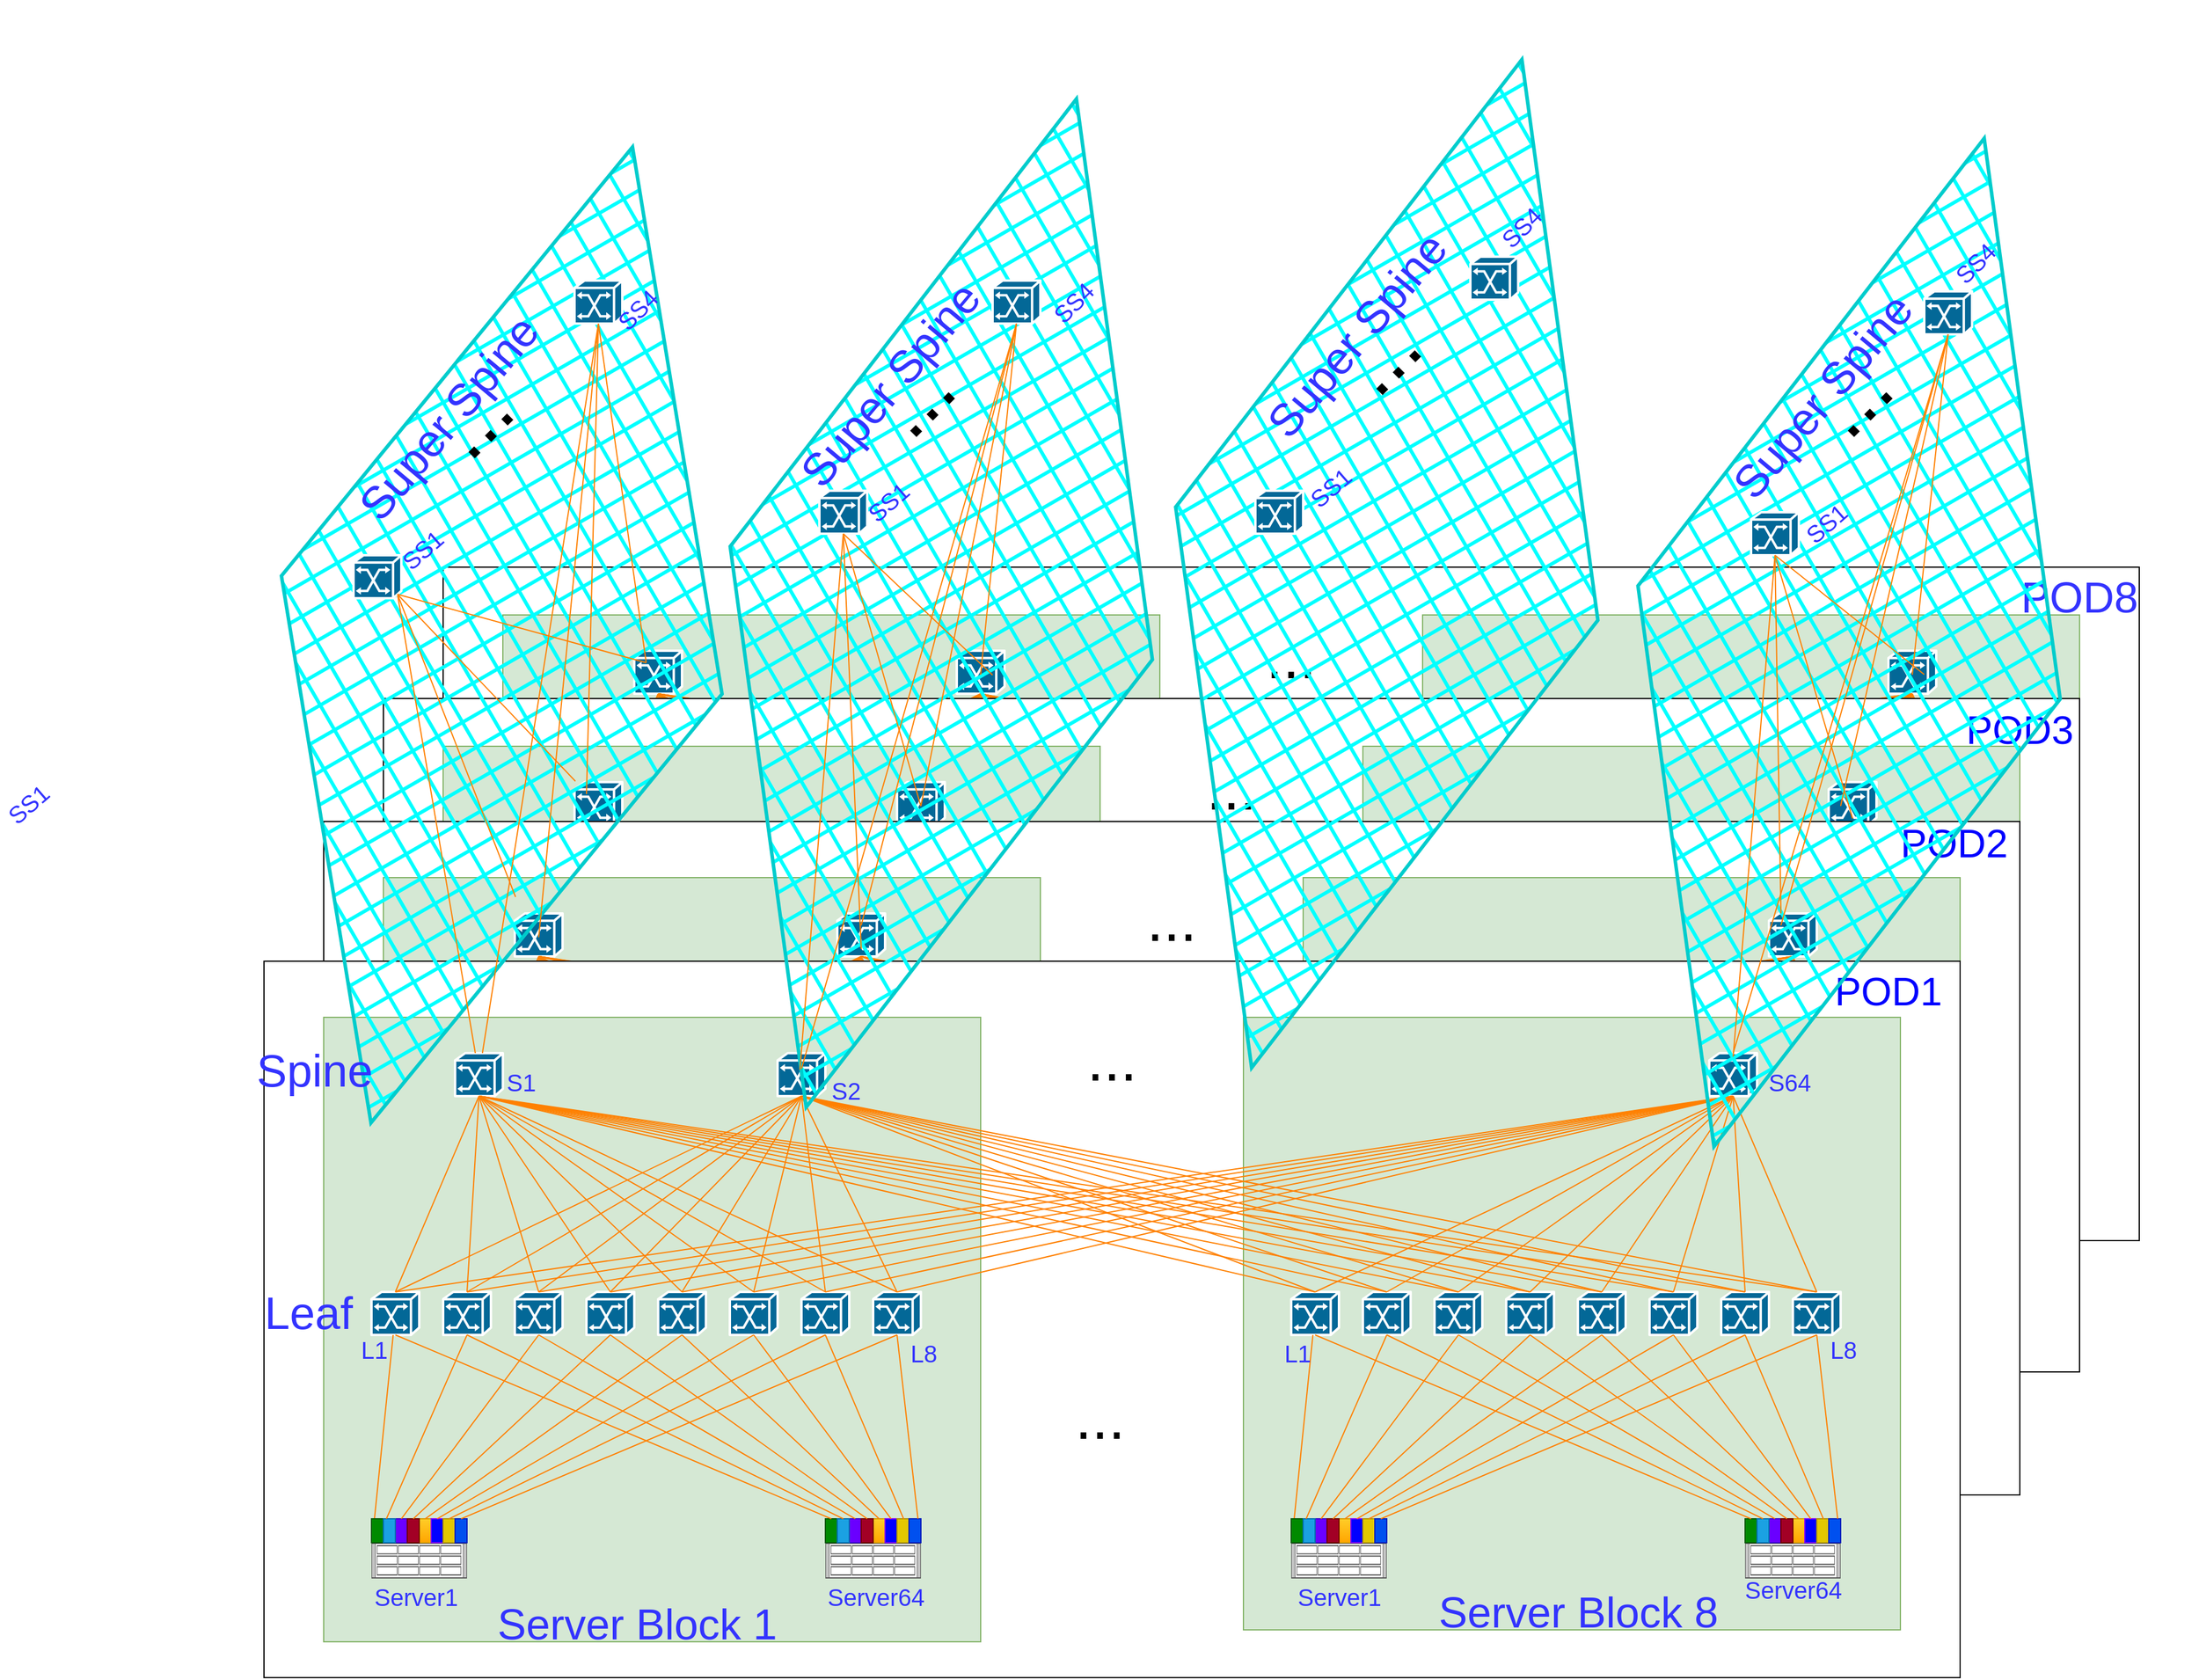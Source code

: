 <mxfile version="24.5.4" type="github">
  <diagram name="第 1 页" id="Xhv4VDSsPqRPGNAzkeZY">
    <mxGraphModel dx="1184" dy="588" grid="1" gridSize="10" guides="1" tooltips="1" connect="1" arrows="1" fold="1" page="1" pageScale="1" pageWidth="3300" pageHeight="4681" math="0" shadow="0">
      <root>
        <mxCell id="0" />
        <mxCell id="1" parent="0" />
        <mxCell id="4363vgner7lVVPfS3MCY-301" value="" style="whiteSpace=wrap;html=1;" vertex="1" parent="1">
          <mxGeometry x="590" y="2220" width="1420" height="564" as="geometry" />
        </mxCell>
        <mxCell id="4363vgner7lVVPfS3MCY-300" value="" style="whiteSpace=wrap;html=1;fillColor=#d5e8d4;strokeColor=#82b366;" vertex="1" parent="1">
          <mxGeometry x="1410" y="2260" width="550" height="494" as="geometry" />
        </mxCell>
        <mxCell id="4363vgner7lVVPfS3MCY-299" value="" style="whiteSpace=wrap;html=1;fillColor=#d5e8d4;strokeColor=#82b366;" vertex="1" parent="1">
          <mxGeometry x="640" y="2260" width="550" height="494" as="geometry" />
        </mxCell>
        <mxCell id="4363vgner7lVVPfS3MCY-162" value="" style="shape=mxgraph.cisco.switches.atm_switch;sketch=0;html=1;pointerEvents=1;dashed=0;fillColor=#036897;strokeColor=#ffffff;strokeWidth=2;verticalLabelPosition=bottom;verticalAlign=top;align=center;outlineConnect=0;" vertex="1" parent="1">
          <mxGeometry x="680" y="2490" width="40" height="36" as="geometry" />
        </mxCell>
        <mxCell id="4363vgner7lVVPfS3MCY-163" value="" style="shape=mxgraph.rack.ibm.ibm_x3630_m3;html=1;labelPosition=right;align=left;spacingLeft=15;dashed=0;shadow=0;fillColor=#ffffff;" vertex="1" parent="1">
          <mxGeometry x="680" y="2700" width="80" height="30" as="geometry" />
        </mxCell>
        <mxCell id="4363vgner7lVVPfS3MCY-164" style="rounded=0;orthogonalLoop=1;jettySize=auto;html=1;exitX=0.25;exitY=0;exitDx=0;exitDy=0;startArrow=none;startFill=0;strokeWidth=1;endArrow=none;endFill=0;strokeColor=#FF8000;" edge="1" parent="1" source="4363vgner7lVVPfS3MCY-165" target="4363vgner7lVVPfS3MCY-162">
          <mxGeometry relative="1" as="geometry" />
        </mxCell>
        <mxCell id="4363vgner7lVVPfS3MCY-165" value="" style="rounded=0;whiteSpace=wrap;html=1;fillColor=#008a00;strokeColor=#005700;fontColor=#ffffff;" vertex="1" parent="1">
          <mxGeometry x="680" y="2680" width="10" height="20" as="geometry" />
        </mxCell>
        <mxCell id="4363vgner7lVVPfS3MCY-166" value="" style="rounded=0;whiteSpace=wrap;html=1;fillColor=#ffcd28;strokeColor=#d79b00;gradientColor=#ffa500;" vertex="1" parent="1">
          <mxGeometry x="720" y="2680" width="10" height="20" as="geometry" />
        </mxCell>
        <mxCell id="4363vgner7lVVPfS3MCY-167" value="" style="rounded=0;whiteSpace=wrap;html=1;fillColor=#6a00ff;strokeColor=#3700CC;fontColor=#ffffff;" vertex="1" parent="1">
          <mxGeometry x="700" y="2680" width="10" height="20" as="geometry" />
        </mxCell>
        <mxCell id="4363vgner7lVVPfS3MCY-168" value="" style="rounded=0;whiteSpace=wrap;html=1;fillColor=#1ba1e2;strokeColor=#006EAF;fontColor=#ffffff;" vertex="1" parent="1">
          <mxGeometry x="690" y="2680" width="10" height="20" as="geometry" />
        </mxCell>
        <mxCell id="4363vgner7lVVPfS3MCY-169" value="" style="rounded=0;whiteSpace=wrap;html=1;fillColor=#0000FF;strokeColor=#7F00FF;" vertex="1" parent="1">
          <mxGeometry x="730" y="2680" width="10" height="20" as="geometry" />
        </mxCell>
        <mxCell id="4363vgner7lVVPfS3MCY-170" value="" style="rounded=0;whiteSpace=wrap;html=1;fillColor=#a20025;strokeColor=#6F0000;fontColor=#ffffff;" vertex="1" parent="1">
          <mxGeometry x="710" y="2680" width="10" height="20" as="geometry" />
        </mxCell>
        <mxCell id="4363vgner7lVVPfS3MCY-171" value="" style="rounded=0;whiteSpace=wrap;html=1;fillColor=#e3c800;strokeColor=#B09500;fontColor=#000000;" vertex="1" parent="1">
          <mxGeometry x="740" y="2680" width="10" height="20" as="geometry" />
        </mxCell>
        <mxCell id="4363vgner7lVVPfS3MCY-172" value="" style="rounded=0;whiteSpace=wrap;html=1;fillColor=#0050ef;strokeColor=#001DBC;fontColor=#ffffff;" vertex="1" parent="1">
          <mxGeometry x="750" y="2680" width="10" height="20" as="geometry" />
        </mxCell>
        <mxCell id="4363vgner7lVVPfS3MCY-173" value="" style="shape=mxgraph.rack.ibm.ibm_x3630_m3;html=1;labelPosition=right;align=left;spacingLeft=15;dashed=0;shadow=0;fillColor=#ffffff;" vertex="1" parent="1">
          <mxGeometry x="1060" y="2700" width="80" height="30" as="geometry" />
        </mxCell>
        <mxCell id="4363vgner7lVVPfS3MCY-174" value="" style="rounded=0;whiteSpace=wrap;html=1;fillColor=#008a00;strokeColor=#005700;fontColor=#ffffff;" vertex="1" parent="1">
          <mxGeometry x="1060" y="2680" width="10" height="20" as="geometry" />
        </mxCell>
        <mxCell id="4363vgner7lVVPfS3MCY-175" value="" style="rounded=0;whiteSpace=wrap;html=1;fillColor=#ffcd28;strokeColor=#d79b00;gradientColor=#ffa500;" vertex="1" parent="1">
          <mxGeometry x="1100" y="2680" width="10" height="20" as="geometry" />
        </mxCell>
        <mxCell id="4363vgner7lVVPfS3MCY-176" value="" style="rounded=0;whiteSpace=wrap;html=1;fillColor=#6a00ff;strokeColor=#3700CC;fontColor=#ffffff;" vertex="1" parent="1">
          <mxGeometry x="1080" y="2680" width="10" height="20" as="geometry" />
        </mxCell>
        <mxCell id="4363vgner7lVVPfS3MCY-177" value="" style="rounded=0;whiteSpace=wrap;html=1;fillColor=#1ba1e2;strokeColor=#006EAF;fontColor=#ffffff;" vertex="1" parent="1">
          <mxGeometry x="1070" y="2680" width="10" height="20" as="geometry" />
        </mxCell>
        <mxCell id="4363vgner7lVVPfS3MCY-178" value="" style="rounded=0;whiteSpace=wrap;html=1;fillColor=#0000FF;strokeColor=#7F00FF;" vertex="1" parent="1">
          <mxGeometry x="1110" y="2680" width="10" height="20" as="geometry" />
        </mxCell>
        <mxCell id="4363vgner7lVVPfS3MCY-179" value="" style="rounded=0;whiteSpace=wrap;html=1;fillColor=#a20025;strokeColor=#6F0000;fontColor=#ffffff;" vertex="1" parent="1">
          <mxGeometry x="1090" y="2680" width="10" height="20" as="geometry" />
        </mxCell>
        <mxCell id="4363vgner7lVVPfS3MCY-180" value="" style="rounded=0;whiteSpace=wrap;html=1;fillColor=#e3c800;strokeColor=#B09500;fontColor=#000000;" vertex="1" parent="1">
          <mxGeometry x="1120" y="2680" width="10" height="20" as="geometry" />
        </mxCell>
        <mxCell id="4363vgner7lVVPfS3MCY-181" value="" style="rounded=0;whiteSpace=wrap;html=1;fillColor=#0050ef;strokeColor=#001DBC;fontColor=#ffffff;" vertex="1" parent="1">
          <mxGeometry x="1130" y="2680" width="10" height="20" as="geometry" />
        </mxCell>
        <mxCell id="4363vgner7lVVPfS3MCY-182" value="" style="shape=mxgraph.cisco.switches.atm_switch;sketch=0;html=1;pointerEvents=1;dashed=0;fillColor=#036897;strokeColor=#ffffff;strokeWidth=2;verticalLabelPosition=bottom;verticalAlign=top;align=center;outlineConnect=0;" vertex="1" parent="1">
          <mxGeometry x="740" y="2490" width="40" height="36" as="geometry" />
        </mxCell>
        <mxCell id="4363vgner7lVVPfS3MCY-183" value="" style="shape=mxgraph.cisco.switches.atm_switch;sketch=0;html=1;pointerEvents=1;dashed=0;fillColor=#036897;strokeColor=#ffffff;strokeWidth=2;verticalLabelPosition=bottom;verticalAlign=top;align=center;outlineConnect=0;" vertex="1" parent="1">
          <mxGeometry x="800" y="2490" width="40" height="36" as="geometry" />
        </mxCell>
        <mxCell id="4363vgner7lVVPfS3MCY-184" value="" style="shape=mxgraph.cisco.switches.atm_switch;sketch=0;html=1;pointerEvents=1;dashed=0;fillColor=#036897;strokeColor=#ffffff;strokeWidth=2;verticalLabelPosition=bottom;verticalAlign=top;align=center;outlineConnect=0;" vertex="1" parent="1">
          <mxGeometry x="860" y="2490" width="40" height="36" as="geometry" />
        </mxCell>
        <mxCell id="4363vgner7lVVPfS3MCY-185" value="" style="shape=mxgraph.cisco.switches.atm_switch;sketch=0;html=1;pointerEvents=1;dashed=0;fillColor=#036897;strokeColor=#ffffff;strokeWidth=2;verticalLabelPosition=bottom;verticalAlign=top;align=center;outlineConnect=0;" vertex="1" parent="1">
          <mxGeometry x="920" y="2490" width="40" height="36" as="geometry" />
        </mxCell>
        <mxCell id="4363vgner7lVVPfS3MCY-186" value="" style="shape=mxgraph.cisco.switches.atm_switch;sketch=0;html=1;pointerEvents=1;dashed=0;fillColor=#036897;strokeColor=#ffffff;strokeWidth=2;verticalLabelPosition=bottom;verticalAlign=top;align=center;outlineConnect=0;" vertex="1" parent="1">
          <mxGeometry x="980" y="2490" width="40" height="36" as="geometry" />
        </mxCell>
        <mxCell id="4363vgner7lVVPfS3MCY-187" value="" style="shape=mxgraph.cisco.switches.atm_switch;sketch=0;html=1;pointerEvents=1;dashed=0;fillColor=#036897;strokeColor=#ffffff;strokeWidth=2;verticalLabelPosition=bottom;verticalAlign=top;align=center;outlineConnect=0;" vertex="1" parent="1">
          <mxGeometry x="1040" y="2490" width="40" height="36" as="geometry" />
        </mxCell>
        <mxCell id="4363vgner7lVVPfS3MCY-188" value="" style="shape=mxgraph.cisco.switches.atm_switch;sketch=0;html=1;pointerEvents=1;dashed=0;fillColor=#036897;strokeColor=#ffffff;strokeWidth=2;verticalLabelPosition=bottom;verticalAlign=top;align=center;outlineConnect=0;" vertex="1" parent="1">
          <mxGeometry x="1100" y="2490" width="40" height="36" as="geometry" />
        </mxCell>
        <mxCell id="4363vgner7lVVPfS3MCY-189" style="rounded=0;orthogonalLoop=1;jettySize=auto;html=1;startArrow=none;startFill=0;strokeWidth=1;endArrow=none;endFill=0;strokeColor=#FF8000;entryX=0.5;entryY=1;entryDx=0;entryDy=0;entryPerimeter=0;exitX=0.25;exitY=0;exitDx=0;exitDy=0;" edge="1" parent="1" source="4363vgner7lVVPfS3MCY-168" target="4363vgner7lVVPfS3MCY-182">
          <mxGeometry relative="1" as="geometry">
            <mxPoint x="700" y="2680" as="sourcePoint" />
            <mxPoint x="708" y="2536" as="targetPoint" />
          </mxGeometry>
        </mxCell>
        <mxCell id="4363vgner7lVVPfS3MCY-190" style="rounded=0;orthogonalLoop=1;jettySize=auto;html=1;startArrow=none;startFill=0;strokeWidth=1;endArrow=none;endFill=0;strokeColor=#FF8000;entryX=0.5;entryY=1;entryDx=0;entryDy=0;entryPerimeter=0;exitX=0.5;exitY=0;exitDx=0;exitDy=0;" edge="1" parent="1" source="4363vgner7lVVPfS3MCY-167" target="4363vgner7lVVPfS3MCY-183">
          <mxGeometry relative="1" as="geometry">
            <mxPoint x="703" y="2690" as="sourcePoint" />
            <mxPoint x="770" y="2536" as="targetPoint" />
          </mxGeometry>
        </mxCell>
        <mxCell id="4363vgner7lVVPfS3MCY-191" style="rounded=0;orthogonalLoop=1;jettySize=auto;html=1;startArrow=none;startFill=0;strokeWidth=1;endArrow=none;endFill=0;strokeColor=#FF8000;entryX=0.5;entryY=1;entryDx=0;entryDy=0;entryPerimeter=0;exitX=0.5;exitY=0;exitDx=0;exitDy=0;" edge="1" parent="1" source="4363vgner7lVVPfS3MCY-170" target="4363vgner7lVVPfS3MCY-184">
          <mxGeometry relative="1" as="geometry">
            <mxPoint x="713" y="2700" as="sourcePoint" />
            <mxPoint x="780" y="2546" as="targetPoint" />
          </mxGeometry>
        </mxCell>
        <mxCell id="4363vgner7lVVPfS3MCY-192" style="rounded=0;orthogonalLoop=1;jettySize=auto;html=1;startArrow=none;startFill=0;strokeWidth=1;endArrow=none;endFill=0;strokeColor=#FF8000;entryX=0.5;entryY=1;entryDx=0;entryDy=0;entryPerimeter=0;exitX=0.5;exitY=0;exitDx=0;exitDy=0;" edge="1" parent="1" source="4363vgner7lVVPfS3MCY-166" target="4363vgner7lVVPfS3MCY-185">
          <mxGeometry relative="1" as="geometry">
            <mxPoint x="723" y="2710" as="sourcePoint" />
            <mxPoint x="790" y="2556" as="targetPoint" />
          </mxGeometry>
        </mxCell>
        <mxCell id="4363vgner7lVVPfS3MCY-193" style="rounded=0;orthogonalLoop=1;jettySize=auto;html=1;startArrow=none;startFill=0;strokeWidth=1;endArrow=none;endFill=0;strokeColor=#FF8000;entryX=0.5;entryY=1;entryDx=0;entryDy=0;entryPerimeter=0;exitX=0.5;exitY=0;exitDx=0;exitDy=0;" edge="1" parent="1" source="4363vgner7lVVPfS3MCY-169" target="4363vgner7lVVPfS3MCY-186">
          <mxGeometry relative="1" as="geometry">
            <mxPoint x="733" y="2720" as="sourcePoint" />
            <mxPoint x="800" y="2566" as="targetPoint" />
          </mxGeometry>
        </mxCell>
        <mxCell id="4363vgner7lVVPfS3MCY-194" style="rounded=0;orthogonalLoop=1;jettySize=auto;html=1;startArrow=none;startFill=0;strokeWidth=1;endArrow=none;endFill=0;strokeColor=#FF8000;entryX=0.5;entryY=1;entryDx=0;entryDy=0;entryPerimeter=0;exitX=0.5;exitY=0;exitDx=0;exitDy=0;" edge="1" parent="1" source="4363vgner7lVVPfS3MCY-171" target="4363vgner7lVVPfS3MCY-187">
          <mxGeometry relative="1" as="geometry">
            <mxPoint x="743" y="2730" as="sourcePoint" />
            <mxPoint x="810" y="2576" as="targetPoint" />
          </mxGeometry>
        </mxCell>
        <mxCell id="4363vgner7lVVPfS3MCY-195" style="rounded=0;orthogonalLoop=1;jettySize=auto;html=1;startArrow=none;startFill=0;strokeWidth=1;endArrow=none;endFill=0;strokeColor=#FF8000;entryX=0.5;entryY=1;entryDx=0;entryDy=0;entryPerimeter=0;exitX=0.5;exitY=0;exitDx=0;exitDy=0;" edge="1" parent="1" source="4363vgner7lVVPfS3MCY-172" target="4363vgner7lVVPfS3MCY-188">
          <mxGeometry relative="1" as="geometry">
            <mxPoint x="753" y="2740" as="sourcePoint" />
            <mxPoint x="820" y="2586" as="targetPoint" />
          </mxGeometry>
        </mxCell>
        <mxCell id="4363vgner7lVVPfS3MCY-196" style="rounded=0;orthogonalLoop=1;jettySize=auto;html=1;startArrow=none;startFill=0;strokeWidth=1;endArrow=none;endFill=0;strokeColor=#FF8000;entryX=0.5;entryY=1;entryDx=0;entryDy=0;entryPerimeter=0;exitX=0.75;exitY=0;exitDx=0;exitDy=0;" edge="1" parent="1" source="4363vgner7lVVPfS3MCY-181" target="4363vgner7lVVPfS3MCY-188">
          <mxGeometry relative="1" as="geometry">
            <mxPoint x="763" y="2750" as="sourcePoint" />
            <mxPoint x="830" y="2596" as="targetPoint" />
          </mxGeometry>
        </mxCell>
        <mxCell id="4363vgner7lVVPfS3MCY-197" style="rounded=0;orthogonalLoop=1;jettySize=auto;html=1;startArrow=none;startFill=0;strokeWidth=1;endArrow=none;endFill=0;strokeColor=#FF8000;entryX=0.5;entryY=1;entryDx=0;entryDy=0;entryPerimeter=0;exitX=-0.443;exitY=0.01;exitDx=0;exitDy=0;exitPerimeter=0;" edge="1" parent="1" source="4363vgner7lVVPfS3MCY-181" target="4363vgner7lVVPfS3MCY-187">
          <mxGeometry relative="1" as="geometry">
            <mxPoint x="1148" y="2690" as="sourcePoint" />
            <mxPoint x="1130" y="2536" as="targetPoint" />
          </mxGeometry>
        </mxCell>
        <mxCell id="4363vgner7lVVPfS3MCY-198" style="rounded=0;orthogonalLoop=1;jettySize=auto;html=1;startArrow=none;startFill=0;strokeWidth=1;endArrow=none;endFill=0;strokeColor=#FF8000;entryX=0.5;entryY=1;entryDx=0;entryDy=0;entryPerimeter=0;exitX=0.5;exitY=0;exitDx=0;exitDy=0;" edge="1" parent="1" source="4363vgner7lVVPfS3MCY-178" target="4363vgner7lVVPfS3MCY-186">
          <mxGeometry relative="1" as="geometry">
            <mxPoint x="1158" y="2700" as="sourcePoint" />
            <mxPoint x="1140" y="2546" as="targetPoint" />
          </mxGeometry>
        </mxCell>
        <mxCell id="4363vgner7lVVPfS3MCY-199" style="rounded=0;orthogonalLoop=1;jettySize=auto;html=1;startArrow=none;startFill=0;strokeWidth=1;endArrow=none;endFill=0;strokeColor=#FF8000;entryX=0.5;entryY=1;entryDx=0;entryDy=0;entryPerimeter=0;" edge="1" parent="1" target="4363vgner7lVVPfS3MCY-185">
          <mxGeometry relative="1" as="geometry">
            <mxPoint x="1105" y="2680" as="sourcePoint" />
            <mxPoint x="1150" y="2556" as="targetPoint" />
          </mxGeometry>
        </mxCell>
        <mxCell id="4363vgner7lVVPfS3MCY-200" style="rounded=0;orthogonalLoop=1;jettySize=auto;html=1;startArrow=none;startFill=0;strokeWidth=1;endArrow=none;endFill=0;strokeColor=#FF8000;entryX=0.5;entryY=1;entryDx=0;entryDy=0;entryPerimeter=0;exitX=0.5;exitY=0;exitDx=0;exitDy=0;" edge="1" parent="1" source="4363vgner7lVVPfS3MCY-179" target="4363vgner7lVVPfS3MCY-184">
          <mxGeometry relative="1" as="geometry">
            <mxPoint x="1178" y="2720" as="sourcePoint" />
            <mxPoint x="1160" y="2566" as="targetPoint" />
          </mxGeometry>
        </mxCell>
        <mxCell id="4363vgner7lVVPfS3MCY-201" style="rounded=0;orthogonalLoop=1;jettySize=auto;html=1;startArrow=none;startFill=0;strokeWidth=1;endArrow=none;endFill=0;strokeColor=#FF8000;entryX=0.5;entryY=1;entryDx=0;entryDy=0;entryPerimeter=0;exitX=0.5;exitY=0;exitDx=0;exitDy=0;" edge="1" parent="1" source="4363vgner7lVVPfS3MCY-176" target="4363vgner7lVVPfS3MCY-183">
          <mxGeometry relative="1" as="geometry">
            <mxPoint x="1188" y="2730" as="sourcePoint" />
            <mxPoint x="1170" y="2576" as="targetPoint" />
          </mxGeometry>
        </mxCell>
        <mxCell id="4363vgner7lVVPfS3MCY-202" style="rounded=0;orthogonalLoop=1;jettySize=auto;html=1;startArrow=none;startFill=0;strokeWidth=1;endArrow=none;endFill=0;strokeColor=#FF8000;entryX=0.5;entryY=1;entryDx=0;entryDy=0;entryPerimeter=0;exitX=0.5;exitY=0;exitDx=0;exitDy=0;" edge="1" parent="1" source="4363vgner7lVVPfS3MCY-177" target="4363vgner7lVVPfS3MCY-182">
          <mxGeometry relative="1" as="geometry">
            <mxPoint x="1198" y="2740" as="sourcePoint" />
            <mxPoint x="1180" y="2586" as="targetPoint" />
          </mxGeometry>
        </mxCell>
        <mxCell id="4363vgner7lVVPfS3MCY-203" style="rounded=0;orthogonalLoop=1;jettySize=auto;html=1;startArrow=none;startFill=0;strokeWidth=1;endArrow=none;endFill=0;strokeColor=#FF8000;entryX=0.5;entryY=1;entryDx=0;entryDy=0;entryPerimeter=0;exitX=0.5;exitY=0;exitDx=0;exitDy=0;" edge="1" parent="1" source="4363vgner7lVVPfS3MCY-174" target="4363vgner7lVVPfS3MCY-162">
          <mxGeometry relative="1" as="geometry">
            <mxPoint x="1208" y="2750" as="sourcePoint" />
            <mxPoint x="1190" y="2596" as="targetPoint" />
          </mxGeometry>
        </mxCell>
        <mxCell id="4363vgner7lVVPfS3MCY-204" value="" style="shape=mxgraph.cisco.switches.atm_switch;sketch=0;html=1;pointerEvents=1;dashed=0;fillColor=#036897;strokeColor=#ffffff;strokeWidth=2;verticalLabelPosition=bottom;verticalAlign=top;align=center;outlineConnect=0;" vertex="1" parent="1">
          <mxGeometry x="1450" y="2490" width="40" height="36" as="geometry" />
        </mxCell>
        <mxCell id="4363vgner7lVVPfS3MCY-205" value="" style="shape=mxgraph.rack.ibm.ibm_x3630_m3;html=1;labelPosition=right;align=left;spacingLeft=15;dashed=0;shadow=0;fillColor=#ffffff;" vertex="1" parent="1">
          <mxGeometry x="1450" y="2700" width="80" height="30" as="geometry" />
        </mxCell>
        <mxCell id="4363vgner7lVVPfS3MCY-206" style="rounded=0;orthogonalLoop=1;jettySize=auto;html=1;exitX=0.25;exitY=0;exitDx=0;exitDy=0;startArrow=none;startFill=0;strokeWidth=1;endArrow=none;endFill=0;strokeColor=#FF8000;" edge="1" parent="1" source="4363vgner7lVVPfS3MCY-207" target="4363vgner7lVVPfS3MCY-204">
          <mxGeometry relative="1" as="geometry" />
        </mxCell>
        <mxCell id="4363vgner7lVVPfS3MCY-207" value="" style="rounded=0;whiteSpace=wrap;html=1;fillColor=#008a00;strokeColor=#005700;fontColor=#ffffff;" vertex="1" parent="1">
          <mxGeometry x="1450" y="2680" width="10" height="20" as="geometry" />
        </mxCell>
        <mxCell id="4363vgner7lVVPfS3MCY-208" value="" style="rounded=0;whiteSpace=wrap;html=1;fillColor=#ffcd28;strokeColor=#d79b00;gradientColor=#ffa500;" vertex="1" parent="1">
          <mxGeometry x="1490" y="2680" width="10" height="20" as="geometry" />
        </mxCell>
        <mxCell id="4363vgner7lVVPfS3MCY-209" value="" style="rounded=0;whiteSpace=wrap;html=1;fillColor=#6a00ff;strokeColor=#3700CC;fontColor=#ffffff;" vertex="1" parent="1">
          <mxGeometry x="1470" y="2680" width="10" height="20" as="geometry" />
        </mxCell>
        <mxCell id="4363vgner7lVVPfS3MCY-210" value="" style="rounded=0;whiteSpace=wrap;html=1;fillColor=#1ba1e2;strokeColor=#006EAF;fontColor=#ffffff;" vertex="1" parent="1">
          <mxGeometry x="1460" y="2680" width="10" height="20" as="geometry" />
        </mxCell>
        <mxCell id="4363vgner7lVVPfS3MCY-211" value="" style="rounded=0;whiteSpace=wrap;html=1;fillColor=#0000FF;strokeColor=#7F00FF;" vertex="1" parent="1">
          <mxGeometry x="1500" y="2680" width="10" height="20" as="geometry" />
        </mxCell>
        <mxCell id="4363vgner7lVVPfS3MCY-212" value="" style="rounded=0;whiteSpace=wrap;html=1;fillColor=#a20025;strokeColor=#6F0000;fontColor=#ffffff;" vertex="1" parent="1">
          <mxGeometry x="1480" y="2680" width="10" height="20" as="geometry" />
        </mxCell>
        <mxCell id="4363vgner7lVVPfS3MCY-213" value="" style="rounded=0;whiteSpace=wrap;html=1;fillColor=#e3c800;strokeColor=#B09500;fontColor=#000000;" vertex="1" parent="1">
          <mxGeometry x="1510" y="2680" width="10" height="20" as="geometry" />
        </mxCell>
        <mxCell id="4363vgner7lVVPfS3MCY-214" value="" style="rounded=0;whiteSpace=wrap;html=1;fillColor=#0050ef;strokeColor=#001DBC;fontColor=#ffffff;" vertex="1" parent="1">
          <mxGeometry x="1520" y="2680" width="10" height="20" as="geometry" />
        </mxCell>
        <mxCell id="4363vgner7lVVPfS3MCY-215" value="" style="shape=mxgraph.rack.ibm.ibm_x3630_m3;html=1;labelPosition=right;align=left;spacingLeft=15;dashed=0;shadow=0;fillColor=#ffffff;" vertex="1" parent="1">
          <mxGeometry x="1830" y="2700" width="80" height="30" as="geometry" />
        </mxCell>
        <mxCell id="4363vgner7lVVPfS3MCY-216" value="" style="rounded=0;whiteSpace=wrap;html=1;fillColor=#008a00;strokeColor=#005700;fontColor=#ffffff;" vertex="1" parent="1">
          <mxGeometry x="1830" y="2680" width="10" height="20" as="geometry" />
        </mxCell>
        <mxCell id="4363vgner7lVVPfS3MCY-217" value="" style="rounded=0;whiteSpace=wrap;html=1;fillColor=#ffcd28;strokeColor=#d79b00;gradientColor=#ffa500;" vertex="1" parent="1">
          <mxGeometry x="1870" y="2680" width="10" height="20" as="geometry" />
        </mxCell>
        <mxCell id="4363vgner7lVVPfS3MCY-218" value="" style="rounded=0;whiteSpace=wrap;html=1;fillColor=#6a00ff;strokeColor=#3700CC;fontColor=#ffffff;" vertex="1" parent="1">
          <mxGeometry x="1850" y="2680" width="10" height="20" as="geometry" />
        </mxCell>
        <mxCell id="4363vgner7lVVPfS3MCY-219" value="" style="rounded=0;whiteSpace=wrap;html=1;fillColor=#1ba1e2;strokeColor=#006EAF;fontColor=#ffffff;" vertex="1" parent="1">
          <mxGeometry x="1840" y="2680" width="10" height="20" as="geometry" />
        </mxCell>
        <mxCell id="4363vgner7lVVPfS3MCY-220" value="" style="rounded=0;whiteSpace=wrap;html=1;fillColor=#0000FF;strokeColor=#7F00FF;" vertex="1" parent="1">
          <mxGeometry x="1880" y="2680" width="10" height="20" as="geometry" />
        </mxCell>
        <mxCell id="4363vgner7lVVPfS3MCY-221" value="" style="rounded=0;whiteSpace=wrap;html=1;fillColor=#a20025;strokeColor=#6F0000;fontColor=#ffffff;" vertex="1" parent="1">
          <mxGeometry x="1860" y="2680" width="10" height="20" as="geometry" />
        </mxCell>
        <mxCell id="4363vgner7lVVPfS3MCY-222" value="" style="rounded=0;whiteSpace=wrap;html=1;fillColor=#e3c800;strokeColor=#B09500;fontColor=#000000;" vertex="1" parent="1">
          <mxGeometry x="1890" y="2680" width="10" height="20" as="geometry" />
        </mxCell>
        <mxCell id="4363vgner7lVVPfS3MCY-223" value="" style="rounded=0;whiteSpace=wrap;html=1;fillColor=#0050ef;strokeColor=#001DBC;fontColor=#ffffff;" vertex="1" parent="1">
          <mxGeometry x="1900" y="2680" width="10" height="20" as="geometry" />
        </mxCell>
        <mxCell id="4363vgner7lVVPfS3MCY-224" value="" style="shape=mxgraph.cisco.switches.atm_switch;sketch=0;html=1;pointerEvents=1;dashed=0;fillColor=#036897;strokeColor=#ffffff;strokeWidth=2;verticalLabelPosition=bottom;verticalAlign=top;align=center;outlineConnect=0;" vertex="1" parent="1">
          <mxGeometry x="1510" y="2490" width="40" height="36" as="geometry" />
        </mxCell>
        <mxCell id="4363vgner7lVVPfS3MCY-225" value="" style="shape=mxgraph.cisco.switches.atm_switch;sketch=0;html=1;pointerEvents=1;dashed=0;fillColor=#036897;strokeColor=#ffffff;strokeWidth=2;verticalLabelPosition=bottom;verticalAlign=top;align=center;outlineConnect=0;" vertex="1" parent="1">
          <mxGeometry x="1570" y="2490" width="40" height="36" as="geometry" />
        </mxCell>
        <mxCell id="4363vgner7lVVPfS3MCY-226" value="" style="shape=mxgraph.cisco.switches.atm_switch;sketch=0;html=1;pointerEvents=1;dashed=0;fillColor=#036897;strokeColor=#ffffff;strokeWidth=2;verticalLabelPosition=bottom;verticalAlign=top;align=center;outlineConnect=0;" vertex="1" parent="1">
          <mxGeometry x="1630" y="2490" width="40" height="36" as="geometry" />
        </mxCell>
        <mxCell id="4363vgner7lVVPfS3MCY-227" value="" style="shape=mxgraph.cisco.switches.atm_switch;sketch=0;html=1;pointerEvents=1;dashed=0;fillColor=#036897;strokeColor=#ffffff;strokeWidth=2;verticalLabelPosition=bottom;verticalAlign=top;align=center;outlineConnect=0;" vertex="1" parent="1">
          <mxGeometry x="1690" y="2490" width="40" height="36" as="geometry" />
        </mxCell>
        <mxCell id="4363vgner7lVVPfS3MCY-228" value="" style="shape=mxgraph.cisco.switches.atm_switch;sketch=0;html=1;pointerEvents=1;dashed=0;fillColor=#036897;strokeColor=#ffffff;strokeWidth=2;verticalLabelPosition=bottom;verticalAlign=top;align=center;outlineConnect=0;" vertex="1" parent="1">
          <mxGeometry x="1750" y="2490" width="40" height="36" as="geometry" />
        </mxCell>
        <mxCell id="4363vgner7lVVPfS3MCY-229" value="" style="shape=mxgraph.cisco.switches.atm_switch;sketch=0;html=1;pointerEvents=1;dashed=0;fillColor=#036897;strokeColor=#ffffff;strokeWidth=2;verticalLabelPosition=bottom;verticalAlign=top;align=center;outlineConnect=0;" vertex="1" parent="1">
          <mxGeometry x="1810" y="2490" width="40" height="36" as="geometry" />
        </mxCell>
        <mxCell id="4363vgner7lVVPfS3MCY-230" value="" style="shape=mxgraph.cisco.switches.atm_switch;sketch=0;html=1;pointerEvents=1;dashed=0;fillColor=#036897;strokeColor=#ffffff;strokeWidth=2;verticalLabelPosition=bottom;verticalAlign=top;align=center;outlineConnect=0;" vertex="1" parent="1">
          <mxGeometry x="1870" y="2490" width="40" height="36" as="geometry" />
        </mxCell>
        <mxCell id="4363vgner7lVVPfS3MCY-231" style="rounded=0;orthogonalLoop=1;jettySize=auto;html=1;startArrow=none;startFill=0;strokeWidth=1;endArrow=none;endFill=0;strokeColor=#FF8000;entryX=0.5;entryY=1;entryDx=0;entryDy=0;entryPerimeter=0;exitX=0.25;exitY=0;exitDx=0;exitDy=0;" edge="1" parent="1" source="4363vgner7lVVPfS3MCY-210" target="4363vgner7lVVPfS3MCY-224">
          <mxGeometry relative="1" as="geometry">
            <mxPoint x="1470" y="2680" as="sourcePoint" />
            <mxPoint x="1478" y="2536" as="targetPoint" />
          </mxGeometry>
        </mxCell>
        <mxCell id="4363vgner7lVVPfS3MCY-232" style="rounded=0;orthogonalLoop=1;jettySize=auto;html=1;startArrow=none;startFill=0;strokeWidth=1;endArrow=none;endFill=0;strokeColor=#FF8000;entryX=0.5;entryY=1;entryDx=0;entryDy=0;entryPerimeter=0;exitX=0.5;exitY=0;exitDx=0;exitDy=0;" edge="1" parent="1" source="4363vgner7lVVPfS3MCY-209" target="4363vgner7lVVPfS3MCY-225">
          <mxGeometry relative="1" as="geometry">
            <mxPoint x="1473" y="2690" as="sourcePoint" />
            <mxPoint x="1540" y="2536" as="targetPoint" />
          </mxGeometry>
        </mxCell>
        <mxCell id="4363vgner7lVVPfS3MCY-233" style="rounded=0;orthogonalLoop=1;jettySize=auto;html=1;startArrow=none;startFill=0;strokeWidth=1;endArrow=none;endFill=0;strokeColor=#FF8000;entryX=0.5;entryY=1;entryDx=0;entryDy=0;entryPerimeter=0;exitX=0.5;exitY=0;exitDx=0;exitDy=0;" edge="1" parent="1" source="4363vgner7lVVPfS3MCY-212" target="4363vgner7lVVPfS3MCY-226">
          <mxGeometry relative="1" as="geometry">
            <mxPoint x="1483" y="2700" as="sourcePoint" />
            <mxPoint x="1550" y="2546" as="targetPoint" />
          </mxGeometry>
        </mxCell>
        <mxCell id="4363vgner7lVVPfS3MCY-234" style="rounded=0;orthogonalLoop=1;jettySize=auto;html=1;startArrow=none;startFill=0;strokeWidth=1;endArrow=none;endFill=0;strokeColor=#FF8000;entryX=0.5;entryY=1;entryDx=0;entryDy=0;entryPerimeter=0;exitX=0.5;exitY=0;exitDx=0;exitDy=0;" edge="1" parent="1" source="4363vgner7lVVPfS3MCY-208" target="4363vgner7lVVPfS3MCY-227">
          <mxGeometry relative="1" as="geometry">
            <mxPoint x="1493" y="2710" as="sourcePoint" />
            <mxPoint x="1560" y="2556" as="targetPoint" />
          </mxGeometry>
        </mxCell>
        <mxCell id="4363vgner7lVVPfS3MCY-235" style="rounded=0;orthogonalLoop=1;jettySize=auto;html=1;startArrow=none;startFill=0;strokeWidth=1;endArrow=none;endFill=0;strokeColor=#FF8000;entryX=0.5;entryY=1;entryDx=0;entryDy=0;entryPerimeter=0;exitX=0.5;exitY=0;exitDx=0;exitDy=0;" edge="1" parent="1" source="4363vgner7lVVPfS3MCY-211" target="4363vgner7lVVPfS3MCY-228">
          <mxGeometry relative="1" as="geometry">
            <mxPoint x="1503" y="2720" as="sourcePoint" />
            <mxPoint x="1570" y="2566" as="targetPoint" />
          </mxGeometry>
        </mxCell>
        <mxCell id="4363vgner7lVVPfS3MCY-236" style="rounded=0;orthogonalLoop=1;jettySize=auto;html=1;startArrow=none;startFill=0;strokeWidth=1;endArrow=none;endFill=0;strokeColor=#FF8000;entryX=0.5;entryY=1;entryDx=0;entryDy=0;entryPerimeter=0;exitX=0.5;exitY=0;exitDx=0;exitDy=0;" edge="1" parent="1" source="4363vgner7lVVPfS3MCY-213" target="4363vgner7lVVPfS3MCY-229">
          <mxGeometry relative="1" as="geometry">
            <mxPoint x="1513" y="2730" as="sourcePoint" />
            <mxPoint x="1580" y="2576" as="targetPoint" />
          </mxGeometry>
        </mxCell>
        <mxCell id="4363vgner7lVVPfS3MCY-237" style="rounded=0;orthogonalLoop=1;jettySize=auto;html=1;startArrow=none;startFill=0;strokeWidth=1;endArrow=none;endFill=0;strokeColor=#FF8000;entryX=0.5;entryY=1;entryDx=0;entryDy=0;entryPerimeter=0;exitX=0.5;exitY=0;exitDx=0;exitDy=0;" edge="1" parent="1" source="4363vgner7lVVPfS3MCY-214" target="4363vgner7lVVPfS3MCY-230">
          <mxGeometry relative="1" as="geometry">
            <mxPoint x="1523" y="2740" as="sourcePoint" />
            <mxPoint x="1590" y="2586" as="targetPoint" />
          </mxGeometry>
        </mxCell>
        <mxCell id="4363vgner7lVVPfS3MCY-238" style="rounded=0;orthogonalLoop=1;jettySize=auto;html=1;startArrow=none;startFill=0;strokeWidth=1;endArrow=none;endFill=0;strokeColor=#FF8000;entryX=0.5;entryY=1;entryDx=0;entryDy=0;entryPerimeter=0;exitX=0.75;exitY=0;exitDx=0;exitDy=0;" edge="1" parent="1" source="4363vgner7lVVPfS3MCY-223" target="4363vgner7lVVPfS3MCY-230">
          <mxGeometry relative="1" as="geometry">
            <mxPoint x="1533" y="2750" as="sourcePoint" />
            <mxPoint x="1600" y="2596" as="targetPoint" />
          </mxGeometry>
        </mxCell>
        <mxCell id="4363vgner7lVVPfS3MCY-239" style="rounded=0;orthogonalLoop=1;jettySize=auto;html=1;startArrow=none;startFill=0;strokeWidth=1;endArrow=none;endFill=0;strokeColor=#FF8000;entryX=0.5;entryY=1;entryDx=0;entryDy=0;entryPerimeter=0;exitX=-0.443;exitY=0.01;exitDx=0;exitDy=0;exitPerimeter=0;" edge="1" parent="1" source="4363vgner7lVVPfS3MCY-223" target="4363vgner7lVVPfS3MCY-229">
          <mxGeometry relative="1" as="geometry">
            <mxPoint x="1918" y="2690" as="sourcePoint" />
            <mxPoint x="1900" y="2536" as="targetPoint" />
          </mxGeometry>
        </mxCell>
        <mxCell id="4363vgner7lVVPfS3MCY-240" style="rounded=0;orthogonalLoop=1;jettySize=auto;html=1;startArrow=none;startFill=0;strokeWidth=1;endArrow=none;endFill=0;strokeColor=#FF8000;entryX=0.5;entryY=1;entryDx=0;entryDy=0;entryPerimeter=0;exitX=0.5;exitY=0;exitDx=0;exitDy=0;" edge="1" parent="1" source="4363vgner7lVVPfS3MCY-220" target="4363vgner7lVVPfS3MCY-228">
          <mxGeometry relative="1" as="geometry">
            <mxPoint x="1928" y="2700" as="sourcePoint" />
            <mxPoint x="1910" y="2546" as="targetPoint" />
          </mxGeometry>
        </mxCell>
        <mxCell id="4363vgner7lVVPfS3MCY-241" style="rounded=0;orthogonalLoop=1;jettySize=auto;html=1;startArrow=none;startFill=0;strokeWidth=1;endArrow=none;endFill=0;strokeColor=#FF8000;entryX=0.5;entryY=1;entryDx=0;entryDy=0;entryPerimeter=0;" edge="1" parent="1" target="4363vgner7lVVPfS3MCY-227">
          <mxGeometry relative="1" as="geometry">
            <mxPoint x="1875" y="2680" as="sourcePoint" />
            <mxPoint x="1920" y="2556" as="targetPoint" />
          </mxGeometry>
        </mxCell>
        <mxCell id="4363vgner7lVVPfS3MCY-242" style="rounded=0;orthogonalLoop=1;jettySize=auto;html=1;startArrow=none;startFill=0;strokeWidth=1;endArrow=none;endFill=0;strokeColor=#FF8000;entryX=0.5;entryY=1;entryDx=0;entryDy=0;entryPerimeter=0;exitX=0.5;exitY=0;exitDx=0;exitDy=0;" edge="1" parent="1" source="4363vgner7lVVPfS3MCY-221" target="4363vgner7lVVPfS3MCY-226">
          <mxGeometry relative="1" as="geometry">
            <mxPoint x="1948" y="2720" as="sourcePoint" />
            <mxPoint x="1930" y="2566" as="targetPoint" />
          </mxGeometry>
        </mxCell>
        <mxCell id="4363vgner7lVVPfS3MCY-243" style="rounded=0;orthogonalLoop=1;jettySize=auto;html=1;startArrow=none;startFill=0;strokeWidth=1;endArrow=none;endFill=0;strokeColor=#FF8000;entryX=0.5;entryY=1;entryDx=0;entryDy=0;entryPerimeter=0;exitX=0.5;exitY=0;exitDx=0;exitDy=0;" edge="1" parent="1" source="4363vgner7lVVPfS3MCY-218" target="4363vgner7lVVPfS3MCY-225">
          <mxGeometry relative="1" as="geometry">
            <mxPoint x="1958" y="2730" as="sourcePoint" />
            <mxPoint x="1940" y="2576" as="targetPoint" />
          </mxGeometry>
        </mxCell>
        <mxCell id="4363vgner7lVVPfS3MCY-244" style="rounded=0;orthogonalLoop=1;jettySize=auto;html=1;startArrow=none;startFill=0;strokeWidth=1;endArrow=none;endFill=0;strokeColor=#FF8000;entryX=0.5;entryY=1;entryDx=0;entryDy=0;entryPerimeter=0;exitX=0.5;exitY=0;exitDx=0;exitDy=0;" edge="1" parent="1" source="4363vgner7lVVPfS3MCY-219" target="4363vgner7lVVPfS3MCY-224">
          <mxGeometry relative="1" as="geometry">
            <mxPoint x="1968" y="2740" as="sourcePoint" />
            <mxPoint x="1950" y="2586" as="targetPoint" />
          </mxGeometry>
        </mxCell>
        <mxCell id="4363vgner7lVVPfS3MCY-245" style="rounded=0;orthogonalLoop=1;jettySize=auto;html=1;startArrow=none;startFill=0;strokeWidth=1;endArrow=none;endFill=0;strokeColor=#FF8000;entryX=0.5;entryY=1;entryDx=0;entryDy=0;entryPerimeter=0;exitX=0.5;exitY=0;exitDx=0;exitDy=0;" edge="1" parent="1" source="4363vgner7lVVPfS3MCY-216" target="4363vgner7lVVPfS3MCY-204">
          <mxGeometry relative="1" as="geometry">
            <mxPoint x="1978" y="2750" as="sourcePoint" />
            <mxPoint x="1960" y="2596" as="targetPoint" />
          </mxGeometry>
        </mxCell>
        <mxCell id="4363vgner7lVVPfS3MCY-246" value="" style="shape=mxgraph.cisco.switches.atm_switch;sketch=0;html=1;pointerEvents=1;dashed=0;fillColor=#036897;strokeColor=#ffffff;strokeWidth=2;verticalLabelPosition=bottom;verticalAlign=top;align=center;outlineConnect=0;" vertex="1" parent="1">
          <mxGeometry x="750" y="2290" width="40" height="36" as="geometry" />
        </mxCell>
        <mxCell id="4363vgner7lVVPfS3MCY-247" value="" style="shape=mxgraph.cisco.switches.atm_switch;sketch=0;html=1;pointerEvents=1;dashed=0;fillColor=#036897;strokeColor=#ffffff;strokeWidth=2;verticalLabelPosition=bottom;verticalAlign=top;align=center;outlineConnect=0;" vertex="1" parent="1">
          <mxGeometry x="1020" y="2290" width="40" height="36" as="geometry" />
        </mxCell>
        <mxCell id="4363vgner7lVVPfS3MCY-248" value="" style="shape=mxgraph.cisco.switches.atm_switch;sketch=0;html=1;pointerEvents=1;dashed=0;fillColor=#036897;strokeColor=#ffffff;strokeWidth=2;verticalLabelPosition=bottom;verticalAlign=top;align=center;outlineConnect=0;" vertex="1" parent="1">
          <mxGeometry x="1800" y="2290" width="40" height="36" as="geometry" />
        </mxCell>
        <mxCell id="4363vgner7lVVPfS3MCY-249" value="&lt;font style=&quot;font-size: 50px;&quot;&gt;...&lt;/font&gt;" style="text;strokeColor=none;align=center;fillColor=none;html=1;verticalAlign=middle;whiteSpace=wrap;rounded=0;" vertex="1" parent="1">
          <mxGeometry x="1260" y="2580" width="60" height="30" as="geometry" />
        </mxCell>
        <mxCell id="4363vgner7lVVPfS3MCY-250" value="&lt;font style=&quot;font-size: 50px;&quot;&gt;...&lt;/font&gt;" style="text;strokeColor=none;align=center;fillColor=none;html=1;verticalAlign=middle;whiteSpace=wrap;rounded=0;" vertex="1" parent="1">
          <mxGeometry x="1270" y="2280" width="60" height="30" as="geometry" />
        </mxCell>
        <mxCell id="4363vgner7lVVPfS3MCY-251" style="rounded=0;orthogonalLoop=1;jettySize=auto;html=1;exitX=0.5;exitY=0;exitDx=0;exitDy=0;startArrow=none;startFill=0;strokeWidth=1;endArrow=none;endFill=0;strokeColor=#FF8000;entryX=0.5;entryY=1;entryDx=0;entryDy=0;entryPerimeter=0;exitPerimeter=0;" edge="1" parent="1" source="4363vgner7lVVPfS3MCY-162" target="4363vgner7lVVPfS3MCY-246">
          <mxGeometry relative="1" as="geometry">
            <mxPoint x="692" y="2690" as="sourcePoint" />
            <mxPoint x="708" y="2536" as="targetPoint" />
          </mxGeometry>
        </mxCell>
        <mxCell id="4363vgner7lVVPfS3MCY-252" style="rounded=0;orthogonalLoop=1;jettySize=auto;html=1;exitX=0.5;exitY=0;exitDx=0;exitDy=0;startArrow=none;startFill=0;strokeWidth=1;endArrow=none;endFill=0;strokeColor=#FF8000;entryX=0.5;entryY=1;entryDx=0;entryDy=0;entryPerimeter=0;exitPerimeter=0;" edge="1" parent="1" source="4363vgner7lVVPfS3MCY-162" target="4363vgner7lVVPfS3MCY-247">
          <mxGeometry relative="1" as="geometry">
            <mxPoint x="710" y="2500" as="sourcePoint" />
            <mxPoint x="780" y="2336" as="targetPoint" />
          </mxGeometry>
        </mxCell>
        <mxCell id="4363vgner7lVVPfS3MCY-253" style="rounded=0;orthogonalLoop=1;jettySize=auto;html=1;exitX=0.5;exitY=0;exitDx=0;exitDy=0;startArrow=none;startFill=0;strokeWidth=1;endArrow=none;endFill=0;strokeColor=#FF8000;entryX=0.5;entryY=1;entryDx=0;entryDy=0;entryPerimeter=0;exitPerimeter=0;" edge="1" parent="1" source="4363vgner7lVVPfS3MCY-182" target="4363vgner7lVVPfS3MCY-246">
          <mxGeometry relative="1" as="geometry">
            <mxPoint x="710" y="2500" as="sourcePoint" />
            <mxPoint x="1050" y="2336" as="targetPoint" />
          </mxGeometry>
        </mxCell>
        <mxCell id="4363vgner7lVVPfS3MCY-254" style="rounded=0;orthogonalLoop=1;jettySize=auto;html=1;exitX=0.5;exitY=0;exitDx=0;exitDy=0;startArrow=none;startFill=0;strokeWidth=1;endArrow=none;endFill=0;strokeColor=#FF8000;entryX=0.5;entryY=1;entryDx=0;entryDy=0;entryPerimeter=0;exitPerimeter=0;" edge="1" parent="1" source="4363vgner7lVVPfS3MCY-182" target="4363vgner7lVVPfS3MCY-247">
          <mxGeometry relative="1" as="geometry">
            <mxPoint x="770" y="2500" as="sourcePoint" />
            <mxPoint x="780" y="2336" as="targetPoint" />
          </mxGeometry>
        </mxCell>
        <mxCell id="4363vgner7lVVPfS3MCY-255" style="rounded=0;orthogonalLoop=1;jettySize=auto;html=1;startArrow=none;startFill=0;strokeWidth=1;endArrow=none;endFill=0;strokeColor=#FF8000;entryX=0.5;entryY=1;entryDx=0;entryDy=0;entryPerimeter=0;exitX=0.5;exitY=0;exitDx=0;exitDy=0;exitPerimeter=0;" edge="1" parent="1" source="4363vgner7lVVPfS3MCY-183" target="4363vgner7lVVPfS3MCY-246">
          <mxGeometry relative="1" as="geometry">
            <mxPoint x="780" y="2510" as="sourcePoint" />
            <mxPoint x="790" y="2346" as="targetPoint" />
          </mxGeometry>
        </mxCell>
        <mxCell id="4363vgner7lVVPfS3MCY-256" style="rounded=0;orthogonalLoop=1;jettySize=auto;html=1;startArrow=none;startFill=0;strokeWidth=1;endArrow=none;endFill=0;strokeColor=#FF8000;entryX=0.5;entryY=1;entryDx=0;entryDy=0;entryPerimeter=0;exitX=0.5;exitY=0;exitDx=0;exitDy=0;exitPerimeter=0;" edge="1" parent="1" source="4363vgner7lVVPfS3MCY-184" target="4363vgner7lVVPfS3MCY-246">
          <mxGeometry relative="1" as="geometry">
            <mxPoint x="830" y="2500" as="sourcePoint" />
            <mxPoint x="780" y="2336" as="targetPoint" />
          </mxGeometry>
        </mxCell>
        <mxCell id="4363vgner7lVVPfS3MCY-257" style="rounded=0;orthogonalLoop=1;jettySize=auto;html=1;startArrow=none;startFill=0;strokeWidth=1;endArrow=none;endFill=0;strokeColor=#FF8000;entryX=0.5;entryY=1;entryDx=0;entryDy=0;entryPerimeter=0;exitX=0.5;exitY=0;exitDx=0;exitDy=0;exitPerimeter=0;" edge="1" parent="1" source="4363vgner7lVVPfS3MCY-185" target="4363vgner7lVVPfS3MCY-246">
          <mxGeometry relative="1" as="geometry">
            <mxPoint x="840" y="2510" as="sourcePoint" />
            <mxPoint x="790" y="2346" as="targetPoint" />
          </mxGeometry>
        </mxCell>
        <mxCell id="4363vgner7lVVPfS3MCY-258" style="rounded=0;orthogonalLoop=1;jettySize=auto;html=1;startArrow=none;startFill=0;strokeWidth=1;endArrow=none;endFill=0;strokeColor=#FF8000;exitX=0.5;exitY=0;exitDx=0;exitDy=0;exitPerimeter=0;entryX=0.5;entryY=1;entryDx=0;entryDy=0;entryPerimeter=0;" edge="1" parent="1" source="4363vgner7lVVPfS3MCY-186" target="4363vgner7lVVPfS3MCY-246">
          <mxGeometry relative="1" as="geometry">
            <mxPoint x="850" y="2520" as="sourcePoint" />
            <mxPoint x="770" y="2330" as="targetPoint" />
          </mxGeometry>
        </mxCell>
        <mxCell id="4363vgner7lVVPfS3MCY-259" style="rounded=0;orthogonalLoop=1;jettySize=auto;html=1;startArrow=none;startFill=0;strokeWidth=1;endArrow=none;endFill=0;strokeColor=#FF8000;exitX=0.5;exitY=0;exitDx=0;exitDy=0;exitPerimeter=0;entryX=0.5;entryY=1;entryDx=0;entryDy=0;entryPerimeter=0;" edge="1" parent="1" source="4363vgner7lVVPfS3MCY-187" target="4363vgner7lVVPfS3MCY-246">
          <mxGeometry relative="1" as="geometry">
            <mxPoint x="860" y="2530" as="sourcePoint" />
            <mxPoint x="770" y="2330" as="targetPoint" />
          </mxGeometry>
        </mxCell>
        <mxCell id="4363vgner7lVVPfS3MCY-260" style="rounded=0;orthogonalLoop=1;jettySize=auto;html=1;startArrow=none;startFill=0;strokeWidth=1;endArrow=none;endFill=0;strokeColor=#FF8000;entryX=0.5;entryY=1;entryDx=0;entryDy=0;entryPerimeter=0;exitX=0.5;exitY=0;exitDx=0;exitDy=0;exitPerimeter=0;" edge="1" parent="1" source="4363vgner7lVVPfS3MCY-188" target="4363vgner7lVVPfS3MCY-246">
          <mxGeometry relative="1" as="geometry">
            <mxPoint x="870" y="2540" as="sourcePoint" />
            <mxPoint x="820" y="2376" as="targetPoint" />
          </mxGeometry>
        </mxCell>
        <mxCell id="4363vgner7lVVPfS3MCY-261" style="rounded=0;orthogonalLoop=1;jettySize=auto;html=1;exitX=0.5;exitY=0;exitDx=0;exitDy=0;startArrow=none;startFill=0;strokeWidth=1;endArrow=none;endFill=0;strokeColor=#FF8000;entryX=0.5;entryY=1;entryDx=0;entryDy=0;entryPerimeter=0;exitPerimeter=0;" edge="1" parent="1" source="4363vgner7lVVPfS3MCY-183" target="4363vgner7lVVPfS3MCY-247">
          <mxGeometry relative="1" as="geometry">
            <mxPoint x="770" y="2500" as="sourcePoint" />
            <mxPoint x="1050" y="2336" as="targetPoint" />
          </mxGeometry>
        </mxCell>
        <mxCell id="4363vgner7lVVPfS3MCY-262" style="rounded=0;orthogonalLoop=1;jettySize=auto;html=1;startArrow=none;startFill=0;strokeWidth=1;endArrow=none;endFill=0;strokeColor=#FF8000;entryX=0.5;entryY=1;entryDx=0;entryDy=0;entryPerimeter=0;" edge="1" parent="1" target="4363vgner7lVVPfS3MCY-247">
          <mxGeometry relative="1" as="geometry">
            <mxPoint x="880" y="2490" as="sourcePoint" />
            <mxPoint x="1060" y="2346" as="targetPoint" />
          </mxGeometry>
        </mxCell>
        <mxCell id="4363vgner7lVVPfS3MCY-263" style="rounded=0;orthogonalLoop=1;jettySize=auto;html=1;exitX=0.5;exitY=0;exitDx=0;exitDy=0;startArrow=none;startFill=0;strokeWidth=1;endArrow=none;endFill=0;strokeColor=#FF8000;entryX=0.5;entryY=1;entryDx=0;entryDy=0;entryPerimeter=0;exitPerimeter=0;" edge="1" parent="1" source="4363vgner7lVVPfS3MCY-185" target="4363vgner7lVVPfS3MCY-247">
          <mxGeometry relative="1" as="geometry">
            <mxPoint x="790" y="2520" as="sourcePoint" />
            <mxPoint x="1070" y="2356" as="targetPoint" />
          </mxGeometry>
        </mxCell>
        <mxCell id="4363vgner7lVVPfS3MCY-264" style="rounded=0;orthogonalLoop=1;jettySize=auto;html=1;startArrow=none;startFill=0;strokeWidth=1;endArrow=none;endFill=0;strokeColor=#FF8000;entryX=0.5;entryY=1;entryDx=0;entryDy=0;entryPerimeter=0;" edge="1" parent="1" target="4363vgner7lVVPfS3MCY-247">
          <mxGeometry relative="1" as="geometry">
            <mxPoint x="1000" y="2490" as="sourcePoint" />
            <mxPoint x="1040" y="2330" as="targetPoint" />
          </mxGeometry>
        </mxCell>
        <mxCell id="4363vgner7lVVPfS3MCY-265" style="rounded=0;orthogonalLoop=1;jettySize=auto;html=1;startArrow=none;startFill=0;strokeWidth=1;endArrow=none;endFill=0;strokeColor=#FF8000;entryX=0.5;entryY=1;entryDx=0;entryDy=0;entryPerimeter=0;" edge="1" parent="1" target="4363vgner7lVVPfS3MCY-247">
          <mxGeometry relative="1" as="geometry">
            <mxPoint x="1060" y="2490" as="sourcePoint" />
            <mxPoint x="1090" y="2376" as="targetPoint" />
          </mxGeometry>
        </mxCell>
        <mxCell id="4363vgner7lVVPfS3MCY-266" style="rounded=0;orthogonalLoop=1;jettySize=auto;html=1;exitX=0.5;exitY=0;exitDx=0;exitDy=0;startArrow=none;startFill=0;strokeWidth=1;endArrow=none;endFill=0;strokeColor=#FF8000;entryX=0.5;entryY=1;entryDx=0;entryDy=0;entryPerimeter=0;exitPerimeter=0;" edge="1" parent="1" source="4363vgner7lVVPfS3MCY-188" target="4363vgner7lVVPfS3MCY-247">
          <mxGeometry relative="1" as="geometry">
            <mxPoint x="820" y="2550" as="sourcePoint" />
            <mxPoint x="1100" y="2386" as="targetPoint" />
          </mxGeometry>
        </mxCell>
        <mxCell id="4363vgner7lVVPfS3MCY-267" style="rounded=0;orthogonalLoop=1;jettySize=auto;html=1;exitX=0.5;exitY=0;exitDx=0;exitDy=0;startArrow=none;startFill=0;strokeWidth=1;endArrow=none;endFill=0;strokeColor=#FF8000;entryX=0.5;entryY=1;entryDx=0;entryDy=0;entryPerimeter=0;exitPerimeter=0;" edge="1" parent="1" source="4363vgner7lVVPfS3MCY-162" target="4363vgner7lVVPfS3MCY-248">
          <mxGeometry relative="1" as="geometry">
            <mxPoint x="1130" y="2500" as="sourcePoint" />
            <mxPoint x="1050" y="2336" as="targetPoint" />
          </mxGeometry>
        </mxCell>
        <mxCell id="4363vgner7lVVPfS3MCY-268" style="rounded=0;orthogonalLoop=1;jettySize=auto;html=1;exitX=0.5;exitY=0;exitDx=0;exitDy=0;startArrow=none;startFill=0;strokeWidth=1;endArrow=none;endFill=0;strokeColor=#FF8000;entryX=0.5;entryY=1;entryDx=0;entryDy=0;entryPerimeter=0;exitPerimeter=0;" edge="1" parent="1" source="4363vgner7lVVPfS3MCY-182" target="4363vgner7lVVPfS3MCY-248">
          <mxGeometry relative="1" as="geometry">
            <mxPoint x="710" y="2500" as="sourcePoint" />
            <mxPoint x="1830" y="2336" as="targetPoint" />
          </mxGeometry>
        </mxCell>
        <mxCell id="4363vgner7lVVPfS3MCY-269" style="rounded=0;orthogonalLoop=1;jettySize=auto;html=1;exitX=0.5;exitY=0;exitDx=0;exitDy=0;startArrow=none;startFill=0;strokeWidth=1;endArrow=none;endFill=0;strokeColor=#FF8000;entryX=0.5;entryY=1;entryDx=0;entryDy=0;entryPerimeter=0;exitPerimeter=0;" edge="1" parent="1" source="4363vgner7lVVPfS3MCY-183" target="4363vgner7lVVPfS3MCY-248">
          <mxGeometry relative="1" as="geometry">
            <mxPoint x="720" y="2510" as="sourcePoint" />
            <mxPoint x="1840" y="2346" as="targetPoint" />
          </mxGeometry>
        </mxCell>
        <mxCell id="4363vgner7lVVPfS3MCY-270" style="rounded=0;orthogonalLoop=1;jettySize=auto;html=1;exitX=0.5;exitY=0;exitDx=0;exitDy=0;startArrow=none;startFill=0;strokeWidth=1;endArrow=none;endFill=0;strokeColor=#FF8000;exitPerimeter=0;entryX=0.5;entryY=1;entryDx=0;entryDy=0;entryPerimeter=0;" edge="1" parent="1" source="4363vgner7lVVPfS3MCY-184" target="4363vgner7lVVPfS3MCY-248">
          <mxGeometry relative="1" as="geometry">
            <mxPoint x="730" y="2520" as="sourcePoint" />
            <mxPoint x="1820" y="2330" as="targetPoint" />
          </mxGeometry>
        </mxCell>
        <mxCell id="4363vgner7lVVPfS3MCY-271" style="rounded=0;orthogonalLoop=1;jettySize=auto;html=1;exitX=0.5;exitY=0;exitDx=0;exitDy=0;startArrow=none;startFill=0;strokeWidth=1;endArrow=none;endFill=0;strokeColor=#FF8000;entryX=0.5;entryY=1;entryDx=0;entryDy=0;entryPerimeter=0;exitPerimeter=0;" edge="1" parent="1" source="4363vgner7lVVPfS3MCY-185" target="4363vgner7lVVPfS3MCY-248">
          <mxGeometry relative="1" as="geometry">
            <mxPoint x="740" y="2530" as="sourcePoint" />
            <mxPoint x="1860" y="2366" as="targetPoint" />
          </mxGeometry>
        </mxCell>
        <mxCell id="4363vgner7lVVPfS3MCY-272" style="rounded=0;orthogonalLoop=1;jettySize=auto;html=1;exitX=0.5;exitY=0;exitDx=0;exitDy=0;startArrow=none;startFill=0;strokeWidth=1;endArrow=none;endFill=0;strokeColor=#FF8000;entryX=0.5;entryY=1;entryDx=0;entryDy=0;entryPerimeter=0;exitPerimeter=0;" edge="1" parent="1" source="4363vgner7lVVPfS3MCY-186" target="4363vgner7lVVPfS3MCY-248">
          <mxGeometry relative="1" as="geometry">
            <mxPoint x="750" y="2540" as="sourcePoint" />
            <mxPoint x="1870" y="2376" as="targetPoint" />
          </mxGeometry>
        </mxCell>
        <mxCell id="4363vgner7lVVPfS3MCY-273" style="rounded=0;orthogonalLoop=1;jettySize=auto;html=1;exitX=0.5;exitY=0;exitDx=0;exitDy=0;startArrow=none;startFill=0;strokeWidth=1;endArrow=none;endFill=0;strokeColor=#FF8000;entryX=0.5;entryY=1;entryDx=0;entryDy=0;entryPerimeter=0;exitPerimeter=0;" edge="1" parent="1" source="4363vgner7lVVPfS3MCY-187" target="4363vgner7lVVPfS3MCY-248">
          <mxGeometry relative="1" as="geometry">
            <mxPoint x="760" y="2550" as="sourcePoint" />
            <mxPoint x="1880" y="2386" as="targetPoint" />
          </mxGeometry>
        </mxCell>
        <mxCell id="4363vgner7lVVPfS3MCY-274" style="rounded=0;orthogonalLoop=1;jettySize=auto;html=1;exitX=0.5;exitY=0;exitDx=0;exitDy=0;startArrow=none;startFill=0;strokeWidth=1;endArrow=none;endFill=0;strokeColor=#FF8000;entryX=0.5;entryY=1;entryDx=0;entryDy=0;entryPerimeter=0;exitPerimeter=0;" edge="1" parent="1" source="4363vgner7lVVPfS3MCY-188" target="4363vgner7lVVPfS3MCY-248">
          <mxGeometry relative="1" as="geometry">
            <mxPoint x="770" y="2560" as="sourcePoint" />
            <mxPoint x="1890" y="2396" as="targetPoint" />
          </mxGeometry>
        </mxCell>
        <mxCell id="4363vgner7lVVPfS3MCY-275" style="rounded=0;orthogonalLoop=1;jettySize=auto;html=1;exitX=0.5;exitY=0;exitDx=0;exitDy=0;startArrow=none;startFill=0;strokeWidth=1;endArrow=none;endFill=0;strokeColor=#FF8000;entryX=0.5;entryY=1;entryDx=0;entryDy=0;entryPerimeter=0;exitPerimeter=0;" edge="1" parent="1" source="4363vgner7lVVPfS3MCY-204" target="4363vgner7lVVPfS3MCY-248">
          <mxGeometry relative="1" as="geometry">
            <mxPoint x="780" y="2570" as="sourcePoint" />
            <mxPoint x="1900" y="2406" as="targetPoint" />
          </mxGeometry>
        </mxCell>
        <mxCell id="4363vgner7lVVPfS3MCY-276" style="rounded=0;orthogonalLoop=1;jettySize=auto;html=1;exitX=0.5;exitY=0;exitDx=0;exitDy=0;startArrow=none;startFill=0;strokeWidth=1;endArrow=none;endFill=0;strokeColor=#FF8000;entryX=0.5;entryY=1;entryDx=0;entryDy=0;entryPerimeter=0;exitPerimeter=0;" edge="1" parent="1" source="4363vgner7lVVPfS3MCY-204" target="4363vgner7lVVPfS3MCY-246">
          <mxGeometry relative="1" as="geometry">
            <mxPoint x="1480" y="2500" as="sourcePoint" />
            <mxPoint x="1830" y="2336" as="targetPoint" />
          </mxGeometry>
        </mxCell>
        <mxCell id="4363vgner7lVVPfS3MCY-277" style="rounded=0;orthogonalLoop=1;jettySize=auto;html=1;exitX=0.5;exitY=0;exitDx=0;exitDy=0;startArrow=none;startFill=0;strokeWidth=1;endArrow=none;endFill=0;strokeColor=#FF8000;entryX=0.5;entryY=1;entryDx=0;entryDy=0;entryPerimeter=0;exitPerimeter=0;" edge="1" parent="1" source="4363vgner7lVVPfS3MCY-224" target="4363vgner7lVVPfS3MCY-246">
          <mxGeometry relative="1" as="geometry">
            <mxPoint x="1480" y="2500" as="sourcePoint" />
            <mxPoint x="780" y="2336" as="targetPoint" />
          </mxGeometry>
        </mxCell>
        <mxCell id="4363vgner7lVVPfS3MCY-278" style="rounded=0;orthogonalLoop=1;jettySize=auto;html=1;exitX=0.5;exitY=0;exitDx=0;exitDy=0;startArrow=none;startFill=0;strokeWidth=1;endArrow=none;endFill=0;strokeColor=#FF8000;entryX=0.5;entryY=1;entryDx=0;entryDy=0;entryPerimeter=0;exitPerimeter=0;" edge="1" parent="1" source="4363vgner7lVVPfS3MCY-225" target="4363vgner7lVVPfS3MCY-246">
          <mxGeometry relative="1" as="geometry">
            <mxPoint x="1490" y="2510" as="sourcePoint" />
            <mxPoint x="790" y="2346" as="targetPoint" />
          </mxGeometry>
        </mxCell>
        <mxCell id="4363vgner7lVVPfS3MCY-279" style="rounded=0;orthogonalLoop=1;jettySize=auto;html=1;exitX=0.5;exitY=0;exitDx=0;exitDy=0;startArrow=none;startFill=0;strokeWidth=1;endArrow=none;endFill=0;strokeColor=#FF8000;entryX=0.5;entryY=1;entryDx=0;entryDy=0;entryPerimeter=0;exitPerimeter=0;" edge="1" parent="1" source="4363vgner7lVVPfS3MCY-226" target="4363vgner7lVVPfS3MCY-246">
          <mxGeometry relative="1" as="geometry">
            <mxPoint x="1500" y="2520" as="sourcePoint" />
            <mxPoint x="800" y="2356" as="targetPoint" />
          </mxGeometry>
        </mxCell>
        <mxCell id="4363vgner7lVVPfS3MCY-280" style="rounded=0;orthogonalLoop=1;jettySize=auto;html=1;exitX=0.5;exitY=0;exitDx=0;exitDy=0;startArrow=none;startFill=0;strokeWidth=1;endArrow=none;endFill=0;strokeColor=#FF8000;entryX=0.5;entryY=1;entryDx=0;entryDy=0;entryPerimeter=0;exitPerimeter=0;" edge="1" parent="1" source="4363vgner7lVVPfS3MCY-227" target="4363vgner7lVVPfS3MCY-246">
          <mxGeometry relative="1" as="geometry">
            <mxPoint x="1510" y="2530" as="sourcePoint" />
            <mxPoint x="810" y="2366" as="targetPoint" />
          </mxGeometry>
        </mxCell>
        <mxCell id="4363vgner7lVVPfS3MCY-281" style="rounded=0;orthogonalLoop=1;jettySize=auto;html=1;exitX=0.5;exitY=0;exitDx=0;exitDy=0;startArrow=none;startFill=0;strokeWidth=1;endArrow=none;endFill=0;strokeColor=#FF8000;entryX=0.5;entryY=1;entryDx=0;entryDy=0;entryPerimeter=0;exitPerimeter=0;" edge="1" parent="1" source="4363vgner7lVVPfS3MCY-228" target="4363vgner7lVVPfS3MCY-246">
          <mxGeometry relative="1" as="geometry">
            <mxPoint x="1520" y="2540" as="sourcePoint" />
            <mxPoint x="820" y="2376" as="targetPoint" />
          </mxGeometry>
        </mxCell>
        <mxCell id="4363vgner7lVVPfS3MCY-282" style="rounded=0;orthogonalLoop=1;jettySize=auto;html=1;exitX=0.5;exitY=0;exitDx=0;exitDy=0;startArrow=none;startFill=0;strokeWidth=1;endArrow=none;endFill=0;strokeColor=#FF8000;entryX=0.5;entryY=1;entryDx=0;entryDy=0;entryPerimeter=0;exitPerimeter=0;" edge="1" parent="1" source="4363vgner7lVVPfS3MCY-229" target="4363vgner7lVVPfS3MCY-246">
          <mxGeometry relative="1" as="geometry">
            <mxPoint x="1530" y="2550" as="sourcePoint" />
            <mxPoint x="830" y="2386" as="targetPoint" />
          </mxGeometry>
        </mxCell>
        <mxCell id="4363vgner7lVVPfS3MCY-283" style="rounded=0;orthogonalLoop=1;jettySize=auto;html=1;exitX=0.5;exitY=0;exitDx=0;exitDy=0;startArrow=none;startFill=0;strokeWidth=1;endArrow=none;endFill=0;strokeColor=#FF8000;entryX=0.5;entryY=1;entryDx=0;entryDy=0;entryPerimeter=0;exitPerimeter=0;" edge="1" parent="1" source="4363vgner7lVVPfS3MCY-230" target="4363vgner7lVVPfS3MCY-246">
          <mxGeometry relative="1" as="geometry">
            <mxPoint x="1540" y="2560" as="sourcePoint" />
            <mxPoint x="840" y="2396" as="targetPoint" />
          </mxGeometry>
        </mxCell>
        <mxCell id="4363vgner7lVVPfS3MCY-284" style="rounded=0;orthogonalLoop=1;jettySize=auto;html=1;exitX=0.5;exitY=0;exitDx=0;exitDy=0;startArrow=none;startFill=0;strokeWidth=1;endArrow=none;endFill=0;strokeColor=#FF8000;entryX=0.5;entryY=1;entryDx=0;entryDy=0;entryPerimeter=0;exitPerimeter=0;" edge="1" parent="1" source="4363vgner7lVVPfS3MCY-204" target="4363vgner7lVVPfS3MCY-247">
          <mxGeometry relative="1" as="geometry">
            <mxPoint x="1550" y="2570" as="sourcePoint" />
            <mxPoint x="850" y="2406" as="targetPoint" />
          </mxGeometry>
        </mxCell>
        <mxCell id="4363vgner7lVVPfS3MCY-285" style="rounded=0;orthogonalLoop=1;jettySize=auto;html=1;exitX=0.5;exitY=0;exitDx=0;exitDy=0;startArrow=none;startFill=0;strokeWidth=1;endArrow=none;endFill=0;strokeColor=#FF8000;entryX=0.5;entryY=1;entryDx=0;entryDy=0;entryPerimeter=0;exitPerimeter=0;" edge="1" parent="1" source="4363vgner7lVVPfS3MCY-224" target="4363vgner7lVVPfS3MCY-247">
          <mxGeometry relative="1" as="geometry">
            <mxPoint x="1560" y="2580" as="sourcePoint" />
            <mxPoint x="860" y="2416" as="targetPoint" />
          </mxGeometry>
        </mxCell>
        <mxCell id="4363vgner7lVVPfS3MCY-286" style="rounded=0;orthogonalLoop=1;jettySize=auto;html=1;exitX=0.5;exitY=0;exitDx=0;exitDy=0;startArrow=none;startFill=0;strokeWidth=1;endArrow=none;endFill=0;strokeColor=#FF8000;entryX=0.5;entryY=1;entryDx=0;entryDy=0;entryPerimeter=0;exitPerimeter=0;" edge="1" parent="1" source="4363vgner7lVVPfS3MCY-225" target="4363vgner7lVVPfS3MCY-247">
          <mxGeometry relative="1" as="geometry">
            <mxPoint x="1570" y="2590" as="sourcePoint" />
            <mxPoint x="870" y="2426" as="targetPoint" />
          </mxGeometry>
        </mxCell>
        <mxCell id="4363vgner7lVVPfS3MCY-287" style="rounded=0;orthogonalLoop=1;jettySize=auto;html=1;exitX=0.5;exitY=0;exitDx=0;exitDy=0;startArrow=none;startFill=0;strokeWidth=1;endArrow=none;endFill=0;strokeColor=#FF8000;entryX=0.5;entryY=1;entryDx=0;entryDy=0;entryPerimeter=0;exitPerimeter=0;" edge="1" parent="1" source="4363vgner7lVVPfS3MCY-226" target="4363vgner7lVVPfS3MCY-247">
          <mxGeometry relative="1" as="geometry">
            <mxPoint x="1580" y="2600" as="sourcePoint" />
            <mxPoint x="880" y="2436" as="targetPoint" />
          </mxGeometry>
        </mxCell>
        <mxCell id="4363vgner7lVVPfS3MCY-288" style="rounded=0;orthogonalLoop=1;jettySize=auto;html=1;exitX=0.5;exitY=0;exitDx=0;exitDy=0;startArrow=none;startFill=0;strokeWidth=1;endArrow=none;endFill=0;strokeColor=#FF8000;entryX=0.5;entryY=1;entryDx=0;entryDy=0;entryPerimeter=0;exitPerimeter=0;" edge="1" parent="1" source="4363vgner7lVVPfS3MCY-227" target="4363vgner7lVVPfS3MCY-247">
          <mxGeometry relative="1" as="geometry">
            <mxPoint x="1590" y="2610" as="sourcePoint" />
            <mxPoint x="890" y="2446" as="targetPoint" />
          </mxGeometry>
        </mxCell>
        <mxCell id="4363vgner7lVVPfS3MCY-289" style="rounded=0;orthogonalLoop=1;jettySize=auto;html=1;exitX=0.5;exitY=0;exitDx=0;exitDy=0;startArrow=none;startFill=0;strokeWidth=1;endArrow=none;endFill=0;strokeColor=#FF8000;entryX=0.5;entryY=1;entryDx=0;entryDy=0;entryPerimeter=0;exitPerimeter=0;" edge="1" parent="1" source="4363vgner7lVVPfS3MCY-228" target="4363vgner7lVVPfS3MCY-247">
          <mxGeometry relative="1" as="geometry">
            <mxPoint x="1600" y="2620" as="sourcePoint" />
            <mxPoint x="900" y="2456" as="targetPoint" />
          </mxGeometry>
        </mxCell>
        <mxCell id="4363vgner7lVVPfS3MCY-290" style="rounded=0;orthogonalLoop=1;jettySize=auto;html=1;exitX=0.5;exitY=0;exitDx=0;exitDy=0;startArrow=none;startFill=0;strokeWidth=1;endArrow=none;endFill=0;strokeColor=#FF8000;entryX=0.5;entryY=1;entryDx=0;entryDy=0;entryPerimeter=0;exitPerimeter=0;" edge="1" parent="1" source="4363vgner7lVVPfS3MCY-229" target="4363vgner7lVVPfS3MCY-247">
          <mxGeometry relative="1" as="geometry">
            <mxPoint x="1610" y="2630" as="sourcePoint" />
            <mxPoint x="910" y="2466" as="targetPoint" />
          </mxGeometry>
        </mxCell>
        <mxCell id="4363vgner7lVVPfS3MCY-291" style="rounded=0;orthogonalLoop=1;jettySize=auto;html=1;exitX=0.5;exitY=0;exitDx=0;exitDy=0;startArrow=none;startFill=0;strokeWidth=1;endArrow=none;endFill=0;strokeColor=#FF8000;entryX=0.5;entryY=1;entryDx=0;entryDy=0;entryPerimeter=0;exitPerimeter=0;" edge="1" parent="1" source="4363vgner7lVVPfS3MCY-230" target="4363vgner7lVVPfS3MCY-247">
          <mxGeometry relative="1" as="geometry">
            <mxPoint x="1620" y="2640" as="sourcePoint" />
            <mxPoint x="920" y="2476" as="targetPoint" />
          </mxGeometry>
        </mxCell>
        <mxCell id="4363vgner7lVVPfS3MCY-292" style="rounded=0;orthogonalLoop=1;jettySize=auto;html=1;exitX=0.5;exitY=0;exitDx=0;exitDy=0;startArrow=none;startFill=0;strokeWidth=1;endArrow=none;endFill=0;strokeColor=#FF8000;exitPerimeter=0;entryX=0.5;entryY=1;entryDx=0;entryDy=0;entryPerimeter=0;" edge="1" parent="1" source="4363vgner7lVVPfS3MCY-224" target="4363vgner7lVVPfS3MCY-248">
          <mxGeometry relative="1" as="geometry">
            <mxPoint x="1480" y="2500" as="sourcePoint" />
            <mxPoint x="1820" y="2320" as="targetPoint" />
          </mxGeometry>
        </mxCell>
        <mxCell id="4363vgner7lVVPfS3MCY-293" style="rounded=0;orthogonalLoop=1;jettySize=auto;html=1;exitX=0.5;exitY=0;exitDx=0;exitDy=0;startArrow=none;startFill=0;strokeWidth=1;endArrow=none;endFill=0;strokeColor=#FF8000;exitPerimeter=0;entryX=0.5;entryY=1;entryDx=0;entryDy=0;entryPerimeter=0;" edge="1" parent="1" source="4363vgner7lVVPfS3MCY-225" target="4363vgner7lVVPfS3MCY-248">
          <mxGeometry relative="1" as="geometry">
            <mxPoint x="1540" y="2500" as="sourcePoint" />
            <mxPoint x="1830" y="2336" as="targetPoint" />
          </mxGeometry>
        </mxCell>
        <mxCell id="4363vgner7lVVPfS3MCY-294" style="rounded=0;orthogonalLoop=1;jettySize=auto;html=1;exitX=0.5;exitY=0;exitDx=0;exitDy=0;startArrow=none;startFill=0;strokeWidth=1;endArrow=none;endFill=0;strokeColor=#FF8000;exitPerimeter=0;entryX=0.5;entryY=1;entryDx=0;entryDy=0;entryPerimeter=0;" edge="1" parent="1" source="4363vgner7lVVPfS3MCY-226" target="4363vgner7lVVPfS3MCY-248">
          <mxGeometry relative="1" as="geometry">
            <mxPoint x="1550" y="2510" as="sourcePoint" />
            <mxPoint x="1840" y="2346" as="targetPoint" />
          </mxGeometry>
        </mxCell>
        <mxCell id="4363vgner7lVVPfS3MCY-295" style="rounded=0;orthogonalLoop=1;jettySize=auto;html=1;exitX=0.5;exitY=0;exitDx=0;exitDy=0;startArrow=none;startFill=0;strokeWidth=1;endArrow=none;endFill=0;strokeColor=#FF8000;exitPerimeter=0;entryX=0.5;entryY=1;entryDx=0;entryDy=0;entryPerimeter=0;" edge="1" parent="1" source="4363vgner7lVVPfS3MCY-227" target="4363vgner7lVVPfS3MCY-248">
          <mxGeometry relative="1" as="geometry">
            <mxPoint x="1560" y="2520" as="sourcePoint" />
            <mxPoint x="1850" y="2356" as="targetPoint" />
          </mxGeometry>
        </mxCell>
        <mxCell id="4363vgner7lVVPfS3MCY-296" style="rounded=0;orthogonalLoop=1;jettySize=auto;html=1;exitX=0.5;exitY=0;exitDx=0;exitDy=0;startArrow=none;startFill=0;strokeWidth=1;endArrow=none;endFill=0;strokeColor=#FF8000;exitPerimeter=0;entryX=0.5;entryY=1;entryDx=0;entryDy=0;entryPerimeter=0;" edge="1" parent="1" source="4363vgner7lVVPfS3MCY-228" target="4363vgner7lVVPfS3MCY-248">
          <mxGeometry relative="1" as="geometry">
            <mxPoint x="1570" y="2530" as="sourcePoint" />
            <mxPoint x="1860" y="2366" as="targetPoint" />
          </mxGeometry>
        </mxCell>
        <mxCell id="4363vgner7lVVPfS3MCY-297" style="rounded=0;orthogonalLoop=1;jettySize=auto;html=1;exitX=0.5;exitY=0;exitDx=0;exitDy=0;startArrow=none;startFill=0;strokeWidth=1;endArrow=none;endFill=0;strokeColor=#FF8000;exitPerimeter=0;entryX=0.5;entryY=1;entryDx=0;entryDy=0;entryPerimeter=0;" edge="1" parent="1" source="4363vgner7lVVPfS3MCY-229" target="4363vgner7lVVPfS3MCY-248">
          <mxGeometry relative="1" as="geometry">
            <mxPoint x="1580" y="2540" as="sourcePoint" />
            <mxPoint x="1870" y="2376" as="targetPoint" />
          </mxGeometry>
        </mxCell>
        <mxCell id="4363vgner7lVVPfS3MCY-298" style="rounded=0;orthogonalLoop=1;jettySize=auto;html=1;exitX=0.5;exitY=0;exitDx=0;exitDy=0;startArrow=none;startFill=0;strokeWidth=1;endArrow=none;endFill=0;strokeColor=#FF8000;exitPerimeter=0;entryX=0.5;entryY=1;entryDx=0;entryDy=0;entryPerimeter=0;" edge="1" parent="1" source="4363vgner7lVVPfS3MCY-230" target="4363vgner7lVVPfS3MCY-248">
          <mxGeometry relative="1" as="geometry">
            <mxPoint x="1590" y="2550" as="sourcePoint" />
            <mxPoint x="1880" y="2386" as="targetPoint" />
          </mxGeometry>
        </mxCell>
        <mxCell id="4363vgner7lVVPfS3MCY-303" value="" style="whiteSpace=wrap;html=1;" vertex="1" parent="1">
          <mxGeometry x="540" y="2330" width="1420" height="564" as="geometry" />
        </mxCell>
        <mxCell id="4363vgner7lVVPfS3MCY-304" value="" style="whiteSpace=wrap;html=1;fillColor=#d5e8d4;strokeColor=#82b366;" vertex="1" parent="1">
          <mxGeometry x="1360" y="2370" width="550" height="494" as="geometry" />
        </mxCell>
        <mxCell id="4363vgner7lVVPfS3MCY-305" value="" style="whiteSpace=wrap;html=1;fillColor=#d5e8d4;strokeColor=#82b366;" vertex="1" parent="1">
          <mxGeometry x="590" y="2370" width="550" height="494" as="geometry" />
        </mxCell>
        <mxCell id="4363vgner7lVVPfS3MCY-306" value="" style="shape=mxgraph.cisco.switches.atm_switch;sketch=0;html=1;pointerEvents=1;dashed=0;fillColor=#036897;strokeColor=#ffffff;strokeWidth=2;verticalLabelPosition=bottom;verticalAlign=top;align=center;outlineConnect=0;" vertex="1" parent="1">
          <mxGeometry x="630" y="2600" width="40" height="36" as="geometry" />
        </mxCell>
        <mxCell id="4363vgner7lVVPfS3MCY-307" value="" style="shape=mxgraph.rack.ibm.ibm_x3630_m3;html=1;labelPosition=right;align=left;spacingLeft=15;dashed=0;shadow=0;fillColor=#ffffff;" vertex="1" parent="1">
          <mxGeometry x="630" y="2810" width="80" height="30" as="geometry" />
        </mxCell>
        <mxCell id="4363vgner7lVVPfS3MCY-308" style="rounded=0;orthogonalLoop=1;jettySize=auto;html=1;exitX=0.25;exitY=0;exitDx=0;exitDy=0;startArrow=none;startFill=0;strokeWidth=1;endArrow=none;endFill=0;strokeColor=#FF8000;" edge="1" parent="1" source="4363vgner7lVVPfS3MCY-309" target="4363vgner7lVVPfS3MCY-306">
          <mxGeometry relative="1" as="geometry" />
        </mxCell>
        <mxCell id="4363vgner7lVVPfS3MCY-309" value="" style="rounded=0;whiteSpace=wrap;html=1;fillColor=#008a00;strokeColor=#005700;fontColor=#ffffff;" vertex="1" parent="1">
          <mxGeometry x="630" y="2790" width="10" height="20" as="geometry" />
        </mxCell>
        <mxCell id="4363vgner7lVVPfS3MCY-310" value="" style="rounded=0;whiteSpace=wrap;html=1;fillColor=#ffcd28;strokeColor=#d79b00;gradientColor=#ffa500;" vertex="1" parent="1">
          <mxGeometry x="670" y="2790" width="10" height="20" as="geometry" />
        </mxCell>
        <mxCell id="4363vgner7lVVPfS3MCY-311" value="" style="rounded=0;whiteSpace=wrap;html=1;fillColor=#6a00ff;strokeColor=#3700CC;fontColor=#ffffff;" vertex="1" parent="1">
          <mxGeometry x="650" y="2790" width="10" height="20" as="geometry" />
        </mxCell>
        <mxCell id="4363vgner7lVVPfS3MCY-312" value="" style="rounded=0;whiteSpace=wrap;html=1;fillColor=#1ba1e2;strokeColor=#006EAF;fontColor=#ffffff;" vertex="1" parent="1">
          <mxGeometry x="640" y="2790" width="10" height="20" as="geometry" />
        </mxCell>
        <mxCell id="4363vgner7lVVPfS3MCY-313" value="" style="rounded=0;whiteSpace=wrap;html=1;fillColor=#0000FF;strokeColor=#7F00FF;" vertex="1" parent="1">
          <mxGeometry x="680" y="2790" width="10" height="20" as="geometry" />
        </mxCell>
        <mxCell id="4363vgner7lVVPfS3MCY-314" value="" style="rounded=0;whiteSpace=wrap;html=1;fillColor=#a20025;strokeColor=#6F0000;fontColor=#ffffff;" vertex="1" parent="1">
          <mxGeometry x="660" y="2790" width="10" height="20" as="geometry" />
        </mxCell>
        <mxCell id="4363vgner7lVVPfS3MCY-315" value="" style="rounded=0;whiteSpace=wrap;html=1;fillColor=#e3c800;strokeColor=#B09500;fontColor=#000000;" vertex="1" parent="1">
          <mxGeometry x="690" y="2790" width="10" height="20" as="geometry" />
        </mxCell>
        <mxCell id="4363vgner7lVVPfS3MCY-316" value="" style="rounded=0;whiteSpace=wrap;html=1;fillColor=#0050ef;strokeColor=#001DBC;fontColor=#ffffff;" vertex="1" parent="1">
          <mxGeometry x="700" y="2790" width="10" height="20" as="geometry" />
        </mxCell>
        <mxCell id="4363vgner7lVVPfS3MCY-317" value="" style="shape=mxgraph.rack.ibm.ibm_x3630_m3;html=1;labelPosition=right;align=left;spacingLeft=15;dashed=0;shadow=0;fillColor=#ffffff;" vertex="1" parent="1">
          <mxGeometry x="1010" y="2810" width="80" height="30" as="geometry" />
        </mxCell>
        <mxCell id="4363vgner7lVVPfS3MCY-318" value="" style="rounded=0;whiteSpace=wrap;html=1;fillColor=#008a00;strokeColor=#005700;fontColor=#ffffff;" vertex="1" parent="1">
          <mxGeometry x="1010" y="2790" width="10" height="20" as="geometry" />
        </mxCell>
        <mxCell id="4363vgner7lVVPfS3MCY-319" value="" style="rounded=0;whiteSpace=wrap;html=1;fillColor=#ffcd28;strokeColor=#d79b00;gradientColor=#ffa500;" vertex="1" parent="1">
          <mxGeometry x="1050" y="2790" width="10" height="20" as="geometry" />
        </mxCell>
        <mxCell id="4363vgner7lVVPfS3MCY-320" value="" style="rounded=0;whiteSpace=wrap;html=1;fillColor=#6a00ff;strokeColor=#3700CC;fontColor=#ffffff;" vertex="1" parent="1">
          <mxGeometry x="1030" y="2790" width="10" height="20" as="geometry" />
        </mxCell>
        <mxCell id="4363vgner7lVVPfS3MCY-321" value="" style="rounded=0;whiteSpace=wrap;html=1;fillColor=#1ba1e2;strokeColor=#006EAF;fontColor=#ffffff;" vertex="1" parent="1">
          <mxGeometry x="1020" y="2790" width="10" height="20" as="geometry" />
        </mxCell>
        <mxCell id="4363vgner7lVVPfS3MCY-322" value="" style="rounded=0;whiteSpace=wrap;html=1;fillColor=#0000FF;strokeColor=#7F00FF;" vertex="1" parent="1">
          <mxGeometry x="1060" y="2790" width="10" height="20" as="geometry" />
        </mxCell>
        <mxCell id="4363vgner7lVVPfS3MCY-323" value="" style="rounded=0;whiteSpace=wrap;html=1;fillColor=#a20025;strokeColor=#6F0000;fontColor=#ffffff;" vertex="1" parent="1">
          <mxGeometry x="1040" y="2790" width="10" height="20" as="geometry" />
        </mxCell>
        <mxCell id="4363vgner7lVVPfS3MCY-324" value="" style="rounded=0;whiteSpace=wrap;html=1;fillColor=#e3c800;strokeColor=#B09500;fontColor=#000000;" vertex="1" parent="1">
          <mxGeometry x="1070" y="2790" width="10" height="20" as="geometry" />
        </mxCell>
        <mxCell id="4363vgner7lVVPfS3MCY-325" value="" style="rounded=0;whiteSpace=wrap;html=1;fillColor=#0050ef;strokeColor=#001DBC;fontColor=#ffffff;" vertex="1" parent="1">
          <mxGeometry x="1080" y="2790" width="10" height="20" as="geometry" />
        </mxCell>
        <mxCell id="4363vgner7lVVPfS3MCY-326" value="" style="shape=mxgraph.cisco.switches.atm_switch;sketch=0;html=1;pointerEvents=1;dashed=0;fillColor=#036897;strokeColor=#ffffff;strokeWidth=2;verticalLabelPosition=bottom;verticalAlign=top;align=center;outlineConnect=0;" vertex="1" parent="1">
          <mxGeometry x="690" y="2600" width="40" height="36" as="geometry" />
        </mxCell>
        <mxCell id="4363vgner7lVVPfS3MCY-327" value="" style="shape=mxgraph.cisco.switches.atm_switch;sketch=0;html=1;pointerEvents=1;dashed=0;fillColor=#036897;strokeColor=#ffffff;strokeWidth=2;verticalLabelPosition=bottom;verticalAlign=top;align=center;outlineConnect=0;" vertex="1" parent="1">
          <mxGeometry x="750" y="2600" width="40" height="36" as="geometry" />
        </mxCell>
        <mxCell id="4363vgner7lVVPfS3MCY-328" value="" style="shape=mxgraph.cisco.switches.atm_switch;sketch=0;html=1;pointerEvents=1;dashed=0;fillColor=#036897;strokeColor=#ffffff;strokeWidth=2;verticalLabelPosition=bottom;verticalAlign=top;align=center;outlineConnect=0;" vertex="1" parent="1">
          <mxGeometry x="810" y="2600" width="40" height="36" as="geometry" />
        </mxCell>
        <mxCell id="4363vgner7lVVPfS3MCY-329" value="" style="shape=mxgraph.cisco.switches.atm_switch;sketch=0;html=1;pointerEvents=1;dashed=0;fillColor=#036897;strokeColor=#ffffff;strokeWidth=2;verticalLabelPosition=bottom;verticalAlign=top;align=center;outlineConnect=0;" vertex="1" parent="1">
          <mxGeometry x="870" y="2600" width="40" height="36" as="geometry" />
        </mxCell>
        <mxCell id="4363vgner7lVVPfS3MCY-330" value="" style="shape=mxgraph.cisco.switches.atm_switch;sketch=0;html=1;pointerEvents=1;dashed=0;fillColor=#036897;strokeColor=#ffffff;strokeWidth=2;verticalLabelPosition=bottom;verticalAlign=top;align=center;outlineConnect=0;" vertex="1" parent="1">
          <mxGeometry x="930" y="2600" width="40" height="36" as="geometry" />
        </mxCell>
        <mxCell id="4363vgner7lVVPfS3MCY-331" value="" style="shape=mxgraph.cisco.switches.atm_switch;sketch=0;html=1;pointerEvents=1;dashed=0;fillColor=#036897;strokeColor=#ffffff;strokeWidth=2;verticalLabelPosition=bottom;verticalAlign=top;align=center;outlineConnect=0;" vertex="1" parent="1">
          <mxGeometry x="990" y="2600" width="40" height="36" as="geometry" />
        </mxCell>
        <mxCell id="4363vgner7lVVPfS3MCY-332" value="" style="shape=mxgraph.cisco.switches.atm_switch;sketch=0;html=1;pointerEvents=1;dashed=0;fillColor=#036897;strokeColor=#ffffff;strokeWidth=2;verticalLabelPosition=bottom;verticalAlign=top;align=center;outlineConnect=0;" vertex="1" parent="1">
          <mxGeometry x="1050" y="2600" width="40" height="36" as="geometry" />
        </mxCell>
        <mxCell id="4363vgner7lVVPfS3MCY-333" style="rounded=0;orthogonalLoop=1;jettySize=auto;html=1;startArrow=none;startFill=0;strokeWidth=1;endArrow=none;endFill=0;strokeColor=#FF8000;entryX=0.5;entryY=1;entryDx=0;entryDy=0;entryPerimeter=0;exitX=0.25;exitY=0;exitDx=0;exitDy=0;" edge="1" parent="1" source="4363vgner7lVVPfS3MCY-312" target="4363vgner7lVVPfS3MCY-326">
          <mxGeometry relative="1" as="geometry">
            <mxPoint x="650" y="2790" as="sourcePoint" />
            <mxPoint x="658" y="2646" as="targetPoint" />
          </mxGeometry>
        </mxCell>
        <mxCell id="4363vgner7lVVPfS3MCY-334" style="rounded=0;orthogonalLoop=1;jettySize=auto;html=1;startArrow=none;startFill=0;strokeWidth=1;endArrow=none;endFill=0;strokeColor=#FF8000;entryX=0.5;entryY=1;entryDx=0;entryDy=0;entryPerimeter=0;exitX=0.5;exitY=0;exitDx=0;exitDy=0;" edge="1" parent="1" source="4363vgner7lVVPfS3MCY-311" target="4363vgner7lVVPfS3MCY-327">
          <mxGeometry relative="1" as="geometry">
            <mxPoint x="653" y="2800" as="sourcePoint" />
            <mxPoint x="720" y="2646" as="targetPoint" />
          </mxGeometry>
        </mxCell>
        <mxCell id="4363vgner7lVVPfS3MCY-335" style="rounded=0;orthogonalLoop=1;jettySize=auto;html=1;startArrow=none;startFill=0;strokeWidth=1;endArrow=none;endFill=0;strokeColor=#FF8000;entryX=0.5;entryY=1;entryDx=0;entryDy=0;entryPerimeter=0;exitX=0.5;exitY=0;exitDx=0;exitDy=0;" edge="1" parent="1" source="4363vgner7lVVPfS3MCY-314" target="4363vgner7lVVPfS3MCY-328">
          <mxGeometry relative="1" as="geometry">
            <mxPoint x="663" y="2810" as="sourcePoint" />
            <mxPoint x="730" y="2656" as="targetPoint" />
          </mxGeometry>
        </mxCell>
        <mxCell id="4363vgner7lVVPfS3MCY-336" style="rounded=0;orthogonalLoop=1;jettySize=auto;html=1;startArrow=none;startFill=0;strokeWidth=1;endArrow=none;endFill=0;strokeColor=#FF8000;entryX=0.5;entryY=1;entryDx=0;entryDy=0;entryPerimeter=0;exitX=0.5;exitY=0;exitDx=0;exitDy=0;" edge="1" parent="1" source="4363vgner7lVVPfS3MCY-310" target="4363vgner7lVVPfS3MCY-329">
          <mxGeometry relative="1" as="geometry">
            <mxPoint x="673" y="2820" as="sourcePoint" />
            <mxPoint x="740" y="2666" as="targetPoint" />
          </mxGeometry>
        </mxCell>
        <mxCell id="4363vgner7lVVPfS3MCY-337" style="rounded=0;orthogonalLoop=1;jettySize=auto;html=1;startArrow=none;startFill=0;strokeWidth=1;endArrow=none;endFill=0;strokeColor=#FF8000;entryX=0.5;entryY=1;entryDx=0;entryDy=0;entryPerimeter=0;exitX=0.5;exitY=0;exitDx=0;exitDy=0;" edge="1" parent="1" source="4363vgner7lVVPfS3MCY-313" target="4363vgner7lVVPfS3MCY-330">
          <mxGeometry relative="1" as="geometry">
            <mxPoint x="683" y="2830" as="sourcePoint" />
            <mxPoint x="750" y="2676" as="targetPoint" />
          </mxGeometry>
        </mxCell>
        <mxCell id="4363vgner7lVVPfS3MCY-338" style="rounded=0;orthogonalLoop=1;jettySize=auto;html=1;startArrow=none;startFill=0;strokeWidth=1;endArrow=none;endFill=0;strokeColor=#FF8000;entryX=0.5;entryY=1;entryDx=0;entryDy=0;entryPerimeter=0;exitX=0.5;exitY=0;exitDx=0;exitDy=0;" edge="1" parent="1" source="4363vgner7lVVPfS3MCY-315" target="4363vgner7lVVPfS3MCY-331">
          <mxGeometry relative="1" as="geometry">
            <mxPoint x="693" y="2840" as="sourcePoint" />
            <mxPoint x="760" y="2686" as="targetPoint" />
          </mxGeometry>
        </mxCell>
        <mxCell id="4363vgner7lVVPfS3MCY-339" style="rounded=0;orthogonalLoop=1;jettySize=auto;html=1;startArrow=none;startFill=0;strokeWidth=1;endArrow=none;endFill=0;strokeColor=#FF8000;entryX=0.5;entryY=1;entryDx=0;entryDy=0;entryPerimeter=0;exitX=0.5;exitY=0;exitDx=0;exitDy=0;" edge="1" parent="1" source="4363vgner7lVVPfS3MCY-316" target="4363vgner7lVVPfS3MCY-332">
          <mxGeometry relative="1" as="geometry">
            <mxPoint x="703" y="2850" as="sourcePoint" />
            <mxPoint x="770" y="2696" as="targetPoint" />
          </mxGeometry>
        </mxCell>
        <mxCell id="4363vgner7lVVPfS3MCY-340" style="rounded=0;orthogonalLoop=1;jettySize=auto;html=1;startArrow=none;startFill=0;strokeWidth=1;endArrow=none;endFill=0;strokeColor=#FF8000;entryX=0.5;entryY=1;entryDx=0;entryDy=0;entryPerimeter=0;exitX=0.75;exitY=0;exitDx=0;exitDy=0;" edge="1" parent="1" source="4363vgner7lVVPfS3MCY-325" target="4363vgner7lVVPfS3MCY-332">
          <mxGeometry relative="1" as="geometry">
            <mxPoint x="713" y="2860" as="sourcePoint" />
            <mxPoint x="780" y="2706" as="targetPoint" />
          </mxGeometry>
        </mxCell>
        <mxCell id="4363vgner7lVVPfS3MCY-341" style="rounded=0;orthogonalLoop=1;jettySize=auto;html=1;startArrow=none;startFill=0;strokeWidth=1;endArrow=none;endFill=0;strokeColor=#FF8000;entryX=0.5;entryY=1;entryDx=0;entryDy=0;entryPerimeter=0;exitX=-0.443;exitY=0.01;exitDx=0;exitDy=0;exitPerimeter=0;" edge="1" parent="1" source="4363vgner7lVVPfS3MCY-325" target="4363vgner7lVVPfS3MCY-331">
          <mxGeometry relative="1" as="geometry">
            <mxPoint x="1098" y="2800" as="sourcePoint" />
            <mxPoint x="1080" y="2646" as="targetPoint" />
          </mxGeometry>
        </mxCell>
        <mxCell id="4363vgner7lVVPfS3MCY-342" style="rounded=0;orthogonalLoop=1;jettySize=auto;html=1;startArrow=none;startFill=0;strokeWidth=1;endArrow=none;endFill=0;strokeColor=#FF8000;entryX=0.5;entryY=1;entryDx=0;entryDy=0;entryPerimeter=0;exitX=0.5;exitY=0;exitDx=0;exitDy=0;" edge="1" parent="1" source="4363vgner7lVVPfS3MCY-322" target="4363vgner7lVVPfS3MCY-330">
          <mxGeometry relative="1" as="geometry">
            <mxPoint x="1108" y="2810" as="sourcePoint" />
            <mxPoint x="1090" y="2656" as="targetPoint" />
          </mxGeometry>
        </mxCell>
        <mxCell id="4363vgner7lVVPfS3MCY-343" style="rounded=0;orthogonalLoop=1;jettySize=auto;html=1;startArrow=none;startFill=0;strokeWidth=1;endArrow=none;endFill=0;strokeColor=#FF8000;entryX=0.5;entryY=1;entryDx=0;entryDy=0;entryPerimeter=0;" edge="1" parent="1" target="4363vgner7lVVPfS3MCY-329">
          <mxGeometry relative="1" as="geometry">
            <mxPoint x="1055" y="2790" as="sourcePoint" />
            <mxPoint x="1100" y="2666" as="targetPoint" />
          </mxGeometry>
        </mxCell>
        <mxCell id="4363vgner7lVVPfS3MCY-344" style="rounded=0;orthogonalLoop=1;jettySize=auto;html=1;startArrow=none;startFill=0;strokeWidth=1;endArrow=none;endFill=0;strokeColor=#FF8000;entryX=0.5;entryY=1;entryDx=0;entryDy=0;entryPerimeter=0;exitX=0.5;exitY=0;exitDx=0;exitDy=0;" edge="1" parent="1" source="4363vgner7lVVPfS3MCY-323" target="4363vgner7lVVPfS3MCY-328">
          <mxGeometry relative="1" as="geometry">
            <mxPoint x="1128" y="2830" as="sourcePoint" />
            <mxPoint x="1110" y="2676" as="targetPoint" />
          </mxGeometry>
        </mxCell>
        <mxCell id="4363vgner7lVVPfS3MCY-345" style="rounded=0;orthogonalLoop=1;jettySize=auto;html=1;startArrow=none;startFill=0;strokeWidth=1;endArrow=none;endFill=0;strokeColor=#FF8000;entryX=0.5;entryY=1;entryDx=0;entryDy=0;entryPerimeter=0;exitX=0.5;exitY=0;exitDx=0;exitDy=0;" edge="1" parent="1" source="4363vgner7lVVPfS3MCY-320" target="4363vgner7lVVPfS3MCY-327">
          <mxGeometry relative="1" as="geometry">
            <mxPoint x="1138" y="2840" as="sourcePoint" />
            <mxPoint x="1120" y="2686" as="targetPoint" />
          </mxGeometry>
        </mxCell>
        <mxCell id="4363vgner7lVVPfS3MCY-346" style="rounded=0;orthogonalLoop=1;jettySize=auto;html=1;startArrow=none;startFill=0;strokeWidth=1;endArrow=none;endFill=0;strokeColor=#FF8000;entryX=0.5;entryY=1;entryDx=0;entryDy=0;entryPerimeter=0;exitX=0.5;exitY=0;exitDx=0;exitDy=0;" edge="1" parent="1" source="4363vgner7lVVPfS3MCY-321" target="4363vgner7lVVPfS3MCY-326">
          <mxGeometry relative="1" as="geometry">
            <mxPoint x="1148" y="2850" as="sourcePoint" />
            <mxPoint x="1130" y="2696" as="targetPoint" />
          </mxGeometry>
        </mxCell>
        <mxCell id="4363vgner7lVVPfS3MCY-347" style="rounded=0;orthogonalLoop=1;jettySize=auto;html=1;startArrow=none;startFill=0;strokeWidth=1;endArrow=none;endFill=0;strokeColor=#FF8000;entryX=0.5;entryY=1;entryDx=0;entryDy=0;entryPerimeter=0;exitX=0.5;exitY=0;exitDx=0;exitDy=0;" edge="1" parent="1" source="4363vgner7lVVPfS3MCY-318" target="4363vgner7lVVPfS3MCY-306">
          <mxGeometry relative="1" as="geometry">
            <mxPoint x="1158" y="2860" as="sourcePoint" />
            <mxPoint x="1140" y="2706" as="targetPoint" />
          </mxGeometry>
        </mxCell>
        <mxCell id="4363vgner7lVVPfS3MCY-348" value="" style="shape=mxgraph.cisco.switches.atm_switch;sketch=0;html=1;pointerEvents=1;dashed=0;fillColor=#036897;strokeColor=#ffffff;strokeWidth=2;verticalLabelPosition=bottom;verticalAlign=top;align=center;outlineConnect=0;" vertex="1" parent="1">
          <mxGeometry x="1400" y="2600" width="40" height="36" as="geometry" />
        </mxCell>
        <mxCell id="4363vgner7lVVPfS3MCY-349" value="" style="shape=mxgraph.rack.ibm.ibm_x3630_m3;html=1;labelPosition=right;align=left;spacingLeft=15;dashed=0;shadow=0;fillColor=#ffffff;" vertex="1" parent="1">
          <mxGeometry x="1400" y="2810" width="80" height="30" as="geometry" />
        </mxCell>
        <mxCell id="4363vgner7lVVPfS3MCY-350" style="rounded=0;orthogonalLoop=1;jettySize=auto;html=1;exitX=0.25;exitY=0;exitDx=0;exitDy=0;startArrow=none;startFill=0;strokeWidth=1;endArrow=none;endFill=0;strokeColor=#FF8000;" edge="1" parent="1" source="4363vgner7lVVPfS3MCY-351" target="4363vgner7lVVPfS3MCY-348">
          <mxGeometry relative="1" as="geometry" />
        </mxCell>
        <mxCell id="4363vgner7lVVPfS3MCY-351" value="" style="rounded=0;whiteSpace=wrap;html=1;fillColor=#008a00;strokeColor=#005700;fontColor=#ffffff;" vertex="1" parent="1">
          <mxGeometry x="1400" y="2790" width="10" height="20" as="geometry" />
        </mxCell>
        <mxCell id="4363vgner7lVVPfS3MCY-352" value="" style="rounded=0;whiteSpace=wrap;html=1;fillColor=#ffcd28;strokeColor=#d79b00;gradientColor=#ffa500;" vertex="1" parent="1">
          <mxGeometry x="1440" y="2790" width="10" height="20" as="geometry" />
        </mxCell>
        <mxCell id="4363vgner7lVVPfS3MCY-353" value="" style="rounded=0;whiteSpace=wrap;html=1;fillColor=#6a00ff;strokeColor=#3700CC;fontColor=#ffffff;" vertex="1" parent="1">
          <mxGeometry x="1420" y="2790" width="10" height="20" as="geometry" />
        </mxCell>
        <mxCell id="4363vgner7lVVPfS3MCY-354" value="" style="rounded=0;whiteSpace=wrap;html=1;fillColor=#1ba1e2;strokeColor=#006EAF;fontColor=#ffffff;" vertex="1" parent="1">
          <mxGeometry x="1410" y="2790" width="10" height="20" as="geometry" />
        </mxCell>
        <mxCell id="4363vgner7lVVPfS3MCY-355" value="" style="rounded=0;whiteSpace=wrap;html=1;fillColor=#0000FF;strokeColor=#7F00FF;" vertex="1" parent="1">
          <mxGeometry x="1450" y="2790" width="10" height="20" as="geometry" />
        </mxCell>
        <mxCell id="4363vgner7lVVPfS3MCY-356" value="" style="rounded=0;whiteSpace=wrap;html=1;fillColor=#a20025;strokeColor=#6F0000;fontColor=#ffffff;" vertex="1" parent="1">
          <mxGeometry x="1430" y="2790" width="10" height="20" as="geometry" />
        </mxCell>
        <mxCell id="4363vgner7lVVPfS3MCY-357" value="" style="rounded=0;whiteSpace=wrap;html=1;fillColor=#e3c800;strokeColor=#B09500;fontColor=#000000;" vertex="1" parent="1">
          <mxGeometry x="1460" y="2790" width="10" height="20" as="geometry" />
        </mxCell>
        <mxCell id="4363vgner7lVVPfS3MCY-358" value="" style="rounded=0;whiteSpace=wrap;html=1;fillColor=#0050ef;strokeColor=#001DBC;fontColor=#ffffff;" vertex="1" parent="1">
          <mxGeometry x="1470" y="2790" width="10" height="20" as="geometry" />
        </mxCell>
        <mxCell id="4363vgner7lVVPfS3MCY-359" value="" style="shape=mxgraph.rack.ibm.ibm_x3630_m3;html=1;labelPosition=right;align=left;spacingLeft=15;dashed=0;shadow=0;fillColor=#ffffff;" vertex="1" parent="1">
          <mxGeometry x="1780" y="2810" width="80" height="30" as="geometry" />
        </mxCell>
        <mxCell id="4363vgner7lVVPfS3MCY-360" value="" style="rounded=0;whiteSpace=wrap;html=1;fillColor=#008a00;strokeColor=#005700;fontColor=#ffffff;" vertex="1" parent="1">
          <mxGeometry x="1780" y="2790" width="10" height="20" as="geometry" />
        </mxCell>
        <mxCell id="4363vgner7lVVPfS3MCY-361" value="" style="rounded=0;whiteSpace=wrap;html=1;fillColor=#ffcd28;strokeColor=#d79b00;gradientColor=#ffa500;" vertex="1" parent="1">
          <mxGeometry x="1820" y="2790" width="10" height="20" as="geometry" />
        </mxCell>
        <mxCell id="4363vgner7lVVPfS3MCY-362" value="" style="rounded=0;whiteSpace=wrap;html=1;fillColor=#6a00ff;strokeColor=#3700CC;fontColor=#ffffff;" vertex="1" parent="1">
          <mxGeometry x="1800" y="2790" width="10" height="20" as="geometry" />
        </mxCell>
        <mxCell id="4363vgner7lVVPfS3MCY-363" value="" style="rounded=0;whiteSpace=wrap;html=1;fillColor=#1ba1e2;strokeColor=#006EAF;fontColor=#ffffff;" vertex="1" parent="1">
          <mxGeometry x="1790" y="2790" width="10" height="20" as="geometry" />
        </mxCell>
        <mxCell id="4363vgner7lVVPfS3MCY-364" value="" style="rounded=0;whiteSpace=wrap;html=1;fillColor=#0000FF;strokeColor=#7F00FF;" vertex="1" parent="1">
          <mxGeometry x="1830" y="2790" width="10" height="20" as="geometry" />
        </mxCell>
        <mxCell id="4363vgner7lVVPfS3MCY-365" value="" style="rounded=0;whiteSpace=wrap;html=1;fillColor=#a20025;strokeColor=#6F0000;fontColor=#ffffff;" vertex="1" parent="1">
          <mxGeometry x="1810" y="2790" width="10" height="20" as="geometry" />
        </mxCell>
        <mxCell id="4363vgner7lVVPfS3MCY-366" value="" style="rounded=0;whiteSpace=wrap;html=1;fillColor=#e3c800;strokeColor=#B09500;fontColor=#000000;" vertex="1" parent="1">
          <mxGeometry x="1840" y="2790" width="10" height="20" as="geometry" />
        </mxCell>
        <mxCell id="4363vgner7lVVPfS3MCY-367" value="" style="rounded=0;whiteSpace=wrap;html=1;fillColor=#0050ef;strokeColor=#001DBC;fontColor=#ffffff;" vertex="1" parent="1">
          <mxGeometry x="1850" y="2790" width="10" height="20" as="geometry" />
        </mxCell>
        <mxCell id="4363vgner7lVVPfS3MCY-368" value="" style="shape=mxgraph.cisco.switches.atm_switch;sketch=0;html=1;pointerEvents=1;dashed=0;fillColor=#036897;strokeColor=#ffffff;strokeWidth=2;verticalLabelPosition=bottom;verticalAlign=top;align=center;outlineConnect=0;" vertex="1" parent="1">
          <mxGeometry x="1460" y="2600" width="40" height="36" as="geometry" />
        </mxCell>
        <mxCell id="4363vgner7lVVPfS3MCY-369" value="" style="shape=mxgraph.cisco.switches.atm_switch;sketch=0;html=1;pointerEvents=1;dashed=0;fillColor=#036897;strokeColor=#ffffff;strokeWidth=2;verticalLabelPosition=bottom;verticalAlign=top;align=center;outlineConnect=0;" vertex="1" parent="1">
          <mxGeometry x="1520" y="2600" width="40" height="36" as="geometry" />
        </mxCell>
        <mxCell id="4363vgner7lVVPfS3MCY-370" value="" style="shape=mxgraph.cisco.switches.atm_switch;sketch=0;html=1;pointerEvents=1;dashed=0;fillColor=#036897;strokeColor=#ffffff;strokeWidth=2;verticalLabelPosition=bottom;verticalAlign=top;align=center;outlineConnect=0;" vertex="1" parent="1">
          <mxGeometry x="1580" y="2600" width="40" height="36" as="geometry" />
        </mxCell>
        <mxCell id="4363vgner7lVVPfS3MCY-371" value="" style="shape=mxgraph.cisco.switches.atm_switch;sketch=0;html=1;pointerEvents=1;dashed=0;fillColor=#036897;strokeColor=#ffffff;strokeWidth=2;verticalLabelPosition=bottom;verticalAlign=top;align=center;outlineConnect=0;" vertex="1" parent="1">
          <mxGeometry x="1640" y="2600" width="40" height="36" as="geometry" />
        </mxCell>
        <mxCell id="4363vgner7lVVPfS3MCY-372" value="" style="shape=mxgraph.cisco.switches.atm_switch;sketch=0;html=1;pointerEvents=1;dashed=0;fillColor=#036897;strokeColor=#ffffff;strokeWidth=2;verticalLabelPosition=bottom;verticalAlign=top;align=center;outlineConnect=0;" vertex="1" parent="1">
          <mxGeometry x="1700" y="2600" width="40" height="36" as="geometry" />
        </mxCell>
        <mxCell id="4363vgner7lVVPfS3MCY-373" value="" style="shape=mxgraph.cisco.switches.atm_switch;sketch=0;html=1;pointerEvents=1;dashed=0;fillColor=#036897;strokeColor=#ffffff;strokeWidth=2;verticalLabelPosition=bottom;verticalAlign=top;align=center;outlineConnect=0;" vertex="1" parent="1">
          <mxGeometry x="1760" y="2600" width="40" height="36" as="geometry" />
        </mxCell>
        <mxCell id="4363vgner7lVVPfS3MCY-374" value="" style="shape=mxgraph.cisco.switches.atm_switch;sketch=0;html=1;pointerEvents=1;dashed=0;fillColor=#036897;strokeColor=#ffffff;strokeWidth=2;verticalLabelPosition=bottom;verticalAlign=top;align=center;outlineConnect=0;" vertex="1" parent="1">
          <mxGeometry x="1820" y="2600" width="40" height="36" as="geometry" />
        </mxCell>
        <mxCell id="4363vgner7lVVPfS3MCY-375" style="rounded=0;orthogonalLoop=1;jettySize=auto;html=1;startArrow=none;startFill=0;strokeWidth=1;endArrow=none;endFill=0;strokeColor=#FF8000;entryX=0.5;entryY=1;entryDx=0;entryDy=0;entryPerimeter=0;exitX=0.25;exitY=0;exitDx=0;exitDy=0;" edge="1" parent="1" source="4363vgner7lVVPfS3MCY-354" target="4363vgner7lVVPfS3MCY-368">
          <mxGeometry relative="1" as="geometry">
            <mxPoint x="1420" y="2790" as="sourcePoint" />
            <mxPoint x="1428" y="2646" as="targetPoint" />
          </mxGeometry>
        </mxCell>
        <mxCell id="4363vgner7lVVPfS3MCY-376" style="rounded=0;orthogonalLoop=1;jettySize=auto;html=1;startArrow=none;startFill=0;strokeWidth=1;endArrow=none;endFill=0;strokeColor=#FF8000;entryX=0.5;entryY=1;entryDx=0;entryDy=0;entryPerimeter=0;exitX=0.5;exitY=0;exitDx=0;exitDy=0;" edge="1" parent="1" source="4363vgner7lVVPfS3MCY-353" target="4363vgner7lVVPfS3MCY-369">
          <mxGeometry relative="1" as="geometry">
            <mxPoint x="1423" y="2800" as="sourcePoint" />
            <mxPoint x="1490" y="2646" as="targetPoint" />
          </mxGeometry>
        </mxCell>
        <mxCell id="4363vgner7lVVPfS3MCY-377" style="rounded=0;orthogonalLoop=1;jettySize=auto;html=1;startArrow=none;startFill=0;strokeWidth=1;endArrow=none;endFill=0;strokeColor=#FF8000;entryX=0.5;entryY=1;entryDx=0;entryDy=0;entryPerimeter=0;exitX=0.5;exitY=0;exitDx=0;exitDy=0;" edge="1" parent="1" source="4363vgner7lVVPfS3MCY-356" target="4363vgner7lVVPfS3MCY-370">
          <mxGeometry relative="1" as="geometry">
            <mxPoint x="1433" y="2810" as="sourcePoint" />
            <mxPoint x="1500" y="2656" as="targetPoint" />
          </mxGeometry>
        </mxCell>
        <mxCell id="4363vgner7lVVPfS3MCY-378" style="rounded=0;orthogonalLoop=1;jettySize=auto;html=1;startArrow=none;startFill=0;strokeWidth=1;endArrow=none;endFill=0;strokeColor=#FF8000;entryX=0.5;entryY=1;entryDx=0;entryDy=0;entryPerimeter=0;exitX=0.5;exitY=0;exitDx=0;exitDy=0;" edge="1" parent="1" source="4363vgner7lVVPfS3MCY-352" target="4363vgner7lVVPfS3MCY-371">
          <mxGeometry relative="1" as="geometry">
            <mxPoint x="1443" y="2820" as="sourcePoint" />
            <mxPoint x="1510" y="2666" as="targetPoint" />
          </mxGeometry>
        </mxCell>
        <mxCell id="4363vgner7lVVPfS3MCY-379" style="rounded=0;orthogonalLoop=1;jettySize=auto;html=1;startArrow=none;startFill=0;strokeWidth=1;endArrow=none;endFill=0;strokeColor=#FF8000;entryX=0.5;entryY=1;entryDx=0;entryDy=0;entryPerimeter=0;exitX=0.5;exitY=0;exitDx=0;exitDy=0;" edge="1" parent="1" source="4363vgner7lVVPfS3MCY-355" target="4363vgner7lVVPfS3MCY-372">
          <mxGeometry relative="1" as="geometry">
            <mxPoint x="1453" y="2830" as="sourcePoint" />
            <mxPoint x="1520" y="2676" as="targetPoint" />
          </mxGeometry>
        </mxCell>
        <mxCell id="4363vgner7lVVPfS3MCY-380" style="rounded=0;orthogonalLoop=1;jettySize=auto;html=1;startArrow=none;startFill=0;strokeWidth=1;endArrow=none;endFill=0;strokeColor=#FF8000;entryX=0.5;entryY=1;entryDx=0;entryDy=0;entryPerimeter=0;exitX=0.5;exitY=0;exitDx=0;exitDy=0;" edge="1" parent="1" source="4363vgner7lVVPfS3MCY-357" target="4363vgner7lVVPfS3MCY-373">
          <mxGeometry relative="1" as="geometry">
            <mxPoint x="1463" y="2840" as="sourcePoint" />
            <mxPoint x="1530" y="2686" as="targetPoint" />
          </mxGeometry>
        </mxCell>
        <mxCell id="4363vgner7lVVPfS3MCY-381" style="rounded=0;orthogonalLoop=1;jettySize=auto;html=1;startArrow=none;startFill=0;strokeWidth=1;endArrow=none;endFill=0;strokeColor=#FF8000;entryX=0.5;entryY=1;entryDx=0;entryDy=0;entryPerimeter=0;exitX=0.5;exitY=0;exitDx=0;exitDy=0;" edge="1" parent="1" source="4363vgner7lVVPfS3MCY-358" target="4363vgner7lVVPfS3MCY-374">
          <mxGeometry relative="1" as="geometry">
            <mxPoint x="1473" y="2850" as="sourcePoint" />
            <mxPoint x="1540" y="2696" as="targetPoint" />
          </mxGeometry>
        </mxCell>
        <mxCell id="4363vgner7lVVPfS3MCY-382" style="rounded=0;orthogonalLoop=1;jettySize=auto;html=1;startArrow=none;startFill=0;strokeWidth=1;endArrow=none;endFill=0;strokeColor=#FF8000;entryX=0.5;entryY=1;entryDx=0;entryDy=0;entryPerimeter=0;exitX=0.75;exitY=0;exitDx=0;exitDy=0;" edge="1" parent="1" source="4363vgner7lVVPfS3MCY-367" target="4363vgner7lVVPfS3MCY-374">
          <mxGeometry relative="1" as="geometry">
            <mxPoint x="1483" y="2860" as="sourcePoint" />
            <mxPoint x="1550" y="2706" as="targetPoint" />
          </mxGeometry>
        </mxCell>
        <mxCell id="4363vgner7lVVPfS3MCY-383" style="rounded=0;orthogonalLoop=1;jettySize=auto;html=1;startArrow=none;startFill=0;strokeWidth=1;endArrow=none;endFill=0;strokeColor=#FF8000;entryX=0.5;entryY=1;entryDx=0;entryDy=0;entryPerimeter=0;exitX=-0.443;exitY=0.01;exitDx=0;exitDy=0;exitPerimeter=0;" edge="1" parent="1" source="4363vgner7lVVPfS3MCY-367" target="4363vgner7lVVPfS3MCY-373">
          <mxGeometry relative="1" as="geometry">
            <mxPoint x="1868" y="2800" as="sourcePoint" />
            <mxPoint x="1850" y="2646" as="targetPoint" />
          </mxGeometry>
        </mxCell>
        <mxCell id="4363vgner7lVVPfS3MCY-384" style="rounded=0;orthogonalLoop=1;jettySize=auto;html=1;startArrow=none;startFill=0;strokeWidth=1;endArrow=none;endFill=0;strokeColor=#FF8000;entryX=0.5;entryY=1;entryDx=0;entryDy=0;entryPerimeter=0;exitX=0.5;exitY=0;exitDx=0;exitDy=0;" edge="1" parent="1" source="4363vgner7lVVPfS3MCY-364" target="4363vgner7lVVPfS3MCY-372">
          <mxGeometry relative="1" as="geometry">
            <mxPoint x="1878" y="2810" as="sourcePoint" />
            <mxPoint x="1860" y="2656" as="targetPoint" />
          </mxGeometry>
        </mxCell>
        <mxCell id="4363vgner7lVVPfS3MCY-385" style="rounded=0;orthogonalLoop=1;jettySize=auto;html=1;startArrow=none;startFill=0;strokeWidth=1;endArrow=none;endFill=0;strokeColor=#FF8000;entryX=0.5;entryY=1;entryDx=0;entryDy=0;entryPerimeter=0;" edge="1" parent="1" target="4363vgner7lVVPfS3MCY-371">
          <mxGeometry relative="1" as="geometry">
            <mxPoint x="1825" y="2790" as="sourcePoint" />
            <mxPoint x="1870" y="2666" as="targetPoint" />
          </mxGeometry>
        </mxCell>
        <mxCell id="4363vgner7lVVPfS3MCY-386" style="rounded=0;orthogonalLoop=1;jettySize=auto;html=1;startArrow=none;startFill=0;strokeWidth=1;endArrow=none;endFill=0;strokeColor=#FF8000;entryX=0.5;entryY=1;entryDx=0;entryDy=0;entryPerimeter=0;exitX=0.5;exitY=0;exitDx=0;exitDy=0;" edge="1" parent="1" source="4363vgner7lVVPfS3MCY-365" target="4363vgner7lVVPfS3MCY-370">
          <mxGeometry relative="1" as="geometry">
            <mxPoint x="1898" y="2830" as="sourcePoint" />
            <mxPoint x="1880" y="2676" as="targetPoint" />
          </mxGeometry>
        </mxCell>
        <mxCell id="4363vgner7lVVPfS3MCY-387" style="rounded=0;orthogonalLoop=1;jettySize=auto;html=1;startArrow=none;startFill=0;strokeWidth=1;endArrow=none;endFill=0;strokeColor=#FF8000;entryX=0.5;entryY=1;entryDx=0;entryDy=0;entryPerimeter=0;exitX=0.5;exitY=0;exitDx=0;exitDy=0;" edge="1" parent="1" source="4363vgner7lVVPfS3MCY-362" target="4363vgner7lVVPfS3MCY-369">
          <mxGeometry relative="1" as="geometry">
            <mxPoint x="1908" y="2840" as="sourcePoint" />
            <mxPoint x="1890" y="2686" as="targetPoint" />
          </mxGeometry>
        </mxCell>
        <mxCell id="4363vgner7lVVPfS3MCY-388" style="rounded=0;orthogonalLoop=1;jettySize=auto;html=1;startArrow=none;startFill=0;strokeWidth=1;endArrow=none;endFill=0;strokeColor=#FF8000;entryX=0.5;entryY=1;entryDx=0;entryDy=0;entryPerimeter=0;exitX=0.5;exitY=0;exitDx=0;exitDy=0;" edge="1" parent="1" source="4363vgner7lVVPfS3MCY-363" target="4363vgner7lVVPfS3MCY-368">
          <mxGeometry relative="1" as="geometry">
            <mxPoint x="1918" y="2850" as="sourcePoint" />
            <mxPoint x="1900" y="2696" as="targetPoint" />
          </mxGeometry>
        </mxCell>
        <mxCell id="4363vgner7lVVPfS3MCY-389" style="rounded=0;orthogonalLoop=1;jettySize=auto;html=1;startArrow=none;startFill=0;strokeWidth=1;endArrow=none;endFill=0;strokeColor=#FF8000;entryX=0.5;entryY=1;entryDx=0;entryDy=0;entryPerimeter=0;exitX=0.5;exitY=0;exitDx=0;exitDy=0;" edge="1" parent="1" source="4363vgner7lVVPfS3MCY-360" target="4363vgner7lVVPfS3MCY-348">
          <mxGeometry relative="1" as="geometry">
            <mxPoint x="1928" y="2860" as="sourcePoint" />
            <mxPoint x="1910" y="2706" as="targetPoint" />
          </mxGeometry>
        </mxCell>
        <mxCell id="4363vgner7lVVPfS3MCY-390" value="" style="shape=mxgraph.cisco.switches.atm_switch;sketch=0;html=1;pointerEvents=1;dashed=0;fillColor=#036897;strokeColor=#ffffff;strokeWidth=2;verticalLabelPosition=bottom;verticalAlign=top;align=center;outlineConnect=0;" vertex="1" parent="1">
          <mxGeometry x="700" y="2400" width="40" height="36" as="geometry" />
        </mxCell>
        <mxCell id="4363vgner7lVVPfS3MCY-391" value="" style="shape=mxgraph.cisco.switches.atm_switch;sketch=0;html=1;pointerEvents=1;dashed=0;fillColor=#036897;strokeColor=#ffffff;strokeWidth=2;verticalLabelPosition=bottom;verticalAlign=top;align=center;outlineConnect=0;" vertex="1" parent="1">
          <mxGeometry x="970" y="2400" width="40" height="36" as="geometry" />
        </mxCell>
        <mxCell id="4363vgner7lVVPfS3MCY-392" value="" style="shape=mxgraph.cisco.switches.atm_switch;sketch=0;html=1;pointerEvents=1;dashed=0;fillColor=#036897;strokeColor=#ffffff;strokeWidth=2;verticalLabelPosition=bottom;verticalAlign=top;align=center;outlineConnect=0;" vertex="1" parent="1">
          <mxGeometry x="1750" y="2400" width="40" height="36" as="geometry" />
        </mxCell>
        <mxCell id="4363vgner7lVVPfS3MCY-393" value="&lt;font style=&quot;font-size: 50px;&quot;&gt;...&lt;/font&gt;" style="text;strokeColor=none;align=center;fillColor=none;html=1;verticalAlign=middle;whiteSpace=wrap;rounded=0;" vertex="1" parent="1">
          <mxGeometry x="1210" y="2690" width="60" height="30" as="geometry" />
        </mxCell>
        <mxCell id="4363vgner7lVVPfS3MCY-394" value="&lt;font style=&quot;font-size: 50px;&quot;&gt;...&lt;/font&gt;" style="text;strokeColor=none;align=center;fillColor=none;html=1;verticalAlign=middle;whiteSpace=wrap;rounded=0;" vertex="1" parent="1">
          <mxGeometry x="1220" y="2390" width="60" height="30" as="geometry" />
        </mxCell>
        <mxCell id="4363vgner7lVVPfS3MCY-395" style="rounded=0;orthogonalLoop=1;jettySize=auto;html=1;exitX=0.5;exitY=0;exitDx=0;exitDy=0;startArrow=none;startFill=0;strokeWidth=1;endArrow=none;endFill=0;strokeColor=#FF8000;entryX=0.5;entryY=1;entryDx=0;entryDy=0;entryPerimeter=0;exitPerimeter=0;" edge="1" parent="1" source="4363vgner7lVVPfS3MCY-306" target="4363vgner7lVVPfS3MCY-390">
          <mxGeometry relative="1" as="geometry">
            <mxPoint x="642" y="2800" as="sourcePoint" />
            <mxPoint x="658" y="2646" as="targetPoint" />
          </mxGeometry>
        </mxCell>
        <mxCell id="4363vgner7lVVPfS3MCY-396" style="rounded=0;orthogonalLoop=1;jettySize=auto;html=1;exitX=0.5;exitY=0;exitDx=0;exitDy=0;startArrow=none;startFill=0;strokeWidth=1;endArrow=none;endFill=0;strokeColor=#FF8000;entryX=0.5;entryY=1;entryDx=0;entryDy=0;entryPerimeter=0;exitPerimeter=0;" edge="1" parent="1" source="4363vgner7lVVPfS3MCY-306" target="4363vgner7lVVPfS3MCY-391">
          <mxGeometry relative="1" as="geometry">
            <mxPoint x="660" y="2610" as="sourcePoint" />
            <mxPoint x="730" y="2446" as="targetPoint" />
          </mxGeometry>
        </mxCell>
        <mxCell id="4363vgner7lVVPfS3MCY-397" style="rounded=0;orthogonalLoop=1;jettySize=auto;html=1;exitX=0.5;exitY=0;exitDx=0;exitDy=0;startArrow=none;startFill=0;strokeWidth=1;endArrow=none;endFill=0;strokeColor=#FF8000;entryX=0.5;entryY=1;entryDx=0;entryDy=0;entryPerimeter=0;exitPerimeter=0;" edge="1" parent="1" source="4363vgner7lVVPfS3MCY-326" target="4363vgner7lVVPfS3MCY-390">
          <mxGeometry relative="1" as="geometry">
            <mxPoint x="660" y="2610" as="sourcePoint" />
            <mxPoint x="1000" y="2446" as="targetPoint" />
          </mxGeometry>
        </mxCell>
        <mxCell id="4363vgner7lVVPfS3MCY-398" style="rounded=0;orthogonalLoop=1;jettySize=auto;html=1;exitX=0.5;exitY=0;exitDx=0;exitDy=0;startArrow=none;startFill=0;strokeWidth=1;endArrow=none;endFill=0;strokeColor=#FF8000;entryX=0.5;entryY=1;entryDx=0;entryDy=0;entryPerimeter=0;exitPerimeter=0;" edge="1" parent="1" source="4363vgner7lVVPfS3MCY-326" target="4363vgner7lVVPfS3MCY-391">
          <mxGeometry relative="1" as="geometry">
            <mxPoint x="720" y="2610" as="sourcePoint" />
            <mxPoint x="730" y="2446" as="targetPoint" />
          </mxGeometry>
        </mxCell>
        <mxCell id="4363vgner7lVVPfS3MCY-399" style="rounded=0;orthogonalLoop=1;jettySize=auto;html=1;startArrow=none;startFill=0;strokeWidth=1;endArrow=none;endFill=0;strokeColor=#FF8000;entryX=0.5;entryY=1;entryDx=0;entryDy=0;entryPerimeter=0;exitX=0.5;exitY=0;exitDx=0;exitDy=0;exitPerimeter=0;" edge="1" parent="1" source="4363vgner7lVVPfS3MCY-327" target="4363vgner7lVVPfS3MCY-390">
          <mxGeometry relative="1" as="geometry">
            <mxPoint x="730" y="2620" as="sourcePoint" />
            <mxPoint x="740" y="2456" as="targetPoint" />
          </mxGeometry>
        </mxCell>
        <mxCell id="4363vgner7lVVPfS3MCY-400" style="rounded=0;orthogonalLoop=1;jettySize=auto;html=1;startArrow=none;startFill=0;strokeWidth=1;endArrow=none;endFill=0;strokeColor=#FF8000;entryX=0.5;entryY=1;entryDx=0;entryDy=0;entryPerimeter=0;exitX=0.5;exitY=0;exitDx=0;exitDy=0;exitPerimeter=0;" edge="1" parent="1" source="4363vgner7lVVPfS3MCY-328" target="4363vgner7lVVPfS3MCY-390">
          <mxGeometry relative="1" as="geometry">
            <mxPoint x="780" y="2610" as="sourcePoint" />
            <mxPoint x="730" y="2446" as="targetPoint" />
          </mxGeometry>
        </mxCell>
        <mxCell id="4363vgner7lVVPfS3MCY-401" style="rounded=0;orthogonalLoop=1;jettySize=auto;html=1;startArrow=none;startFill=0;strokeWidth=1;endArrow=none;endFill=0;strokeColor=#FF8000;entryX=0.5;entryY=1;entryDx=0;entryDy=0;entryPerimeter=0;exitX=0.5;exitY=0;exitDx=0;exitDy=0;exitPerimeter=0;" edge="1" parent="1" source="4363vgner7lVVPfS3MCY-329" target="4363vgner7lVVPfS3MCY-390">
          <mxGeometry relative="1" as="geometry">
            <mxPoint x="790" y="2620" as="sourcePoint" />
            <mxPoint x="740" y="2456" as="targetPoint" />
          </mxGeometry>
        </mxCell>
        <mxCell id="4363vgner7lVVPfS3MCY-402" style="rounded=0;orthogonalLoop=1;jettySize=auto;html=1;startArrow=none;startFill=0;strokeWidth=1;endArrow=none;endFill=0;strokeColor=#FF8000;exitX=0.5;exitY=0;exitDx=0;exitDy=0;exitPerimeter=0;entryX=0.5;entryY=1;entryDx=0;entryDy=0;entryPerimeter=0;" edge="1" parent="1" source="4363vgner7lVVPfS3MCY-330" target="4363vgner7lVVPfS3MCY-390">
          <mxGeometry relative="1" as="geometry">
            <mxPoint x="800" y="2630" as="sourcePoint" />
            <mxPoint x="720" y="2440" as="targetPoint" />
          </mxGeometry>
        </mxCell>
        <mxCell id="4363vgner7lVVPfS3MCY-403" style="rounded=0;orthogonalLoop=1;jettySize=auto;html=1;startArrow=none;startFill=0;strokeWidth=1;endArrow=none;endFill=0;strokeColor=#FF8000;exitX=0.5;exitY=0;exitDx=0;exitDy=0;exitPerimeter=0;entryX=0.5;entryY=1;entryDx=0;entryDy=0;entryPerimeter=0;" edge="1" parent="1" source="4363vgner7lVVPfS3MCY-331" target="4363vgner7lVVPfS3MCY-390">
          <mxGeometry relative="1" as="geometry">
            <mxPoint x="810" y="2640" as="sourcePoint" />
            <mxPoint x="720" y="2440" as="targetPoint" />
          </mxGeometry>
        </mxCell>
        <mxCell id="4363vgner7lVVPfS3MCY-404" style="rounded=0;orthogonalLoop=1;jettySize=auto;html=1;startArrow=none;startFill=0;strokeWidth=1;endArrow=none;endFill=0;strokeColor=#FF8000;entryX=0.5;entryY=1;entryDx=0;entryDy=0;entryPerimeter=0;exitX=0.5;exitY=0;exitDx=0;exitDy=0;exitPerimeter=0;" edge="1" parent="1" source="4363vgner7lVVPfS3MCY-332" target="4363vgner7lVVPfS3MCY-390">
          <mxGeometry relative="1" as="geometry">
            <mxPoint x="820" y="2650" as="sourcePoint" />
            <mxPoint x="770" y="2486" as="targetPoint" />
          </mxGeometry>
        </mxCell>
        <mxCell id="4363vgner7lVVPfS3MCY-405" style="rounded=0;orthogonalLoop=1;jettySize=auto;html=1;exitX=0.5;exitY=0;exitDx=0;exitDy=0;startArrow=none;startFill=0;strokeWidth=1;endArrow=none;endFill=0;strokeColor=#FF8000;entryX=0.5;entryY=1;entryDx=0;entryDy=0;entryPerimeter=0;exitPerimeter=0;" edge="1" parent="1" source="4363vgner7lVVPfS3MCY-327" target="4363vgner7lVVPfS3MCY-391">
          <mxGeometry relative="1" as="geometry">
            <mxPoint x="720" y="2610" as="sourcePoint" />
            <mxPoint x="1000" y="2446" as="targetPoint" />
          </mxGeometry>
        </mxCell>
        <mxCell id="4363vgner7lVVPfS3MCY-406" style="rounded=0;orthogonalLoop=1;jettySize=auto;html=1;startArrow=none;startFill=0;strokeWidth=1;endArrow=none;endFill=0;strokeColor=#FF8000;entryX=0.5;entryY=1;entryDx=0;entryDy=0;entryPerimeter=0;" edge="1" parent="1" target="4363vgner7lVVPfS3MCY-391">
          <mxGeometry relative="1" as="geometry">
            <mxPoint x="830" y="2600" as="sourcePoint" />
            <mxPoint x="1010" y="2456" as="targetPoint" />
          </mxGeometry>
        </mxCell>
        <mxCell id="4363vgner7lVVPfS3MCY-407" style="rounded=0;orthogonalLoop=1;jettySize=auto;html=1;exitX=0.5;exitY=0;exitDx=0;exitDy=0;startArrow=none;startFill=0;strokeWidth=1;endArrow=none;endFill=0;strokeColor=#FF8000;entryX=0.5;entryY=1;entryDx=0;entryDy=0;entryPerimeter=0;exitPerimeter=0;" edge="1" parent="1" source="4363vgner7lVVPfS3MCY-329" target="4363vgner7lVVPfS3MCY-391">
          <mxGeometry relative="1" as="geometry">
            <mxPoint x="740" y="2630" as="sourcePoint" />
            <mxPoint x="1020" y="2466" as="targetPoint" />
          </mxGeometry>
        </mxCell>
        <mxCell id="4363vgner7lVVPfS3MCY-408" style="rounded=0;orthogonalLoop=1;jettySize=auto;html=1;startArrow=none;startFill=0;strokeWidth=1;endArrow=none;endFill=0;strokeColor=#FF8000;entryX=0.5;entryY=1;entryDx=0;entryDy=0;entryPerimeter=0;" edge="1" parent="1" target="4363vgner7lVVPfS3MCY-391">
          <mxGeometry relative="1" as="geometry">
            <mxPoint x="950" y="2600" as="sourcePoint" />
            <mxPoint x="990" y="2440" as="targetPoint" />
          </mxGeometry>
        </mxCell>
        <mxCell id="4363vgner7lVVPfS3MCY-409" style="rounded=0;orthogonalLoop=1;jettySize=auto;html=1;startArrow=none;startFill=0;strokeWidth=1;endArrow=none;endFill=0;strokeColor=#FF8000;entryX=0.5;entryY=1;entryDx=0;entryDy=0;entryPerimeter=0;" edge="1" parent="1" target="4363vgner7lVVPfS3MCY-391">
          <mxGeometry relative="1" as="geometry">
            <mxPoint x="1010" y="2600" as="sourcePoint" />
            <mxPoint x="1040" y="2486" as="targetPoint" />
          </mxGeometry>
        </mxCell>
        <mxCell id="4363vgner7lVVPfS3MCY-410" style="rounded=0;orthogonalLoop=1;jettySize=auto;html=1;exitX=0.5;exitY=0;exitDx=0;exitDy=0;startArrow=none;startFill=0;strokeWidth=1;endArrow=none;endFill=0;strokeColor=#FF8000;entryX=0.5;entryY=1;entryDx=0;entryDy=0;entryPerimeter=0;exitPerimeter=0;" edge="1" parent="1" source="4363vgner7lVVPfS3MCY-332" target="4363vgner7lVVPfS3MCY-391">
          <mxGeometry relative="1" as="geometry">
            <mxPoint x="770" y="2660" as="sourcePoint" />
            <mxPoint x="1050" y="2496" as="targetPoint" />
          </mxGeometry>
        </mxCell>
        <mxCell id="4363vgner7lVVPfS3MCY-411" style="rounded=0;orthogonalLoop=1;jettySize=auto;html=1;exitX=0.5;exitY=0;exitDx=0;exitDy=0;startArrow=none;startFill=0;strokeWidth=1;endArrow=none;endFill=0;strokeColor=#FF8000;entryX=0.5;entryY=1;entryDx=0;entryDy=0;entryPerimeter=0;exitPerimeter=0;" edge="1" parent="1" source="4363vgner7lVVPfS3MCY-306" target="4363vgner7lVVPfS3MCY-392">
          <mxGeometry relative="1" as="geometry">
            <mxPoint x="1080" y="2610" as="sourcePoint" />
            <mxPoint x="1000" y="2446" as="targetPoint" />
          </mxGeometry>
        </mxCell>
        <mxCell id="4363vgner7lVVPfS3MCY-412" style="rounded=0;orthogonalLoop=1;jettySize=auto;html=1;exitX=0.5;exitY=0;exitDx=0;exitDy=0;startArrow=none;startFill=0;strokeWidth=1;endArrow=none;endFill=0;strokeColor=#FF8000;entryX=0.5;entryY=1;entryDx=0;entryDy=0;entryPerimeter=0;exitPerimeter=0;" edge="1" parent="1" source="4363vgner7lVVPfS3MCY-326" target="4363vgner7lVVPfS3MCY-392">
          <mxGeometry relative="1" as="geometry">
            <mxPoint x="660" y="2610" as="sourcePoint" />
            <mxPoint x="1780" y="2446" as="targetPoint" />
          </mxGeometry>
        </mxCell>
        <mxCell id="4363vgner7lVVPfS3MCY-413" style="rounded=0;orthogonalLoop=1;jettySize=auto;html=1;exitX=0.5;exitY=0;exitDx=0;exitDy=0;startArrow=none;startFill=0;strokeWidth=1;endArrow=none;endFill=0;strokeColor=#FF8000;entryX=0.5;entryY=1;entryDx=0;entryDy=0;entryPerimeter=0;exitPerimeter=0;" edge="1" parent="1" source="4363vgner7lVVPfS3MCY-327" target="4363vgner7lVVPfS3MCY-392">
          <mxGeometry relative="1" as="geometry">
            <mxPoint x="670" y="2620" as="sourcePoint" />
            <mxPoint x="1790" y="2456" as="targetPoint" />
          </mxGeometry>
        </mxCell>
        <mxCell id="4363vgner7lVVPfS3MCY-414" style="rounded=0;orthogonalLoop=1;jettySize=auto;html=1;exitX=0.5;exitY=0;exitDx=0;exitDy=0;startArrow=none;startFill=0;strokeWidth=1;endArrow=none;endFill=0;strokeColor=#FF8000;exitPerimeter=0;entryX=0.5;entryY=1;entryDx=0;entryDy=0;entryPerimeter=0;" edge="1" parent="1" source="4363vgner7lVVPfS3MCY-328" target="4363vgner7lVVPfS3MCY-392">
          <mxGeometry relative="1" as="geometry">
            <mxPoint x="680" y="2630" as="sourcePoint" />
            <mxPoint x="1770" y="2440" as="targetPoint" />
          </mxGeometry>
        </mxCell>
        <mxCell id="4363vgner7lVVPfS3MCY-415" style="rounded=0;orthogonalLoop=1;jettySize=auto;html=1;exitX=0.5;exitY=0;exitDx=0;exitDy=0;startArrow=none;startFill=0;strokeWidth=1;endArrow=none;endFill=0;strokeColor=#FF8000;entryX=0.5;entryY=1;entryDx=0;entryDy=0;entryPerimeter=0;exitPerimeter=0;" edge="1" parent="1" source="4363vgner7lVVPfS3MCY-329" target="4363vgner7lVVPfS3MCY-392">
          <mxGeometry relative="1" as="geometry">
            <mxPoint x="690" y="2640" as="sourcePoint" />
            <mxPoint x="1810" y="2476" as="targetPoint" />
          </mxGeometry>
        </mxCell>
        <mxCell id="4363vgner7lVVPfS3MCY-416" style="rounded=0;orthogonalLoop=1;jettySize=auto;html=1;exitX=0.5;exitY=0;exitDx=0;exitDy=0;startArrow=none;startFill=0;strokeWidth=1;endArrow=none;endFill=0;strokeColor=#FF8000;entryX=0.5;entryY=1;entryDx=0;entryDy=0;entryPerimeter=0;exitPerimeter=0;" edge="1" parent="1" source="4363vgner7lVVPfS3MCY-330" target="4363vgner7lVVPfS3MCY-392">
          <mxGeometry relative="1" as="geometry">
            <mxPoint x="700" y="2650" as="sourcePoint" />
            <mxPoint x="1820" y="2486" as="targetPoint" />
          </mxGeometry>
        </mxCell>
        <mxCell id="4363vgner7lVVPfS3MCY-417" style="rounded=0;orthogonalLoop=1;jettySize=auto;html=1;exitX=0.5;exitY=0;exitDx=0;exitDy=0;startArrow=none;startFill=0;strokeWidth=1;endArrow=none;endFill=0;strokeColor=#FF8000;entryX=0.5;entryY=1;entryDx=0;entryDy=0;entryPerimeter=0;exitPerimeter=0;" edge="1" parent="1" source="4363vgner7lVVPfS3MCY-331" target="4363vgner7lVVPfS3MCY-392">
          <mxGeometry relative="1" as="geometry">
            <mxPoint x="710" y="2660" as="sourcePoint" />
            <mxPoint x="1830" y="2496" as="targetPoint" />
          </mxGeometry>
        </mxCell>
        <mxCell id="4363vgner7lVVPfS3MCY-418" style="rounded=0;orthogonalLoop=1;jettySize=auto;html=1;exitX=0.5;exitY=0;exitDx=0;exitDy=0;startArrow=none;startFill=0;strokeWidth=1;endArrow=none;endFill=0;strokeColor=#FF8000;entryX=0.5;entryY=1;entryDx=0;entryDy=0;entryPerimeter=0;exitPerimeter=0;" edge="1" parent="1" source="4363vgner7lVVPfS3MCY-332" target="4363vgner7lVVPfS3MCY-392">
          <mxGeometry relative="1" as="geometry">
            <mxPoint x="720" y="2670" as="sourcePoint" />
            <mxPoint x="1840" y="2506" as="targetPoint" />
          </mxGeometry>
        </mxCell>
        <mxCell id="4363vgner7lVVPfS3MCY-419" style="rounded=0;orthogonalLoop=1;jettySize=auto;html=1;exitX=0.5;exitY=0;exitDx=0;exitDy=0;startArrow=none;startFill=0;strokeWidth=1;endArrow=none;endFill=0;strokeColor=#FF8000;entryX=0.5;entryY=1;entryDx=0;entryDy=0;entryPerimeter=0;exitPerimeter=0;" edge="1" parent="1" source="4363vgner7lVVPfS3MCY-348" target="4363vgner7lVVPfS3MCY-392">
          <mxGeometry relative="1" as="geometry">
            <mxPoint x="730" y="2680" as="sourcePoint" />
            <mxPoint x="1850" y="2516" as="targetPoint" />
          </mxGeometry>
        </mxCell>
        <mxCell id="4363vgner7lVVPfS3MCY-420" style="rounded=0;orthogonalLoop=1;jettySize=auto;html=1;exitX=0.5;exitY=0;exitDx=0;exitDy=0;startArrow=none;startFill=0;strokeWidth=1;endArrow=none;endFill=0;strokeColor=#FF8000;entryX=0.5;entryY=1;entryDx=0;entryDy=0;entryPerimeter=0;exitPerimeter=0;" edge="1" parent="1" source="4363vgner7lVVPfS3MCY-348" target="4363vgner7lVVPfS3MCY-390">
          <mxGeometry relative="1" as="geometry">
            <mxPoint x="1430" y="2610" as="sourcePoint" />
            <mxPoint x="1780" y="2446" as="targetPoint" />
          </mxGeometry>
        </mxCell>
        <mxCell id="4363vgner7lVVPfS3MCY-421" style="rounded=0;orthogonalLoop=1;jettySize=auto;html=1;exitX=0.5;exitY=0;exitDx=0;exitDy=0;startArrow=none;startFill=0;strokeWidth=1;endArrow=none;endFill=0;strokeColor=#FF8000;entryX=0.5;entryY=1;entryDx=0;entryDy=0;entryPerimeter=0;exitPerimeter=0;" edge="1" parent="1" source="4363vgner7lVVPfS3MCY-368" target="4363vgner7lVVPfS3MCY-390">
          <mxGeometry relative="1" as="geometry">
            <mxPoint x="1430" y="2610" as="sourcePoint" />
            <mxPoint x="730" y="2446" as="targetPoint" />
          </mxGeometry>
        </mxCell>
        <mxCell id="4363vgner7lVVPfS3MCY-422" style="rounded=0;orthogonalLoop=1;jettySize=auto;html=1;exitX=0.5;exitY=0;exitDx=0;exitDy=0;startArrow=none;startFill=0;strokeWidth=1;endArrow=none;endFill=0;strokeColor=#FF8000;entryX=0.5;entryY=1;entryDx=0;entryDy=0;entryPerimeter=0;exitPerimeter=0;" edge="1" parent="1" source="4363vgner7lVVPfS3MCY-369" target="4363vgner7lVVPfS3MCY-390">
          <mxGeometry relative="1" as="geometry">
            <mxPoint x="1440" y="2620" as="sourcePoint" />
            <mxPoint x="740" y="2456" as="targetPoint" />
          </mxGeometry>
        </mxCell>
        <mxCell id="4363vgner7lVVPfS3MCY-423" style="rounded=0;orthogonalLoop=1;jettySize=auto;html=1;exitX=0.5;exitY=0;exitDx=0;exitDy=0;startArrow=none;startFill=0;strokeWidth=1;endArrow=none;endFill=0;strokeColor=#FF8000;entryX=0.5;entryY=1;entryDx=0;entryDy=0;entryPerimeter=0;exitPerimeter=0;" edge="1" parent="1" source="4363vgner7lVVPfS3MCY-370" target="4363vgner7lVVPfS3MCY-390">
          <mxGeometry relative="1" as="geometry">
            <mxPoint x="1450" y="2630" as="sourcePoint" />
            <mxPoint x="750" y="2466" as="targetPoint" />
          </mxGeometry>
        </mxCell>
        <mxCell id="4363vgner7lVVPfS3MCY-424" style="rounded=0;orthogonalLoop=1;jettySize=auto;html=1;exitX=0.5;exitY=0;exitDx=0;exitDy=0;startArrow=none;startFill=0;strokeWidth=1;endArrow=none;endFill=0;strokeColor=#FF8000;entryX=0.5;entryY=1;entryDx=0;entryDy=0;entryPerimeter=0;exitPerimeter=0;" edge="1" parent="1" source="4363vgner7lVVPfS3MCY-371" target="4363vgner7lVVPfS3MCY-390">
          <mxGeometry relative="1" as="geometry">
            <mxPoint x="1460" y="2640" as="sourcePoint" />
            <mxPoint x="760" y="2476" as="targetPoint" />
          </mxGeometry>
        </mxCell>
        <mxCell id="4363vgner7lVVPfS3MCY-425" style="rounded=0;orthogonalLoop=1;jettySize=auto;html=1;exitX=0.5;exitY=0;exitDx=0;exitDy=0;startArrow=none;startFill=0;strokeWidth=1;endArrow=none;endFill=0;strokeColor=#FF8000;entryX=0.5;entryY=1;entryDx=0;entryDy=0;entryPerimeter=0;exitPerimeter=0;" edge="1" parent="1" source="4363vgner7lVVPfS3MCY-372" target="4363vgner7lVVPfS3MCY-390">
          <mxGeometry relative="1" as="geometry">
            <mxPoint x="1470" y="2650" as="sourcePoint" />
            <mxPoint x="770" y="2486" as="targetPoint" />
          </mxGeometry>
        </mxCell>
        <mxCell id="4363vgner7lVVPfS3MCY-426" style="rounded=0;orthogonalLoop=1;jettySize=auto;html=1;exitX=0.5;exitY=0;exitDx=0;exitDy=0;startArrow=none;startFill=0;strokeWidth=1;endArrow=none;endFill=0;strokeColor=#FF8000;entryX=0.5;entryY=1;entryDx=0;entryDy=0;entryPerimeter=0;exitPerimeter=0;" edge="1" parent="1" source="4363vgner7lVVPfS3MCY-373" target="4363vgner7lVVPfS3MCY-390">
          <mxGeometry relative="1" as="geometry">
            <mxPoint x="1480" y="2660" as="sourcePoint" />
            <mxPoint x="780" y="2496" as="targetPoint" />
          </mxGeometry>
        </mxCell>
        <mxCell id="4363vgner7lVVPfS3MCY-427" style="rounded=0;orthogonalLoop=1;jettySize=auto;html=1;exitX=0.5;exitY=0;exitDx=0;exitDy=0;startArrow=none;startFill=0;strokeWidth=1;endArrow=none;endFill=0;strokeColor=#FF8000;entryX=0.5;entryY=1;entryDx=0;entryDy=0;entryPerimeter=0;exitPerimeter=0;" edge="1" parent="1" source="4363vgner7lVVPfS3MCY-374" target="4363vgner7lVVPfS3MCY-390">
          <mxGeometry relative="1" as="geometry">
            <mxPoint x="1490" y="2670" as="sourcePoint" />
            <mxPoint x="790" y="2506" as="targetPoint" />
          </mxGeometry>
        </mxCell>
        <mxCell id="4363vgner7lVVPfS3MCY-428" style="rounded=0;orthogonalLoop=1;jettySize=auto;html=1;exitX=0.5;exitY=0;exitDx=0;exitDy=0;startArrow=none;startFill=0;strokeWidth=1;endArrow=none;endFill=0;strokeColor=#FF8000;entryX=0.5;entryY=1;entryDx=0;entryDy=0;entryPerimeter=0;exitPerimeter=0;" edge="1" parent="1" source="4363vgner7lVVPfS3MCY-348" target="4363vgner7lVVPfS3MCY-391">
          <mxGeometry relative="1" as="geometry">
            <mxPoint x="1500" y="2680" as="sourcePoint" />
            <mxPoint x="800" y="2516" as="targetPoint" />
          </mxGeometry>
        </mxCell>
        <mxCell id="4363vgner7lVVPfS3MCY-429" style="rounded=0;orthogonalLoop=1;jettySize=auto;html=1;exitX=0.5;exitY=0;exitDx=0;exitDy=0;startArrow=none;startFill=0;strokeWidth=1;endArrow=none;endFill=0;strokeColor=#FF8000;entryX=0.5;entryY=1;entryDx=0;entryDy=0;entryPerimeter=0;exitPerimeter=0;" edge="1" parent="1" source="4363vgner7lVVPfS3MCY-368" target="4363vgner7lVVPfS3MCY-391">
          <mxGeometry relative="1" as="geometry">
            <mxPoint x="1510" y="2690" as="sourcePoint" />
            <mxPoint x="810" y="2526" as="targetPoint" />
          </mxGeometry>
        </mxCell>
        <mxCell id="4363vgner7lVVPfS3MCY-430" style="rounded=0;orthogonalLoop=1;jettySize=auto;html=1;exitX=0.5;exitY=0;exitDx=0;exitDy=0;startArrow=none;startFill=0;strokeWidth=1;endArrow=none;endFill=0;strokeColor=#FF8000;entryX=0.5;entryY=1;entryDx=0;entryDy=0;entryPerimeter=0;exitPerimeter=0;" edge="1" parent="1" source="4363vgner7lVVPfS3MCY-369" target="4363vgner7lVVPfS3MCY-391">
          <mxGeometry relative="1" as="geometry">
            <mxPoint x="1520" y="2700" as="sourcePoint" />
            <mxPoint x="820" y="2536" as="targetPoint" />
          </mxGeometry>
        </mxCell>
        <mxCell id="4363vgner7lVVPfS3MCY-431" style="rounded=0;orthogonalLoop=1;jettySize=auto;html=1;exitX=0.5;exitY=0;exitDx=0;exitDy=0;startArrow=none;startFill=0;strokeWidth=1;endArrow=none;endFill=0;strokeColor=#FF8000;entryX=0.5;entryY=1;entryDx=0;entryDy=0;entryPerimeter=0;exitPerimeter=0;" edge="1" parent="1" source="4363vgner7lVVPfS3MCY-370" target="4363vgner7lVVPfS3MCY-391">
          <mxGeometry relative="1" as="geometry">
            <mxPoint x="1530" y="2710" as="sourcePoint" />
            <mxPoint x="830" y="2546" as="targetPoint" />
          </mxGeometry>
        </mxCell>
        <mxCell id="4363vgner7lVVPfS3MCY-432" style="rounded=0;orthogonalLoop=1;jettySize=auto;html=1;exitX=0.5;exitY=0;exitDx=0;exitDy=0;startArrow=none;startFill=0;strokeWidth=1;endArrow=none;endFill=0;strokeColor=#FF8000;entryX=0.5;entryY=1;entryDx=0;entryDy=0;entryPerimeter=0;exitPerimeter=0;" edge="1" parent="1" source="4363vgner7lVVPfS3MCY-371" target="4363vgner7lVVPfS3MCY-391">
          <mxGeometry relative="1" as="geometry">
            <mxPoint x="1540" y="2720" as="sourcePoint" />
            <mxPoint x="840" y="2556" as="targetPoint" />
          </mxGeometry>
        </mxCell>
        <mxCell id="4363vgner7lVVPfS3MCY-433" style="rounded=0;orthogonalLoop=1;jettySize=auto;html=1;exitX=0.5;exitY=0;exitDx=0;exitDy=0;startArrow=none;startFill=0;strokeWidth=1;endArrow=none;endFill=0;strokeColor=#FF8000;entryX=0.5;entryY=1;entryDx=0;entryDy=0;entryPerimeter=0;exitPerimeter=0;" edge="1" parent="1" source="4363vgner7lVVPfS3MCY-372" target="4363vgner7lVVPfS3MCY-391">
          <mxGeometry relative="1" as="geometry">
            <mxPoint x="1550" y="2730" as="sourcePoint" />
            <mxPoint x="850" y="2566" as="targetPoint" />
          </mxGeometry>
        </mxCell>
        <mxCell id="4363vgner7lVVPfS3MCY-434" style="rounded=0;orthogonalLoop=1;jettySize=auto;html=1;exitX=0.5;exitY=0;exitDx=0;exitDy=0;startArrow=none;startFill=0;strokeWidth=1;endArrow=none;endFill=0;strokeColor=#FF8000;entryX=0.5;entryY=1;entryDx=0;entryDy=0;entryPerimeter=0;exitPerimeter=0;" edge="1" parent="1" source="4363vgner7lVVPfS3MCY-373" target="4363vgner7lVVPfS3MCY-391">
          <mxGeometry relative="1" as="geometry">
            <mxPoint x="1560" y="2740" as="sourcePoint" />
            <mxPoint x="860" y="2576" as="targetPoint" />
          </mxGeometry>
        </mxCell>
        <mxCell id="4363vgner7lVVPfS3MCY-435" style="rounded=0;orthogonalLoop=1;jettySize=auto;html=1;exitX=0.5;exitY=0;exitDx=0;exitDy=0;startArrow=none;startFill=0;strokeWidth=1;endArrow=none;endFill=0;strokeColor=#FF8000;entryX=0.5;entryY=1;entryDx=0;entryDy=0;entryPerimeter=0;exitPerimeter=0;" edge="1" parent="1" source="4363vgner7lVVPfS3MCY-374" target="4363vgner7lVVPfS3MCY-391">
          <mxGeometry relative="1" as="geometry">
            <mxPoint x="1570" y="2750" as="sourcePoint" />
            <mxPoint x="870" y="2586" as="targetPoint" />
          </mxGeometry>
        </mxCell>
        <mxCell id="4363vgner7lVVPfS3MCY-436" style="rounded=0;orthogonalLoop=1;jettySize=auto;html=1;exitX=0.5;exitY=0;exitDx=0;exitDy=0;startArrow=none;startFill=0;strokeWidth=1;endArrow=none;endFill=0;strokeColor=#FF8000;exitPerimeter=0;entryX=0.5;entryY=1;entryDx=0;entryDy=0;entryPerimeter=0;" edge="1" parent="1" source="4363vgner7lVVPfS3MCY-368" target="4363vgner7lVVPfS3MCY-392">
          <mxGeometry relative="1" as="geometry">
            <mxPoint x="1430" y="2610" as="sourcePoint" />
            <mxPoint x="1770" y="2430" as="targetPoint" />
          </mxGeometry>
        </mxCell>
        <mxCell id="4363vgner7lVVPfS3MCY-437" style="rounded=0;orthogonalLoop=1;jettySize=auto;html=1;exitX=0.5;exitY=0;exitDx=0;exitDy=0;startArrow=none;startFill=0;strokeWidth=1;endArrow=none;endFill=0;strokeColor=#FF8000;exitPerimeter=0;entryX=0.5;entryY=1;entryDx=0;entryDy=0;entryPerimeter=0;" edge="1" parent="1" source="4363vgner7lVVPfS3MCY-369" target="4363vgner7lVVPfS3MCY-392">
          <mxGeometry relative="1" as="geometry">
            <mxPoint x="1490" y="2610" as="sourcePoint" />
            <mxPoint x="1780" y="2446" as="targetPoint" />
          </mxGeometry>
        </mxCell>
        <mxCell id="4363vgner7lVVPfS3MCY-438" style="rounded=0;orthogonalLoop=1;jettySize=auto;html=1;exitX=0.5;exitY=0;exitDx=0;exitDy=0;startArrow=none;startFill=0;strokeWidth=1;endArrow=none;endFill=0;strokeColor=#FF8000;exitPerimeter=0;entryX=0.5;entryY=1;entryDx=0;entryDy=0;entryPerimeter=0;" edge="1" parent="1" source="4363vgner7lVVPfS3MCY-370" target="4363vgner7lVVPfS3MCY-392">
          <mxGeometry relative="1" as="geometry">
            <mxPoint x="1500" y="2620" as="sourcePoint" />
            <mxPoint x="1790" y="2456" as="targetPoint" />
          </mxGeometry>
        </mxCell>
        <mxCell id="4363vgner7lVVPfS3MCY-439" style="rounded=0;orthogonalLoop=1;jettySize=auto;html=1;exitX=0.5;exitY=0;exitDx=0;exitDy=0;startArrow=none;startFill=0;strokeWidth=1;endArrow=none;endFill=0;strokeColor=#FF8000;exitPerimeter=0;entryX=0.5;entryY=1;entryDx=0;entryDy=0;entryPerimeter=0;" edge="1" parent="1" source="4363vgner7lVVPfS3MCY-371" target="4363vgner7lVVPfS3MCY-392">
          <mxGeometry relative="1" as="geometry">
            <mxPoint x="1510" y="2630" as="sourcePoint" />
            <mxPoint x="1800" y="2466" as="targetPoint" />
          </mxGeometry>
        </mxCell>
        <mxCell id="4363vgner7lVVPfS3MCY-440" style="rounded=0;orthogonalLoop=1;jettySize=auto;html=1;exitX=0.5;exitY=0;exitDx=0;exitDy=0;startArrow=none;startFill=0;strokeWidth=1;endArrow=none;endFill=0;strokeColor=#FF8000;exitPerimeter=0;entryX=0.5;entryY=1;entryDx=0;entryDy=0;entryPerimeter=0;" edge="1" parent="1" source="4363vgner7lVVPfS3MCY-372" target="4363vgner7lVVPfS3MCY-392">
          <mxGeometry relative="1" as="geometry">
            <mxPoint x="1520" y="2640" as="sourcePoint" />
            <mxPoint x="1810" y="2476" as="targetPoint" />
          </mxGeometry>
        </mxCell>
        <mxCell id="4363vgner7lVVPfS3MCY-441" style="rounded=0;orthogonalLoop=1;jettySize=auto;html=1;exitX=0.5;exitY=0;exitDx=0;exitDy=0;startArrow=none;startFill=0;strokeWidth=1;endArrow=none;endFill=0;strokeColor=#FF8000;exitPerimeter=0;entryX=0.5;entryY=1;entryDx=0;entryDy=0;entryPerimeter=0;" edge="1" parent="1" source="4363vgner7lVVPfS3MCY-373" target="4363vgner7lVVPfS3MCY-392">
          <mxGeometry relative="1" as="geometry">
            <mxPoint x="1530" y="2650" as="sourcePoint" />
            <mxPoint x="1820" y="2486" as="targetPoint" />
          </mxGeometry>
        </mxCell>
        <mxCell id="4363vgner7lVVPfS3MCY-442" style="rounded=0;orthogonalLoop=1;jettySize=auto;html=1;exitX=0.5;exitY=0;exitDx=0;exitDy=0;startArrow=none;startFill=0;strokeWidth=1;endArrow=none;endFill=0;strokeColor=#FF8000;exitPerimeter=0;entryX=0.5;entryY=1;entryDx=0;entryDy=0;entryPerimeter=0;" edge="1" parent="1" source="4363vgner7lVVPfS3MCY-374" target="4363vgner7lVVPfS3MCY-392">
          <mxGeometry relative="1" as="geometry">
            <mxPoint x="1540" y="2660" as="sourcePoint" />
            <mxPoint x="1830" y="2496" as="targetPoint" />
          </mxGeometry>
        </mxCell>
        <mxCell id="4363vgner7lVVPfS3MCY-446" value="" style="shape=mxgraph.cisco.switches.atm_switch;sketch=0;html=1;pointerEvents=1;dashed=0;fillColor=#036897;strokeColor=#ffffff;strokeWidth=2;verticalLabelPosition=bottom;verticalAlign=top;align=center;outlineConnect=0;" vertex="1" parent="1">
          <mxGeometry x="630" y="2600" width="40" height="36" as="geometry" />
        </mxCell>
        <mxCell id="4363vgner7lVVPfS3MCY-447" value="" style="shape=mxgraph.rack.ibm.ibm_x3630_m3;html=1;labelPosition=right;align=left;spacingLeft=15;dashed=0;shadow=0;fillColor=#ffffff;" vertex="1" parent="1">
          <mxGeometry x="630" y="2810" width="80" height="30" as="geometry" />
        </mxCell>
        <mxCell id="4363vgner7lVVPfS3MCY-448" style="rounded=0;orthogonalLoop=1;jettySize=auto;html=1;exitX=0.25;exitY=0;exitDx=0;exitDy=0;startArrow=none;startFill=0;strokeWidth=1;endArrow=none;endFill=0;strokeColor=#FF8000;" edge="1" parent="1" source="4363vgner7lVVPfS3MCY-449" target="4363vgner7lVVPfS3MCY-446">
          <mxGeometry relative="1" as="geometry" />
        </mxCell>
        <mxCell id="4363vgner7lVVPfS3MCY-449" value="" style="rounded=0;whiteSpace=wrap;html=1;fillColor=#008a00;strokeColor=#005700;fontColor=#ffffff;" vertex="1" parent="1">
          <mxGeometry x="630" y="2790" width="10" height="20" as="geometry" />
        </mxCell>
        <mxCell id="4363vgner7lVVPfS3MCY-450" value="" style="rounded=0;whiteSpace=wrap;html=1;fillColor=#ffcd28;strokeColor=#d79b00;gradientColor=#ffa500;" vertex="1" parent="1">
          <mxGeometry x="670" y="2790" width="10" height="20" as="geometry" />
        </mxCell>
        <mxCell id="4363vgner7lVVPfS3MCY-451" value="" style="rounded=0;whiteSpace=wrap;html=1;fillColor=#6a00ff;strokeColor=#3700CC;fontColor=#ffffff;" vertex="1" parent="1">
          <mxGeometry x="650" y="2790" width="10" height="20" as="geometry" />
        </mxCell>
        <mxCell id="4363vgner7lVVPfS3MCY-452" value="" style="rounded=0;whiteSpace=wrap;html=1;fillColor=#1ba1e2;strokeColor=#006EAF;fontColor=#ffffff;" vertex="1" parent="1">
          <mxGeometry x="640" y="2790" width="10" height="20" as="geometry" />
        </mxCell>
        <mxCell id="4363vgner7lVVPfS3MCY-453" value="" style="rounded=0;whiteSpace=wrap;html=1;fillColor=#0000FF;strokeColor=#7F00FF;" vertex="1" parent="1">
          <mxGeometry x="680" y="2790" width="10" height="20" as="geometry" />
        </mxCell>
        <mxCell id="4363vgner7lVVPfS3MCY-454" value="" style="rounded=0;whiteSpace=wrap;html=1;fillColor=#a20025;strokeColor=#6F0000;fontColor=#ffffff;" vertex="1" parent="1">
          <mxGeometry x="660" y="2790" width="10" height="20" as="geometry" />
        </mxCell>
        <mxCell id="4363vgner7lVVPfS3MCY-455" value="" style="rounded=0;whiteSpace=wrap;html=1;fillColor=#e3c800;strokeColor=#B09500;fontColor=#000000;" vertex="1" parent="1">
          <mxGeometry x="690" y="2790" width="10" height="20" as="geometry" />
        </mxCell>
        <mxCell id="4363vgner7lVVPfS3MCY-456" value="" style="rounded=0;whiteSpace=wrap;html=1;fillColor=#0050ef;strokeColor=#001DBC;fontColor=#ffffff;" vertex="1" parent="1">
          <mxGeometry x="700" y="2790" width="10" height="20" as="geometry" />
        </mxCell>
        <mxCell id="4363vgner7lVVPfS3MCY-457" value="" style="shape=mxgraph.rack.ibm.ibm_x3630_m3;html=1;labelPosition=right;align=left;spacingLeft=15;dashed=0;shadow=0;fillColor=#ffffff;" vertex="1" parent="1">
          <mxGeometry x="1010" y="2810" width="80" height="30" as="geometry" />
        </mxCell>
        <mxCell id="4363vgner7lVVPfS3MCY-458" value="" style="rounded=0;whiteSpace=wrap;html=1;fillColor=#008a00;strokeColor=#005700;fontColor=#ffffff;" vertex="1" parent="1">
          <mxGeometry x="1010" y="2790" width="10" height="20" as="geometry" />
        </mxCell>
        <mxCell id="4363vgner7lVVPfS3MCY-459" value="" style="rounded=0;whiteSpace=wrap;html=1;fillColor=#ffcd28;strokeColor=#d79b00;gradientColor=#ffa500;" vertex="1" parent="1">
          <mxGeometry x="1050" y="2790" width="10" height="20" as="geometry" />
        </mxCell>
        <mxCell id="4363vgner7lVVPfS3MCY-460" value="" style="rounded=0;whiteSpace=wrap;html=1;fillColor=#6a00ff;strokeColor=#3700CC;fontColor=#ffffff;" vertex="1" parent="1">
          <mxGeometry x="1030" y="2790" width="10" height="20" as="geometry" />
        </mxCell>
        <mxCell id="4363vgner7lVVPfS3MCY-461" value="" style="rounded=0;whiteSpace=wrap;html=1;fillColor=#1ba1e2;strokeColor=#006EAF;fontColor=#ffffff;" vertex="1" parent="1">
          <mxGeometry x="1020" y="2790" width="10" height="20" as="geometry" />
        </mxCell>
        <mxCell id="4363vgner7lVVPfS3MCY-462" value="" style="rounded=0;whiteSpace=wrap;html=1;fillColor=#0000FF;strokeColor=#7F00FF;" vertex="1" parent="1">
          <mxGeometry x="1060" y="2790" width="10" height="20" as="geometry" />
        </mxCell>
        <mxCell id="4363vgner7lVVPfS3MCY-463" value="" style="rounded=0;whiteSpace=wrap;html=1;fillColor=#a20025;strokeColor=#6F0000;fontColor=#ffffff;" vertex="1" parent="1">
          <mxGeometry x="1040" y="2790" width="10" height="20" as="geometry" />
        </mxCell>
        <mxCell id="4363vgner7lVVPfS3MCY-464" value="" style="rounded=0;whiteSpace=wrap;html=1;fillColor=#e3c800;strokeColor=#B09500;fontColor=#000000;" vertex="1" parent="1">
          <mxGeometry x="1070" y="2790" width="10" height="20" as="geometry" />
        </mxCell>
        <mxCell id="4363vgner7lVVPfS3MCY-465" value="" style="rounded=0;whiteSpace=wrap;html=1;fillColor=#0050ef;strokeColor=#001DBC;fontColor=#ffffff;" vertex="1" parent="1">
          <mxGeometry x="1080" y="2790" width="10" height="20" as="geometry" />
        </mxCell>
        <mxCell id="4363vgner7lVVPfS3MCY-466" value="" style="shape=mxgraph.cisco.switches.atm_switch;sketch=0;html=1;pointerEvents=1;dashed=0;fillColor=#036897;strokeColor=#ffffff;strokeWidth=2;verticalLabelPosition=bottom;verticalAlign=top;align=center;outlineConnect=0;" vertex="1" parent="1">
          <mxGeometry x="690" y="2600" width="40" height="36" as="geometry" />
        </mxCell>
        <mxCell id="4363vgner7lVVPfS3MCY-467" value="" style="shape=mxgraph.cisco.switches.atm_switch;sketch=0;html=1;pointerEvents=1;dashed=0;fillColor=#036897;strokeColor=#ffffff;strokeWidth=2;verticalLabelPosition=bottom;verticalAlign=top;align=center;outlineConnect=0;" vertex="1" parent="1">
          <mxGeometry x="750" y="2600" width="40" height="36" as="geometry" />
        </mxCell>
        <mxCell id="4363vgner7lVVPfS3MCY-468" value="" style="shape=mxgraph.cisco.switches.atm_switch;sketch=0;html=1;pointerEvents=1;dashed=0;fillColor=#036897;strokeColor=#ffffff;strokeWidth=2;verticalLabelPosition=bottom;verticalAlign=top;align=center;outlineConnect=0;" vertex="1" parent="1">
          <mxGeometry x="810" y="2600" width="40" height="36" as="geometry" />
        </mxCell>
        <mxCell id="4363vgner7lVVPfS3MCY-469" value="" style="shape=mxgraph.cisco.switches.atm_switch;sketch=0;html=1;pointerEvents=1;dashed=0;fillColor=#036897;strokeColor=#ffffff;strokeWidth=2;verticalLabelPosition=bottom;verticalAlign=top;align=center;outlineConnect=0;" vertex="1" parent="1">
          <mxGeometry x="870" y="2600" width="40" height="36" as="geometry" />
        </mxCell>
        <mxCell id="4363vgner7lVVPfS3MCY-470" value="" style="shape=mxgraph.cisco.switches.atm_switch;sketch=0;html=1;pointerEvents=1;dashed=0;fillColor=#036897;strokeColor=#ffffff;strokeWidth=2;verticalLabelPosition=bottom;verticalAlign=top;align=center;outlineConnect=0;" vertex="1" parent="1">
          <mxGeometry x="930" y="2600" width="40" height="36" as="geometry" />
        </mxCell>
        <mxCell id="4363vgner7lVVPfS3MCY-471" value="" style="shape=mxgraph.cisco.switches.atm_switch;sketch=0;html=1;pointerEvents=1;dashed=0;fillColor=#036897;strokeColor=#ffffff;strokeWidth=2;verticalLabelPosition=bottom;verticalAlign=top;align=center;outlineConnect=0;" vertex="1" parent="1">
          <mxGeometry x="990" y="2600" width="40" height="36" as="geometry" />
        </mxCell>
        <mxCell id="4363vgner7lVVPfS3MCY-472" value="" style="shape=mxgraph.cisco.switches.atm_switch;sketch=0;html=1;pointerEvents=1;dashed=0;fillColor=#036897;strokeColor=#ffffff;strokeWidth=2;verticalLabelPosition=bottom;verticalAlign=top;align=center;outlineConnect=0;" vertex="1" parent="1">
          <mxGeometry x="1050" y="2600" width="40" height="36" as="geometry" />
        </mxCell>
        <mxCell id="4363vgner7lVVPfS3MCY-473" style="rounded=0;orthogonalLoop=1;jettySize=auto;html=1;startArrow=none;startFill=0;strokeWidth=1;endArrow=none;endFill=0;strokeColor=#FF8000;entryX=0.5;entryY=1;entryDx=0;entryDy=0;entryPerimeter=0;exitX=0.25;exitY=0;exitDx=0;exitDy=0;" edge="1" parent="1" source="4363vgner7lVVPfS3MCY-452" target="4363vgner7lVVPfS3MCY-466">
          <mxGeometry relative="1" as="geometry">
            <mxPoint x="650" y="2790" as="sourcePoint" />
            <mxPoint x="658" y="2646" as="targetPoint" />
          </mxGeometry>
        </mxCell>
        <mxCell id="4363vgner7lVVPfS3MCY-474" style="rounded=0;orthogonalLoop=1;jettySize=auto;html=1;startArrow=none;startFill=0;strokeWidth=1;endArrow=none;endFill=0;strokeColor=#FF8000;entryX=0.5;entryY=1;entryDx=0;entryDy=0;entryPerimeter=0;exitX=0.5;exitY=0;exitDx=0;exitDy=0;" edge="1" parent="1" source="4363vgner7lVVPfS3MCY-451" target="4363vgner7lVVPfS3MCY-467">
          <mxGeometry relative="1" as="geometry">
            <mxPoint x="653" y="2800" as="sourcePoint" />
            <mxPoint x="720" y="2646" as="targetPoint" />
          </mxGeometry>
        </mxCell>
        <mxCell id="4363vgner7lVVPfS3MCY-475" style="rounded=0;orthogonalLoop=1;jettySize=auto;html=1;startArrow=none;startFill=0;strokeWidth=1;endArrow=none;endFill=0;strokeColor=#FF8000;entryX=0.5;entryY=1;entryDx=0;entryDy=0;entryPerimeter=0;exitX=0.5;exitY=0;exitDx=0;exitDy=0;" edge="1" parent="1" source="4363vgner7lVVPfS3MCY-454" target="4363vgner7lVVPfS3MCY-468">
          <mxGeometry relative="1" as="geometry">
            <mxPoint x="663" y="2810" as="sourcePoint" />
            <mxPoint x="730" y="2656" as="targetPoint" />
          </mxGeometry>
        </mxCell>
        <mxCell id="4363vgner7lVVPfS3MCY-476" style="rounded=0;orthogonalLoop=1;jettySize=auto;html=1;startArrow=none;startFill=0;strokeWidth=1;endArrow=none;endFill=0;strokeColor=#FF8000;entryX=0.5;entryY=1;entryDx=0;entryDy=0;entryPerimeter=0;exitX=0.5;exitY=0;exitDx=0;exitDy=0;" edge="1" parent="1" source="4363vgner7lVVPfS3MCY-450" target="4363vgner7lVVPfS3MCY-469">
          <mxGeometry relative="1" as="geometry">
            <mxPoint x="673" y="2820" as="sourcePoint" />
            <mxPoint x="740" y="2666" as="targetPoint" />
          </mxGeometry>
        </mxCell>
        <mxCell id="4363vgner7lVVPfS3MCY-477" style="rounded=0;orthogonalLoop=1;jettySize=auto;html=1;startArrow=none;startFill=0;strokeWidth=1;endArrow=none;endFill=0;strokeColor=#FF8000;entryX=0.5;entryY=1;entryDx=0;entryDy=0;entryPerimeter=0;exitX=0.5;exitY=0;exitDx=0;exitDy=0;" edge="1" parent="1" source="4363vgner7lVVPfS3MCY-453" target="4363vgner7lVVPfS3MCY-470">
          <mxGeometry relative="1" as="geometry">
            <mxPoint x="683" y="2830" as="sourcePoint" />
            <mxPoint x="750" y="2676" as="targetPoint" />
          </mxGeometry>
        </mxCell>
        <mxCell id="4363vgner7lVVPfS3MCY-478" style="rounded=0;orthogonalLoop=1;jettySize=auto;html=1;startArrow=none;startFill=0;strokeWidth=1;endArrow=none;endFill=0;strokeColor=#FF8000;entryX=0.5;entryY=1;entryDx=0;entryDy=0;entryPerimeter=0;exitX=0.5;exitY=0;exitDx=0;exitDy=0;" edge="1" parent="1" source="4363vgner7lVVPfS3MCY-455" target="4363vgner7lVVPfS3MCY-471">
          <mxGeometry relative="1" as="geometry">
            <mxPoint x="693" y="2840" as="sourcePoint" />
            <mxPoint x="760" y="2686" as="targetPoint" />
          </mxGeometry>
        </mxCell>
        <mxCell id="4363vgner7lVVPfS3MCY-479" style="rounded=0;orthogonalLoop=1;jettySize=auto;html=1;startArrow=none;startFill=0;strokeWidth=1;endArrow=none;endFill=0;strokeColor=#FF8000;entryX=0.5;entryY=1;entryDx=0;entryDy=0;entryPerimeter=0;exitX=0.5;exitY=0;exitDx=0;exitDy=0;" edge="1" parent="1" source="4363vgner7lVVPfS3MCY-456" target="4363vgner7lVVPfS3MCY-472">
          <mxGeometry relative="1" as="geometry">
            <mxPoint x="703" y="2850" as="sourcePoint" />
            <mxPoint x="770" y="2696" as="targetPoint" />
          </mxGeometry>
        </mxCell>
        <mxCell id="4363vgner7lVVPfS3MCY-480" style="rounded=0;orthogonalLoop=1;jettySize=auto;html=1;startArrow=none;startFill=0;strokeWidth=1;endArrow=none;endFill=0;strokeColor=#FF8000;entryX=0.5;entryY=1;entryDx=0;entryDy=0;entryPerimeter=0;exitX=0.75;exitY=0;exitDx=0;exitDy=0;" edge="1" parent="1" source="4363vgner7lVVPfS3MCY-465" target="4363vgner7lVVPfS3MCY-472">
          <mxGeometry relative="1" as="geometry">
            <mxPoint x="713" y="2860" as="sourcePoint" />
            <mxPoint x="780" y="2706" as="targetPoint" />
          </mxGeometry>
        </mxCell>
        <mxCell id="4363vgner7lVVPfS3MCY-481" style="rounded=0;orthogonalLoop=1;jettySize=auto;html=1;startArrow=none;startFill=0;strokeWidth=1;endArrow=none;endFill=0;strokeColor=#FF8000;entryX=0.5;entryY=1;entryDx=0;entryDy=0;entryPerimeter=0;exitX=-0.443;exitY=0.01;exitDx=0;exitDy=0;exitPerimeter=0;" edge="1" parent="1" source="4363vgner7lVVPfS3MCY-465" target="4363vgner7lVVPfS3MCY-471">
          <mxGeometry relative="1" as="geometry">
            <mxPoint x="1098" y="2800" as="sourcePoint" />
            <mxPoint x="1080" y="2646" as="targetPoint" />
          </mxGeometry>
        </mxCell>
        <mxCell id="4363vgner7lVVPfS3MCY-482" style="rounded=0;orthogonalLoop=1;jettySize=auto;html=1;startArrow=none;startFill=0;strokeWidth=1;endArrow=none;endFill=0;strokeColor=#FF8000;entryX=0.5;entryY=1;entryDx=0;entryDy=0;entryPerimeter=0;exitX=0.5;exitY=0;exitDx=0;exitDy=0;" edge="1" parent="1" source="4363vgner7lVVPfS3MCY-462" target="4363vgner7lVVPfS3MCY-470">
          <mxGeometry relative="1" as="geometry">
            <mxPoint x="1108" y="2810" as="sourcePoint" />
            <mxPoint x="1090" y="2656" as="targetPoint" />
          </mxGeometry>
        </mxCell>
        <mxCell id="4363vgner7lVVPfS3MCY-483" style="rounded=0;orthogonalLoop=1;jettySize=auto;html=1;startArrow=none;startFill=0;strokeWidth=1;endArrow=none;endFill=0;strokeColor=#FF8000;entryX=0.5;entryY=1;entryDx=0;entryDy=0;entryPerimeter=0;" edge="1" parent="1" target="4363vgner7lVVPfS3MCY-469">
          <mxGeometry relative="1" as="geometry">
            <mxPoint x="1055" y="2790" as="sourcePoint" />
            <mxPoint x="1100" y="2666" as="targetPoint" />
          </mxGeometry>
        </mxCell>
        <mxCell id="4363vgner7lVVPfS3MCY-484" style="rounded=0;orthogonalLoop=1;jettySize=auto;html=1;startArrow=none;startFill=0;strokeWidth=1;endArrow=none;endFill=0;strokeColor=#FF8000;entryX=0.5;entryY=1;entryDx=0;entryDy=0;entryPerimeter=0;exitX=0.5;exitY=0;exitDx=0;exitDy=0;" edge="1" parent="1" source="4363vgner7lVVPfS3MCY-463" target="4363vgner7lVVPfS3MCY-468">
          <mxGeometry relative="1" as="geometry">
            <mxPoint x="1128" y="2830" as="sourcePoint" />
            <mxPoint x="1110" y="2676" as="targetPoint" />
          </mxGeometry>
        </mxCell>
        <mxCell id="4363vgner7lVVPfS3MCY-485" style="rounded=0;orthogonalLoop=1;jettySize=auto;html=1;startArrow=none;startFill=0;strokeWidth=1;endArrow=none;endFill=0;strokeColor=#FF8000;entryX=0.5;entryY=1;entryDx=0;entryDy=0;entryPerimeter=0;exitX=0.5;exitY=0;exitDx=0;exitDy=0;" edge="1" parent="1" source="4363vgner7lVVPfS3MCY-460" target="4363vgner7lVVPfS3MCY-467">
          <mxGeometry relative="1" as="geometry">
            <mxPoint x="1138" y="2840" as="sourcePoint" />
            <mxPoint x="1120" y="2686" as="targetPoint" />
          </mxGeometry>
        </mxCell>
        <mxCell id="4363vgner7lVVPfS3MCY-486" style="rounded=0;orthogonalLoop=1;jettySize=auto;html=1;startArrow=none;startFill=0;strokeWidth=1;endArrow=none;endFill=0;strokeColor=#FF8000;entryX=0.5;entryY=1;entryDx=0;entryDy=0;entryPerimeter=0;exitX=0.5;exitY=0;exitDx=0;exitDy=0;" edge="1" parent="1" source="4363vgner7lVVPfS3MCY-461" target="4363vgner7lVVPfS3MCY-466">
          <mxGeometry relative="1" as="geometry">
            <mxPoint x="1148" y="2850" as="sourcePoint" />
            <mxPoint x="1130" y="2696" as="targetPoint" />
          </mxGeometry>
        </mxCell>
        <mxCell id="4363vgner7lVVPfS3MCY-487" style="rounded=0;orthogonalLoop=1;jettySize=auto;html=1;startArrow=none;startFill=0;strokeWidth=1;endArrow=none;endFill=0;strokeColor=#FF8000;entryX=0.5;entryY=1;entryDx=0;entryDy=0;entryPerimeter=0;exitX=0.5;exitY=0;exitDx=0;exitDy=0;" edge="1" parent="1" source="4363vgner7lVVPfS3MCY-458" target="4363vgner7lVVPfS3MCY-446">
          <mxGeometry relative="1" as="geometry">
            <mxPoint x="1158" y="2860" as="sourcePoint" />
            <mxPoint x="1140" y="2706" as="targetPoint" />
          </mxGeometry>
        </mxCell>
        <mxCell id="4363vgner7lVVPfS3MCY-488" value="" style="shape=mxgraph.cisco.switches.atm_switch;sketch=0;html=1;pointerEvents=1;dashed=0;fillColor=#036897;strokeColor=#ffffff;strokeWidth=2;verticalLabelPosition=bottom;verticalAlign=top;align=center;outlineConnect=0;" vertex="1" parent="1">
          <mxGeometry x="1400" y="2600" width="40" height="36" as="geometry" />
        </mxCell>
        <mxCell id="4363vgner7lVVPfS3MCY-489" value="" style="shape=mxgraph.rack.ibm.ibm_x3630_m3;html=1;labelPosition=right;align=left;spacingLeft=15;dashed=0;shadow=0;fillColor=#ffffff;" vertex="1" parent="1">
          <mxGeometry x="1400" y="2810" width="80" height="30" as="geometry" />
        </mxCell>
        <mxCell id="4363vgner7lVVPfS3MCY-490" style="rounded=0;orthogonalLoop=1;jettySize=auto;html=1;exitX=0.25;exitY=0;exitDx=0;exitDy=0;startArrow=none;startFill=0;strokeWidth=1;endArrow=none;endFill=0;strokeColor=#FF8000;" edge="1" parent="1" source="4363vgner7lVVPfS3MCY-491" target="4363vgner7lVVPfS3MCY-488">
          <mxGeometry relative="1" as="geometry" />
        </mxCell>
        <mxCell id="4363vgner7lVVPfS3MCY-491" value="" style="rounded=0;whiteSpace=wrap;html=1;fillColor=#008a00;strokeColor=#005700;fontColor=#ffffff;" vertex="1" parent="1">
          <mxGeometry x="1400" y="2790" width="10" height="20" as="geometry" />
        </mxCell>
        <mxCell id="4363vgner7lVVPfS3MCY-492" value="" style="rounded=0;whiteSpace=wrap;html=1;fillColor=#ffcd28;strokeColor=#d79b00;gradientColor=#ffa500;" vertex="1" parent="1">
          <mxGeometry x="1440" y="2790" width="10" height="20" as="geometry" />
        </mxCell>
        <mxCell id="4363vgner7lVVPfS3MCY-493" value="" style="rounded=0;whiteSpace=wrap;html=1;fillColor=#6a00ff;strokeColor=#3700CC;fontColor=#ffffff;" vertex="1" parent="1">
          <mxGeometry x="1420" y="2790" width="10" height="20" as="geometry" />
        </mxCell>
        <mxCell id="4363vgner7lVVPfS3MCY-494" value="" style="rounded=0;whiteSpace=wrap;html=1;fillColor=#1ba1e2;strokeColor=#006EAF;fontColor=#ffffff;" vertex="1" parent="1">
          <mxGeometry x="1410" y="2790" width="10" height="20" as="geometry" />
        </mxCell>
        <mxCell id="4363vgner7lVVPfS3MCY-495" value="" style="rounded=0;whiteSpace=wrap;html=1;fillColor=#0000FF;strokeColor=#7F00FF;" vertex="1" parent="1">
          <mxGeometry x="1450" y="2790" width="10" height="20" as="geometry" />
        </mxCell>
        <mxCell id="4363vgner7lVVPfS3MCY-496" value="" style="rounded=0;whiteSpace=wrap;html=1;fillColor=#a20025;strokeColor=#6F0000;fontColor=#ffffff;" vertex="1" parent="1">
          <mxGeometry x="1430" y="2790" width="10" height="20" as="geometry" />
        </mxCell>
        <mxCell id="4363vgner7lVVPfS3MCY-497" value="" style="rounded=0;whiteSpace=wrap;html=1;fillColor=#e3c800;strokeColor=#B09500;fontColor=#000000;" vertex="1" parent="1">
          <mxGeometry x="1460" y="2790" width="10" height="20" as="geometry" />
        </mxCell>
        <mxCell id="4363vgner7lVVPfS3MCY-498" value="" style="rounded=0;whiteSpace=wrap;html=1;fillColor=#0050ef;strokeColor=#001DBC;fontColor=#ffffff;" vertex="1" parent="1">
          <mxGeometry x="1470" y="2790" width="10" height="20" as="geometry" />
        </mxCell>
        <mxCell id="4363vgner7lVVPfS3MCY-499" value="" style="shape=mxgraph.rack.ibm.ibm_x3630_m3;html=1;labelPosition=right;align=left;spacingLeft=15;dashed=0;shadow=0;fillColor=#ffffff;" vertex="1" parent="1">
          <mxGeometry x="1780" y="2810" width="80" height="30" as="geometry" />
        </mxCell>
        <mxCell id="4363vgner7lVVPfS3MCY-500" value="" style="rounded=0;whiteSpace=wrap;html=1;fillColor=#008a00;strokeColor=#005700;fontColor=#ffffff;" vertex="1" parent="1">
          <mxGeometry x="1780" y="2790" width="10" height="20" as="geometry" />
        </mxCell>
        <mxCell id="4363vgner7lVVPfS3MCY-501" value="" style="rounded=0;whiteSpace=wrap;html=1;fillColor=#ffcd28;strokeColor=#d79b00;gradientColor=#ffa500;" vertex="1" parent="1">
          <mxGeometry x="1820" y="2790" width="10" height="20" as="geometry" />
        </mxCell>
        <mxCell id="4363vgner7lVVPfS3MCY-502" value="" style="rounded=0;whiteSpace=wrap;html=1;fillColor=#6a00ff;strokeColor=#3700CC;fontColor=#ffffff;" vertex="1" parent="1">
          <mxGeometry x="1800" y="2790" width="10" height="20" as="geometry" />
        </mxCell>
        <mxCell id="4363vgner7lVVPfS3MCY-503" value="" style="rounded=0;whiteSpace=wrap;html=1;fillColor=#1ba1e2;strokeColor=#006EAF;fontColor=#ffffff;" vertex="1" parent="1">
          <mxGeometry x="1790" y="2790" width="10" height="20" as="geometry" />
        </mxCell>
        <mxCell id="4363vgner7lVVPfS3MCY-504" value="" style="rounded=0;whiteSpace=wrap;html=1;fillColor=#0000FF;strokeColor=#7F00FF;" vertex="1" parent="1">
          <mxGeometry x="1830" y="2790" width="10" height="20" as="geometry" />
        </mxCell>
        <mxCell id="4363vgner7lVVPfS3MCY-505" value="" style="rounded=0;whiteSpace=wrap;html=1;fillColor=#a20025;strokeColor=#6F0000;fontColor=#ffffff;" vertex="1" parent="1">
          <mxGeometry x="1810" y="2790" width="10" height="20" as="geometry" />
        </mxCell>
        <mxCell id="4363vgner7lVVPfS3MCY-506" value="" style="rounded=0;whiteSpace=wrap;html=1;fillColor=#e3c800;strokeColor=#B09500;fontColor=#000000;" vertex="1" parent="1">
          <mxGeometry x="1840" y="2790" width="10" height="20" as="geometry" />
        </mxCell>
        <mxCell id="4363vgner7lVVPfS3MCY-507" value="" style="rounded=0;whiteSpace=wrap;html=1;fillColor=#0050ef;strokeColor=#001DBC;fontColor=#ffffff;" vertex="1" parent="1">
          <mxGeometry x="1850" y="2790" width="10" height="20" as="geometry" />
        </mxCell>
        <mxCell id="4363vgner7lVVPfS3MCY-508" value="" style="shape=mxgraph.cisco.switches.atm_switch;sketch=0;html=1;pointerEvents=1;dashed=0;fillColor=#036897;strokeColor=#ffffff;strokeWidth=2;verticalLabelPosition=bottom;verticalAlign=top;align=center;outlineConnect=0;" vertex="1" parent="1">
          <mxGeometry x="1460" y="2600" width="40" height="36" as="geometry" />
        </mxCell>
        <mxCell id="4363vgner7lVVPfS3MCY-509" value="" style="shape=mxgraph.cisco.switches.atm_switch;sketch=0;html=1;pointerEvents=1;dashed=0;fillColor=#036897;strokeColor=#ffffff;strokeWidth=2;verticalLabelPosition=bottom;verticalAlign=top;align=center;outlineConnect=0;" vertex="1" parent="1">
          <mxGeometry x="1520" y="2600" width="40" height="36" as="geometry" />
        </mxCell>
        <mxCell id="4363vgner7lVVPfS3MCY-510" value="" style="shape=mxgraph.cisco.switches.atm_switch;sketch=0;html=1;pointerEvents=1;dashed=0;fillColor=#036897;strokeColor=#ffffff;strokeWidth=2;verticalLabelPosition=bottom;verticalAlign=top;align=center;outlineConnect=0;" vertex="1" parent="1">
          <mxGeometry x="1580" y="2600" width="40" height="36" as="geometry" />
        </mxCell>
        <mxCell id="4363vgner7lVVPfS3MCY-511" value="" style="shape=mxgraph.cisco.switches.atm_switch;sketch=0;html=1;pointerEvents=1;dashed=0;fillColor=#036897;strokeColor=#ffffff;strokeWidth=2;verticalLabelPosition=bottom;verticalAlign=top;align=center;outlineConnect=0;" vertex="1" parent="1">
          <mxGeometry x="1640" y="2600" width="40" height="36" as="geometry" />
        </mxCell>
        <mxCell id="4363vgner7lVVPfS3MCY-512" value="" style="shape=mxgraph.cisco.switches.atm_switch;sketch=0;html=1;pointerEvents=1;dashed=0;fillColor=#036897;strokeColor=#ffffff;strokeWidth=2;verticalLabelPosition=bottom;verticalAlign=top;align=center;outlineConnect=0;" vertex="1" parent="1">
          <mxGeometry x="1700" y="2600" width="40" height="36" as="geometry" />
        </mxCell>
        <mxCell id="4363vgner7lVVPfS3MCY-513" value="" style="shape=mxgraph.cisco.switches.atm_switch;sketch=0;html=1;pointerEvents=1;dashed=0;fillColor=#036897;strokeColor=#ffffff;strokeWidth=2;verticalLabelPosition=bottom;verticalAlign=top;align=center;outlineConnect=0;" vertex="1" parent="1">
          <mxGeometry x="1760" y="2600" width="40" height="36" as="geometry" />
        </mxCell>
        <mxCell id="4363vgner7lVVPfS3MCY-514" value="" style="shape=mxgraph.cisco.switches.atm_switch;sketch=0;html=1;pointerEvents=1;dashed=0;fillColor=#036897;strokeColor=#ffffff;strokeWidth=2;verticalLabelPosition=bottom;verticalAlign=top;align=center;outlineConnect=0;" vertex="1" parent="1">
          <mxGeometry x="1820" y="2600" width="40" height="36" as="geometry" />
        </mxCell>
        <mxCell id="4363vgner7lVVPfS3MCY-515" style="rounded=0;orthogonalLoop=1;jettySize=auto;html=1;startArrow=none;startFill=0;strokeWidth=1;endArrow=none;endFill=0;strokeColor=#FF8000;entryX=0.5;entryY=1;entryDx=0;entryDy=0;entryPerimeter=0;exitX=0.25;exitY=0;exitDx=0;exitDy=0;" edge="1" parent="1" source="4363vgner7lVVPfS3MCY-494" target="4363vgner7lVVPfS3MCY-508">
          <mxGeometry relative="1" as="geometry">
            <mxPoint x="1420" y="2790" as="sourcePoint" />
            <mxPoint x="1428" y="2646" as="targetPoint" />
          </mxGeometry>
        </mxCell>
        <mxCell id="4363vgner7lVVPfS3MCY-516" style="rounded=0;orthogonalLoop=1;jettySize=auto;html=1;startArrow=none;startFill=0;strokeWidth=1;endArrow=none;endFill=0;strokeColor=#FF8000;entryX=0.5;entryY=1;entryDx=0;entryDy=0;entryPerimeter=0;exitX=0.5;exitY=0;exitDx=0;exitDy=0;" edge="1" parent="1" source="4363vgner7lVVPfS3MCY-493" target="4363vgner7lVVPfS3MCY-509">
          <mxGeometry relative="1" as="geometry">
            <mxPoint x="1423" y="2800" as="sourcePoint" />
            <mxPoint x="1490" y="2646" as="targetPoint" />
          </mxGeometry>
        </mxCell>
        <mxCell id="4363vgner7lVVPfS3MCY-517" style="rounded=0;orthogonalLoop=1;jettySize=auto;html=1;startArrow=none;startFill=0;strokeWidth=1;endArrow=none;endFill=0;strokeColor=#FF8000;entryX=0.5;entryY=1;entryDx=0;entryDy=0;entryPerimeter=0;exitX=0.5;exitY=0;exitDx=0;exitDy=0;" edge="1" parent="1" source="4363vgner7lVVPfS3MCY-496" target="4363vgner7lVVPfS3MCY-510">
          <mxGeometry relative="1" as="geometry">
            <mxPoint x="1433" y="2810" as="sourcePoint" />
            <mxPoint x="1500" y="2656" as="targetPoint" />
          </mxGeometry>
        </mxCell>
        <mxCell id="4363vgner7lVVPfS3MCY-518" style="rounded=0;orthogonalLoop=1;jettySize=auto;html=1;startArrow=none;startFill=0;strokeWidth=1;endArrow=none;endFill=0;strokeColor=#FF8000;entryX=0.5;entryY=1;entryDx=0;entryDy=0;entryPerimeter=0;exitX=0.5;exitY=0;exitDx=0;exitDy=0;" edge="1" parent="1" source="4363vgner7lVVPfS3MCY-492" target="4363vgner7lVVPfS3MCY-511">
          <mxGeometry relative="1" as="geometry">
            <mxPoint x="1443" y="2820" as="sourcePoint" />
            <mxPoint x="1510" y="2666" as="targetPoint" />
          </mxGeometry>
        </mxCell>
        <mxCell id="4363vgner7lVVPfS3MCY-519" style="rounded=0;orthogonalLoop=1;jettySize=auto;html=1;startArrow=none;startFill=0;strokeWidth=1;endArrow=none;endFill=0;strokeColor=#FF8000;entryX=0.5;entryY=1;entryDx=0;entryDy=0;entryPerimeter=0;exitX=0.5;exitY=0;exitDx=0;exitDy=0;" edge="1" parent="1" source="4363vgner7lVVPfS3MCY-495" target="4363vgner7lVVPfS3MCY-512">
          <mxGeometry relative="1" as="geometry">
            <mxPoint x="1453" y="2830" as="sourcePoint" />
            <mxPoint x="1520" y="2676" as="targetPoint" />
          </mxGeometry>
        </mxCell>
        <mxCell id="4363vgner7lVVPfS3MCY-520" style="rounded=0;orthogonalLoop=1;jettySize=auto;html=1;startArrow=none;startFill=0;strokeWidth=1;endArrow=none;endFill=0;strokeColor=#FF8000;entryX=0.5;entryY=1;entryDx=0;entryDy=0;entryPerimeter=0;exitX=0.5;exitY=0;exitDx=0;exitDy=0;" edge="1" parent="1" source="4363vgner7lVVPfS3MCY-497" target="4363vgner7lVVPfS3MCY-513">
          <mxGeometry relative="1" as="geometry">
            <mxPoint x="1463" y="2840" as="sourcePoint" />
            <mxPoint x="1530" y="2686" as="targetPoint" />
          </mxGeometry>
        </mxCell>
        <mxCell id="4363vgner7lVVPfS3MCY-521" style="rounded=0;orthogonalLoop=1;jettySize=auto;html=1;startArrow=none;startFill=0;strokeWidth=1;endArrow=none;endFill=0;strokeColor=#FF8000;entryX=0.5;entryY=1;entryDx=0;entryDy=0;entryPerimeter=0;exitX=0.5;exitY=0;exitDx=0;exitDy=0;" edge="1" parent="1" source="4363vgner7lVVPfS3MCY-498" target="4363vgner7lVVPfS3MCY-514">
          <mxGeometry relative="1" as="geometry">
            <mxPoint x="1473" y="2850" as="sourcePoint" />
            <mxPoint x="1540" y="2696" as="targetPoint" />
          </mxGeometry>
        </mxCell>
        <mxCell id="4363vgner7lVVPfS3MCY-522" style="rounded=0;orthogonalLoop=1;jettySize=auto;html=1;startArrow=none;startFill=0;strokeWidth=1;endArrow=none;endFill=0;strokeColor=#FF8000;entryX=0.5;entryY=1;entryDx=0;entryDy=0;entryPerimeter=0;exitX=0.75;exitY=0;exitDx=0;exitDy=0;" edge="1" parent="1" source="4363vgner7lVVPfS3MCY-507" target="4363vgner7lVVPfS3MCY-514">
          <mxGeometry relative="1" as="geometry">
            <mxPoint x="1483" y="2860" as="sourcePoint" />
            <mxPoint x="1550" y="2706" as="targetPoint" />
          </mxGeometry>
        </mxCell>
        <mxCell id="4363vgner7lVVPfS3MCY-523" style="rounded=0;orthogonalLoop=1;jettySize=auto;html=1;startArrow=none;startFill=0;strokeWidth=1;endArrow=none;endFill=0;strokeColor=#FF8000;entryX=0.5;entryY=1;entryDx=0;entryDy=0;entryPerimeter=0;exitX=-0.443;exitY=0.01;exitDx=0;exitDy=0;exitPerimeter=0;" edge="1" parent="1" source="4363vgner7lVVPfS3MCY-507" target="4363vgner7lVVPfS3MCY-513">
          <mxGeometry relative="1" as="geometry">
            <mxPoint x="1868" y="2800" as="sourcePoint" />
            <mxPoint x="1850" y="2646" as="targetPoint" />
          </mxGeometry>
        </mxCell>
        <mxCell id="4363vgner7lVVPfS3MCY-524" style="rounded=0;orthogonalLoop=1;jettySize=auto;html=1;startArrow=none;startFill=0;strokeWidth=1;endArrow=none;endFill=0;strokeColor=#FF8000;entryX=0.5;entryY=1;entryDx=0;entryDy=0;entryPerimeter=0;exitX=0.5;exitY=0;exitDx=0;exitDy=0;" edge="1" parent="1" source="4363vgner7lVVPfS3MCY-504" target="4363vgner7lVVPfS3MCY-512">
          <mxGeometry relative="1" as="geometry">
            <mxPoint x="1878" y="2810" as="sourcePoint" />
            <mxPoint x="1860" y="2656" as="targetPoint" />
          </mxGeometry>
        </mxCell>
        <mxCell id="4363vgner7lVVPfS3MCY-525" style="rounded=0;orthogonalLoop=1;jettySize=auto;html=1;startArrow=none;startFill=0;strokeWidth=1;endArrow=none;endFill=0;strokeColor=#FF8000;entryX=0.5;entryY=1;entryDx=0;entryDy=0;entryPerimeter=0;" edge="1" parent="1" target="4363vgner7lVVPfS3MCY-511">
          <mxGeometry relative="1" as="geometry">
            <mxPoint x="1825" y="2790" as="sourcePoint" />
            <mxPoint x="1870" y="2666" as="targetPoint" />
          </mxGeometry>
        </mxCell>
        <mxCell id="4363vgner7lVVPfS3MCY-526" style="rounded=0;orthogonalLoop=1;jettySize=auto;html=1;startArrow=none;startFill=0;strokeWidth=1;endArrow=none;endFill=0;strokeColor=#FF8000;entryX=0.5;entryY=1;entryDx=0;entryDy=0;entryPerimeter=0;exitX=0.5;exitY=0;exitDx=0;exitDy=0;" edge="1" parent="1" source="4363vgner7lVVPfS3MCY-505" target="4363vgner7lVVPfS3MCY-510">
          <mxGeometry relative="1" as="geometry">
            <mxPoint x="1898" y="2830" as="sourcePoint" />
            <mxPoint x="1880" y="2676" as="targetPoint" />
          </mxGeometry>
        </mxCell>
        <mxCell id="4363vgner7lVVPfS3MCY-527" style="rounded=0;orthogonalLoop=1;jettySize=auto;html=1;startArrow=none;startFill=0;strokeWidth=1;endArrow=none;endFill=0;strokeColor=#FF8000;entryX=0.5;entryY=1;entryDx=0;entryDy=0;entryPerimeter=0;exitX=0.5;exitY=0;exitDx=0;exitDy=0;" edge="1" parent="1" source="4363vgner7lVVPfS3MCY-502" target="4363vgner7lVVPfS3MCY-509">
          <mxGeometry relative="1" as="geometry">
            <mxPoint x="1908" y="2840" as="sourcePoint" />
            <mxPoint x="1890" y="2686" as="targetPoint" />
          </mxGeometry>
        </mxCell>
        <mxCell id="4363vgner7lVVPfS3MCY-528" style="rounded=0;orthogonalLoop=1;jettySize=auto;html=1;startArrow=none;startFill=0;strokeWidth=1;endArrow=none;endFill=0;strokeColor=#FF8000;entryX=0.5;entryY=1;entryDx=0;entryDy=0;entryPerimeter=0;exitX=0.5;exitY=0;exitDx=0;exitDy=0;" edge="1" parent="1" source="4363vgner7lVVPfS3MCY-503" target="4363vgner7lVVPfS3MCY-508">
          <mxGeometry relative="1" as="geometry">
            <mxPoint x="1918" y="2850" as="sourcePoint" />
            <mxPoint x="1900" y="2696" as="targetPoint" />
          </mxGeometry>
        </mxCell>
        <mxCell id="4363vgner7lVVPfS3MCY-529" style="rounded=0;orthogonalLoop=1;jettySize=auto;html=1;startArrow=none;startFill=0;strokeWidth=1;endArrow=none;endFill=0;strokeColor=#FF8000;entryX=0.5;entryY=1;entryDx=0;entryDy=0;entryPerimeter=0;exitX=0.5;exitY=0;exitDx=0;exitDy=0;" edge="1" parent="1" source="4363vgner7lVVPfS3MCY-500" target="4363vgner7lVVPfS3MCY-488">
          <mxGeometry relative="1" as="geometry">
            <mxPoint x="1928" y="2860" as="sourcePoint" />
            <mxPoint x="1910" y="2706" as="targetPoint" />
          </mxGeometry>
        </mxCell>
        <mxCell id="4363vgner7lVVPfS3MCY-530" value="&lt;font style=&quot;font-size: 50px;&quot;&gt;...&lt;/font&gt;" style="text;strokeColor=none;align=center;fillColor=none;html=1;verticalAlign=middle;whiteSpace=wrap;rounded=0;" vertex="1" parent="1">
          <mxGeometry x="1210" y="2690" width="60" height="30" as="geometry" />
        </mxCell>
        <mxCell id="4363vgner7lVVPfS3MCY-531" style="rounded=0;orthogonalLoop=1;jettySize=auto;html=1;exitX=0.5;exitY=0;exitDx=0;exitDy=0;startArrow=none;startFill=0;strokeWidth=1;endArrow=none;endFill=0;strokeColor=#FF8000;entryX=0.5;entryY=1;entryDx=0;entryDy=0;entryPerimeter=0;exitPerimeter=0;" edge="1" parent="1" source="4363vgner7lVVPfS3MCY-446">
          <mxGeometry relative="1" as="geometry">
            <mxPoint x="642" y="2800" as="sourcePoint" />
            <mxPoint x="720" y="2436" as="targetPoint" />
          </mxGeometry>
        </mxCell>
        <mxCell id="4363vgner7lVVPfS3MCY-532" style="rounded=0;orthogonalLoop=1;jettySize=auto;html=1;exitX=0.5;exitY=0;exitDx=0;exitDy=0;startArrow=none;startFill=0;strokeWidth=1;endArrow=none;endFill=0;strokeColor=#FF8000;entryX=0.5;entryY=1;entryDx=0;entryDy=0;entryPerimeter=0;exitPerimeter=0;" edge="1" parent="1" source="4363vgner7lVVPfS3MCY-446">
          <mxGeometry relative="1" as="geometry">
            <mxPoint x="660" y="2610" as="sourcePoint" />
            <mxPoint x="990" y="2436" as="targetPoint" />
          </mxGeometry>
        </mxCell>
        <mxCell id="4363vgner7lVVPfS3MCY-533" style="rounded=0;orthogonalLoop=1;jettySize=auto;html=1;exitX=0.5;exitY=0;exitDx=0;exitDy=0;startArrow=none;startFill=0;strokeWidth=1;endArrow=none;endFill=0;strokeColor=#FF8000;entryX=0.5;entryY=1;entryDx=0;entryDy=0;entryPerimeter=0;exitPerimeter=0;" edge="1" parent="1" source="4363vgner7lVVPfS3MCY-466">
          <mxGeometry relative="1" as="geometry">
            <mxPoint x="660" y="2610" as="sourcePoint" />
            <mxPoint x="720" y="2436" as="targetPoint" />
          </mxGeometry>
        </mxCell>
        <mxCell id="4363vgner7lVVPfS3MCY-534" style="rounded=0;orthogonalLoop=1;jettySize=auto;html=1;exitX=0.5;exitY=0;exitDx=0;exitDy=0;startArrow=none;startFill=0;strokeWidth=1;endArrow=none;endFill=0;strokeColor=#FF8000;entryX=0.5;entryY=1;entryDx=0;entryDy=0;entryPerimeter=0;exitPerimeter=0;" edge="1" parent="1" source="4363vgner7lVVPfS3MCY-466">
          <mxGeometry relative="1" as="geometry">
            <mxPoint x="720" y="2610" as="sourcePoint" />
            <mxPoint x="990" y="2436" as="targetPoint" />
          </mxGeometry>
        </mxCell>
        <mxCell id="4363vgner7lVVPfS3MCY-535" style="rounded=0;orthogonalLoop=1;jettySize=auto;html=1;startArrow=none;startFill=0;strokeWidth=1;endArrow=none;endFill=0;strokeColor=#FF8000;entryX=0.5;entryY=1;entryDx=0;entryDy=0;entryPerimeter=0;exitX=0.5;exitY=0;exitDx=0;exitDy=0;exitPerimeter=0;" edge="1" parent="1" source="4363vgner7lVVPfS3MCY-467">
          <mxGeometry relative="1" as="geometry">
            <mxPoint x="730" y="2620" as="sourcePoint" />
            <mxPoint x="720" y="2436" as="targetPoint" />
          </mxGeometry>
        </mxCell>
        <mxCell id="4363vgner7lVVPfS3MCY-536" style="rounded=0;orthogonalLoop=1;jettySize=auto;html=1;startArrow=none;startFill=0;strokeWidth=1;endArrow=none;endFill=0;strokeColor=#FF8000;entryX=0.5;entryY=1;entryDx=0;entryDy=0;entryPerimeter=0;exitX=0.5;exitY=0;exitDx=0;exitDy=0;exitPerimeter=0;" edge="1" parent="1" source="4363vgner7lVVPfS3MCY-468">
          <mxGeometry relative="1" as="geometry">
            <mxPoint x="780" y="2610" as="sourcePoint" />
            <mxPoint x="720" y="2436" as="targetPoint" />
          </mxGeometry>
        </mxCell>
        <mxCell id="4363vgner7lVVPfS3MCY-537" style="rounded=0;orthogonalLoop=1;jettySize=auto;html=1;startArrow=none;startFill=0;strokeWidth=1;endArrow=none;endFill=0;strokeColor=#FF8000;entryX=0.5;entryY=1;entryDx=0;entryDy=0;entryPerimeter=0;exitX=0.5;exitY=0;exitDx=0;exitDy=0;exitPerimeter=0;" edge="1" parent="1" source="4363vgner7lVVPfS3MCY-469">
          <mxGeometry relative="1" as="geometry">
            <mxPoint x="790" y="2620" as="sourcePoint" />
            <mxPoint x="720" y="2436" as="targetPoint" />
          </mxGeometry>
        </mxCell>
        <mxCell id="4363vgner7lVVPfS3MCY-538" style="rounded=0;orthogonalLoop=1;jettySize=auto;html=1;startArrow=none;startFill=0;strokeWidth=1;endArrow=none;endFill=0;strokeColor=#FF8000;exitX=0.5;exitY=0;exitDx=0;exitDy=0;exitPerimeter=0;entryX=0.5;entryY=1;entryDx=0;entryDy=0;entryPerimeter=0;" edge="1" parent="1" source="4363vgner7lVVPfS3MCY-470">
          <mxGeometry relative="1" as="geometry">
            <mxPoint x="800" y="2630" as="sourcePoint" />
            <mxPoint x="720" y="2436" as="targetPoint" />
          </mxGeometry>
        </mxCell>
        <mxCell id="4363vgner7lVVPfS3MCY-539" style="rounded=0;orthogonalLoop=1;jettySize=auto;html=1;startArrow=none;startFill=0;strokeWidth=1;endArrow=none;endFill=0;strokeColor=#FF8000;exitX=0.5;exitY=0;exitDx=0;exitDy=0;exitPerimeter=0;entryX=0.5;entryY=1;entryDx=0;entryDy=0;entryPerimeter=0;" edge="1" parent="1" source="4363vgner7lVVPfS3MCY-471">
          <mxGeometry relative="1" as="geometry">
            <mxPoint x="810" y="2640" as="sourcePoint" />
            <mxPoint x="720" y="2436" as="targetPoint" />
          </mxGeometry>
        </mxCell>
        <mxCell id="4363vgner7lVVPfS3MCY-540" style="rounded=0;orthogonalLoop=1;jettySize=auto;html=1;startArrow=none;startFill=0;strokeWidth=1;endArrow=none;endFill=0;strokeColor=#FF8000;entryX=0.5;entryY=1;entryDx=0;entryDy=0;entryPerimeter=0;exitX=0.5;exitY=0;exitDx=0;exitDy=0;exitPerimeter=0;" edge="1" parent="1" source="4363vgner7lVVPfS3MCY-472">
          <mxGeometry relative="1" as="geometry">
            <mxPoint x="820" y="2650" as="sourcePoint" />
            <mxPoint x="720" y="2436" as="targetPoint" />
          </mxGeometry>
        </mxCell>
        <mxCell id="4363vgner7lVVPfS3MCY-541" style="rounded=0;orthogonalLoop=1;jettySize=auto;html=1;exitX=0.5;exitY=0;exitDx=0;exitDy=0;startArrow=none;startFill=0;strokeWidth=1;endArrow=none;endFill=0;strokeColor=#FF8000;entryX=0.5;entryY=1;entryDx=0;entryDy=0;entryPerimeter=0;exitPerimeter=0;" edge="1" parent="1" source="4363vgner7lVVPfS3MCY-467">
          <mxGeometry relative="1" as="geometry">
            <mxPoint x="720" y="2610" as="sourcePoint" />
            <mxPoint x="990" y="2436" as="targetPoint" />
          </mxGeometry>
        </mxCell>
        <mxCell id="4363vgner7lVVPfS3MCY-542" style="rounded=0;orthogonalLoop=1;jettySize=auto;html=1;startArrow=none;startFill=0;strokeWidth=1;endArrow=none;endFill=0;strokeColor=#FF8000;entryX=0.5;entryY=1;entryDx=0;entryDy=0;entryPerimeter=0;" edge="1" parent="1">
          <mxGeometry relative="1" as="geometry">
            <mxPoint x="830" y="2600" as="sourcePoint" />
            <mxPoint x="990" y="2436" as="targetPoint" />
          </mxGeometry>
        </mxCell>
        <mxCell id="4363vgner7lVVPfS3MCY-543" style="rounded=0;orthogonalLoop=1;jettySize=auto;html=1;exitX=0.5;exitY=0;exitDx=0;exitDy=0;startArrow=none;startFill=0;strokeWidth=1;endArrow=none;endFill=0;strokeColor=#FF8000;entryX=0.5;entryY=1;entryDx=0;entryDy=0;entryPerimeter=0;exitPerimeter=0;" edge="1" parent="1" source="4363vgner7lVVPfS3MCY-469">
          <mxGeometry relative="1" as="geometry">
            <mxPoint x="740" y="2630" as="sourcePoint" />
            <mxPoint x="990" y="2436" as="targetPoint" />
          </mxGeometry>
        </mxCell>
        <mxCell id="4363vgner7lVVPfS3MCY-544" style="rounded=0;orthogonalLoop=1;jettySize=auto;html=1;startArrow=none;startFill=0;strokeWidth=1;endArrow=none;endFill=0;strokeColor=#FF8000;entryX=0.5;entryY=1;entryDx=0;entryDy=0;entryPerimeter=0;" edge="1" parent="1">
          <mxGeometry relative="1" as="geometry">
            <mxPoint x="950" y="2600" as="sourcePoint" />
            <mxPoint x="990" y="2436" as="targetPoint" />
          </mxGeometry>
        </mxCell>
        <mxCell id="4363vgner7lVVPfS3MCY-545" style="rounded=0;orthogonalLoop=1;jettySize=auto;html=1;startArrow=none;startFill=0;strokeWidth=1;endArrow=none;endFill=0;strokeColor=#FF8000;entryX=0.5;entryY=1;entryDx=0;entryDy=0;entryPerimeter=0;" edge="1" parent="1">
          <mxGeometry relative="1" as="geometry">
            <mxPoint x="1010" y="2600" as="sourcePoint" />
            <mxPoint x="990" y="2436" as="targetPoint" />
          </mxGeometry>
        </mxCell>
        <mxCell id="4363vgner7lVVPfS3MCY-546" style="rounded=0;orthogonalLoop=1;jettySize=auto;html=1;exitX=0.5;exitY=0;exitDx=0;exitDy=0;startArrow=none;startFill=0;strokeWidth=1;endArrow=none;endFill=0;strokeColor=#FF8000;entryX=0.5;entryY=1;entryDx=0;entryDy=0;entryPerimeter=0;exitPerimeter=0;" edge="1" parent="1" source="4363vgner7lVVPfS3MCY-472">
          <mxGeometry relative="1" as="geometry">
            <mxPoint x="770" y="2660" as="sourcePoint" />
            <mxPoint x="990" y="2436" as="targetPoint" />
          </mxGeometry>
        </mxCell>
        <mxCell id="4363vgner7lVVPfS3MCY-547" style="rounded=0;orthogonalLoop=1;jettySize=auto;html=1;exitX=0.5;exitY=0;exitDx=0;exitDy=0;startArrow=none;startFill=0;strokeWidth=1;endArrow=none;endFill=0;strokeColor=#FF8000;entryX=0.5;entryY=1;entryDx=0;entryDy=0;entryPerimeter=0;exitPerimeter=0;" edge="1" parent="1" source="4363vgner7lVVPfS3MCY-446">
          <mxGeometry relative="1" as="geometry">
            <mxPoint x="1080" y="2610" as="sourcePoint" />
            <mxPoint x="1770" y="2436" as="targetPoint" />
          </mxGeometry>
        </mxCell>
        <mxCell id="4363vgner7lVVPfS3MCY-548" style="rounded=0;orthogonalLoop=1;jettySize=auto;html=1;exitX=0.5;exitY=0;exitDx=0;exitDy=0;startArrow=none;startFill=0;strokeWidth=1;endArrow=none;endFill=0;strokeColor=#FF8000;entryX=0.5;entryY=1;entryDx=0;entryDy=0;entryPerimeter=0;exitPerimeter=0;" edge="1" parent="1" source="4363vgner7lVVPfS3MCY-466">
          <mxGeometry relative="1" as="geometry">
            <mxPoint x="660" y="2610" as="sourcePoint" />
            <mxPoint x="1770" y="2436" as="targetPoint" />
          </mxGeometry>
        </mxCell>
        <mxCell id="4363vgner7lVVPfS3MCY-549" style="rounded=0;orthogonalLoop=1;jettySize=auto;html=1;exitX=0.5;exitY=0;exitDx=0;exitDy=0;startArrow=none;startFill=0;strokeWidth=1;endArrow=none;endFill=0;strokeColor=#FF8000;entryX=0.5;entryY=1;entryDx=0;entryDy=0;entryPerimeter=0;exitPerimeter=0;" edge="1" parent="1" source="4363vgner7lVVPfS3MCY-467">
          <mxGeometry relative="1" as="geometry">
            <mxPoint x="670" y="2620" as="sourcePoint" />
            <mxPoint x="1770" y="2436" as="targetPoint" />
          </mxGeometry>
        </mxCell>
        <mxCell id="4363vgner7lVVPfS3MCY-550" style="rounded=0;orthogonalLoop=1;jettySize=auto;html=1;exitX=0.5;exitY=0;exitDx=0;exitDy=0;startArrow=none;startFill=0;strokeWidth=1;endArrow=none;endFill=0;strokeColor=#FF8000;exitPerimeter=0;entryX=0.5;entryY=1;entryDx=0;entryDy=0;entryPerimeter=0;" edge="1" parent="1" source="4363vgner7lVVPfS3MCY-468">
          <mxGeometry relative="1" as="geometry">
            <mxPoint x="680" y="2630" as="sourcePoint" />
            <mxPoint x="1770" y="2436" as="targetPoint" />
          </mxGeometry>
        </mxCell>
        <mxCell id="4363vgner7lVVPfS3MCY-551" style="rounded=0;orthogonalLoop=1;jettySize=auto;html=1;exitX=0.5;exitY=0;exitDx=0;exitDy=0;startArrow=none;startFill=0;strokeWidth=1;endArrow=none;endFill=0;strokeColor=#FF8000;entryX=0.5;entryY=1;entryDx=0;entryDy=0;entryPerimeter=0;exitPerimeter=0;" edge="1" parent="1" source="4363vgner7lVVPfS3MCY-469">
          <mxGeometry relative="1" as="geometry">
            <mxPoint x="690" y="2640" as="sourcePoint" />
            <mxPoint x="1770" y="2436" as="targetPoint" />
          </mxGeometry>
        </mxCell>
        <mxCell id="4363vgner7lVVPfS3MCY-552" style="rounded=0;orthogonalLoop=1;jettySize=auto;html=1;exitX=0.5;exitY=0;exitDx=0;exitDy=0;startArrow=none;startFill=0;strokeWidth=1;endArrow=none;endFill=0;strokeColor=#FF8000;entryX=0.5;entryY=1;entryDx=0;entryDy=0;entryPerimeter=0;exitPerimeter=0;" edge="1" parent="1" source="4363vgner7lVVPfS3MCY-470">
          <mxGeometry relative="1" as="geometry">
            <mxPoint x="700" y="2650" as="sourcePoint" />
            <mxPoint x="1770" y="2436" as="targetPoint" />
          </mxGeometry>
        </mxCell>
        <mxCell id="4363vgner7lVVPfS3MCY-553" style="rounded=0;orthogonalLoop=1;jettySize=auto;html=1;exitX=0.5;exitY=0;exitDx=0;exitDy=0;startArrow=none;startFill=0;strokeWidth=1;endArrow=none;endFill=0;strokeColor=#FF8000;entryX=0.5;entryY=1;entryDx=0;entryDy=0;entryPerimeter=0;exitPerimeter=0;" edge="1" parent="1" source="4363vgner7lVVPfS3MCY-471">
          <mxGeometry relative="1" as="geometry">
            <mxPoint x="710" y="2660" as="sourcePoint" />
            <mxPoint x="1770" y="2436" as="targetPoint" />
          </mxGeometry>
        </mxCell>
        <mxCell id="4363vgner7lVVPfS3MCY-554" style="rounded=0;orthogonalLoop=1;jettySize=auto;html=1;exitX=0.5;exitY=0;exitDx=0;exitDy=0;startArrow=none;startFill=0;strokeWidth=1;endArrow=none;endFill=0;strokeColor=#FF8000;entryX=0.5;entryY=1;entryDx=0;entryDy=0;entryPerimeter=0;exitPerimeter=0;" edge="1" parent="1" source="4363vgner7lVVPfS3MCY-472">
          <mxGeometry relative="1" as="geometry">
            <mxPoint x="720" y="2670" as="sourcePoint" />
            <mxPoint x="1770" y="2436" as="targetPoint" />
          </mxGeometry>
        </mxCell>
        <mxCell id="4363vgner7lVVPfS3MCY-555" style="rounded=0;orthogonalLoop=1;jettySize=auto;html=1;exitX=0.5;exitY=0;exitDx=0;exitDy=0;startArrow=none;startFill=0;strokeWidth=1;endArrow=none;endFill=0;strokeColor=#FF8000;entryX=0.5;entryY=1;entryDx=0;entryDy=0;entryPerimeter=0;exitPerimeter=0;" edge="1" parent="1" source="4363vgner7lVVPfS3MCY-488">
          <mxGeometry relative="1" as="geometry">
            <mxPoint x="730" y="2680" as="sourcePoint" />
            <mxPoint x="1770" y="2436" as="targetPoint" />
          </mxGeometry>
        </mxCell>
        <mxCell id="4363vgner7lVVPfS3MCY-556" style="rounded=0;orthogonalLoop=1;jettySize=auto;html=1;exitX=0.5;exitY=0;exitDx=0;exitDy=0;startArrow=none;startFill=0;strokeWidth=1;endArrow=none;endFill=0;strokeColor=#FF8000;entryX=0.5;entryY=1;entryDx=0;entryDy=0;entryPerimeter=0;exitPerimeter=0;" edge="1" parent="1" source="4363vgner7lVVPfS3MCY-488">
          <mxGeometry relative="1" as="geometry">
            <mxPoint x="1430" y="2610" as="sourcePoint" />
            <mxPoint x="720" y="2436" as="targetPoint" />
          </mxGeometry>
        </mxCell>
        <mxCell id="4363vgner7lVVPfS3MCY-557" style="rounded=0;orthogonalLoop=1;jettySize=auto;html=1;exitX=0.5;exitY=0;exitDx=0;exitDy=0;startArrow=none;startFill=0;strokeWidth=1;endArrow=none;endFill=0;strokeColor=#FF8000;entryX=0.5;entryY=1;entryDx=0;entryDy=0;entryPerimeter=0;exitPerimeter=0;" edge="1" parent="1" source="4363vgner7lVVPfS3MCY-508">
          <mxGeometry relative="1" as="geometry">
            <mxPoint x="1430" y="2610" as="sourcePoint" />
            <mxPoint x="720" y="2436" as="targetPoint" />
          </mxGeometry>
        </mxCell>
        <mxCell id="4363vgner7lVVPfS3MCY-558" style="rounded=0;orthogonalLoop=1;jettySize=auto;html=1;exitX=0.5;exitY=0;exitDx=0;exitDy=0;startArrow=none;startFill=0;strokeWidth=1;endArrow=none;endFill=0;strokeColor=#FF8000;entryX=0.5;entryY=1;entryDx=0;entryDy=0;entryPerimeter=0;exitPerimeter=0;" edge="1" parent="1" source="4363vgner7lVVPfS3MCY-509">
          <mxGeometry relative="1" as="geometry">
            <mxPoint x="1440" y="2620" as="sourcePoint" />
            <mxPoint x="720" y="2436" as="targetPoint" />
          </mxGeometry>
        </mxCell>
        <mxCell id="4363vgner7lVVPfS3MCY-559" style="rounded=0;orthogonalLoop=1;jettySize=auto;html=1;exitX=0.5;exitY=0;exitDx=0;exitDy=0;startArrow=none;startFill=0;strokeWidth=1;endArrow=none;endFill=0;strokeColor=#FF8000;entryX=0.5;entryY=1;entryDx=0;entryDy=0;entryPerimeter=0;exitPerimeter=0;" edge="1" parent="1" source="4363vgner7lVVPfS3MCY-510">
          <mxGeometry relative="1" as="geometry">
            <mxPoint x="1450" y="2630" as="sourcePoint" />
            <mxPoint x="720" y="2436" as="targetPoint" />
          </mxGeometry>
        </mxCell>
        <mxCell id="4363vgner7lVVPfS3MCY-560" style="rounded=0;orthogonalLoop=1;jettySize=auto;html=1;exitX=0.5;exitY=0;exitDx=0;exitDy=0;startArrow=none;startFill=0;strokeWidth=1;endArrow=none;endFill=0;strokeColor=#FF8000;entryX=0.5;entryY=1;entryDx=0;entryDy=0;entryPerimeter=0;exitPerimeter=0;" edge="1" parent="1" source="4363vgner7lVVPfS3MCY-511">
          <mxGeometry relative="1" as="geometry">
            <mxPoint x="1460" y="2640" as="sourcePoint" />
            <mxPoint x="720" y="2436" as="targetPoint" />
          </mxGeometry>
        </mxCell>
        <mxCell id="4363vgner7lVVPfS3MCY-561" style="rounded=0;orthogonalLoop=1;jettySize=auto;html=1;exitX=0.5;exitY=0;exitDx=0;exitDy=0;startArrow=none;startFill=0;strokeWidth=1;endArrow=none;endFill=0;strokeColor=#FF8000;entryX=0.5;entryY=1;entryDx=0;entryDy=0;entryPerimeter=0;exitPerimeter=0;" edge="1" parent="1" source="4363vgner7lVVPfS3MCY-512">
          <mxGeometry relative="1" as="geometry">
            <mxPoint x="1470" y="2650" as="sourcePoint" />
            <mxPoint x="720" y="2436" as="targetPoint" />
          </mxGeometry>
        </mxCell>
        <mxCell id="4363vgner7lVVPfS3MCY-562" style="rounded=0;orthogonalLoop=1;jettySize=auto;html=1;exitX=0.5;exitY=0;exitDx=0;exitDy=0;startArrow=none;startFill=0;strokeWidth=1;endArrow=none;endFill=0;strokeColor=#FF8000;entryX=0.5;entryY=1;entryDx=0;entryDy=0;entryPerimeter=0;exitPerimeter=0;" edge="1" parent="1" source="4363vgner7lVVPfS3MCY-513">
          <mxGeometry relative="1" as="geometry">
            <mxPoint x="1480" y="2660" as="sourcePoint" />
            <mxPoint x="720" y="2436" as="targetPoint" />
          </mxGeometry>
        </mxCell>
        <mxCell id="4363vgner7lVVPfS3MCY-563" style="rounded=0;orthogonalLoop=1;jettySize=auto;html=1;exitX=0.5;exitY=0;exitDx=0;exitDy=0;startArrow=none;startFill=0;strokeWidth=1;endArrow=none;endFill=0;strokeColor=#FF8000;entryX=0.5;entryY=1;entryDx=0;entryDy=0;entryPerimeter=0;exitPerimeter=0;" edge="1" parent="1" source="4363vgner7lVVPfS3MCY-514">
          <mxGeometry relative="1" as="geometry">
            <mxPoint x="1490" y="2670" as="sourcePoint" />
            <mxPoint x="720" y="2436" as="targetPoint" />
          </mxGeometry>
        </mxCell>
        <mxCell id="4363vgner7lVVPfS3MCY-564" style="rounded=0;orthogonalLoop=1;jettySize=auto;html=1;exitX=0.5;exitY=0;exitDx=0;exitDy=0;startArrow=none;startFill=0;strokeWidth=1;endArrow=none;endFill=0;strokeColor=#FF8000;entryX=0.5;entryY=1;entryDx=0;entryDy=0;entryPerimeter=0;exitPerimeter=0;" edge="1" parent="1" source="4363vgner7lVVPfS3MCY-488">
          <mxGeometry relative="1" as="geometry">
            <mxPoint x="1500" y="2680" as="sourcePoint" />
            <mxPoint x="990" y="2436" as="targetPoint" />
          </mxGeometry>
        </mxCell>
        <mxCell id="4363vgner7lVVPfS3MCY-565" style="rounded=0;orthogonalLoop=1;jettySize=auto;html=1;exitX=0.5;exitY=0;exitDx=0;exitDy=0;startArrow=none;startFill=0;strokeWidth=1;endArrow=none;endFill=0;strokeColor=#FF8000;entryX=0.5;entryY=1;entryDx=0;entryDy=0;entryPerimeter=0;exitPerimeter=0;" edge="1" parent="1" source="4363vgner7lVVPfS3MCY-508">
          <mxGeometry relative="1" as="geometry">
            <mxPoint x="1510" y="2690" as="sourcePoint" />
            <mxPoint x="990" y="2436" as="targetPoint" />
          </mxGeometry>
        </mxCell>
        <mxCell id="4363vgner7lVVPfS3MCY-566" style="rounded=0;orthogonalLoop=1;jettySize=auto;html=1;exitX=0.5;exitY=0;exitDx=0;exitDy=0;startArrow=none;startFill=0;strokeWidth=1;endArrow=none;endFill=0;strokeColor=#FF8000;entryX=0.5;entryY=1;entryDx=0;entryDy=0;entryPerimeter=0;exitPerimeter=0;" edge="1" parent="1" source="4363vgner7lVVPfS3MCY-509">
          <mxGeometry relative="1" as="geometry">
            <mxPoint x="1520" y="2700" as="sourcePoint" />
            <mxPoint x="990" y="2436" as="targetPoint" />
          </mxGeometry>
        </mxCell>
        <mxCell id="4363vgner7lVVPfS3MCY-567" style="rounded=0;orthogonalLoop=1;jettySize=auto;html=1;exitX=0.5;exitY=0;exitDx=0;exitDy=0;startArrow=none;startFill=0;strokeWidth=1;endArrow=none;endFill=0;strokeColor=#FF8000;entryX=0.5;entryY=1;entryDx=0;entryDy=0;entryPerimeter=0;exitPerimeter=0;" edge="1" parent="1" source="4363vgner7lVVPfS3MCY-510">
          <mxGeometry relative="1" as="geometry">
            <mxPoint x="1530" y="2710" as="sourcePoint" />
            <mxPoint x="990" y="2436" as="targetPoint" />
          </mxGeometry>
        </mxCell>
        <mxCell id="4363vgner7lVVPfS3MCY-568" style="rounded=0;orthogonalLoop=1;jettySize=auto;html=1;exitX=0.5;exitY=0;exitDx=0;exitDy=0;startArrow=none;startFill=0;strokeWidth=1;endArrow=none;endFill=0;strokeColor=#FF8000;entryX=0.5;entryY=1;entryDx=0;entryDy=0;entryPerimeter=0;exitPerimeter=0;" edge="1" parent="1" source="4363vgner7lVVPfS3MCY-511">
          <mxGeometry relative="1" as="geometry">
            <mxPoint x="1540" y="2720" as="sourcePoint" />
            <mxPoint x="990" y="2436" as="targetPoint" />
          </mxGeometry>
        </mxCell>
        <mxCell id="4363vgner7lVVPfS3MCY-569" style="rounded=0;orthogonalLoop=1;jettySize=auto;html=1;exitX=0.5;exitY=0;exitDx=0;exitDy=0;startArrow=none;startFill=0;strokeWidth=1;endArrow=none;endFill=0;strokeColor=#FF8000;entryX=0.5;entryY=1;entryDx=0;entryDy=0;entryPerimeter=0;exitPerimeter=0;" edge="1" parent="1" source="4363vgner7lVVPfS3MCY-512">
          <mxGeometry relative="1" as="geometry">
            <mxPoint x="1550" y="2730" as="sourcePoint" />
            <mxPoint x="990" y="2436" as="targetPoint" />
          </mxGeometry>
        </mxCell>
        <mxCell id="4363vgner7lVVPfS3MCY-570" style="rounded=0;orthogonalLoop=1;jettySize=auto;html=1;exitX=0.5;exitY=0;exitDx=0;exitDy=0;startArrow=none;startFill=0;strokeWidth=1;endArrow=none;endFill=0;strokeColor=#FF8000;entryX=0.5;entryY=1;entryDx=0;entryDy=0;entryPerimeter=0;exitPerimeter=0;" edge="1" parent="1" source="4363vgner7lVVPfS3MCY-513">
          <mxGeometry relative="1" as="geometry">
            <mxPoint x="1560" y="2740" as="sourcePoint" />
            <mxPoint x="990" y="2436" as="targetPoint" />
          </mxGeometry>
        </mxCell>
        <mxCell id="4363vgner7lVVPfS3MCY-571" style="rounded=0;orthogonalLoop=1;jettySize=auto;html=1;exitX=0.5;exitY=0;exitDx=0;exitDy=0;startArrow=none;startFill=0;strokeWidth=1;endArrow=none;endFill=0;strokeColor=#FF8000;entryX=0.5;entryY=1;entryDx=0;entryDy=0;entryPerimeter=0;exitPerimeter=0;" edge="1" parent="1" source="4363vgner7lVVPfS3MCY-514">
          <mxGeometry relative="1" as="geometry">
            <mxPoint x="1570" y="2750" as="sourcePoint" />
            <mxPoint x="990" y="2436" as="targetPoint" />
          </mxGeometry>
        </mxCell>
        <mxCell id="4363vgner7lVVPfS3MCY-572" style="rounded=0;orthogonalLoop=1;jettySize=auto;html=1;exitX=0.5;exitY=0;exitDx=0;exitDy=0;startArrow=none;startFill=0;strokeWidth=1;endArrow=none;endFill=0;strokeColor=#FF8000;exitPerimeter=0;entryX=0.5;entryY=1;entryDx=0;entryDy=0;entryPerimeter=0;" edge="1" parent="1" source="4363vgner7lVVPfS3MCY-508">
          <mxGeometry relative="1" as="geometry">
            <mxPoint x="1430" y="2610" as="sourcePoint" />
            <mxPoint x="1770" y="2436" as="targetPoint" />
          </mxGeometry>
        </mxCell>
        <mxCell id="4363vgner7lVVPfS3MCY-573" style="rounded=0;orthogonalLoop=1;jettySize=auto;html=1;exitX=0.5;exitY=0;exitDx=0;exitDy=0;startArrow=none;startFill=0;strokeWidth=1;endArrow=none;endFill=0;strokeColor=#FF8000;exitPerimeter=0;entryX=0.5;entryY=1;entryDx=0;entryDy=0;entryPerimeter=0;" edge="1" parent="1" source="4363vgner7lVVPfS3MCY-509">
          <mxGeometry relative="1" as="geometry">
            <mxPoint x="1490" y="2610" as="sourcePoint" />
            <mxPoint x="1770" y="2436" as="targetPoint" />
          </mxGeometry>
        </mxCell>
        <mxCell id="4363vgner7lVVPfS3MCY-574" style="rounded=0;orthogonalLoop=1;jettySize=auto;html=1;exitX=0.5;exitY=0;exitDx=0;exitDy=0;startArrow=none;startFill=0;strokeWidth=1;endArrow=none;endFill=0;strokeColor=#FF8000;exitPerimeter=0;entryX=0.5;entryY=1;entryDx=0;entryDy=0;entryPerimeter=0;" edge="1" parent="1" source="4363vgner7lVVPfS3MCY-510">
          <mxGeometry relative="1" as="geometry">
            <mxPoint x="1500" y="2620" as="sourcePoint" />
            <mxPoint x="1770" y="2436" as="targetPoint" />
          </mxGeometry>
        </mxCell>
        <mxCell id="4363vgner7lVVPfS3MCY-575" style="rounded=0;orthogonalLoop=1;jettySize=auto;html=1;exitX=0.5;exitY=0;exitDx=0;exitDy=0;startArrow=none;startFill=0;strokeWidth=1;endArrow=none;endFill=0;strokeColor=#FF8000;exitPerimeter=0;entryX=0.5;entryY=1;entryDx=0;entryDy=0;entryPerimeter=0;" edge="1" parent="1" source="4363vgner7lVVPfS3MCY-511">
          <mxGeometry relative="1" as="geometry">
            <mxPoint x="1510" y="2630" as="sourcePoint" />
            <mxPoint x="1770" y="2436" as="targetPoint" />
          </mxGeometry>
        </mxCell>
        <mxCell id="4363vgner7lVVPfS3MCY-576" style="rounded=0;orthogonalLoop=1;jettySize=auto;html=1;exitX=0.5;exitY=0;exitDx=0;exitDy=0;startArrow=none;startFill=0;strokeWidth=1;endArrow=none;endFill=0;strokeColor=#FF8000;exitPerimeter=0;entryX=0.5;entryY=1;entryDx=0;entryDy=0;entryPerimeter=0;" edge="1" parent="1" source="4363vgner7lVVPfS3MCY-512">
          <mxGeometry relative="1" as="geometry">
            <mxPoint x="1520" y="2640" as="sourcePoint" />
            <mxPoint x="1770" y="2436" as="targetPoint" />
          </mxGeometry>
        </mxCell>
        <mxCell id="4363vgner7lVVPfS3MCY-577" style="rounded=0;orthogonalLoop=1;jettySize=auto;html=1;exitX=0.5;exitY=0;exitDx=0;exitDy=0;startArrow=none;startFill=0;strokeWidth=1;endArrow=none;endFill=0;strokeColor=#FF8000;exitPerimeter=0;entryX=0.5;entryY=1;entryDx=0;entryDy=0;entryPerimeter=0;" edge="1" parent="1" source="4363vgner7lVVPfS3MCY-513">
          <mxGeometry relative="1" as="geometry">
            <mxPoint x="1530" y="2650" as="sourcePoint" />
            <mxPoint x="1770" y="2436" as="targetPoint" />
          </mxGeometry>
        </mxCell>
        <mxCell id="4363vgner7lVVPfS3MCY-578" style="rounded=0;orthogonalLoop=1;jettySize=auto;html=1;exitX=0.5;exitY=0;exitDx=0;exitDy=0;startArrow=none;startFill=0;strokeWidth=1;endArrow=none;endFill=0;strokeColor=#FF8000;exitPerimeter=0;entryX=0.5;entryY=1;entryDx=0;entryDy=0;entryPerimeter=0;" edge="1" parent="1" source="4363vgner7lVVPfS3MCY-514">
          <mxGeometry relative="1" as="geometry">
            <mxPoint x="1540" y="2660" as="sourcePoint" />
            <mxPoint x="1770" y="2436" as="targetPoint" />
          </mxGeometry>
        </mxCell>
        <mxCell id="4363vgner7lVVPfS3MCY-579" value="" style="whiteSpace=wrap;html=1;" vertex="1" parent="1">
          <mxGeometry x="490" y="2433" width="1420" height="564" as="geometry" />
        </mxCell>
        <mxCell id="4363vgner7lVVPfS3MCY-580" value="" style="whiteSpace=wrap;html=1;fillColor=#d5e8d4;strokeColor=#82b366;" vertex="1" parent="1">
          <mxGeometry x="1310" y="2480" width="550" height="494" as="geometry" />
        </mxCell>
        <mxCell id="4363vgner7lVVPfS3MCY-581" value="" style="whiteSpace=wrap;html=1;fillColor=#d5e8d4;strokeColor=#82b366;" vertex="1" parent="1">
          <mxGeometry x="540" y="2480" width="550" height="494" as="geometry" />
        </mxCell>
        <mxCell id="4363vgner7lVVPfS3MCY-582" value="" style="shape=mxgraph.cisco.switches.atm_switch;sketch=0;html=1;pointerEvents=1;dashed=0;fillColor=#036897;strokeColor=#ffffff;strokeWidth=2;verticalLabelPosition=bottom;verticalAlign=top;align=center;outlineConnect=0;" vertex="1" parent="1">
          <mxGeometry x="580" y="2710" width="40" height="36" as="geometry" />
        </mxCell>
        <mxCell id="4363vgner7lVVPfS3MCY-583" value="" style="shape=mxgraph.rack.ibm.ibm_x3630_m3;html=1;labelPosition=right;align=left;spacingLeft=15;dashed=0;shadow=0;fillColor=#ffffff;" vertex="1" parent="1">
          <mxGeometry x="580" y="2920" width="80" height="30" as="geometry" />
        </mxCell>
        <mxCell id="4363vgner7lVVPfS3MCY-584" style="rounded=0;orthogonalLoop=1;jettySize=auto;html=1;exitX=0.25;exitY=0;exitDx=0;exitDy=0;startArrow=none;startFill=0;strokeWidth=1;endArrow=none;endFill=0;strokeColor=#FF8000;" edge="1" parent="1" source="4363vgner7lVVPfS3MCY-585" target="4363vgner7lVVPfS3MCY-582">
          <mxGeometry relative="1" as="geometry" />
        </mxCell>
        <mxCell id="4363vgner7lVVPfS3MCY-585" value="" style="rounded=0;whiteSpace=wrap;html=1;fillColor=#008a00;strokeColor=#005700;fontColor=#ffffff;" vertex="1" parent="1">
          <mxGeometry x="580" y="2900" width="10" height="20" as="geometry" />
        </mxCell>
        <mxCell id="4363vgner7lVVPfS3MCY-586" value="" style="rounded=0;whiteSpace=wrap;html=1;fillColor=#ffcd28;strokeColor=#d79b00;gradientColor=#ffa500;" vertex="1" parent="1">
          <mxGeometry x="620" y="2900" width="10" height="20" as="geometry" />
        </mxCell>
        <mxCell id="4363vgner7lVVPfS3MCY-587" value="" style="rounded=0;whiteSpace=wrap;html=1;fillColor=#6a00ff;strokeColor=#3700CC;fontColor=#ffffff;" vertex="1" parent="1">
          <mxGeometry x="600" y="2900" width="10" height="20" as="geometry" />
        </mxCell>
        <mxCell id="4363vgner7lVVPfS3MCY-588" value="" style="rounded=0;whiteSpace=wrap;html=1;fillColor=#1ba1e2;strokeColor=#006EAF;fontColor=#ffffff;" vertex="1" parent="1">
          <mxGeometry x="590" y="2900" width="10" height="20" as="geometry" />
        </mxCell>
        <mxCell id="4363vgner7lVVPfS3MCY-589" value="" style="rounded=0;whiteSpace=wrap;html=1;fillColor=#0000FF;strokeColor=#7F00FF;" vertex="1" parent="1">
          <mxGeometry x="630" y="2900" width="10" height="20" as="geometry" />
        </mxCell>
        <mxCell id="4363vgner7lVVPfS3MCY-590" value="" style="rounded=0;whiteSpace=wrap;html=1;fillColor=#a20025;strokeColor=#6F0000;fontColor=#ffffff;" vertex="1" parent="1">
          <mxGeometry x="610" y="2900" width="10" height="20" as="geometry" />
        </mxCell>
        <mxCell id="4363vgner7lVVPfS3MCY-591" value="" style="rounded=0;whiteSpace=wrap;html=1;fillColor=#e3c800;strokeColor=#B09500;fontColor=#000000;" vertex="1" parent="1">
          <mxGeometry x="640" y="2900" width="10" height="20" as="geometry" />
        </mxCell>
        <mxCell id="4363vgner7lVVPfS3MCY-592" value="" style="rounded=0;whiteSpace=wrap;html=1;fillColor=#0050ef;strokeColor=#001DBC;fontColor=#ffffff;" vertex="1" parent="1">
          <mxGeometry x="650" y="2900" width="10" height="20" as="geometry" />
        </mxCell>
        <mxCell id="4363vgner7lVVPfS3MCY-593" value="" style="shape=mxgraph.rack.ibm.ibm_x3630_m3;html=1;labelPosition=right;align=left;spacingLeft=15;dashed=0;shadow=0;fillColor=#ffffff;" vertex="1" parent="1">
          <mxGeometry x="960" y="2920" width="80" height="30" as="geometry" />
        </mxCell>
        <mxCell id="4363vgner7lVVPfS3MCY-594" value="" style="rounded=0;whiteSpace=wrap;html=1;fillColor=#008a00;strokeColor=#005700;fontColor=#ffffff;" vertex="1" parent="1">
          <mxGeometry x="960" y="2900" width="10" height="20" as="geometry" />
        </mxCell>
        <mxCell id="4363vgner7lVVPfS3MCY-595" value="" style="rounded=0;whiteSpace=wrap;html=1;fillColor=#ffcd28;strokeColor=#d79b00;gradientColor=#ffa500;" vertex="1" parent="1">
          <mxGeometry x="1000" y="2900" width="10" height="20" as="geometry" />
        </mxCell>
        <mxCell id="4363vgner7lVVPfS3MCY-596" value="" style="rounded=0;whiteSpace=wrap;html=1;fillColor=#6a00ff;strokeColor=#3700CC;fontColor=#ffffff;" vertex="1" parent="1">
          <mxGeometry x="980" y="2900" width="10" height="20" as="geometry" />
        </mxCell>
        <mxCell id="4363vgner7lVVPfS3MCY-597" value="" style="rounded=0;whiteSpace=wrap;html=1;fillColor=#1ba1e2;strokeColor=#006EAF;fontColor=#ffffff;" vertex="1" parent="1">
          <mxGeometry x="970" y="2900" width="10" height="20" as="geometry" />
        </mxCell>
        <mxCell id="4363vgner7lVVPfS3MCY-598" value="" style="rounded=0;whiteSpace=wrap;html=1;fillColor=#0000FF;strokeColor=#7F00FF;" vertex="1" parent="1">
          <mxGeometry x="1010" y="2900" width="10" height="20" as="geometry" />
        </mxCell>
        <mxCell id="4363vgner7lVVPfS3MCY-599" value="" style="rounded=0;whiteSpace=wrap;html=1;fillColor=#a20025;strokeColor=#6F0000;fontColor=#ffffff;" vertex="1" parent="1">
          <mxGeometry x="990" y="2900" width="10" height="20" as="geometry" />
        </mxCell>
        <mxCell id="4363vgner7lVVPfS3MCY-600" value="" style="rounded=0;whiteSpace=wrap;html=1;fillColor=#e3c800;strokeColor=#B09500;fontColor=#000000;" vertex="1" parent="1">
          <mxGeometry x="1020" y="2900" width="10" height="20" as="geometry" />
        </mxCell>
        <mxCell id="4363vgner7lVVPfS3MCY-601" value="" style="rounded=0;whiteSpace=wrap;html=1;fillColor=#0050ef;strokeColor=#001DBC;fontColor=#ffffff;" vertex="1" parent="1">
          <mxGeometry x="1030" y="2900" width="10" height="20" as="geometry" />
        </mxCell>
        <mxCell id="4363vgner7lVVPfS3MCY-602" value="" style="shape=mxgraph.cisco.switches.atm_switch;sketch=0;html=1;pointerEvents=1;dashed=0;fillColor=#036897;strokeColor=#ffffff;strokeWidth=2;verticalLabelPosition=bottom;verticalAlign=top;align=center;outlineConnect=0;" vertex="1" parent="1">
          <mxGeometry x="640" y="2710" width="40" height="36" as="geometry" />
        </mxCell>
        <mxCell id="4363vgner7lVVPfS3MCY-603" value="" style="shape=mxgraph.cisco.switches.atm_switch;sketch=0;html=1;pointerEvents=1;dashed=0;fillColor=#036897;strokeColor=#ffffff;strokeWidth=2;verticalLabelPosition=bottom;verticalAlign=top;align=center;outlineConnect=0;" vertex="1" parent="1">
          <mxGeometry x="700" y="2710" width="40" height="36" as="geometry" />
        </mxCell>
        <mxCell id="4363vgner7lVVPfS3MCY-604" value="" style="shape=mxgraph.cisco.switches.atm_switch;sketch=0;html=1;pointerEvents=1;dashed=0;fillColor=#036897;strokeColor=#ffffff;strokeWidth=2;verticalLabelPosition=bottom;verticalAlign=top;align=center;outlineConnect=0;" vertex="1" parent="1">
          <mxGeometry x="760" y="2710" width="40" height="36" as="geometry" />
        </mxCell>
        <mxCell id="4363vgner7lVVPfS3MCY-605" value="" style="shape=mxgraph.cisco.switches.atm_switch;sketch=0;html=1;pointerEvents=1;dashed=0;fillColor=#036897;strokeColor=#ffffff;strokeWidth=2;verticalLabelPosition=bottom;verticalAlign=top;align=center;outlineConnect=0;" vertex="1" parent="1">
          <mxGeometry x="820" y="2710" width="40" height="36" as="geometry" />
        </mxCell>
        <mxCell id="4363vgner7lVVPfS3MCY-606" value="" style="shape=mxgraph.cisco.switches.atm_switch;sketch=0;html=1;pointerEvents=1;dashed=0;fillColor=#036897;strokeColor=#ffffff;strokeWidth=2;verticalLabelPosition=bottom;verticalAlign=top;align=center;outlineConnect=0;" vertex="1" parent="1">
          <mxGeometry x="880" y="2710" width="40" height="36" as="geometry" />
        </mxCell>
        <mxCell id="4363vgner7lVVPfS3MCY-607" value="" style="shape=mxgraph.cisco.switches.atm_switch;sketch=0;html=1;pointerEvents=1;dashed=0;fillColor=#036897;strokeColor=#ffffff;strokeWidth=2;verticalLabelPosition=bottom;verticalAlign=top;align=center;outlineConnect=0;" vertex="1" parent="1">
          <mxGeometry x="940" y="2710" width="40" height="36" as="geometry" />
        </mxCell>
        <mxCell id="4363vgner7lVVPfS3MCY-608" value="" style="shape=mxgraph.cisco.switches.atm_switch;sketch=0;html=1;pointerEvents=1;dashed=0;fillColor=#036897;strokeColor=#ffffff;strokeWidth=2;verticalLabelPosition=bottom;verticalAlign=top;align=center;outlineConnect=0;" vertex="1" parent="1">
          <mxGeometry x="1000" y="2710" width="40" height="36" as="geometry" />
        </mxCell>
        <mxCell id="4363vgner7lVVPfS3MCY-609" style="rounded=0;orthogonalLoop=1;jettySize=auto;html=1;startArrow=none;startFill=0;strokeWidth=1;endArrow=none;endFill=0;strokeColor=#FF8000;entryX=0.5;entryY=1;entryDx=0;entryDy=0;entryPerimeter=0;exitX=0.25;exitY=0;exitDx=0;exitDy=0;" edge="1" parent="1" source="4363vgner7lVVPfS3MCY-588" target="4363vgner7lVVPfS3MCY-602">
          <mxGeometry relative="1" as="geometry">
            <mxPoint x="600" y="2900" as="sourcePoint" />
            <mxPoint x="608" y="2756" as="targetPoint" />
          </mxGeometry>
        </mxCell>
        <mxCell id="4363vgner7lVVPfS3MCY-610" style="rounded=0;orthogonalLoop=1;jettySize=auto;html=1;startArrow=none;startFill=0;strokeWidth=1;endArrow=none;endFill=0;strokeColor=#FF8000;entryX=0.5;entryY=1;entryDx=0;entryDy=0;entryPerimeter=0;exitX=0.5;exitY=0;exitDx=0;exitDy=0;" edge="1" parent="1" source="4363vgner7lVVPfS3MCY-587" target="4363vgner7lVVPfS3MCY-603">
          <mxGeometry relative="1" as="geometry">
            <mxPoint x="603" y="2910" as="sourcePoint" />
            <mxPoint x="670" y="2756" as="targetPoint" />
          </mxGeometry>
        </mxCell>
        <mxCell id="4363vgner7lVVPfS3MCY-611" style="rounded=0;orthogonalLoop=1;jettySize=auto;html=1;startArrow=none;startFill=0;strokeWidth=1;endArrow=none;endFill=0;strokeColor=#FF8000;entryX=0.5;entryY=1;entryDx=0;entryDy=0;entryPerimeter=0;exitX=0.5;exitY=0;exitDx=0;exitDy=0;" edge="1" parent="1" source="4363vgner7lVVPfS3MCY-590" target="4363vgner7lVVPfS3MCY-604">
          <mxGeometry relative="1" as="geometry">
            <mxPoint x="613" y="2920" as="sourcePoint" />
            <mxPoint x="680" y="2766" as="targetPoint" />
          </mxGeometry>
        </mxCell>
        <mxCell id="4363vgner7lVVPfS3MCY-612" style="rounded=0;orthogonalLoop=1;jettySize=auto;html=1;startArrow=none;startFill=0;strokeWidth=1;endArrow=none;endFill=0;strokeColor=#FF8000;entryX=0.5;entryY=1;entryDx=0;entryDy=0;entryPerimeter=0;exitX=0.5;exitY=0;exitDx=0;exitDy=0;" edge="1" parent="1" source="4363vgner7lVVPfS3MCY-586" target="4363vgner7lVVPfS3MCY-605">
          <mxGeometry relative="1" as="geometry">
            <mxPoint x="623" y="2930" as="sourcePoint" />
            <mxPoint x="690" y="2776" as="targetPoint" />
          </mxGeometry>
        </mxCell>
        <mxCell id="4363vgner7lVVPfS3MCY-613" style="rounded=0;orthogonalLoop=1;jettySize=auto;html=1;startArrow=none;startFill=0;strokeWidth=1;endArrow=none;endFill=0;strokeColor=#FF8000;entryX=0.5;entryY=1;entryDx=0;entryDy=0;entryPerimeter=0;exitX=0.5;exitY=0;exitDx=0;exitDy=0;" edge="1" parent="1" source="4363vgner7lVVPfS3MCY-589" target="4363vgner7lVVPfS3MCY-606">
          <mxGeometry relative="1" as="geometry">
            <mxPoint x="633" y="2940" as="sourcePoint" />
            <mxPoint x="700" y="2786" as="targetPoint" />
          </mxGeometry>
        </mxCell>
        <mxCell id="4363vgner7lVVPfS3MCY-614" style="rounded=0;orthogonalLoop=1;jettySize=auto;html=1;startArrow=none;startFill=0;strokeWidth=1;endArrow=none;endFill=0;strokeColor=#FF8000;entryX=0.5;entryY=1;entryDx=0;entryDy=0;entryPerimeter=0;exitX=0.5;exitY=0;exitDx=0;exitDy=0;" edge="1" parent="1" source="4363vgner7lVVPfS3MCY-591" target="4363vgner7lVVPfS3MCY-607">
          <mxGeometry relative="1" as="geometry">
            <mxPoint x="643" y="2950" as="sourcePoint" />
            <mxPoint x="710" y="2796" as="targetPoint" />
          </mxGeometry>
        </mxCell>
        <mxCell id="4363vgner7lVVPfS3MCY-615" style="rounded=0;orthogonalLoop=1;jettySize=auto;html=1;startArrow=none;startFill=0;strokeWidth=1;endArrow=none;endFill=0;strokeColor=#FF8000;entryX=0.5;entryY=1;entryDx=0;entryDy=0;entryPerimeter=0;exitX=0.5;exitY=0;exitDx=0;exitDy=0;" edge="1" parent="1" source="4363vgner7lVVPfS3MCY-592" target="4363vgner7lVVPfS3MCY-608">
          <mxGeometry relative="1" as="geometry">
            <mxPoint x="653" y="2960" as="sourcePoint" />
            <mxPoint x="720" y="2806" as="targetPoint" />
          </mxGeometry>
        </mxCell>
        <mxCell id="4363vgner7lVVPfS3MCY-616" style="rounded=0;orthogonalLoop=1;jettySize=auto;html=1;startArrow=none;startFill=0;strokeWidth=1;endArrow=none;endFill=0;strokeColor=#FF8000;entryX=0.5;entryY=1;entryDx=0;entryDy=0;entryPerimeter=0;exitX=0.75;exitY=0;exitDx=0;exitDy=0;" edge="1" parent="1" source="4363vgner7lVVPfS3MCY-601" target="4363vgner7lVVPfS3MCY-608">
          <mxGeometry relative="1" as="geometry">
            <mxPoint x="663" y="2970" as="sourcePoint" />
            <mxPoint x="730" y="2816" as="targetPoint" />
          </mxGeometry>
        </mxCell>
        <mxCell id="4363vgner7lVVPfS3MCY-617" style="rounded=0;orthogonalLoop=1;jettySize=auto;html=1;startArrow=none;startFill=0;strokeWidth=1;endArrow=none;endFill=0;strokeColor=#FF8000;entryX=0.5;entryY=1;entryDx=0;entryDy=0;entryPerimeter=0;exitX=-0.443;exitY=0.01;exitDx=0;exitDy=0;exitPerimeter=0;" edge="1" parent="1" source="4363vgner7lVVPfS3MCY-601" target="4363vgner7lVVPfS3MCY-607">
          <mxGeometry relative="1" as="geometry">
            <mxPoint x="1048" y="2910" as="sourcePoint" />
            <mxPoint x="1030" y="2756" as="targetPoint" />
          </mxGeometry>
        </mxCell>
        <mxCell id="4363vgner7lVVPfS3MCY-618" style="rounded=0;orthogonalLoop=1;jettySize=auto;html=1;startArrow=none;startFill=0;strokeWidth=1;endArrow=none;endFill=0;strokeColor=#FF8000;entryX=0.5;entryY=1;entryDx=0;entryDy=0;entryPerimeter=0;exitX=0.5;exitY=0;exitDx=0;exitDy=0;" edge="1" parent="1" source="4363vgner7lVVPfS3MCY-598" target="4363vgner7lVVPfS3MCY-606">
          <mxGeometry relative="1" as="geometry">
            <mxPoint x="1058" y="2920" as="sourcePoint" />
            <mxPoint x="1040" y="2766" as="targetPoint" />
          </mxGeometry>
        </mxCell>
        <mxCell id="4363vgner7lVVPfS3MCY-619" style="rounded=0;orthogonalLoop=1;jettySize=auto;html=1;startArrow=none;startFill=0;strokeWidth=1;endArrow=none;endFill=0;strokeColor=#FF8000;entryX=0.5;entryY=1;entryDx=0;entryDy=0;entryPerimeter=0;" edge="1" parent="1" target="4363vgner7lVVPfS3MCY-605">
          <mxGeometry relative="1" as="geometry">
            <mxPoint x="1005" y="2900" as="sourcePoint" />
            <mxPoint x="1050" y="2776" as="targetPoint" />
          </mxGeometry>
        </mxCell>
        <mxCell id="4363vgner7lVVPfS3MCY-620" style="rounded=0;orthogonalLoop=1;jettySize=auto;html=1;startArrow=none;startFill=0;strokeWidth=1;endArrow=none;endFill=0;strokeColor=#FF8000;entryX=0.5;entryY=1;entryDx=0;entryDy=0;entryPerimeter=0;exitX=0.5;exitY=0;exitDx=0;exitDy=0;" edge="1" parent="1" source="4363vgner7lVVPfS3MCY-599" target="4363vgner7lVVPfS3MCY-604">
          <mxGeometry relative="1" as="geometry">
            <mxPoint x="1078" y="2940" as="sourcePoint" />
            <mxPoint x="1060" y="2786" as="targetPoint" />
          </mxGeometry>
        </mxCell>
        <mxCell id="4363vgner7lVVPfS3MCY-621" style="rounded=0;orthogonalLoop=1;jettySize=auto;html=1;startArrow=none;startFill=0;strokeWidth=1;endArrow=none;endFill=0;strokeColor=#FF8000;entryX=0.5;entryY=1;entryDx=0;entryDy=0;entryPerimeter=0;exitX=0.5;exitY=0;exitDx=0;exitDy=0;" edge="1" parent="1" source="4363vgner7lVVPfS3MCY-596" target="4363vgner7lVVPfS3MCY-603">
          <mxGeometry relative="1" as="geometry">
            <mxPoint x="1088" y="2950" as="sourcePoint" />
            <mxPoint x="1070" y="2796" as="targetPoint" />
          </mxGeometry>
        </mxCell>
        <mxCell id="4363vgner7lVVPfS3MCY-622" style="rounded=0;orthogonalLoop=1;jettySize=auto;html=1;startArrow=none;startFill=0;strokeWidth=1;endArrow=none;endFill=0;strokeColor=#FF8000;entryX=0.5;entryY=1;entryDx=0;entryDy=0;entryPerimeter=0;exitX=0.5;exitY=0;exitDx=0;exitDy=0;" edge="1" parent="1" source="4363vgner7lVVPfS3MCY-597" target="4363vgner7lVVPfS3MCY-602">
          <mxGeometry relative="1" as="geometry">
            <mxPoint x="1098" y="2960" as="sourcePoint" />
            <mxPoint x="1080" y="2806" as="targetPoint" />
          </mxGeometry>
        </mxCell>
        <mxCell id="4363vgner7lVVPfS3MCY-623" style="rounded=0;orthogonalLoop=1;jettySize=auto;html=1;startArrow=none;startFill=0;strokeWidth=1;endArrow=none;endFill=0;strokeColor=#FF8000;entryX=0.5;entryY=1;entryDx=0;entryDy=0;entryPerimeter=0;exitX=0.5;exitY=0;exitDx=0;exitDy=0;" edge="1" parent="1" source="4363vgner7lVVPfS3MCY-594" target="4363vgner7lVVPfS3MCY-582">
          <mxGeometry relative="1" as="geometry">
            <mxPoint x="1108" y="2970" as="sourcePoint" />
            <mxPoint x="1090" y="2816" as="targetPoint" />
          </mxGeometry>
        </mxCell>
        <mxCell id="4363vgner7lVVPfS3MCY-624" value="" style="shape=mxgraph.cisco.switches.atm_switch;sketch=0;html=1;pointerEvents=1;dashed=0;fillColor=#036897;strokeColor=#ffffff;strokeWidth=2;verticalLabelPosition=bottom;verticalAlign=top;align=center;outlineConnect=0;" vertex="1" parent="1">
          <mxGeometry x="1350" y="2710" width="40" height="36" as="geometry" />
        </mxCell>
        <mxCell id="4363vgner7lVVPfS3MCY-625" value="" style="shape=mxgraph.rack.ibm.ibm_x3630_m3;html=1;labelPosition=right;align=left;spacingLeft=15;dashed=0;shadow=0;fillColor=#ffffff;" vertex="1" parent="1">
          <mxGeometry x="1350" y="2920" width="80" height="30" as="geometry" />
        </mxCell>
        <mxCell id="4363vgner7lVVPfS3MCY-626" style="rounded=0;orthogonalLoop=1;jettySize=auto;html=1;exitX=0.25;exitY=0;exitDx=0;exitDy=0;startArrow=none;startFill=0;strokeWidth=1;endArrow=none;endFill=0;strokeColor=#FF8000;" edge="1" parent="1" source="4363vgner7lVVPfS3MCY-627" target="4363vgner7lVVPfS3MCY-624">
          <mxGeometry relative="1" as="geometry" />
        </mxCell>
        <mxCell id="4363vgner7lVVPfS3MCY-627" value="" style="rounded=0;whiteSpace=wrap;html=1;fillColor=#008a00;strokeColor=#005700;fontColor=#ffffff;" vertex="1" parent="1">
          <mxGeometry x="1350" y="2900" width="10" height="20" as="geometry" />
        </mxCell>
        <mxCell id="4363vgner7lVVPfS3MCY-628" value="" style="rounded=0;whiteSpace=wrap;html=1;fillColor=#ffcd28;strokeColor=#d79b00;gradientColor=#ffa500;" vertex="1" parent="1">
          <mxGeometry x="1390" y="2900" width="10" height="20" as="geometry" />
        </mxCell>
        <mxCell id="4363vgner7lVVPfS3MCY-629" value="" style="rounded=0;whiteSpace=wrap;html=1;fillColor=#6a00ff;strokeColor=#3700CC;fontColor=#ffffff;" vertex="1" parent="1">
          <mxGeometry x="1370" y="2900" width="10" height="20" as="geometry" />
        </mxCell>
        <mxCell id="4363vgner7lVVPfS3MCY-630" value="" style="rounded=0;whiteSpace=wrap;html=1;fillColor=#1ba1e2;strokeColor=#006EAF;fontColor=#ffffff;" vertex="1" parent="1">
          <mxGeometry x="1360" y="2900" width="10" height="20" as="geometry" />
        </mxCell>
        <mxCell id="4363vgner7lVVPfS3MCY-631" value="" style="rounded=0;whiteSpace=wrap;html=1;fillColor=#0000FF;strokeColor=#7F00FF;" vertex="1" parent="1">
          <mxGeometry x="1400" y="2900" width="10" height="20" as="geometry" />
        </mxCell>
        <mxCell id="4363vgner7lVVPfS3MCY-632" value="" style="rounded=0;whiteSpace=wrap;html=1;fillColor=#a20025;strokeColor=#6F0000;fontColor=#ffffff;" vertex="1" parent="1">
          <mxGeometry x="1380" y="2900" width="10" height="20" as="geometry" />
        </mxCell>
        <mxCell id="4363vgner7lVVPfS3MCY-633" value="" style="rounded=0;whiteSpace=wrap;html=1;fillColor=#e3c800;strokeColor=#B09500;fontColor=#000000;" vertex="1" parent="1">
          <mxGeometry x="1410" y="2900" width="10" height="20" as="geometry" />
        </mxCell>
        <mxCell id="4363vgner7lVVPfS3MCY-634" value="" style="rounded=0;whiteSpace=wrap;html=1;fillColor=#0050ef;strokeColor=#001DBC;fontColor=#ffffff;" vertex="1" parent="1">
          <mxGeometry x="1420" y="2900" width="10" height="20" as="geometry" />
        </mxCell>
        <mxCell id="4363vgner7lVVPfS3MCY-635" value="" style="shape=mxgraph.rack.ibm.ibm_x3630_m3;html=1;labelPosition=right;align=left;spacingLeft=15;dashed=0;shadow=0;fillColor=#ffffff;" vertex="1" parent="1">
          <mxGeometry x="1730" y="2920" width="80" height="30" as="geometry" />
        </mxCell>
        <mxCell id="4363vgner7lVVPfS3MCY-636" value="" style="rounded=0;whiteSpace=wrap;html=1;fillColor=#008a00;strokeColor=#005700;fontColor=#ffffff;" vertex="1" parent="1">
          <mxGeometry x="1730" y="2900" width="10" height="20" as="geometry" />
        </mxCell>
        <mxCell id="4363vgner7lVVPfS3MCY-637" value="" style="rounded=0;whiteSpace=wrap;html=1;fillColor=#ffcd28;strokeColor=#d79b00;gradientColor=#ffa500;" vertex="1" parent="1">
          <mxGeometry x="1770" y="2900" width="10" height="20" as="geometry" />
        </mxCell>
        <mxCell id="4363vgner7lVVPfS3MCY-638" value="" style="rounded=0;whiteSpace=wrap;html=1;fillColor=#6a00ff;strokeColor=#3700CC;fontColor=#ffffff;" vertex="1" parent="1">
          <mxGeometry x="1750" y="2900" width="10" height="20" as="geometry" />
        </mxCell>
        <mxCell id="4363vgner7lVVPfS3MCY-639" value="" style="rounded=0;whiteSpace=wrap;html=1;fillColor=#1ba1e2;strokeColor=#006EAF;fontColor=#ffffff;" vertex="1" parent="1">
          <mxGeometry x="1740" y="2900" width="10" height="20" as="geometry" />
        </mxCell>
        <mxCell id="4363vgner7lVVPfS3MCY-640" value="" style="rounded=0;whiteSpace=wrap;html=1;fillColor=#0000FF;strokeColor=#7F00FF;" vertex="1" parent="1">
          <mxGeometry x="1780" y="2900" width="10" height="20" as="geometry" />
        </mxCell>
        <mxCell id="4363vgner7lVVPfS3MCY-641" value="" style="rounded=0;whiteSpace=wrap;html=1;fillColor=#a20025;strokeColor=#6F0000;fontColor=#ffffff;" vertex="1" parent="1">
          <mxGeometry x="1760" y="2900" width="10" height="20" as="geometry" />
        </mxCell>
        <mxCell id="4363vgner7lVVPfS3MCY-642" value="" style="rounded=0;whiteSpace=wrap;html=1;fillColor=#e3c800;strokeColor=#B09500;fontColor=#000000;" vertex="1" parent="1">
          <mxGeometry x="1790" y="2900" width="10" height="20" as="geometry" />
        </mxCell>
        <mxCell id="4363vgner7lVVPfS3MCY-643" value="" style="rounded=0;whiteSpace=wrap;html=1;fillColor=#0050ef;strokeColor=#001DBC;fontColor=#ffffff;" vertex="1" parent="1">
          <mxGeometry x="1800" y="2900" width="10" height="20" as="geometry" />
        </mxCell>
        <mxCell id="4363vgner7lVVPfS3MCY-644" value="" style="shape=mxgraph.cisco.switches.atm_switch;sketch=0;html=1;pointerEvents=1;dashed=0;fillColor=#036897;strokeColor=#ffffff;strokeWidth=2;verticalLabelPosition=bottom;verticalAlign=top;align=center;outlineConnect=0;" vertex="1" parent="1">
          <mxGeometry x="1410" y="2710" width="40" height="36" as="geometry" />
        </mxCell>
        <mxCell id="4363vgner7lVVPfS3MCY-645" value="" style="shape=mxgraph.cisco.switches.atm_switch;sketch=0;html=1;pointerEvents=1;dashed=0;fillColor=#036897;strokeColor=#ffffff;strokeWidth=2;verticalLabelPosition=bottom;verticalAlign=top;align=center;outlineConnect=0;" vertex="1" parent="1">
          <mxGeometry x="1470" y="2710" width="40" height="36" as="geometry" />
        </mxCell>
        <mxCell id="4363vgner7lVVPfS3MCY-646" value="" style="shape=mxgraph.cisco.switches.atm_switch;sketch=0;html=1;pointerEvents=1;dashed=0;fillColor=#036897;strokeColor=#ffffff;strokeWidth=2;verticalLabelPosition=bottom;verticalAlign=top;align=center;outlineConnect=0;" vertex="1" parent="1">
          <mxGeometry x="1530" y="2710" width="40" height="36" as="geometry" />
        </mxCell>
        <mxCell id="4363vgner7lVVPfS3MCY-647" value="" style="shape=mxgraph.cisco.switches.atm_switch;sketch=0;html=1;pointerEvents=1;dashed=0;fillColor=#036897;strokeColor=#ffffff;strokeWidth=2;verticalLabelPosition=bottom;verticalAlign=top;align=center;outlineConnect=0;" vertex="1" parent="1">
          <mxGeometry x="1590" y="2710" width="40" height="36" as="geometry" />
        </mxCell>
        <mxCell id="4363vgner7lVVPfS3MCY-648" value="" style="shape=mxgraph.cisco.switches.atm_switch;sketch=0;html=1;pointerEvents=1;dashed=0;fillColor=#036897;strokeColor=#ffffff;strokeWidth=2;verticalLabelPosition=bottom;verticalAlign=top;align=center;outlineConnect=0;" vertex="1" parent="1">
          <mxGeometry x="1650" y="2710" width="40" height="36" as="geometry" />
        </mxCell>
        <mxCell id="4363vgner7lVVPfS3MCY-649" value="" style="shape=mxgraph.cisco.switches.atm_switch;sketch=0;html=1;pointerEvents=1;dashed=0;fillColor=#036897;strokeColor=#ffffff;strokeWidth=2;verticalLabelPosition=bottom;verticalAlign=top;align=center;outlineConnect=0;" vertex="1" parent="1">
          <mxGeometry x="1710" y="2710" width="40" height="36" as="geometry" />
        </mxCell>
        <mxCell id="4363vgner7lVVPfS3MCY-650" value="" style="shape=mxgraph.cisco.switches.atm_switch;sketch=0;html=1;pointerEvents=1;dashed=0;fillColor=#036897;strokeColor=#ffffff;strokeWidth=2;verticalLabelPosition=bottom;verticalAlign=top;align=center;outlineConnect=0;" vertex="1" parent="1">
          <mxGeometry x="1770" y="2710" width="40" height="36" as="geometry" />
        </mxCell>
        <mxCell id="4363vgner7lVVPfS3MCY-651" style="rounded=0;orthogonalLoop=1;jettySize=auto;html=1;startArrow=none;startFill=0;strokeWidth=1;endArrow=none;endFill=0;strokeColor=#FF8000;entryX=0.5;entryY=1;entryDx=0;entryDy=0;entryPerimeter=0;exitX=0.25;exitY=0;exitDx=0;exitDy=0;" edge="1" parent="1" source="4363vgner7lVVPfS3MCY-630" target="4363vgner7lVVPfS3MCY-644">
          <mxGeometry relative="1" as="geometry">
            <mxPoint x="1370" y="2900" as="sourcePoint" />
            <mxPoint x="1378" y="2756" as="targetPoint" />
          </mxGeometry>
        </mxCell>
        <mxCell id="4363vgner7lVVPfS3MCY-652" style="rounded=0;orthogonalLoop=1;jettySize=auto;html=1;startArrow=none;startFill=0;strokeWidth=1;endArrow=none;endFill=0;strokeColor=#FF8000;entryX=0.5;entryY=1;entryDx=0;entryDy=0;entryPerimeter=0;exitX=0.5;exitY=0;exitDx=0;exitDy=0;" edge="1" parent="1" source="4363vgner7lVVPfS3MCY-629" target="4363vgner7lVVPfS3MCY-645">
          <mxGeometry relative="1" as="geometry">
            <mxPoint x="1373" y="2910" as="sourcePoint" />
            <mxPoint x="1440" y="2756" as="targetPoint" />
          </mxGeometry>
        </mxCell>
        <mxCell id="4363vgner7lVVPfS3MCY-653" style="rounded=0;orthogonalLoop=1;jettySize=auto;html=1;startArrow=none;startFill=0;strokeWidth=1;endArrow=none;endFill=0;strokeColor=#FF8000;entryX=0.5;entryY=1;entryDx=0;entryDy=0;entryPerimeter=0;exitX=0.5;exitY=0;exitDx=0;exitDy=0;" edge="1" parent="1" source="4363vgner7lVVPfS3MCY-632" target="4363vgner7lVVPfS3MCY-646">
          <mxGeometry relative="1" as="geometry">
            <mxPoint x="1383" y="2920" as="sourcePoint" />
            <mxPoint x="1450" y="2766" as="targetPoint" />
          </mxGeometry>
        </mxCell>
        <mxCell id="4363vgner7lVVPfS3MCY-654" style="rounded=0;orthogonalLoop=1;jettySize=auto;html=1;startArrow=none;startFill=0;strokeWidth=1;endArrow=none;endFill=0;strokeColor=#FF8000;entryX=0.5;entryY=1;entryDx=0;entryDy=0;entryPerimeter=0;exitX=0.5;exitY=0;exitDx=0;exitDy=0;" edge="1" parent="1" source="4363vgner7lVVPfS3MCY-628" target="4363vgner7lVVPfS3MCY-647">
          <mxGeometry relative="1" as="geometry">
            <mxPoint x="1393" y="2930" as="sourcePoint" />
            <mxPoint x="1460" y="2776" as="targetPoint" />
          </mxGeometry>
        </mxCell>
        <mxCell id="4363vgner7lVVPfS3MCY-655" style="rounded=0;orthogonalLoop=1;jettySize=auto;html=1;startArrow=none;startFill=0;strokeWidth=1;endArrow=none;endFill=0;strokeColor=#FF8000;entryX=0.5;entryY=1;entryDx=0;entryDy=0;entryPerimeter=0;exitX=0.5;exitY=0;exitDx=0;exitDy=0;" edge="1" parent="1" source="4363vgner7lVVPfS3MCY-631" target="4363vgner7lVVPfS3MCY-648">
          <mxGeometry relative="1" as="geometry">
            <mxPoint x="1403" y="2940" as="sourcePoint" />
            <mxPoint x="1470" y="2786" as="targetPoint" />
          </mxGeometry>
        </mxCell>
        <mxCell id="4363vgner7lVVPfS3MCY-656" style="rounded=0;orthogonalLoop=1;jettySize=auto;html=1;startArrow=none;startFill=0;strokeWidth=1;endArrow=none;endFill=0;strokeColor=#FF8000;entryX=0.5;entryY=1;entryDx=0;entryDy=0;entryPerimeter=0;exitX=0.5;exitY=0;exitDx=0;exitDy=0;" edge="1" parent="1" source="4363vgner7lVVPfS3MCY-633" target="4363vgner7lVVPfS3MCY-649">
          <mxGeometry relative="1" as="geometry">
            <mxPoint x="1413" y="2950" as="sourcePoint" />
            <mxPoint x="1480" y="2796" as="targetPoint" />
          </mxGeometry>
        </mxCell>
        <mxCell id="4363vgner7lVVPfS3MCY-657" style="rounded=0;orthogonalLoop=1;jettySize=auto;html=1;startArrow=none;startFill=0;strokeWidth=1;endArrow=none;endFill=0;strokeColor=#FF8000;entryX=0.5;entryY=1;entryDx=0;entryDy=0;entryPerimeter=0;exitX=0.5;exitY=0;exitDx=0;exitDy=0;" edge="1" parent="1" source="4363vgner7lVVPfS3MCY-634" target="4363vgner7lVVPfS3MCY-650">
          <mxGeometry relative="1" as="geometry">
            <mxPoint x="1423" y="2960" as="sourcePoint" />
            <mxPoint x="1490" y="2806" as="targetPoint" />
          </mxGeometry>
        </mxCell>
        <mxCell id="4363vgner7lVVPfS3MCY-658" style="rounded=0;orthogonalLoop=1;jettySize=auto;html=1;startArrow=none;startFill=0;strokeWidth=1;endArrow=none;endFill=0;strokeColor=#FF8000;entryX=0.5;entryY=1;entryDx=0;entryDy=0;entryPerimeter=0;exitX=0.75;exitY=0;exitDx=0;exitDy=0;" edge="1" parent="1" source="4363vgner7lVVPfS3MCY-643" target="4363vgner7lVVPfS3MCY-650">
          <mxGeometry relative="1" as="geometry">
            <mxPoint x="1433" y="2970" as="sourcePoint" />
            <mxPoint x="1500" y="2816" as="targetPoint" />
          </mxGeometry>
        </mxCell>
        <mxCell id="4363vgner7lVVPfS3MCY-659" style="rounded=0;orthogonalLoop=1;jettySize=auto;html=1;startArrow=none;startFill=0;strokeWidth=1;endArrow=none;endFill=0;strokeColor=#FF8000;entryX=0.5;entryY=1;entryDx=0;entryDy=0;entryPerimeter=0;exitX=-0.443;exitY=0.01;exitDx=0;exitDy=0;exitPerimeter=0;" edge="1" parent="1" source="4363vgner7lVVPfS3MCY-643" target="4363vgner7lVVPfS3MCY-649">
          <mxGeometry relative="1" as="geometry">
            <mxPoint x="1818" y="2910" as="sourcePoint" />
            <mxPoint x="1800" y="2756" as="targetPoint" />
          </mxGeometry>
        </mxCell>
        <mxCell id="4363vgner7lVVPfS3MCY-660" style="rounded=0;orthogonalLoop=1;jettySize=auto;html=1;startArrow=none;startFill=0;strokeWidth=1;endArrow=none;endFill=0;strokeColor=#FF8000;entryX=0.5;entryY=1;entryDx=0;entryDy=0;entryPerimeter=0;exitX=0.5;exitY=0;exitDx=0;exitDy=0;" edge="1" parent="1" source="4363vgner7lVVPfS3MCY-640" target="4363vgner7lVVPfS3MCY-648">
          <mxGeometry relative="1" as="geometry">
            <mxPoint x="1828" y="2920" as="sourcePoint" />
            <mxPoint x="1810" y="2766" as="targetPoint" />
          </mxGeometry>
        </mxCell>
        <mxCell id="4363vgner7lVVPfS3MCY-661" style="rounded=0;orthogonalLoop=1;jettySize=auto;html=1;startArrow=none;startFill=0;strokeWidth=1;endArrow=none;endFill=0;strokeColor=#FF8000;entryX=0.5;entryY=1;entryDx=0;entryDy=0;entryPerimeter=0;" edge="1" parent="1" target="4363vgner7lVVPfS3MCY-647">
          <mxGeometry relative="1" as="geometry">
            <mxPoint x="1775" y="2900" as="sourcePoint" />
            <mxPoint x="1820" y="2776" as="targetPoint" />
          </mxGeometry>
        </mxCell>
        <mxCell id="4363vgner7lVVPfS3MCY-662" style="rounded=0;orthogonalLoop=1;jettySize=auto;html=1;startArrow=none;startFill=0;strokeWidth=1;endArrow=none;endFill=0;strokeColor=#FF8000;entryX=0.5;entryY=1;entryDx=0;entryDy=0;entryPerimeter=0;exitX=0.5;exitY=0;exitDx=0;exitDy=0;" edge="1" parent="1" source="4363vgner7lVVPfS3MCY-641" target="4363vgner7lVVPfS3MCY-646">
          <mxGeometry relative="1" as="geometry">
            <mxPoint x="1848" y="2940" as="sourcePoint" />
            <mxPoint x="1830" y="2786" as="targetPoint" />
          </mxGeometry>
        </mxCell>
        <mxCell id="4363vgner7lVVPfS3MCY-663" style="rounded=0;orthogonalLoop=1;jettySize=auto;html=1;startArrow=none;startFill=0;strokeWidth=1;endArrow=none;endFill=0;strokeColor=#FF8000;entryX=0.5;entryY=1;entryDx=0;entryDy=0;entryPerimeter=0;exitX=0.5;exitY=0;exitDx=0;exitDy=0;" edge="1" parent="1" source="4363vgner7lVVPfS3MCY-638" target="4363vgner7lVVPfS3MCY-645">
          <mxGeometry relative="1" as="geometry">
            <mxPoint x="1858" y="2950" as="sourcePoint" />
            <mxPoint x="1840" y="2796" as="targetPoint" />
          </mxGeometry>
        </mxCell>
        <mxCell id="4363vgner7lVVPfS3MCY-664" style="rounded=0;orthogonalLoop=1;jettySize=auto;html=1;startArrow=none;startFill=0;strokeWidth=1;endArrow=none;endFill=0;strokeColor=#FF8000;entryX=0.5;entryY=1;entryDx=0;entryDy=0;entryPerimeter=0;exitX=0.5;exitY=0;exitDx=0;exitDy=0;" edge="1" parent="1" source="4363vgner7lVVPfS3MCY-639" target="4363vgner7lVVPfS3MCY-644">
          <mxGeometry relative="1" as="geometry">
            <mxPoint x="1868" y="2960" as="sourcePoint" />
            <mxPoint x="1850" y="2806" as="targetPoint" />
          </mxGeometry>
        </mxCell>
        <mxCell id="4363vgner7lVVPfS3MCY-665" style="rounded=0;orthogonalLoop=1;jettySize=auto;html=1;startArrow=none;startFill=0;strokeWidth=1;endArrow=none;endFill=0;strokeColor=#FF8000;entryX=0.5;entryY=1;entryDx=0;entryDy=0;entryPerimeter=0;exitX=0.5;exitY=0;exitDx=0;exitDy=0;" edge="1" parent="1" source="4363vgner7lVVPfS3MCY-636" target="4363vgner7lVVPfS3MCY-624">
          <mxGeometry relative="1" as="geometry">
            <mxPoint x="1878" y="2970" as="sourcePoint" />
            <mxPoint x="1860" y="2816" as="targetPoint" />
          </mxGeometry>
        </mxCell>
        <mxCell id="4363vgner7lVVPfS3MCY-666" value="" style="shape=mxgraph.cisco.switches.atm_switch;sketch=0;html=1;pointerEvents=1;dashed=0;fillColor=#036897;strokeColor=#ffffff;strokeWidth=2;verticalLabelPosition=bottom;verticalAlign=top;align=center;outlineConnect=0;" vertex="1" parent="1">
          <mxGeometry x="650" y="2510" width="40" height="36" as="geometry" />
        </mxCell>
        <mxCell id="4363vgner7lVVPfS3MCY-667" value="" style="shape=mxgraph.cisco.switches.atm_switch;sketch=0;html=1;pointerEvents=1;dashed=0;fillColor=#036897;strokeColor=#ffffff;strokeWidth=2;verticalLabelPosition=bottom;verticalAlign=top;align=center;outlineConnect=0;" vertex="1" parent="1">
          <mxGeometry x="920" y="2510" width="40" height="36" as="geometry" />
        </mxCell>
        <mxCell id="4363vgner7lVVPfS3MCY-668" value="" style="shape=mxgraph.cisco.switches.atm_switch;sketch=0;html=1;pointerEvents=1;dashed=0;fillColor=#036897;strokeColor=#ffffff;strokeWidth=2;verticalLabelPosition=bottom;verticalAlign=top;align=center;outlineConnect=0;" vertex="1" parent="1">
          <mxGeometry x="1700" y="2510" width="40" height="36" as="geometry" />
        </mxCell>
        <mxCell id="4363vgner7lVVPfS3MCY-669" value="&lt;font style=&quot;font-size: 50px;&quot;&gt;...&lt;/font&gt;" style="text;strokeColor=none;align=center;fillColor=none;html=1;verticalAlign=middle;whiteSpace=wrap;rounded=0;" vertex="1" parent="1">
          <mxGeometry x="1160" y="2800" width="60" height="30" as="geometry" />
        </mxCell>
        <mxCell id="4363vgner7lVVPfS3MCY-670" value="&lt;font style=&quot;font-size: 50px;&quot;&gt;...&lt;/font&gt;" style="text;strokeColor=none;align=center;fillColor=none;html=1;verticalAlign=middle;whiteSpace=wrap;rounded=0;" vertex="1" parent="1">
          <mxGeometry x="1170" y="2500" width="60" height="30" as="geometry" />
        </mxCell>
        <mxCell id="4363vgner7lVVPfS3MCY-671" style="rounded=0;orthogonalLoop=1;jettySize=auto;html=1;exitX=0.5;exitY=0;exitDx=0;exitDy=0;startArrow=none;startFill=0;strokeWidth=1;endArrow=none;endFill=0;strokeColor=#FF8000;entryX=0.5;entryY=1;entryDx=0;entryDy=0;entryPerimeter=0;exitPerimeter=0;" edge="1" parent="1" source="4363vgner7lVVPfS3MCY-582" target="4363vgner7lVVPfS3MCY-666">
          <mxGeometry relative="1" as="geometry">
            <mxPoint x="592" y="2910" as="sourcePoint" />
            <mxPoint x="608" y="2756" as="targetPoint" />
          </mxGeometry>
        </mxCell>
        <mxCell id="4363vgner7lVVPfS3MCY-672" style="rounded=0;orthogonalLoop=1;jettySize=auto;html=1;exitX=0.5;exitY=0;exitDx=0;exitDy=0;startArrow=none;startFill=0;strokeWidth=1;endArrow=none;endFill=0;strokeColor=#FF8000;entryX=0.5;entryY=1;entryDx=0;entryDy=0;entryPerimeter=0;exitPerimeter=0;" edge="1" parent="1" source="4363vgner7lVVPfS3MCY-582" target="4363vgner7lVVPfS3MCY-667">
          <mxGeometry relative="1" as="geometry">
            <mxPoint x="610" y="2720" as="sourcePoint" />
            <mxPoint x="680" y="2556" as="targetPoint" />
          </mxGeometry>
        </mxCell>
        <mxCell id="4363vgner7lVVPfS3MCY-673" style="rounded=0;orthogonalLoop=1;jettySize=auto;html=1;exitX=0.5;exitY=0;exitDx=0;exitDy=0;startArrow=none;startFill=0;strokeWidth=1;endArrow=none;endFill=0;strokeColor=#FF8000;entryX=0.5;entryY=1;entryDx=0;entryDy=0;entryPerimeter=0;exitPerimeter=0;" edge="1" parent="1" source="4363vgner7lVVPfS3MCY-602" target="4363vgner7lVVPfS3MCY-666">
          <mxGeometry relative="1" as="geometry">
            <mxPoint x="610" y="2720" as="sourcePoint" />
            <mxPoint x="950" y="2556" as="targetPoint" />
          </mxGeometry>
        </mxCell>
        <mxCell id="4363vgner7lVVPfS3MCY-674" style="rounded=0;orthogonalLoop=1;jettySize=auto;html=1;exitX=0.5;exitY=0;exitDx=0;exitDy=0;startArrow=none;startFill=0;strokeWidth=1;endArrow=none;endFill=0;strokeColor=#FF8000;entryX=0.5;entryY=1;entryDx=0;entryDy=0;entryPerimeter=0;exitPerimeter=0;" edge="1" parent="1" source="4363vgner7lVVPfS3MCY-602" target="4363vgner7lVVPfS3MCY-667">
          <mxGeometry relative="1" as="geometry">
            <mxPoint x="670" y="2720" as="sourcePoint" />
            <mxPoint x="680" y="2556" as="targetPoint" />
          </mxGeometry>
        </mxCell>
        <mxCell id="4363vgner7lVVPfS3MCY-675" style="rounded=0;orthogonalLoop=1;jettySize=auto;html=1;startArrow=none;startFill=0;strokeWidth=1;endArrow=none;endFill=0;strokeColor=#FF8000;entryX=0.5;entryY=1;entryDx=0;entryDy=0;entryPerimeter=0;exitX=0.5;exitY=0;exitDx=0;exitDy=0;exitPerimeter=0;" edge="1" parent="1" source="4363vgner7lVVPfS3MCY-603" target="4363vgner7lVVPfS3MCY-666">
          <mxGeometry relative="1" as="geometry">
            <mxPoint x="680" y="2730" as="sourcePoint" />
            <mxPoint x="690" y="2566" as="targetPoint" />
          </mxGeometry>
        </mxCell>
        <mxCell id="4363vgner7lVVPfS3MCY-676" style="rounded=0;orthogonalLoop=1;jettySize=auto;html=1;startArrow=none;startFill=0;strokeWidth=1;endArrow=none;endFill=0;strokeColor=#FF8000;entryX=0.5;entryY=1;entryDx=0;entryDy=0;entryPerimeter=0;exitX=0.5;exitY=0;exitDx=0;exitDy=0;exitPerimeter=0;" edge="1" parent="1" source="4363vgner7lVVPfS3MCY-604" target="4363vgner7lVVPfS3MCY-666">
          <mxGeometry relative="1" as="geometry">
            <mxPoint x="730" y="2720" as="sourcePoint" />
            <mxPoint x="680" y="2556" as="targetPoint" />
          </mxGeometry>
        </mxCell>
        <mxCell id="4363vgner7lVVPfS3MCY-677" style="rounded=0;orthogonalLoop=1;jettySize=auto;html=1;startArrow=none;startFill=0;strokeWidth=1;endArrow=none;endFill=0;strokeColor=#FF8000;entryX=0.5;entryY=1;entryDx=0;entryDy=0;entryPerimeter=0;exitX=0.5;exitY=0;exitDx=0;exitDy=0;exitPerimeter=0;" edge="1" parent="1" source="4363vgner7lVVPfS3MCY-605" target="4363vgner7lVVPfS3MCY-666">
          <mxGeometry relative="1" as="geometry">
            <mxPoint x="740" y="2730" as="sourcePoint" />
            <mxPoint x="690" y="2566" as="targetPoint" />
          </mxGeometry>
        </mxCell>
        <mxCell id="4363vgner7lVVPfS3MCY-678" style="rounded=0;orthogonalLoop=1;jettySize=auto;html=1;startArrow=none;startFill=0;strokeWidth=1;endArrow=none;endFill=0;strokeColor=#FF8000;exitX=0.5;exitY=0;exitDx=0;exitDy=0;exitPerimeter=0;entryX=0.5;entryY=1;entryDx=0;entryDy=0;entryPerimeter=0;" edge="1" parent="1" source="4363vgner7lVVPfS3MCY-606" target="4363vgner7lVVPfS3MCY-666">
          <mxGeometry relative="1" as="geometry">
            <mxPoint x="750" y="2740" as="sourcePoint" />
            <mxPoint x="670" y="2550" as="targetPoint" />
          </mxGeometry>
        </mxCell>
        <mxCell id="4363vgner7lVVPfS3MCY-679" style="rounded=0;orthogonalLoop=1;jettySize=auto;html=1;startArrow=none;startFill=0;strokeWidth=1;endArrow=none;endFill=0;strokeColor=#FF8000;exitX=0.5;exitY=0;exitDx=0;exitDy=0;exitPerimeter=0;entryX=0.5;entryY=1;entryDx=0;entryDy=0;entryPerimeter=0;" edge="1" parent="1" source="4363vgner7lVVPfS3MCY-607" target="4363vgner7lVVPfS3MCY-666">
          <mxGeometry relative="1" as="geometry">
            <mxPoint x="760" y="2750" as="sourcePoint" />
            <mxPoint x="670" y="2550" as="targetPoint" />
          </mxGeometry>
        </mxCell>
        <mxCell id="4363vgner7lVVPfS3MCY-680" style="rounded=0;orthogonalLoop=1;jettySize=auto;html=1;startArrow=none;startFill=0;strokeWidth=1;endArrow=none;endFill=0;strokeColor=#FF8000;entryX=0.5;entryY=1;entryDx=0;entryDy=0;entryPerimeter=0;exitX=0.5;exitY=0;exitDx=0;exitDy=0;exitPerimeter=0;" edge="1" parent="1" source="4363vgner7lVVPfS3MCY-608" target="4363vgner7lVVPfS3MCY-666">
          <mxGeometry relative="1" as="geometry">
            <mxPoint x="770" y="2760" as="sourcePoint" />
            <mxPoint x="720" y="2596" as="targetPoint" />
          </mxGeometry>
        </mxCell>
        <mxCell id="4363vgner7lVVPfS3MCY-681" style="rounded=0;orthogonalLoop=1;jettySize=auto;html=1;exitX=0.5;exitY=0;exitDx=0;exitDy=0;startArrow=none;startFill=0;strokeWidth=1;endArrow=none;endFill=0;strokeColor=#FF8000;entryX=0.5;entryY=1;entryDx=0;entryDy=0;entryPerimeter=0;exitPerimeter=0;" edge="1" parent="1" source="4363vgner7lVVPfS3MCY-603" target="4363vgner7lVVPfS3MCY-667">
          <mxGeometry relative="1" as="geometry">
            <mxPoint x="670" y="2720" as="sourcePoint" />
            <mxPoint x="950" y="2556" as="targetPoint" />
          </mxGeometry>
        </mxCell>
        <mxCell id="4363vgner7lVVPfS3MCY-682" style="rounded=0;orthogonalLoop=1;jettySize=auto;html=1;startArrow=none;startFill=0;strokeWidth=1;endArrow=none;endFill=0;strokeColor=#FF8000;entryX=0.5;entryY=1;entryDx=0;entryDy=0;entryPerimeter=0;" edge="1" parent="1" target="4363vgner7lVVPfS3MCY-667">
          <mxGeometry relative="1" as="geometry">
            <mxPoint x="780" y="2710" as="sourcePoint" />
            <mxPoint x="960" y="2566" as="targetPoint" />
          </mxGeometry>
        </mxCell>
        <mxCell id="4363vgner7lVVPfS3MCY-683" style="rounded=0;orthogonalLoop=1;jettySize=auto;html=1;exitX=0.5;exitY=0;exitDx=0;exitDy=0;startArrow=none;startFill=0;strokeWidth=1;endArrow=none;endFill=0;strokeColor=#FF8000;entryX=0.5;entryY=1;entryDx=0;entryDy=0;entryPerimeter=0;exitPerimeter=0;" edge="1" parent="1" source="4363vgner7lVVPfS3MCY-605" target="4363vgner7lVVPfS3MCY-667">
          <mxGeometry relative="1" as="geometry">
            <mxPoint x="690" y="2740" as="sourcePoint" />
            <mxPoint x="970" y="2576" as="targetPoint" />
          </mxGeometry>
        </mxCell>
        <mxCell id="4363vgner7lVVPfS3MCY-684" style="rounded=0;orthogonalLoop=1;jettySize=auto;html=1;startArrow=none;startFill=0;strokeWidth=1;endArrow=none;endFill=0;strokeColor=#FF8000;entryX=0.5;entryY=1;entryDx=0;entryDy=0;entryPerimeter=0;" edge="1" parent="1" target="4363vgner7lVVPfS3MCY-667">
          <mxGeometry relative="1" as="geometry">
            <mxPoint x="900" y="2710" as="sourcePoint" />
            <mxPoint x="940" y="2550" as="targetPoint" />
          </mxGeometry>
        </mxCell>
        <mxCell id="4363vgner7lVVPfS3MCY-685" style="rounded=0;orthogonalLoop=1;jettySize=auto;html=1;startArrow=none;startFill=0;strokeWidth=1;endArrow=none;endFill=0;strokeColor=#FF8000;entryX=0.5;entryY=1;entryDx=0;entryDy=0;entryPerimeter=0;" edge="1" parent="1" target="4363vgner7lVVPfS3MCY-667">
          <mxGeometry relative="1" as="geometry">
            <mxPoint x="960" y="2710" as="sourcePoint" />
            <mxPoint x="990" y="2596" as="targetPoint" />
          </mxGeometry>
        </mxCell>
        <mxCell id="4363vgner7lVVPfS3MCY-686" style="rounded=0;orthogonalLoop=1;jettySize=auto;html=1;exitX=0.5;exitY=0;exitDx=0;exitDy=0;startArrow=none;startFill=0;strokeWidth=1;endArrow=none;endFill=0;strokeColor=#FF8000;entryX=0.5;entryY=1;entryDx=0;entryDy=0;entryPerimeter=0;exitPerimeter=0;" edge="1" parent="1" source="4363vgner7lVVPfS3MCY-608" target="4363vgner7lVVPfS3MCY-667">
          <mxGeometry relative="1" as="geometry">
            <mxPoint x="720" y="2770" as="sourcePoint" />
            <mxPoint x="1000" y="2606" as="targetPoint" />
          </mxGeometry>
        </mxCell>
        <mxCell id="4363vgner7lVVPfS3MCY-687" style="rounded=0;orthogonalLoop=1;jettySize=auto;html=1;exitX=0.5;exitY=0;exitDx=0;exitDy=0;startArrow=none;startFill=0;strokeWidth=1;endArrow=none;endFill=0;strokeColor=#FF8000;entryX=0.5;entryY=1;entryDx=0;entryDy=0;entryPerimeter=0;exitPerimeter=0;" edge="1" parent="1" source="4363vgner7lVVPfS3MCY-582" target="4363vgner7lVVPfS3MCY-668">
          <mxGeometry relative="1" as="geometry">
            <mxPoint x="1030" y="2720" as="sourcePoint" />
            <mxPoint x="950" y="2556" as="targetPoint" />
          </mxGeometry>
        </mxCell>
        <mxCell id="4363vgner7lVVPfS3MCY-688" style="rounded=0;orthogonalLoop=1;jettySize=auto;html=1;exitX=0.5;exitY=0;exitDx=0;exitDy=0;startArrow=none;startFill=0;strokeWidth=1;endArrow=none;endFill=0;strokeColor=#FF8000;entryX=0.5;entryY=1;entryDx=0;entryDy=0;entryPerimeter=0;exitPerimeter=0;" edge="1" parent="1" source="4363vgner7lVVPfS3MCY-602" target="4363vgner7lVVPfS3MCY-668">
          <mxGeometry relative="1" as="geometry">
            <mxPoint x="610" y="2720" as="sourcePoint" />
            <mxPoint x="1730" y="2556" as="targetPoint" />
          </mxGeometry>
        </mxCell>
        <mxCell id="4363vgner7lVVPfS3MCY-689" style="rounded=0;orthogonalLoop=1;jettySize=auto;html=1;exitX=0.5;exitY=0;exitDx=0;exitDy=0;startArrow=none;startFill=0;strokeWidth=1;endArrow=none;endFill=0;strokeColor=#FF8000;entryX=0.5;entryY=1;entryDx=0;entryDy=0;entryPerimeter=0;exitPerimeter=0;" edge="1" parent="1" source="4363vgner7lVVPfS3MCY-603" target="4363vgner7lVVPfS3MCY-668">
          <mxGeometry relative="1" as="geometry">
            <mxPoint x="620" y="2730" as="sourcePoint" />
            <mxPoint x="1740" y="2566" as="targetPoint" />
          </mxGeometry>
        </mxCell>
        <mxCell id="4363vgner7lVVPfS3MCY-690" style="rounded=0;orthogonalLoop=1;jettySize=auto;html=1;exitX=0.5;exitY=0;exitDx=0;exitDy=0;startArrow=none;startFill=0;strokeWidth=1;endArrow=none;endFill=0;strokeColor=#FF8000;exitPerimeter=0;entryX=0.5;entryY=1;entryDx=0;entryDy=0;entryPerimeter=0;" edge="1" parent="1" source="4363vgner7lVVPfS3MCY-604" target="4363vgner7lVVPfS3MCY-668">
          <mxGeometry relative="1" as="geometry">
            <mxPoint x="630" y="2740" as="sourcePoint" />
            <mxPoint x="1720" y="2550" as="targetPoint" />
          </mxGeometry>
        </mxCell>
        <mxCell id="4363vgner7lVVPfS3MCY-691" style="rounded=0;orthogonalLoop=1;jettySize=auto;html=1;exitX=0.5;exitY=0;exitDx=0;exitDy=0;startArrow=none;startFill=0;strokeWidth=1;endArrow=none;endFill=0;strokeColor=#FF8000;entryX=0.5;entryY=1;entryDx=0;entryDy=0;entryPerimeter=0;exitPerimeter=0;" edge="1" parent="1" source="4363vgner7lVVPfS3MCY-605" target="4363vgner7lVVPfS3MCY-668">
          <mxGeometry relative="1" as="geometry">
            <mxPoint x="640" y="2750" as="sourcePoint" />
            <mxPoint x="1760" y="2586" as="targetPoint" />
          </mxGeometry>
        </mxCell>
        <mxCell id="4363vgner7lVVPfS3MCY-692" style="rounded=0;orthogonalLoop=1;jettySize=auto;html=1;exitX=0.5;exitY=0;exitDx=0;exitDy=0;startArrow=none;startFill=0;strokeWidth=1;endArrow=none;endFill=0;strokeColor=#FF8000;entryX=0.5;entryY=1;entryDx=0;entryDy=0;entryPerimeter=0;exitPerimeter=0;" edge="1" parent="1" source="4363vgner7lVVPfS3MCY-606" target="4363vgner7lVVPfS3MCY-668">
          <mxGeometry relative="1" as="geometry">
            <mxPoint x="650" y="2760" as="sourcePoint" />
            <mxPoint x="1770" y="2596" as="targetPoint" />
          </mxGeometry>
        </mxCell>
        <mxCell id="4363vgner7lVVPfS3MCY-693" style="rounded=0;orthogonalLoop=1;jettySize=auto;html=1;exitX=0.5;exitY=0;exitDx=0;exitDy=0;startArrow=none;startFill=0;strokeWidth=1;endArrow=none;endFill=0;strokeColor=#FF8000;entryX=0.5;entryY=1;entryDx=0;entryDy=0;entryPerimeter=0;exitPerimeter=0;" edge="1" parent="1" source="4363vgner7lVVPfS3MCY-607" target="4363vgner7lVVPfS3MCY-668">
          <mxGeometry relative="1" as="geometry">
            <mxPoint x="660" y="2770" as="sourcePoint" />
            <mxPoint x="1780" y="2606" as="targetPoint" />
          </mxGeometry>
        </mxCell>
        <mxCell id="4363vgner7lVVPfS3MCY-694" style="rounded=0;orthogonalLoop=1;jettySize=auto;html=1;exitX=0.5;exitY=0;exitDx=0;exitDy=0;startArrow=none;startFill=0;strokeWidth=1;endArrow=none;endFill=0;strokeColor=#FF8000;entryX=0.5;entryY=1;entryDx=0;entryDy=0;entryPerimeter=0;exitPerimeter=0;" edge="1" parent="1" source="4363vgner7lVVPfS3MCY-608" target="4363vgner7lVVPfS3MCY-668">
          <mxGeometry relative="1" as="geometry">
            <mxPoint x="670" y="2780" as="sourcePoint" />
            <mxPoint x="1790" y="2616" as="targetPoint" />
          </mxGeometry>
        </mxCell>
        <mxCell id="4363vgner7lVVPfS3MCY-695" style="rounded=0;orthogonalLoop=1;jettySize=auto;html=1;exitX=0.5;exitY=0;exitDx=0;exitDy=0;startArrow=none;startFill=0;strokeWidth=1;endArrow=none;endFill=0;strokeColor=#FF8000;entryX=0.5;entryY=1;entryDx=0;entryDy=0;entryPerimeter=0;exitPerimeter=0;" edge="1" parent="1" source="4363vgner7lVVPfS3MCY-624" target="4363vgner7lVVPfS3MCY-668">
          <mxGeometry relative="1" as="geometry">
            <mxPoint x="680" y="2790" as="sourcePoint" />
            <mxPoint x="1800" y="2626" as="targetPoint" />
          </mxGeometry>
        </mxCell>
        <mxCell id="4363vgner7lVVPfS3MCY-696" style="rounded=0;orthogonalLoop=1;jettySize=auto;html=1;exitX=0.5;exitY=0;exitDx=0;exitDy=0;startArrow=none;startFill=0;strokeWidth=1;endArrow=none;endFill=0;strokeColor=#FF8000;entryX=0.5;entryY=1;entryDx=0;entryDy=0;entryPerimeter=0;exitPerimeter=0;" edge="1" parent="1" source="4363vgner7lVVPfS3MCY-624" target="4363vgner7lVVPfS3MCY-666">
          <mxGeometry relative="1" as="geometry">
            <mxPoint x="1380" y="2720" as="sourcePoint" />
            <mxPoint x="1730" y="2556" as="targetPoint" />
          </mxGeometry>
        </mxCell>
        <mxCell id="4363vgner7lVVPfS3MCY-697" style="rounded=0;orthogonalLoop=1;jettySize=auto;html=1;exitX=0.5;exitY=0;exitDx=0;exitDy=0;startArrow=none;startFill=0;strokeWidth=1;endArrow=none;endFill=0;strokeColor=#FF8000;entryX=0.5;entryY=1;entryDx=0;entryDy=0;entryPerimeter=0;exitPerimeter=0;" edge="1" parent="1" source="4363vgner7lVVPfS3MCY-644" target="4363vgner7lVVPfS3MCY-666">
          <mxGeometry relative="1" as="geometry">
            <mxPoint x="1380" y="2720" as="sourcePoint" />
            <mxPoint x="680" y="2556" as="targetPoint" />
          </mxGeometry>
        </mxCell>
        <mxCell id="4363vgner7lVVPfS3MCY-698" style="rounded=0;orthogonalLoop=1;jettySize=auto;html=1;exitX=0.5;exitY=0;exitDx=0;exitDy=0;startArrow=none;startFill=0;strokeWidth=1;endArrow=none;endFill=0;strokeColor=#FF8000;entryX=0.5;entryY=1;entryDx=0;entryDy=0;entryPerimeter=0;exitPerimeter=0;" edge="1" parent="1" source="4363vgner7lVVPfS3MCY-645" target="4363vgner7lVVPfS3MCY-666">
          <mxGeometry relative="1" as="geometry">
            <mxPoint x="1390" y="2730" as="sourcePoint" />
            <mxPoint x="690" y="2566" as="targetPoint" />
          </mxGeometry>
        </mxCell>
        <mxCell id="4363vgner7lVVPfS3MCY-699" style="rounded=0;orthogonalLoop=1;jettySize=auto;html=1;exitX=0.5;exitY=0;exitDx=0;exitDy=0;startArrow=none;startFill=0;strokeWidth=1;endArrow=none;endFill=0;strokeColor=#FF8000;entryX=0.5;entryY=1;entryDx=0;entryDy=0;entryPerimeter=0;exitPerimeter=0;" edge="1" parent="1" source="4363vgner7lVVPfS3MCY-646" target="4363vgner7lVVPfS3MCY-666">
          <mxGeometry relative="1" as="geometry">
            <mxPoint x="1400" y="2740" as="sourcePoint" />
            <mxPoint x="700" y="2576" as="targetPoint" />
          </mxGeometry>
        </mxCell>
        <mxCell id="4363vgner7lVVPfS3MCY-700" style="rounded=0;orthogonalLoop=1;jettySize=auto;html=1;exitX=0.5;exitY=0;exitDx=0;exitDy=0;startArrow=none;startFill=0;strokeWidth=1;endArrow=none;endFill=0;strokeColor=#FF8000;entryX=0.5;entryY=1;entryDx=0;entryDy=0;entryPerimeter=0;exitPerimeter=0;" edge="1" parent="1" source="4363vgner7lVVPfS3MCY-647" target="4363vgner7lVVPfS3MCY-666">
          <mxGeometry relative="1" as="geometry">
            <mxPoint x="1410" y="2750" as="sourcePoint" />
            <mxPoint x="710" y="2586" as="targetPoint" />
          </mxGeometry>
        </mxCell>
        <mxCell id="4363vgner7lVVPfS3MCY-701" style="rounded=0;orthogonalLoop=1;jettySize=auto;html=1;exitX=0.5;exitY=0;exitDx=0;exitDy=0;startArrow=none;startFill=0;strokeWidth=1;endArrow=none;endFill=0;strokeColor=#FF8000;entryX=0.5;entryY=1;entryDx=0;entryDy=0;entryPerimeter=0;exitPerimeter=0;" edge="1" parent="1" source="4363vgner7lVVPfS3MCY-648" target="4363vgner7lVVPfS3MCY-666">
          <mxGeometry relative="1" as="geometry">
            <mxPoint x="1420" y="2760" as="sourcePoint" />
            <mxPoint x="720" y="2596" as="targetPoint" />
          </mxGeometry>
        </mxCell>
        <mxCell id="4363vgner7lVVPfS3MCY-702" style="rounded=0;orthogonalLoop=1;jettySize=auto;html=1;exitX=0.5;exitY=0;exitDx=0;exitDy=0;startArrow=none;startFill=0;strokeWidth=1;endArrow=none;endFill=0;strokeColor=#FF8000;entryX=0.5;entryY=1;entryDx=0;entryDy=0;entryPerimeter=0;exitPerimeter=0;" edge="1" parent="1" source="4363vgner7lVVPfS3MCY-649" target="4363vgner7lVVPfS3MCY-666">
          <mxGeometry relative="1" as="geometry">
            <mxPoint x="1430" y="2770" as="sourcePoint" />
            <mxPoint x="730" y="2606" as="targetPoint" />
          </mxGeometry>
        </mxCell>
        <mxCell id="4363vgner7lVVPfS3MCY-703" style="rounded=0;orthogonalLoop=1;jettySize=auto;html=1;exitX=0.5;exitY=0;exitDx=0;exitDy=0;startArrow=none;startFill=0;strokeWidth=1;endArrow=none;endFill=0;strokeColor=#FF8000;entryX=0.5;entryY=1;entryDx=0;entryDy=0;entryPerimeter=0;exitPerimeter=0;" edge="1" parent="1" source="4363vgner7lVVPfS3MCY-650" target="4363vgner7lVVPfS3MCY-666">
          <mxGeometry relative="1" as="geometry">
            <mxPoint x="1440" y="2780" as="sourcePoint" />
            <mxPoint x="740" y="2616" as="targetPoint" />
          </mxGeometry>
        </mxCell>
        <mxCell id="4363vgner7lVVPfS3MCY-704" style="rounded=0;orthogonalLoop=1;jettySize=auto;html=1;exitX=0.5;exitY=0;exitDx=0;exitDy=0;startArrow=none;startFill=0;strokeWidth=1;endArrow=none;endFill=0;strokeColor=#FF8000;entryX=0.5;entryY=1;entryDx=0;entryDy=0;entryPerimeter=0;exitPerimeter=0;" edge="1" parent="1" source="4363vgner7lVVPfS3MCY-624" target="4363vgner7lVVPfS3MCY-667">
          <mxGeometry relative="1" as="geometry">
            <mxPoint x="1450" y="2790" as="sourcePoint" />
            <mxPoint x="750" y="2626" as="targetPoint" />
          </mxGeometry>
        </mxCell>
        <mxCell id="4363vgner7lVVPfS3MCY-705" style="rounded=0;orthogonalLoop=1;jettySize=auto;html=1;exitX=0.5;exitY=0;exitDx=0;exitDy=0;startArrow=none;startFill=0;strokeWidth=1;endArrow=none;endFill=0;strokeColor=#FF8000;entryX=0.5;entryY=1;entryDx=0;entryDy=0;entryPerimeter=0;exitPerimeter=0;" edge="1" parent="1" source="4363vgner7lVVPfS3MCY-644" target="4363vgner7lVVPfS3MCY-667">
          <mxGeometry relative="1" as="geometry">
            <mxPoint x="1460" y="2800" as="sourcePoint" />
            <mxPoint x="760" y="2636" as="targetPoint" />
          </mxGeometry>
        </mxCell>
        <mxCell id="4363vgner7lVVPfS3MCY-706" style="rounded=0;orthogonalLoop=1;jettySize=auto;html=1;exitX=0.5;exitY=0;exitDx=0;exitDy=0;startArrow=none;startFill=0;strokeWidth=1;endArrow=none;endFill=0;strokeColor=#FF8000;entryX=0.5;entryY=1;entryDx=0;entryDy=0;entryPerimeter=0;exitPerimeter=0;" edge="1" parent="1" source="4363vgner7lVVPfS3MCY-645" target="4363vgner7lVVPfS3MCY-667">
          <mxGeometry relative="1" as="geometry">
            <mxPoint x="1470" y="2810" as="sourcePoint" />
            <mxPoint x="770" y="2646" as="targetPoint" />
          </mxGeometry>
        </mxCell>
        <mxCell id="4363vgner7lVVPfS3MCY-707" style="rounded=0;orthogonalLoop=1;jettySize=auto;html=1;exitX=0.5;exitY=0;exitDx=0;exitDy=0;startArrow=none;startFill=0;strokeWidth=1;endArrow=none;endFill=0;strokeColor=#FF8000;entryX=0.5;entryY=1;entryDx=0;entryDy=0;entryPerimeter=0;exitPerimeter=0;" edge="1" parent="1" source="4363vgner7lVVPfS3MCY-646" target="4363vgner7lVVPfS3MCY-667">
          <mxGeometry relative="1" as="geometry">
            <mxPoint x="1480" y="2820" as="sourcePoint" />
            <mxPoint x="780" y="2656" as="targetPoint" />
          </mxGeometry>
        </mxCell>
        <mxCell id="4363vgner7lVVPfS3MCY-708" style="rounded=0;orthogonalLoop=1;jettySize=auto;html=1;exitX=0.5;exitY=0;exitDx=0;exitDy=0;startArrow=none;startFill=0;strokeWidth=1;endArrow=none;endFill=0;strokeColor=#FF8000;entryX=0.5;entryY=1;entryDx=0;entryDy=0;entryPerimeter=0;exitPerimeter=0;" edge="1" parent="1" source="4363vgner7lVVPfS3MCY-647" target="4363vgner7lVVPfS3MCY-667">
          <mxGeometry relative="1" as="geometry">
            <mxPoint x="1490" y="2830" as="sourcePoint" />
            <mxPoint x="790" y="2666" as="targetPoint" />
          </mxGeometry>
        </mxCell>
        <mxCell id="4363vgner7lVVPfS3MCY-709" style="rounded=0;orthogonalLoop=1;jettySize=auto;html=1;exitX=0.5;exitY=0;exitDx=0;exitDy=0;startArrow=none;startFill=0;strokeWidth=1;endArrow=none;endFill=0;strokeColor=#FF8000;entryX=0.5;entryY=1;entryDx=0;entryDy=0;entryPerimeter=0;exitPerimeter=0;" edge="1" parent="1" source="4363vgner7lVVPfS3MCY-648" target="4363vgner7lVVPfS3MCY-667">
          <mxGeometry relative="1" as="geometry">
            <mxPoint x="1500" y="2840" as="sourcePoint" />
            <mxPoint x="800" y="2676" as="targetPoint" />
          </mxGeometry>
        </mxCell>
        <mxCell id="4363vgner7lVVPfS3MCY-710" style="rounded=0;orthogonalLoop=1;jettySize=auto;html=1;exitX=0.5;exitY=0;exitDx=0;exitDy=0;startArrow=none;startFill=0;strokeWidth=1;endArrow=none;endFill=0;strokeColor=#FF8000;entryX=0.5;entryY=1;entryDx=0;entryDy=0;entryPerimeter=0;exitPerimeter=0;" edge="1" parent="1" source="4363vgner7lVVPfS3MCY-649" target="4363vgner7lVVPfS3MCY-667">
          <mxGeometry relative="1" as="geometry">
            <mxPoint x="1510" y="2850" as="sourcePoint" />
            <mxPoint x="810" y="2686" as="targetPoint" />
          </mxGeometry>
        </mxCell>
        <mxCell id="4363vgner7lVVPfS3MCY-711" style="rounded=0;orthogonalLoop=1;jettySize=auto;html=1;exitX=0.5;exitY=0;exitDx=0;exitDy=0;startArrow=none;startFill=0;strokeWidth=1;endArrow=none;endFill=0;strokeColor=#FF8000;entryX=0.5;entryY=1;entryDx=0;entryDy=0;entryPerimeter=0;exitPerimeter=0;" edge="1" parent="1" source="4363vgner7lVVPfS3MCY-650" target="4363vgner7lVVPfS3MCY-667">
          <mxGeometry relative="1" as="geometry">
            <mxPoint x="1520" y="2860" as="sourcePoint" />
            <mxPoint x="820" y="2696" as="targetPoint" />
          </mxGeometry>
        </mxCell>
        <mxCell id="4363vgner7lVVPfS3MCY-712" style="rounded=0;orthogonalLoop=1;jettySize=auto;html=1;exitX=0.5;exitY=0;exitDx=0;exitDy=0;startArrow=none;startFill=0;strokeWidth=1;endArrow=none;endFill=0;strokeColor=#FF8000;exitPerimeter=0;entryX=0.5;entryY=1;entryDx=0;entryDy=0;entryPerimeter=0;" edge="1" parent="1" source="4363vgner7lVVPfS3MCY-644" target="4363vgner7lVVPfS3MCY-668">
          <mxGeometry relative="1" as="geometry">
            <mxPoint x="1380" y="2720" as="sourcePoint" />
            <mxPoint x="1720" y="2540" as="targetPoint" />
          </mxGeometry>
        </mxCell>
        <mxCell id="4363vgner7lVVPfS3MCY-713" style="rounded=0;orthogonalLoop=1;jettySize=auto;html=1;exitX=0.5;exitY=0;exitDx=0;exitDy=0;startArrow=none;startFill=0;strokeWidth=1;endArrow=none;endFill=0;strokeColor=#FF8000;exitPerimeter=0;entryX=0.5;entryY=1;entryDx=0;entryDy=0;entryPerimeter=0;" edge="1" parent="1" source="4363vgner7lVVPfS3MCY-645" target="4363vgner7lVVPfS3MCY-668">
          <mxGeometry relative="1" as="geometry">
            <mxPoint x="1440" y="2720" as="sourcePoint" />
            <mxPoint x="1730" y="2556" as="targetPoint" />
          </mxGeometry>
        </mxCell>
        <mxCell id="4363vgner7lVVPfS3MCY-714" style="rounded=0;orthogonalLoop=1;jettySize=auto;html=1;exitX=0.5;exitY=0;exitDx=0;exitDy=0;startArrow=none;startFill=0;strokeWidth=1;endArrow=none;endFill=0;strokeColor=#FF8000;exitPerimeter=0;entryX=0.5;entryY=1;entryDx=0;entryDy=0;entryPerimeter=0;" edge="1" parent="1" source="4363vgner7lVVPfS3MCY-646" target="4363vgner7lVVPfS3MCY-668">
          <mxGeometry relative="1" as="geometry">
            <mxPoint x="1450" y="2730" as="sourcePoint" />
            <mxPoint x="1740" y="2566" as="targetPoint" />
          </mxGeometry>
        </mxCell>
        <mxCell id="4363vgner7lVVPfS3MCY-715" style="rounded=0;orthogonalLoop=1;jettySize=auto;html=1;exitX=0.5;exitY=0;exitDx=0;exitDy=0;startArrow=none;startFill=0;strokeWidth=1;endArrow=none;endFill=0;strokeColor=#FF8000;exitPerimeter=0;entryX=0.5;entryY=1;entryDx=0;entryDy=0;entryPerimeter=0;" edge="1" parent="1" source="4363vgner7lVVPfS3MCY-647" target="4363vgner7lVVPfS3MCY-668">
          <mxGeometry relative="1" as="geometry">
            <mxPoint x="1460" y="2740" as="sourcePoint" />
            <mxPoint x="1750" y="2576" as="targetPoint" />
          </mxGeometry>
        </mxCell>
        <mxCell id="4363vgner7lVVPfS3MCY-716" style="rounded=0;orthogonalLoop=1;jettySize=auto;html=1;exitX=0.5;exitY=0;exitDx=0;exitDy=0;startArrow=none;startFill=0;strokeWidth=1;endArrow=none;endFill=0;strokeColor=#FF8000;exitPerimeter=0;entryX=0.5;entryY=1;entryDx=0;entryDy=0;entryPerimeter=0;" edge="1" parent="1" source="4363vgner7lVVPfS3MCY-648" target="4363vgner7lVVPfS3MCY-668">
          <mxGeometry relative="1" as="geometry">
            <mxPoint x="1470" y="2750" as="sourcePoint" />
            <mxPoint x="1760" y="2586" as="targetPoint" />
          </mxGeometry>
        </mxCell>
        <mxCell id="4363vgner7lVVPfS3MCY-717" style="rounded=0;orthogonalLoop=1;jettySize=auto;html=1;exitX=0.5;exitY=0;exitDx=0;exitDy=0;startArrow=none;startFill=0;strokeWidth=1;endArrow=none;endFill=0;strokeColor=#FF8000;exitPerimeter=0;entryX=0.5;entryY=1;entryDx=0;entryDy=0;entryPerimeter=0;" edge="1" parent="1" source="4363vgner7lVVPfS3MCY-649" target="4363vgner7lVVPfS3MCY-668">
          <mxGeometry relative="1" as="geometry">
            <mxPoint x="1480" y="2760" as="sourcePoint" />
            <mxPoint x="1770" y="2596" as="targetPoint" />
          </mxGeometry>
        </mxCell>
        <mxCell id="4363vgner7lVVPfS3MCY-718" style="rounded=0;orthogonalLoop=1;jettySize=auto;html=1;exitX=0.5;exitY=0;exitDx=0;exitDy=0;startArrow=none;startFill=0;strokeWidth=1;endArrow=none;endFill=0;strokeColor=#FF8000;exitPerimeter=0;entryX=0.5;entryY=1;entryDx=0;entryDy=0;entryPerimeter=0;" edge="1" parent="1" source="4363vgner7lVVPfS3MCY-650" target="4363vgner7lVVPfS3MCY-668">
          <mxGeometry relative="1" as="geometry">
            <mxPoint x="1490" y="2770" as="sourcePoint" />
            <mxPoint x="1780" y="2606" as="targetPoint" />
          </mxGeometry>
        </mxCell>
        <mxCell id="4363vgner7lVVPfS3MCY-719" value="" style="shape=mxgraph.cisco.switches.atm_switch;sketch=0;html=1;pointerEvents=1;dashed=0;fillColor=#036897;strokeColor=#ffffff;strokeWidth=2;verticalLabelPosition=bottom;verticalAlign=top;align=center;outlineConnect=0;" vertex="1" parent="1">
          <mxGeometry x="630" y="2607" width="40" height="36" as="geometry" />
        </mxCell>
        <mxCell id="4363vgner7lVVPfS3MCY-720" value="" style="shape=mxgraph.rack.ibm.ibm_x3630_m3;html=1;labelPosition=right;align=left;spacingLeft=15;dashed=0;shadow=0;fillColor=#ffffff;" vertex="1" parent="1">
          <mxGeometry x="630" y="2817" width="80" height="30" as="geometry" />
        </mxCell>
        <mxCell id="4363vgner7lVVPfS3MCY-721" style="rounded=0;orthogonalLoop=1;jettySize=auto;html=1;exitX=0.25;exitY=0;exitDx=0;exitDy=0;startArrow=none;startFill=0;strokeWidth=1;endArrow=none;endFill=0;strokeColor=#FF8000;" edge="1" parent="1" source="4363vgner7lVVPfS3MCY-722" target="4363vgner7lVVPfS3MCY-719">
          <mxGeometry relative="1" as="geometry" />
        </mxCell>
        <mxCell id="4363vgner7lVVPfS3MCY-722" value="" style="rounded=0;whiteSpace=wrap;html=1;fillColor=#008a00;strokeColor=#005700;fontColor=#ffffff;" vertex="1" parent="1">
          <mxGeometry x="630" y="2797" width="10" height="20" as="geometry" />
        </mxCell>
        <mxCell id="4363vgner7lVVPfS3MCY-723" value="" style="rounded=0;whiteSpace=wrap;html=1;fillColor=#ffcd28;strokeColor=#d79b00;gradientColor=#ffa500;" vertex="1" parent="1">
          <mxGeometry x="670" y="2797" width="10" height="20" as="geometry" />
        </mxCell>
        <mxCell id="4363vgner7lVVPfS3MCY-724" value="" style="rounded=0;whiteSpace=wrap;html=1;fillColor=#6a00ff;strokeColor=#3700CC;fontColor=#ffffff;" vertex="1" parent="1">
          <mxGeometry x="650" y="2797" width="10" height="20" as="geometry" />
        </mxCell>
        <mxCell id="4363vgner7lVVPfS3MCY-725" value="" style="rounded=0;whiteSpace=wrap;html=1;fillColor=#1ba1e2;strokeColor=#006EAF;fontColor=#ffffff;" vertex="1" parent="1">
          <mxGeometry x="640" y="2797" width="10" height="20" as="geometry" />
        </mxCell>
        <mxCell id="4363vgner7lVVPfS3MCY-726" value="" style="rounded=0;whiteSpace=wrap;html=1;fillColor=#0000FF;strokeColor=#7F00FF;" vertex="1" parent="1">
          <mxGeometry x="680" y="2797" width="10" height="20" as="geometry" />
        </mxCell>
        <mxCell id="4363vgner7lVVPfS3MCY-727" value="" style="rounded=0;whiteSpace=wrap;html=1;fillColor=#a20025;strokeColor=#6F0000;fontColor=#ffffff;" vertex="1" parent="1">
          <mxGeometry x="660" y="2797" width="10" height="20" as="geometry" />
        </mxCell>
        <mxCell id="4363vgner7lVVPfS3MCY-728" value="" style="rounded=0;whiteSpace=wrap;html=1;fillColor=#e3c800;strokeColor=#B09500;fontColor=#000000;" vertex="1" parent="1">
          <mxGeometry x="690" y="2797" width="10" height="20" as="geometry" />
        </mxCell>
        <mxCell id="4363vgner7lVVPfS3MCY-729" value="" style="rounded=0;whiteSpace=wrap;html=1;fillColor=#0050ef;strokeColor=#001DBC;fontColor=#ffffff;" vertex="1" parent="1">
          <mxGeometry x="700" y="2797" width="10" height="20" as="geometry" />
        </mxCell>
        <mxCell id="4363vgner7lVVPfS3MCY-730" value="" style="shape=mxgraph.rack.ibm.ibm_x3630_m3;html=1;labelPosition=right;align=left;spacingLeft=15;dashed=0;shadow=0;fillColor=#ffffff;" vertex="1" parent="1">
          <mxGeometry x="1010" y="2817" width="80" height="30" as="geometry" />
        </mxCell>
        <mxCell id="4363vgner7lVVPfS3MCY-731" value="" style="rounded=0;whiteSpace=wrap;html=1;fillColor=#008a00;strokeColor=#005700;fontColor=#ffffff;" vertex="1" parent="1">
          <mxGeometry x="1010" y="2797" width="10" height="20" as="geometry" />
        </mxCell>
        <mxCell id="4363vgner7lVVPfS3MCY-732" value="" style="rounded=0;whiteSpace=wrap;html=1;fillColor=#ffcd28;strokeColor=#d79b00;gradientColor=#ffa500;" vertex="1" parent="1">
          <mxGeometry x="1050" y="2797" width="10" height="20" as="geometry" />
        </mxCell>
        <mxCell id="4363vgner7lVVPfS3MCY-733" value="" style="rounded=0;whiteSpace=wrap;html=1;fillColor=#6a00ff;strokeColor=#3700CC;fontColor=#ffffff;" vertex="1" parent="1">
          <mxGeometry x="1030" y="2797" width="10" height="20" as="geometry" />
        </mxCell>
        <mxCell id="4363vgner7lVVPfS3MCY-734" value="" style="rounded=0;whiteSpace=wrap;html=1;fillColor=#1ba1e2;strokeColor=#006EAF;fontColor=#ffffff;" vertex="1" parent="1">
          <mxGeometry x="1020" y="2797" width="10" height="20" as="geometry" />
        </mxCell>
        <mxCell id="4363vgner7lVVPfS3MCY-735" value="" style="rounded=0;whiteSpace=wrap;html=1;fillColor=#0000FF;strokeColor=#7F00FF;" vertex="1" parent="1">
          <mxGeometry x="1060" y="2797" width="10" height="20" as="geometry" />
        </mxCell>
        <mxCell id="4363vgner7lVVPfS3MCY-736" value="" style="rounded=0;whiteSpace=wrap;html=1;fillColor=#a20025;strokeColor=#6F0000;fontColor=#ffffff;" vertex="1" parent="1">
          <mxGeometry x="1040" y="2797" width="10" height="20" as="geometry" />
        </mxCell>
        <mxCell id="4363vgner7lVVPfS3MCY-737" value="" style="rounded=0;whiteSpace=wrap;html=1;fillColor=#e3c800;strokeColor=#B09500;fontColor=#000000;" vertex="1" parent="1">
          <mxGeometry x="1070" y="2797" width="10" height="20" as="geometry" />
        </mxCell>
        <mxCell id="4363vgner7lVVPfS3MCY-738" value="" style="rounded=0;whiteSpace=wrap;html=1;fillColor=#0050ef;strokeColor=#001DBC;fontColor=#ffffff;" vertex="1" parent="1">
          <mxGeometry x="1080" y="2797" width="10" height="20" as="geometry" />
        </mxCell>
        <mxCell id="4363vgner7lVVPfS3MCY-739" value="" style="shape=mxgraph.cisco.switches.atm_switch;sketch=0;html=1;pointerEvents=1;dashed=0;fillColor=#036897;strokeColor=#ffffff;strokeWidth=2;verticalLabelPosition=bottom;verticalAlign=top;align=center;outlineConnect=0;" vertex="1" parent="1">
          <mxGeometry x="690" y="2607" width="40" height="36" as="geometry" />
        </mxCell>
        <mxCell id="4363vgner7lVVPfS3MCY-740" value="" style="shape=mxgraph.cisco.switches.atm_switch;sketch=0;html=1;pointerEvents=1;dashed=0;fillColor=#036897;strokeColor=#ffffff;strokeWidth=2;verticalLabelPosition=bottom;verticalAlign=top;align=center;outlineConnect=0;" vertex="1" parent="1">
          <mxGeometry x="750" y="2607" width="40" height="36" as="geometry" />
        </mxCell>
        <mxCell id="4363vgner7lVVPfS3MCY-741" value="" style="shape=mxgraph.cisco.switches.atm_switch;sketch=0;html=1;pointerEvents=1;dashed=0;fillColor=#036897;strokeColor=#ffffff;strokeWidth=2;verticalLabelPosition=bottom;verticalAlign=top;align=center;outlineConnect=0;" vertex="1" parent="1">
          <mxGeometry x="810" y="2607" width="40" height="36" as="geometry" />
        </mxCell>
        <mxCell id="4363vgner7lVVPfS3MCY-742" value="" style="shape=mxgraph.cisco.switches.atm_switch;sketch=0;html=1;pointerEvents=1;dashed=0;fillColor=#036897;strokeColor=#ffffff;strokeWidth=2;verticalLabelPosition=bottom;verticalAlign=top;align=center;outlineConnect=0;" vertex="1" parent="1">
          <mxGeometry x="870" y="2607" width="40" height="36" as="geometry" />
        </mxCell>
        <mxCell id="4363vgner7lVVPfS3MCY-743" value="" style="shape=mxgraph.cisco.switches.atm_switch;sketch=0;html=1;pointerEvents=1;dashed=0;fillColor=#036897;strokeColor=#ffffff;strokeWidth=2;verticalLabelPosition=bottom;verticalAlign=top;align=center;outlineConnect=0;" vertex="1" parent="1">
          <mxGeometry x="930" y="2607" width="40" height="36" as="geometry" />
        </mxCell>
        <mxCell id="4363vgner7lVVPfS3MCY-744" value="" style="shape=mxgraph.cisco.switches.atm_switch;sketch=0;html=1;pointerEvents=1;dashed=0;fillColor=#036897;strokeColor=#ffffff;strokeWidth=2;verticalLabelPosition=bottom;verticalAlign=top;align=center;outlineConnect=0;" vertex="1" parent="1">
          <mxGeometry x="990" y="2607" width="40" height="36" as="geometry" />
        </mxCell>
        <mxCell id="4363vgner7lVVPfS3MCY-745" value="" style="shape=mxgraph.cisco.switches.atm_switch;sketch=0;html=1;pointerEvents=1;dashed=0;fillColor=#036897;strokeColor=#ffffff;strokeWidth=2;verticalLabelPosition=bottom;verticalAlign=top;align=center;outlineConnect=0;" vertex="1" parent="1">
          <mxGeometry x="1050" y="2607" width="40" height="36" as="geometry" />
        </mxCell>
        <mxCell id="4363vgner7lVVPfS3MCY-746" style="rounded=0;orthogonalLoop=1;jettySize=auto;html=1;startArrow=none;startFill=0;strokeWidth=1;endArrow=none;endFill=0;strokeColor=#FF8000;entryX=0.5;entryY=1;entryDx=0;entryDy=0;entryPerimeter=0;exitX=0.25;exitY=0;exitDx=0;exitDy=0;" edge="1" parent="1" source="4363vgner7lVVPfS3MCY-725" target="4363vgner7lVVPfS3MCY-739">
          <mxGeometry relative="1" as="geometry">
            <mxPoint x="650" y="2797" as="sourcePoint" />
            <mxPoint x="658" y="2653" as="targetPoint" />
          </mxGeometry>
        </mxCell>
        <mxCell id="4363vgner7lVVPfS3MCY-747" style="rounded=0;orthogonalLoop=1;jettySize=auto;html=1;startArrow=none;startFill=0;strokeWidth=1;endArrow=none;endFill=0;strokeColor=#FF8000;entryX=0.5;entryY=1;entryDx=0;entryDy=0;entryPerimeter=0;exitX=0.5;exitY=0;exitDx=0;exitDy=0;" edge="1" parent="1" source="4363vgner7lVVPfS3MCY-724" target="4363vgner7lVVPfS3MCY-740">
          <mxGeometry relative="1" as="geometry">
            <mxPoint x="653" y="2807" as="sourcePoint" />
            <mxPoint x="720" y="2653" as="targetPoint" />
          </mxGeometry>
        </mxCell>
        <mxCell id="4363vgner7lVVPfS3MCY-748" style="rounded=0;orthogonalLoop=1;jettySize=auto;html=1;startArrow=none;startFill=0;strokeWidth=1;endArrow=none;endFill=0;strokeColor=#FF8000;entryX=0.5;entryY=1;entryDx=0;entryDy=0;entryPerimeter=0;exitX=0.5;exitY=0;exitDx=0;exitDy=0;" edge="1" parent="1" source="4363vgner7lVVPfS3MCY-727" target="4363vgner7lVVPfS3MCY-741">
          <mxGeometry relative="1" as="geometry">
            <mxPoint x="663" y="2817" as="sourcePoint" />
            <mxPoint x="730" y="2663" as="targetPoint" />
          </mxGeometry>
        </mxCell>
        <mxCell id="4363vgner7lVVPfS3MCY-749" style="rounded=0;orthogonalLoop=1;jettySize=auto;html=1;startArrow=none;startFill=0;strokeWidth=1;endArrow=none;endFill=0;strokeColor=#FF8000;entryX=0.5;entryY=1;entryDx=0;entryDy=0;entryPerimeter=0;exitX=0.5;exitY=0;exitDx=0;exitDy=0;" edge="1" parent="1" source="4363vgner7lVVPfS3MCY-723" target="4363vgner7lVVPfS3MCY-742">
          <mxGeometry relative="1" as="geometry">
            <mxPoint x="673" y="2827" as="sourcePoint" />
            <mxPoint x="740" y="2673" as="targetPoint" />
          </mxGeometry>
        </mxCell>
        <mxCell id="4363vgner7lVVPfS3MCY-750" style="rounded=0;orthogonalLoop=1;jettySize=auto;html=1;startArrow=none;startFill=0;strokeWidth=1;endArrow=none;endFill=0;strokeColor=#FF8000;entryX=0.5;entryY=1;entryDx=0;entryDy=0;entryPerimeter=0;exitX=0.5;exitY=0;exitDx=0;exitDy=0;" edge="1" parent="1" source="4363vgner7lVVPfS3MCY-726" target="4363vgner7lVVPfS3MCY-743">
          <mxGeometry relative="1" as="geometry">
            <mxPoint x="683" y="2837" as="sourcePoint" />
            <mxPoint x="750" y="2683" as="targetPoint" />
          </mxGeometry>
        </mxCell>
        <mxCell id="4363vgner7lVVPfS3MCY-751" style="rounded=0;orthogonalLoop=1;jettySize=auto;html=1;startArrow=none;startFill=0;strokeWidth=1;endArrow=none;endFill=0;strokeColor=#FF8000;entryX=0.5;entryY=1;entryDx=0;entryDy=0;entryPerimeter=0;exitX=0.5;exitY=0;exitDx=0;exitDy=0;" edge="1" parent="1" source="4363vgner7lVVPfS3MCY-728" target="4363vgner7lVVPfS3MCY-744">
          <mxGeometry relative="1" as="geometry">
            <mxPoint x="693" y="2847" as="sourcePoint" />
            <mxPoint x="760" y="2693" as="targetPoint" />
          </mxGeometry>
        </mxCell>
        <mxCell id="4363vgner7lVVPfS3MCY-752" style="rounded=0;orthogonalLoop=1;jettySize=auto;html=1;startArrow=none;startFill=0;strokeWidth=1;endArrow=none;endFill=0;strokeColor=#FF8000;entryX=0.5;entryY=1;entryDx=0;entryDy=0;entryPerimeter=0;exitX=0.5;exitY=0;exitDx=0;exitDy=0;" edge="1" parent="1" source="4363vgner7lVVPfS3MCY-729" target="4363vgner7lVVPfS3MCY-745">
          <mxGeometry relative="1" as="geometry">
            <mxPoint x="703" y="2857" as="sourcePoint" />
            <mxPoint x="770" y="2703" as="targetPoint" />
          </mxGeometry>
        </mxCell>
        <mxCell id="4363vgner7lVVPfS3MCY-753" style="rounded=0;orthogonalLoop=1;jettySize=auto;html=1;startArrow=none;startFill=0;strokeWidth=1;endArrow=none;endFill=0;strokeColor=#FF8000;entryX=0.5;entryY=1;entryDx=0;entryDy=0;entryPerimeter=0;exitX=0.75;exitY=0;exitDx=0;exitDy=0;" edge="1" parent="1" source="4363vgner7lVVPfS3MCY-738" target="4363vgner7lVVPfS3MCY-745">
          <mxGeometry relative="1" as="geometry">
            <mxPoint x="713" y="2867" as="sourcePoint" />
            <mxPoint x="780" y="2713" as="targetPoint" />
          </mxGeometry>
        </mxCell>
        <mxCell id="4363vgner7lVVPfS3MCY-754" style="rounded=0;orthogonalLoop=1;jettySize=auto;html=1;startArrow=none;startFill=0;strokeWidth=1;endArrow=none;endFill=0;strokeColor=#FF8000;entryX=0.5;entryY=1;entryDx=0;entryDy=0;entryPerimeter=0;exitX=-0.443;exitY=0.01;exitDx=0;exitDy=0;exitPerimeter=0;" edge="1" parent="1" source="4363vgner7lVVPfS3MCY-738" target="4363vgner7lVVPfS3MCY-744">
          <mxGeometry relative="1" as="geometry">
            <mxPoint x="1098" y="2807" as="sourcePoint" />
            <mxPoint x="1080" y="2653" as="targetPoint" />
          </mxGeometry>
        </mxCell>
        <mxCell id="4363vgner7lVVPfS3MCY-755" style="rounded=0;orthogonalLoop=1;jettySize=auto;html=1;startArrow=none;startFill=0;strokeWidth=1;endArrow=none;endFill=0;strokeColor=#FF8000;entryX=0.5;entryY=1;entryDx=0;entryDy=0;entryPerimeter=0;exitX=0.5;exitY=0;exitDx=0;exitDy=0;" edge="1" parent="1" source="4363vgner7lVVPfS3MCY-735" target="4363vgner7lVVPfS3MCY-743">
          <mxGeometry relative="1" as="geometry">
            <mxPoint x="1108" y="2817" as="sourcePoint" />
            <mxPoint x="1090" y="2663" as="targetPoint" />
          </mxGeometry>
        </mxCell>
        <mxCell id="4363vgner7lVVPfS3MCY-756" style="rounded=0;orthogonalLoop=1;jettySize=auto;html=1;startArrow=none;startFill=0;strokeWidth=1;endArrow=none;endFill=0;strokeColor=#FF8000;entryX=0.5;entryY=1;entryDx=0;entryDy=0;entryPerimeter=0;" edge="1" parent="1" target="4363vgner7lVVPfS3MCY-742">
          <mxGeometry relative="1" as="geometry">
            <mxPoint x="1055" y="2797" as="sourcePoint" />
            <mxPoint x="1100" y="2673" as="targetPoint" />
          </mxGeometry>
        </mxCell>
        <mxCell id="4363vgner7lVVPfS3MCY-757" style="rounded=0;orthogonalLoop=1;jettySize=auto;html=1;startArrow=none;startFill=0;strokeWidth=1;endArrow=none;endFill=0;strokeColor=#FF8000;entryX=0.5;entryY=1;entryDx=0;entryDy=0;entryPerimeter=0;exitX=0.5;exitY=0;exitDx=0;exitDy=0;" edge="1" parent="1" source="4363vgner7lVVPfS3MCY-736" target="4363vgner7lVVPfS3MCY-741">
          <mxGeometry relative="1" as="geometry">
            <mxPoint x="1128" y="2837" as="sourcePoint" />
            <mxPoint x="1110" y="2683" as="targetPoint" />
          </mxGeometry>
        </mxCell>
        <mxCell id="4363vgner7lVVPfS3MCY-758" style="rounded=0;orthogonalLoop=1;jettySize=auto;html=1;startArrow=none;startFill=0;strokeWidth=1;endArrow=none;endFill=0;strokeColor=#FF8000;entryX=0.5;entryY=1;entryDx=0;entryDy=0;entryPerimeter=0;exitX=0.5;exitY=0;exitDx=0;exitDy=0;" edge="1" parent="1" source="4363vgner7lVVPfS3MCY-733" target="4363vgner7lVVPfS3MCY-740">
          <mxGeometry relative="1" as="geometry">
            <mxPoint x="1138" y="2847" as="sourcePoint" />
            <mxPoint x="1120" y="2693" as="targetPoint" />
          </mxGeometry>
        </mxCell>
        <mxCell id="4363vgner7lVVPfS3MCY-759" style="rounded=0;orthogonalLoop=1;jettySize=auto;html=1;startArrow=none;startFill=0;strokeWidth=1;endArrow=none;endFill=0;strokeColor=#FF8000;entryX=0.5;entryY=1;entryDx=0;entryDy=0;entryPerimeter=0;exitX=0.5;exitY=0;exitDx=0;exitDy=0;" edge="1" parent="1" source="4363vgner7lVVPfS3MCY-734" target="4363vgner7lVVPfS3MCY-739">
          <mxGeometry relative="1" as="geometry">
            <mxPoint x="1148" y="2857" as="sourcePoint" />
            <mxPoint x="1130" y="2703" as="targetPoint" />
          </mxGeometry>
        </mxCell>
        <mxCell id="4363vgner7lVVPfS3MCY-760" style="rounded=0;orthogonalLoop=1;jettySize=auto;html=1;startArrow=none;startFill=0;strokeWidth=1;endArrow=none;endFill=0;strokeColor=#FF8000;entryX=0.5;entryY=1;entryDx=0;entryDy=0;entryPerimeter=0;exitX=0.5;exitY=0;exitDx=0;exitDy=0;" edge="1" parent="1" source="4363vgner7lVVPfS3MCY-731" target="4363vgner7lVVPfS3MCY-719">
          <mxGeometry relative="1" as="geometry">
            <mxPoint x="1158" y="2867" as="sourcePoint" />
            <mxPoint x="1140" y="2713" as="targetPoint" />
          </mxGeometry>
        </mxCell>
        <mxCell id="4363vgner7lVVPfS3MCY-761" value="" style="shape=mxgraph.cisco.switches.atm_switch;sketch=0;html=1;pointerEvents=1;dashed=0;fillColor=#036897;strokeColor=#ffffff;strokeWidth=2;verticalLabelPosition=bottom;verticalAlign=top;align=center;outlineConnect=0;" vertex="1" parent="1">
          <mxGeometry x="1400" y="2607" width="40" height="36" as="geometry" />
        </mxCell>
        <mxCell id="4363vgner7lVVPfS3MCY-762" value="" style="shape=mxgraph.rack.ibm.ibm_x3630_m3;html=1;labelPosition=right;align=left;spacingLeft=15;dashed=0;shadow=0;fillColor=#ffffff;" vertex="1" parent="1">
          <mxGeometry x="1400" y="2817" width="80" height="30" as="geometry" />
        </mxCell>
        <mxCell id="4363vgner7lVVPfS3MCY-763" style="rounded=0;orthogonalLoop=1;jettySize=auto;html=1;exitX=0.25;exitY=0;exitDx=0;exitDy=0;startArrow=none;startFill=0;strokeWidth=1;endArrow=none;endFill=0;strokeColor=#FF8000;" edge="1" parent="1" source="4363vgner7lVVPfS3MCY-764" target="4363vgner7lVVPfS3MCY-761">
          <mxGeometry relative="1" as="geometry" />
        </mxCell>
        <mxCell id="4363vgner7lVVPfS3MCY-764" value="" style="rounded=0;whiteSpace=wrap;html=1;fillColor=#008a00;strokeColor=#005700;fontColor=#ffffff;" vertex="1" parent="1">
          <mxGeometry x="1400" y="2797" width="10" height="20" as="geometry" />
        </mxCell>
        <mxCell id="4363vgner7lVVPfS3MCY-765" value="" style="rounded=0;whiteSpace=wrap;html=1;fillColor=#ffcd28;strokeColor=#d79b00;gradientColor=#ffa500;" vertex="1" parent="1">
          <mxGeometry x="1440" y="2797" width="10" height="20" as="geometry" />
        </mxCell>
        <mxCell id="4363vgner7lVVPfS3MCY-766" value="" style="rounded=0;whiteSpace=wrap;html=1;fillColor=#6a00ff;strokeColor=#3700CC;fontColor=#ffffff;" vertex="1" parent="1">
          <mxGeometry x="1420" y="2797" width="10" height="20" as="geometry" />
        </mxCell>
        <mxCell id="4363vgner7lVVPfS3MCY-767" value="" style="rounded=0;whiteSpace=wrap;html=1;fillColor=#1ba1e2;strokeColor=#006EAF;fontColor=#ffffff;" vertex="1" parent="1">
          <mxGeometry x="1410" y="2797" width="10" height="20" as="geometry" />
        </mxCell>
        <mxCell id="4363vgner7lVVPfS3MCY-768" value="" style="rounded=0;whiteSpace=wrap;html=1;fillColor=#0000FF;strokeColor=#7F00FF;" vertex="1" parent="1">
          <mxGeometry x="1450" y="2797" width="10" height="20" as="geometry" />
        </mxCell>
        <mxCell id="4363vgner7lVVPfS3MCY-769" value="" style="rounded=0;whiteSpace=wrap;html=1;fillColor=#a20025;strokeColor=#6F0000;fontColor=#ffffff;" vertex="1" parent="1">
          <mxGeometry x="1430" y="2797" width="10" height="20" as="geometry" />
        </mxCell>
        <mxCell id="4363vgner7lVVPfS3MCY-770" value="" style="rounded=0;whiteSpace=wrap;html=1;fillColor=#e3c800;strokeColor=#B09500;fontColor=#000000;" vertex="1" parent="1">
          <mxGeometry x="1460" y="2797" width="10" height="20" as="geometry" />
        </mxCell>
        <mxCell id="4363vgner7lVVPfS3MCY-771" value="" style="rounded=0;whiteSpace=wrap;html=1;fillColor=#0050ef;strokeColor=#001DBC;fontColor=#ffffff;" vertex="1" parent="1">
          <mxGeometry x="1470" y="2797" width="10" height="20" as="geometry" />
        </mxCell>
        <mxCell id="4363vgner7lVVPfS3MCY-772" value="" style="shape=mxgraph.rack.ibm.ibm_x3630_m3;html=1;labelPosition=right;align=left;spacingLeft=15;dashed=0;shadow=0;fillColor=#ffffff;" vertex="1" parent="1">
          <mxGeometry x="1780" y="2817" width="80" height="30" as="geometry" />
        </mxCell>
        <mxCell id="4363vgner7lVVPfS3MCY-773" value="" style="rounded=0;whiteSpace=wrap;html=1;fillColor=#008a00;strokeColor=#005700;fontColor=#ffffff;" vertex="1" parent="1">
          <mxGeometry x="1780" y="2797" width="10" height="20" as="geometry" />
        </mxCell>
        <mxCell id="4363vgner7lVVPfS3MCY-774" value="" style="rounded=0;whiteSpace=wrap;html=1;fillColor=#ffcd28;strokeColor=#d79b00;gradientColor=#ffa500;" vertex="1" parent="1">
          <mxGeometry x="1820" y="2797" width="10" height="20" as="geometry" />
        </mxCell>
        <mxCell id="4363vgner7lVVPfS3MCY-775" value="" style="rounded=0;whiteSpace=wrap;html=1;fillColor=#6a00ff;strokeColor=#3700CC;fontColor=#ffffff;" vertex="1" parent="1">
          <mxGeometry x="1800" y="2797" width="10" height="20" as="geometry" />
        </mxCell>
        <mxCell id="4363vgner7lVVPfS3MCY-776" value="" style="rounded=0;whiteSpace=wrap;html=1;fillColor=#1ba1e2;strokeColor=#006EAF;fontColor=#ffffff;" vertex="1" parent="1">
          <mxGeometry x="1790" y="2797" width="10" height="20" as="geometry" />
        </mxCell>
        <mxCell id="4363vgner7lVVPfS3MCY-777" value="" style="rounded=0;whiteSpace=wrap;html=1;fillColor=#0000FF;strokeColor=#7F00FF;" vertex="1" parent="1">
          <mxGeometry x="1830" y="2797" width="10" height="20" as="geometry" />
        </mxCell>
        <mxCell id="4363vgner7lVVPfS3MCY-778" value="" style="rounded=0;whiteSpace=wrap;html=1;fillColor=#a20025;strokeColor=#6F0000;fontColor=#ffffff;" vertex="1" parent="1">
          <mxGeometry x="1810" y="2797" width="10" height="20" as="geometry" />
        </mxCell>
        <mxCell id="4363vgner7lVVPfS3MCY-779" value="" style="rounded=0;whiteSpace=wrap;html=1;fillColor=#e3c800;strokeColor=#B09500;fontColor=#000000;" vertex="1" parent="1">
          <mxGeometry x="1840" y="2797" width="10" height="20" as="geometry" />
        </mxCell>
        <mxCell id="4363vgner7lVVPfS3MCY-780" value="" style="rounded=0;whiteSpace=wrap;html=1;fillColor=#0050ef;strokeColor=#001DBC;fontColor=#ffffff;" vertex="1" parent="1">
          <mxGeometry x="1850" y="2797" width="10" height="20" as="geometry" />
        </mxCell>
        <mxCell id="4363vgner7lVVPfS3MCY-781" value="" style="shape=mxgraph.cisco.switches.atm_switch;sketch=0;html=1;pointerEvents=1;dashed=0;fillColor=#036897;strokeColor=#ffffff;strokeWidth=2;verticalLabelPosition=bottom;verticalAlign=top;align=center;outlineConnect=0;" vertex="1" parent="1">
          <mxGeometry x="1460" y="2607" width="40" height="36" as="geometry" />
        </mxCell>
        <mxCell id="4363vgner7lVVPfS3MCY-782" value="" style="shape=mxgraph.cisco.switches.atm_switch;sketch=0;html=1;pointerEvents=1;dashed=0;fillColor=#036897;strokeColor=#ffffff;strokeWidth=2;verticalLabelPosition=bottom;verticalAlign=top;align=center;outlineConnect=0;" vertex="1" parent="1">
          <mxGeometry x="1520" y="2607" width="40" height="36" as="geometry" />
        </mxCell>
        <mxCell id="4363vgner7lVVPfS3MCY-783" value="" style="shape=mxgraph.cisco.switches.atm_switch;sketch=0;html=1;pointerEvents=1;dashed=0;fillColor=#036897;strokeColor=#ffffff;strokeWidth=2;verticalLabelPosition=bottom;verticalAlign=top;align=center;outlineConnect=0;" vertex="1" parent="1">
          <mxGeometry x="1580" y="2607" width="40" height="36" as="geometry" />
        </mxCell>
        <mxCell id="4363vgner7lVVPfS3MCY-784" value="" style="shape=mxgraph.cisco.switches.atm_switch;sketch=0;html=1;pointerEvents=1;dashed=0;fillColor=#036897;strokeColor=#ffffff;strokeWidth=2;verticalLabelPosition=bottom;verticalAlign=top;align=center;outlineConnect=0;" vertex="1" parent="1">
          <mxGeometry x="1640" y="2607" width="40" height="36" as="geometry" />
        </mxCell>
        <mxCell id="4363vgner7lVVPfS3MCY-785" value="" style="shape=mxgraph.cisco.switches.atm_switch;sketch=0;html=1;pointerEvents=1;dashed=0;fillColor=#036897;strokeColor=#ffffff;strokeWidth=2;verticalLabelPosition=bottom;verticalAlign=top;align=center;outlineConnect=0;" vertex="1" parent="1">
          <mxGeometry x="1700" y="2607" width="40" height="36" as="geometry" />
        </mxCell>
        <mxCell id="4363vgner7lVVPfS3MCY-786" value="" style="shape=mxgraph.cisco.switches.atm_switch;sketch=0;html=1;pointerEvents=1;dashed=0;fillColor=#036897;strokeColor=#ffffff;strokeWidth=2;verticalLabelPosition=bottom;verticalAlign=top;align=center;outlineConnect=0;" vertex="1" parent="1">
          <mxGeometry x="1760" y="2607" width="40" height="36" as="geometry" />
        </mxCell>
        <mxCell id="4363vgner7lVVPfS3MCY-787" value="" style="shape=mxgraph.cisco.switches.atm_switch;sketch=0;html=1;pointerEvents=1;dashed=0;fillColor=#036897;strokeColor=#ffffff;strokeWidth=2;verticalLabelPosition=bottom;verticalAlign=top;align=center;outlineConnect=0;" vertex="1" parent="1">
          <mxGeometry x="1820" y="2607" width="40" height="36" as="geometry" />
        </mxCell>
        <mxCell id="4363vgner7lVVPfS3MCY-788" style="rounded=0;orthogonalLoop=1;jettySize=auto;html=1;startArrow=none;startFill=0;strokeWidth=1;endArrow=none;endFill=0;strokeColor=#FF8000;entryX=0.5;entryY=1;entryDx=0;entryDy=0;entryPerimeter=0;exitX=0.25;exitY=0;exitDx=0;exitDy=0;" edge="1" parent="1" source="4363vgner7lVVPfS3MCY-767" target="4363vgner7lVVPfS3MCY-781">
          <mxGeometry relative="1" as="geometry">
            <mxPoint x="1420" y="2797" as="sourcePoint" />
            <mxPoint x="1428" y="2653" as="targetPoint" />
          </mxGeometry>
        </mxCell>
        <mxCell id="4363vgner7lVVPfS3MCY-789" style="rounded=0;orthogonalLoop=1;jettySize=auto;html=1;startArrow=none;startFill=0;strokeWidth=1;endArrow=none;endFill=0;strokeColor=#FF8000;entryX=0.5;entryY=1;entryDx=0;entryDy=0;entryPerimeter=0;exitX=0.5;exitY=0;exitDx=0;exitDy=0;" edge="1" parent="1" source="4363vgner7lVVPfS3MCY-766" target="4363vgner7lVVPfS3MCY-782">
          <mxGeometry relative="1" as="geometry">
            <mxPoint x="1423" y="2807" as="sourcePoint" />
            <mxPoint x="1490" y="2653" as="targetPoint" />
          </mxGeometry>
        </mxCell>
        <mxCell id="4363vgner7lVVPfS3MCY-790" style="rounded=0;orthogonalLoop=1;jettySize=auto;html=1;startArrow=none;startFill=0;strokeWidth=1;endArrow=none;endFill=0;strokeColor=#FF8000;entryX=0.5;entryY=1;entryDx=0;entryDy=0;entryPerimeter=0;exitX=0.5;exitY=0;exitDx=0;exitDy=0;" edge="1" parent="1" source="4363vgner7lVVPfS3MCY-769" target="4363vgner7lVVPfS3MCY-783">
          <mxGeometry relative="1" as="geometry">
            <mxPoint x="1433" y="2817" as="sourcePoint" />
            <mxPoint x="1500" y="2663" as="targetPoint" />
          </mxGeometry>
        </mxCell>
        <mxCell id="4363vgner7lVVPfS3MCY-791" style="rounded=0;orthogonalLoop=1;jettySize=auto;html=1;startArrow=none;startFill=0;strokeWidth=1;endArrow=none;endFill=0;strokeColor=#FF8000;entryX=0.5;entryY=1;entryDx=0;entryDy=0;entryPerimeter=0;exitX=0.5;exitY=0;exitDx=0;exitDy=0;" edge="1" parent="1" source="4363vgner7lVVPfS3MCY-765" target="4363vgner7lVVPfS3MCY-784">
          <mxGeometry relative="1" as="geometry">
            <mxPoint x="1443" y="2827" as="sourcePoint" />
            <mxPoint x="1510" y="2673" as="targetPoint" />
          </mxGeometry>
        </mxCell>
        <mxCell id="4363vgner7lVVPfS3MCY-792" style="rounded=0;orthogonalLoop=1;jettySize=auto;html=1;startArrow=none;startFill=0;strokeWidth=1;endArrow=none;endFill=0;strokeColor=#FF8000;entryX=0.5;entryY=1;entryDx=0;entryDy=0;entryPerimeter=0;exitX=0.5;exitY=0;exitDx=0;exitDy=0;" edge="1" parent="1" source="4363vgner7lVVPfS3MCY-768" target="4363vgner7lVVPfS3MCY-785">
          <mxGeometry relative="1" as="geometry">
            <mxPoint x="1453" y="2837" as="sourcePoint" />
            <mxPoint x="1520" y="2683" as="targetPoint" />
          </mxGeometry>
        </mxCell>
        <mxCell id="4363vgner7lVVPfS3MCY-793" style="rounded=0;orthogonalLoop=1;jettySize=auto;html=1;startArrow=none;startFill=0;strokeWidth=1;endArrow=none;endFill=0;strokeColor=#FF8000;entryX=0.5;entryY=1;entryDx=0;entryDy=0;entryPerimeter=0;exitX=0.5;exitY=0;exitDx=0;exitDy=0;" edge="1" parent="1" source="4363vgner7lVVPfS3MCY-770" target="4363vgner7lVVPfS3MCY-786">
          <mxGeometry relative="1" as="geometry">
            <mxPoint x="1463" y="2847" as="sourcePoint" />
            <mxPoint x="1530" y="2693" as="targetPoint" />
          </mxGeometry>
        </mxCell>
        <mxCell id="4363vgner7lVVPfS3MCY-794" style="rounded=0;orthogonalLoop=1;jettySize=auto;html=1;startArrow=none;startFill=0;strokeWidth=1;endArrow=none;endFill=0;strokeColor=#FF8000;entryX=0.5;entryY=1;entryDx=0;entryDy=0;entryPerimeter=0;exitX=0.5;exitY=0;exitDx=0;exitDy=0;" edge="1" parent="1" source="4363vgner7lVVPfS3MCY-771" target="4363vgner7lVVPfS3MCY-787">
          <mxGeometry relative="1" as="geometry">
            <mxPoint x="1473" y="2857" as="sourcePoint" />
            <mxPoint x="1540" y="2703" as="targetPoint" />
          </mxGeometry>
        </mxCell>
        <mxCell id="4363vgner7lVVPfS3MCY-795" style="rounded=0;orthogonalLoop=1;jettySize=auto;html=1;startArrow=none;startFill=0;strokeWidth=1;endArrow=none;endFill=0;strokeColor=#FF8000;entryX=0.5;entryY=1;entryDx=0;entryDy=0;entryPerimeter=0;exitX=0.75;exitY=0;exitDx=0;exitDy=0;" edge="1" parent="1" source="4363vgner7lVVPfS3MCY-780" target="4363vgner7lVVPfS3MCY-787">
          <mxGeometry relative="1" as="geometry">
            <mxPoint x="1483" y="2867" as="sourcePoint" />
            <mxPoint x="1550" y="2713" as="targetPoint" />
          </mxGeometry>
        </mxCell>
        <mxCell id="4363vgner7lVVPfS3MCY-796" style="rounded=0;orthogonalLoop=1;jettySize=auto;html=1;startArrow=none;startFill=0;strokeWidth=1;endArrow=none;endFill=0;strokeColor=#FF8000;entryX=0.5;entryY=1;entryDx=0;entryDy=0;entryPerimeter=0;exitX=-0.443;exitY=0.01;exitDx=0;exitDy=0;exitPerimeter=0;" edge="1" parent="1" source="4363vgner7lVVPfS3MCY-780" target="4363vgner7lVVPfS3MCY-786">
          <mxGeometry relative="1" as="geometry">
            <mxPoint x="1868" y="2807" as="sourcePoint" />
            <mxPoint x="1850" y="2653" as="targetPoint" />
          </mxGeometry>
        </mxCell>
        <mxCell id="4363vgner7lVVPfS3MCY-797" style="rounded=0;orthogonalLoop=1;jettySize=auto;html=1;startArrow=none;startFill=0;strokeWidth=1;endArrow=none;endFill=0;strokeColor=#FF8000;entryX=0.5;entryY=1;entryDx=0;entryDy=0;entryPerimeter=0;exitX=0.5;exitY=0;exitDx=0;exitDy=0;" edge="1" parent="1" source="4363vgner7lVVPfS3MCY-777" target="4363vgner7lVVPfS3MCY-785">
          <mxGeometry relative="1" as="geometry">
            <mxPoint x="1878" y="2817" as="sourcePoint" />
            <mxPoint x="1860" y="2663" as="targetPoint" />
          </mxGeometry>
        </mxCell>
        <mxCell id="4363vgner7lVVPfS3MCY-798" style="rounded=0;orthogonalLoop=1;jettySize=auto;html=1;startArrow=none;startFill=0;strokeWidth=1;endArrow=none;endFill=0;strokeColor=#FF8000;entryX=0.5;entryY=1;entryDx=0;entryDy=0;entryPerimeter=0;" edge="1" parent="1" target="4363vgner7lVVPfS3MCY-784">
          <mxGeometry relative="1" as="geometry">
            <mxPoint x="1825" y="2797" as="sourcePoint" />
            <mxPoint x="1870" y="2673" as="targetPoint" />
          </mxGeometry>
        </mxCell>
        <mxCell id="4363vgner7lVVPfS3MCY-799" style="rounded=0;orthogonalLoop=1;jettySize=auto;html=1;startArrow=none;startFill=0;strokeWidth=1;endArrow=none;endFill=0;strokeColor=#FF8000;entryX=0.5;entryY=1;entryDx=0;entryDy=0;entryPerimeter=0;exitX=0.5;exitY=0;exitDx=0;exitDy=0;" edge="1" parent="1" source="4363vgner7lVVPfS3MCY-778" target="4363vgner7lVVPfS3MCY-783">
          <mxGeometry relative="1" as="geometry">
            <mxPoint x="1898" y="2837" as="sourcePoint" />
            <mxPoint x="1880" y="2683" as="targetPoint" />
          </mxGeometry>
        </mxCell>
        <mxCell id="4363vgner7lVVPfS3MCY-800" style="rounded=0;orthogonalLoop=1;jettySize=auto;html=1;startArrow=none;startFill=0;strokeWidth=1;endArrow=none;endFill=0;strokeColor=#FF8000;entryX=0.5;entryY=1;entryDx=0;entryDy=0;entryPerimeter=0;exitX=0.5;exitY=0;exitDx=0;exitDy=0;" edge="1" parent="1" source="4363vgner7lVVPfS3MCY-775" target="4363vgner7lVVPfS3MCY-782">
          <mxGeometry relative="1" as="geometry">
            <mxPoint x="1908" y="2847" as="sourcePoint" />
            <mxPoint x="1890" y="2693" as="targetPoint" />
          </mxGeometry>
        </mxCell>
        <mxCell id="4363vgner7lVVPfS3MCY-801" style="rounded=0;orthogonalLoop=1;jettySize=auto;html=1;startArrow=none;startFill=0;strokeWidth=1;endArrow=none;endFill=0;strokeColor=#FF8000;entryX=0.5;entryY=1;entryDx=0;entryDy=0;entryPerimeter=0;exitX=0.5;exitY=0;exitDx=0;exitDy=0;" edge="1" parent="1" source="4363vgner7lVVPfS3MCY-776" target="4363vgner7lVVPfS3MCY-781">
          <mxGeometry relative="1" as="geometry">
            <mxPoint x="1918" y="2857" as="sourcePoint" />
            <mxPoint x="1900" y="2703" as="targetPoint" />
          </mxGeometry>
        </mxCell>
        <mxCell id="4363vgner7lVVPfS3MCY-802" style="rounded=0;orthogonalLoop=1;jettySize=auto;html=1;startArrow=none;startFill=0;strokeWidth=1;endArrow=none;endFill=0;strokeColor=#FF8000;entryX=0.5;entryY=1;entryDx=0;entryDy=0;entryPerimeter=0;exitX=0.5;exitY=0;exitDx=0;exitDy=0;" edge="1" parent="1" source="4363vgner7lVVPfS3MCY-773" target="4363vgner7lVVPfS3MCY-761">
          <mxGeometry relative="1" as="geometry">
            <mxPoint x="1928" y="2867" as="sourcePoint" />
            <mxPoint x="1910" y="2713" as="targetPoint" />
          </mxGeometry>
        </mxCell>
        <mxCell id="4363vgner7lVVPfS3MCY-803" value="&lt;font style=&quot;font-size: 50px;&quot;&gt;...&lt;/font&gt;" style="text;strokeColor=none;align=center;fillColor=none;html=1;verticalAlign=middle;whiteSpace=wrap;rounded=0;" vertex="1" parent="1">
          <mxGeometry x="1210" y="2697" width="60" height="30" as="geometry" />
        </mxCell>
        <mxCell id="4363vgner7lVVPfS3MCY-804" value="" style="shape=mxgraph.cisco.switches.atm_switch;sketch=0;html=1;pointerEvents=1;dashed=0;fillColor=#036897;strokeColor=#ffffff;strokeWidth=2;verticalLabelPosition=bottom;verticalAlign=top;align=center;outlineConnect=0;" vertex="1" parent="1">
          <mxGeometry x="580" y="2717" width="40" height="36" as="geometry" />
        </mxCell>
        <mxCell id="4363vgner7lVVPfS3MCY-805" value="" style="shape=mxgraph.rack.ibm.ibm_x3630_m3;html=1;labelPosition=right;align=left;spacingLeft=15;dashed=0;shadow=0;fillColor=#ffffff;" vertex="1" parent="1">
          <mxGeometry x="580" y="2927" width="80" height="30" as="geometry" />
        </mxCell>
        <mxCell id="4363vgner7lVVPfS3MCY-806" style="rounded=0;orthogonalLoop=1;jettySize=auto;html=1;exitX=0.25;exitY=0;exitDx=0;exitDy=0;startArrow=none;startFill=0;strokeWidth=1;endArrow=none;endFill=0;strokeColor=#FF8000;" edge="1" parent="1" source="4363vgner7lVVPfS3MCY-807" target="4363vgner7lVVPfS3MCY-804">
          <mxGeometry relative="1" as="geometry" />
        </mxCell>
        <mxCell id="4363vgner7lVVPfS3MCY-807" value="" style="rounded=0;whiteSpace=wrap;html=1;fillColor=#008a00;strokeColor=#005700;fontColor=#ffffff;" vertex="1" parent="1">
          <mxGeometry x="580" y="2907" width="10" height="20" as="geometry" />
        </mxCell>
        <mxCell id="4363vgner7lVVPfS3MCY-808" value="" style="rounded=0;whiteSpace=wrap;html=1;fillColor=#ffcd28;strokeColor=#d79b00;gradientColor=#ffa500;" vertex="1" parent="1">
          <mxGeometry x="620" y="2907" width="10" height="20" as="geometry" />
        </mxCell>
        <mxCell id="4363vgner7lVVPfS3MCY-809" value="" style="rounded=0;whiteSpace=wrap;html=1;fillColor=#6a00ff;strokeColor=#3700CC;fontColor=#ffffff;" vertex="1" parent="1">
          <mxGeometry x="600" y="2907" width="10" height="20" as="geometry" />
        </mxCell>
        <mxCell id="4363vgner7lVVPfS3MCY-810" value="" style="rounded=0;whiteSpace=wrap;html=1;fillColor=#1ba1e2;strokeColor=#006EAF;fontColor=#ffffff;" vertex="1" parent="1">
          <mxGeometry x="590" y="2907" width="10" height="20" as="geometry" />
        </mxCell>
        <mxCell id="4363vgner7lVVPfS3MCY-811" value="" style="rounded=0;whiteSpace=wrap;html=1;fillColor=#0000FF;strokeColor=#7F00FF;" vertex="1" parent="1">
          <mxGeometry x="630" y="2907" width="10" height="20" as="geometry" />
        </mxCell>
        <mxCell id="4363vgner7lVVPfS3MCY-812" value="" style="rounded=0;whiteSpace=wrap;html=1;fillColor=#a20025;strokeColor=#6F0000;fontColor=#ffffff;" vertex="1" parent="1">
          <mxGeometry x="610" y="2907" width="10" height="20" as="geometry" />
        </mxCell>
        <mxCell id="4363vgner7lVVPfS3MCY-813" value="" style="rounded=0;whiteSpace=wrap;html=1;fillColor=#e3c800;strokeColor=#B09500;fontColor=#000000;" vertex="1" parent="1">
          <mxGeometry x="640" y="2907" width="10" height="20" as="geometry" />
        </mxCell>
        <mxCell id="4363vgner7lVVPfS3MCY-814" value="" style="rounded=0;whiteSpace=wrap;html=1;fillColor=#0050ef;strokeColor=#001DBC;fontColor=#ffffff;" vertex="1" parent="1">
          <mxGeometry x="650" y="2907" width="10" height="20" as="geometry" />
        </mxCell>
        <mxCell id="4363vgner7lVVPfS3MCY-815" value="" style="shape=mxgraph.rack.ibm.ibm_x3630_m3;html=1;labelPosition=right;align=left;spacingLeft=15;dashed=0;shadow=0;fillColor=#ffffff;" vertex="1" parent="1">
          <mxGeometry x="960" y="2927" width="80" height="30" as="geometry" />
        </mxCell>
        <mxCell id="4363vgner7lVVPfS3MCY-816" value="" style="rounded=0;whiteSpace=wrap;html=1;fillColor=#008a00;strokeColor=#005700;fontColor=#ffffff;" vertex="1" parent="1">
          <mxGeometry x="960" y="2907" width="10" height="20" as="geometry" />
        </mxCell>
        <mxCell id="4363vgner7lVVPfS3MCY-817" value="" style="rounded=0;whiteSpace=wrap;html=1;fillColor=#ffcd28;strokeColor=#d79b00;gradientColor=#ffa500;" vertex="1" parent="1">
          <mxGeometry x="1000" y="2907" width="10" height="20" as="geometry" />
        </mxCell>
        <mxCell id="4363vgner7lVVPfS3MCY-818" value="" style="rounded=0;whiteSpace=wrap;html=1;fillColor=#6a00ff;strokeColor=#3700CC;fontColor=#ffffff;" vertex="1" parent="1">
          <mxGeometry x="980" y="2907" width="10" height="20" as="geometry" />
        </mxCell>
        <mxCell id="4363vgner7lVVPfS3MCY-819" value="" style="rounded=0;whiteSpace=wrap;html=1;fillColor=#1ba1e2;strokeColor=#006EAF;fontColor=#ffffff;" vertex="1" parent="1">
          <mxGeometry x="970" y="2907" width="10" height="20" as="geometry" />
        </mxCell>
        <mxCell id="4363vgner7lVVPfS3MCY-820" value="" style="rounded=0;whiteSpace=wrap;html=1;fillColor=#0000FF;strokeColor=#7F00FF;" vertex="1" parent="1">
          <mxGeometry x="1010" y="2907" width="10" height="20" as="geometry" />
        </mxCell>
        <mxCell id="4363vgner7lVVPfS3MCY-821" value="" style="rounded=0;whiteSpace=wrap;html=1;fillColor=#a20025;strokeColor=#6F0000;fontColor=#ffffff;" vertex="1" parent="1">
          <mxGeometry x="990" y="2907" width="10" height="20" as="geometry" />
        </mxCell>
        <mxCell id="4363vgner7lVVPfS3MCY-822" value="" style="rounded=0;whiteSpace=wrap;html=1;fillColor=#e3c800;strokeColor=#B09500;fontColor=#000000;" vertex="1" parent="1">
          <mxGeometry x="1020" y="2907" width="10" height="20" as="geometry" />
        </mxCell>
        <mxCell id="4363vgner7lVVPfS3MCY-823" value="" style="rounded=0;whiteSpace=wrap;html=1;fillColor=#0050ef;strokeColor=#001DBC;fontColor=#ffffff;" vertex="1" parent="1">
          <mxGeometry x="1030" y="2907" width="10" height="20" as="geometry" />
        </mxCell>
        <mxCell id="4363vgner7lVVPfS3MCY-824" value="" style="shape=mxgraph.cisco.switches.atm_switch;sketch=0;html=1;pointerEvents=1;dashed=0;fillColor=#036897;strokeColor=#ffffff;strokeWidth=2;verticalLabelPosition=bottom;verticalAlign=top;align=center;outlineConnect=0;" vertex="1" parent="1">
          <mxGeometry x="640" y="2717" width="40" height="36" as="geometry" />
        </mxCell>
        <mxCell id="4363vgner7lVVPfS3MCY-825" value="" style="shape=mxgraph.cisco.switches.atm_switch;sketch=0;html=1;pointerEvents=1;dashed=0;fillColor=#036897;strokeColor=#ffffff;strokeWidth=2;verticalLabelPosition=bottom;verticalAlign=top;align=center;outlineConnect=0;" vertex="1" parent="1">
          <mxGeometry x="700" y="2717" width="40" height="36" as="geometry" />
        </mxCell>
        <mxCell id="4363vgner7lVVPfS3MCY-826" value="" style="shape=mxgraph.cisco.switches.atm_switch;sketch=0;html=1;pointerEvents=1;dashed=0;fillColor=#036897;strokeColor=#ffffff;strokeWidth=2;verticalLabelPosition=bottom;verticalAlign=top;align=center;outlineConnect=0;" vertex="1" parent="1">
          <mxGeometry x="760" y="2717" width="40" height="36" as="geometry" />
        </mxCell>
        <mxCell id="4363vgner7lVVPfS3MCY-827" value="" style="shape=mxgraph.cisco.switches.atm_switch;sketch=0;html=1;pointerEvents=1;dashed=0;fillColor=#036897;strokeColor=#ffffff;strokeWidth=2;verticalLabelPosition=bottom;verticalAlign=top;align=center;outlineConnect=0;" vertex="1" parent="1">
          <mxGeometry x="820" y="2717" width="40" height="36" as="geometry" />
        </mxCell>
        <mxCell id="4363vgner7lVVPfS3MCY-828" value="" style="shape=mxgraph.cisco.switches.atm_switch;sketch=0;html=1;pointerEvents=1;dashed=0;fillColor=#036897;strokeColor=#ffffff;strokeWidth=2;verticalLabelPosition=bottom;verticalAlign=top;align=center;outlineConnect=0;" vertex="1" parent="1">
          <mxGeometry x="880" y="2717" width="40" height="36" as="geometry" />
        </mxCell>
        <mxCell id="4363vgner7lVVPfS3MCY-829" value="" style="shape=mxgraph.cisco.switches.atm_switch;sketch=0;html=1;pointerEvents=1;dashed=0;fillColor=#036897;strokeColor=#ffffff;strokeWidth=2;verticalLabelPosition=bottom;verticalAlign=top;align=center;outlineConnect=0;" vertex="1" parent="1">
          <mxGeometry x="940" y="2717" width="40" height="36" as="geometry" />
        </mxCell>
        <mxCell id="4363vgner7lVVPfS3MCY-830" value="" style="shape=mxgraph.cisco.switches.atm_switch;sketch=0;html=1;pointerEvents=1;dashed=0;fillColor=#036897;strokeColor=#ffffff;strokeWidth=2;verticalLabelPosition=bottom;verticalAlign=top;align=center;outlineConnect=0;" vertex="1" parent="1">
          <mxGeometry x="1000" y="2717" width="40" height="36" as="geometry" />
        </mxCell>
        <mxCell id="4363vgner7lVVPfS3MCY-831" style="rounded=0;orthogonalLoop=1;jettySize=auto;html=1;startArrow=none;startFill=0;strokeWidth=1;endArrow=none;endFill=0;strokeColor=#FF8000;entryX=0.5;entryY=1;entryDx=0;entryDy=0;entryPerimeter=0;exitX=0.25;exitY=0;exitDx=0;exitDy=0;" edge="1" parent="1" source="4363vgner7lVVPfS3MCY-810" target="4363vgner7lVVPfS3MCY-824">
          <mxGeometry relative="1" as="geometry">
            <mxPoint x="600" y="2907" as="sourcePoint" />
            <mxPoint x="608" y="2763" as="targetPoint" />
          </mxGeometry>
        </mxCell>
        <mxCell id="4363vgner7lVVPfS3MCY-832" style="rounded=0;orthogonalLoop=1;jettySize=auto;html=1;startArrow=none;startFill=0;strokeWidth=1;endArrow=none;endFill=0;strokeColor=#FF8000;entryX=0.5;entryY=1;entryDx=0;entryDy=0;entryPerimeter=0;exitX=0.5;exitY=0;exitDx=0;exitDy=0;" edge="1" parent="1" source="4363vgner7lVVPfS3MCY-809" target="4363vgner7lVVPfS3MCY-825">
          <mxGeometry relative="1" as="geometry">
            <mxPoint x="603" y="2917" as="sourcePoint" />
            <mxPoint x="670" y="2763" as="targetPoint" />
          </mxGeometry>
        </mxCell>
        <mxCell id="4363vgner7lVVPfS3MCY-833" style="rounded=0;orthogonalLoop=1;jettySize=auto;html=1;startArrow=none;startFill=0;strokeWidth=1;endArrow=none;endFill=0;strokeColor=#FF8000;entryX=0.5;entryY=1;entryDx=0;entryDy=0;entryPerimeter=0;exitX=0.5;exitY=0;exitDx=0;exitDy=0;" edge="1" parent="1" source="4363vgner7lVVPfS3MCY-812" target="4363vgner7lVVPfS3MCY-826">
          <mxGeometry relative="1" as="geometry">
            <mxPoint x="613" y="2927" as="sourcePoint" />
            <mxPoint x="680" y="2773" as="targetPoint" />
          </mxGeometry>
        </mxCell>
        <mxCell id="4363vgner7lVVPfS3MCY-834" style="rounded=0;orthogonalLoop=1;jettySize=auto;html=1;startArrow=none;startFill=0;strokeWidth=1;endArrow=none;endFill=0;strokeColor=#FF8000;entryX=0.5;entryY=1;entryDx=0;entryDy=0;entryPerimeter=0;exitX=0.5;exitY=0;exitDx=0;exitDy=0;" edge="1" parent="1" source="4363vgner7lVVPfS3MCY-808" target="4363vgner7lVVPfS3MCY-827">
          <mxGeometry relative="1" as="geometry">
            <mxPoint x="623" y="2937" as="sourcePoint" />
            <mxPoint x="690" y="2783" as="targetPoint" />
          </mxGeometry>
        </mxCell>
        <mxCell id="4363vgner7lVVPfS3MCY-835" style="rounded=0;orthogonalLoop=1;jettySize=auto;html=1;startArrow=none;startFill=0;strokeWidth=1;endArrow=none;endFill=0;strokeColor=#FF8000;entryX=0.5;entryY=1;entryDx=0;entryDy=0;entryPerimeter=0;exitX=0.5;exitY=0;exitDx=0;exitDy=0;" edge="1" parent="1" source="4363vgner7lVVPfS3MCY-811" target="4363vgner7lVVPfS3MCY-828">
          <mxGeometry relative="1" as="geometry">
            <mxPoint x="633" y="2947" as="sourcePoint" />
            <mxPoint x="700" y="2793" as="targetPoint" />
          </mxGeometry>
        </mxCell>
        <mxCell id="4363vgner7lVVPfS3MCY-836" style="rounded=0;orthogonalLoop=1;jettySize=auto;html=1;startArrow=none;startFill=0;strokeWidth=1;endArrow=none;endFill=0;strokeColor=#FF8000;entryX=0.5;entryY=1;entryDx=0;entryDy=0;entryPerimeter=0;exitX=0.5;exitY=0;exitDx=0;exitDy=0;" edge="1" parent="1" source="4363vgner7lVVPfS3MCY-813" target="4363vgner7lVVPfS3MCY-829">
          <mxGeometry relative="1" as="geometry">
            <mxPoint x="643" y="2957" as="sourcePoint" />
            <mxPoint x="710" y="2803" as="targetPoint" />
          </mxGeometry>
        </mxCell>
        <mxCell id="4363vgner7lVVPfS3MCY-837" style="rounded=0;orthogonalLoop=1;jettySize=auto;html=1;startArrow=none;startFill=0;strokeWidth=1;endArrow=none;endFill=0;strokeColor=#FF8000;entryX=0.5;entryY=1;entryDx=0;entryDy=0;entryPerimeter=0;exitX=0.5;exitY=0;exitDx=0;exitDy=0;" edge="1" parent="1" source="4363vgner7lVVPfS3MCY-814" target="4363vgner7lVVPfS3MCY-830">
          <mxGeometry relative="1" as="geometry">
            <mxPoint x="653" y="2967" as="sourcePoint" />
            <mxPoint x="720" y="2813" as="targetPoint" />
          </mxGeometry>
        </mxCell>
        <mxCell id="4363vgner7lVVPfS3MCY-838" style="rounded=0;orthogonalLoop=1;jettySize=auto;html=1;startArrow=none;startFill=0;strokeWidth=1;endArrow=none;endFill=0;strokeColor=#FF8000;entryX=0.5;entryY=1;entryDx=0;entryDy=0;entryPerimeter=0;exitX=0.75;exitY=0;exitDx=0;exitDy=0;" edge="1" parent="1" source="4363vgner7lVVPfS3MCY-823" target="4363vgner7lVVPfS3MCY-830">
          <mxGeometry relative="1" as="geometry">
            <mxPoint x="663" y="2977" as="sourcePoint" />
            <mxPoint x="730" y="2823" as="targetPoint" />
          </mxGeometry>
        </mxCell>
        <mxCell id="4363vgner7lVVPfS3MCY-839" style="rounded=0;orthogonalLoop=1;jettySize=auto;html=1;startArrow=none;startFill=0;strokeWidth=1;endArrow=none;endFill=0;strokeColor=#FF8000;entryX=0.5;entryY=1;entryDx=0;entryDy=0;entryPerimeter=0;exitX=-0.443;exitY=0.01;exitDx=0;exitDy=0;exitPerimeter=0;" edge="1" parent="1" source="4363vgner7lVVPfS3MCY-823" target="4363vgner7lVVPfS3MCY-829">
          <mxGeometry relative="1" as="geometry">
            <mxPoint x="1048" y="2917" as="sourcePoint" />
            <mxPoint x="1030" y="2763" as="targetPoint" />
          </mxGeometry>
        </mxCell>
        <mxCell id="4363vgner7lVVPfS3MCY-840" style="rounded=0;orthogonalLoop=1;jettySize=auto;html=1;startArrow=none;startFill=0;strokeWidth=1;endArrow=none;endFill=0;strokeColor=#FF8000;entryX=0.5;entryY=1;entryDx=0;entryDy=0;entryPerimeter=0;exitX=0.5;exitY=0;exitDx=0;exitDy=0;" edge="1" parent="1" source="4363vgner7lVVPfS3MCY-820" target="4363vgner7lVVPfS3MCY-828">
          <mxGeometry relative="1" as="geometry">
            <mxPoint x="1058" y="2927" as="sourcePoint" />
            <mxPoint x="1040" y="2773" as="targetPoint" />
          </mxGeometry>
        </mxCell>
        <mxCell id="4363vgner7lVVPfS3MCY-841" style="rounded=0;orthogonalLoop=1;jettySize=auto;html=1;startArrow=none;startFill=0;strokeWidth=1;endArrow=none;endFill=0;strokeColor=#FF8000;entryX=0.5;entryY=1;entryDx=0;entryDy=0;entryPerimeter=0;" edge="1" parent="1" target="4363vgner7lVVPfS3MCY-827">
          <mxGeometry relative="1" as="geometry">
            <mxPoint x="1005" y="2907" as="sourcePoint" />
            <mxPoint x="1050" y="2783" as="targetPoint" />
          </mxGeometry>
        </mxCell>
        <mxCell id="4363vgner7lVVPfS3MCY-842" style="rounded=0;orthogonalLoop=1;jettySize=auto;html=1;startArrow=none;startFill=0;strokeWidth=1;endArrow=none;endFill=0;strokeColor=#FF8000;entryX=0.5;entryY=1;entryDx=0;entryDy=0;entryPerimeter=0;exitX=0.5;exitY=0;exitDx=0;exitDy=0;" edge="1" parent="1" source="4363vgner7lVVPfS3MCY-821" target="4363vgner7lVVPfS3MCY-826">
          <mxGeometry relative="1" as="geometry">
            <mxPoint x="1078" y="2947" as="sourcePoint" />
            <mxPoint x="1060" y="2793" as="targetPoint" />
          </mxGeometry>
        </mxCell>
        <mxCell id="4363vgner7lVVPfS3MCY-843" style="rounded=0;orthogonalLoop=1;jettySize=auto;html=1;startArrow=none;startFill=0;strokeWidth=1;endArrow=none;endFill=0;strokeColor=#FF8000;entryX=0.5;entryY=1;entryDx=0;entryDy=0;entryPerimeter=0;exitX=0.5;exitY=0;exitDx=0;exitDy=0;" edge="1" parent="1" source="4363vgner7lVVPfS3MCY-818" target="4363vgner7lVVPfS3MCY-825">
          <mxGeometry relative="1" as="geometry">
            <mxPoint x="1088" y="2957" as="sourcePoint" />
            <mxPoint x="1070" y="2803" as="targetPoint" />
          </mxGeometry>
        </mxCell>
        <mxCell id="4363vgner7lVVPfS3MCY-844" style="rounded=0;orthogonalLoop=1;jettySize=auto;html=1;startArrow=none;startFill=0;strokeWidth=1;endArrow=none;endFill=0;strokeColor=#FF8000;entryX=0.5;entryY=1;entryDx=0;entryDy=0;entryPerimeter=0;exitX=0.5;exitY=0;exitDx=0;exitDy=0;" edge="1" parent="1" source="4363vgner7lVVPfS3MCY-819" target="4363vgner7lVVPfS3MCY-824">
          <mxGeometry relative="1" as="geometry">
            <mxPoint x="1098" y="2967" as="sourcePoint" />
            <mxPoint x="1080" y="2813" as="targetPoint" />
          </mxGeometry>
        </mxCell>
        <mxCell id="4363vgner7lVVPfS3MCY-845" style="rounded=0;orthogonalLoop=1;jettySize=auto;html=1;startArrow=none;startFill=0;strokeWidth=1;endArrow=none;endFill=0;strokeColor=#FF8000;entryX=0.5;entryY=1;entryDx=0;entryDy=0;entryPerimeter=0;exitX=0.5;exitY=0;exitDx=0;exitDy=0;" edge="1" parent="1" source="4363vgner7lVVPfS3MCY-816" target="4363vgner7lVVPfS3MCY-804">
          <mxGeometry relative="1" as="geometry">
            <mxPoint x="1108" y="2977" as="sourcePoint" />
            <mxPoint x="1090" y="2823" as="targetPoint" />
          </mxGeometry>
        </mxCell>
        <mxCell id="4363vgner7lVVPfS3MCY-846" value="" style="shape=mxgraph.cisco.switches.atm_switch;sketch=0;html=1;pointerEvents=1;dashed=0;fillColor=#036897;strokeColor=#ffffff;strokeWidth=2;verticalLabelPosition=bottom;verticalAlign=top;align=center;outlineConnect=0;" vertex="1" parent="1">
          <mxGeometry x="1350" y="2717" width="40" height="36" as="geometry" />
        </mxCell>
        <mxCell id="4363vgner7lVVPfS3MCY-847" value="" style="shape=mxgraph.rack.ibm.ibm_x3630_m3;html=1;labelPosition=right;align=left;spacingLeft=15;dashed=0;shadow=0;fillColor=#ffffff;" vertex="1" parent="1">
          <mxGeometry x="1350" y="2927" width="80" height="30" as="geometry" />
        </mxCell>
        <mxCell id="4363vgner7lVVPfS3MCY-848" style="rounded=0;orthogonalLoop=1;jettySize=auto;html=1;exitX=0.25;exitY=0;exitDx=0;exitDy=0;startArrow=none;startFill=0;strokeWidth=1;endArrow=none;endFill=0;strokeColor=#FF8000;" edge="1" parent="1" source="4363vgner7lVVPfS3MCY-849" target="4363vgner7lVVPfS3MCY-846">
          <mxGeometry relative="1" as="geometry" />
        </mxCell>
        <mxCell id="4363vgner7lVVPfS3MCY-849" value="" style="rounded=0;whiteSpace=wrap;html=1;fillColor=#008a00;strokeColor=#005700;fontColor=#ffffff;" vertex="1" parent="1">
          <mxGeometry x="1350" y="2907" width="10" height="20" as="geometry" />
        </mxCell>
        <mxCell id="4363vgner7lVVPfS3MCY-850" value="" style="rounded=0;whiteSpace=wrap;html=1;fillColor=#ffcd28;strokeColor=#d79b00;gradientColor=#ffa500;" vertex="1" parent="1">
          <mxGeometry x="1390" y="2907" width="10" height="20" as="geometry" />
        </mxCell>
        <mxCell id="4363vgner7lVVPfS3MCY-851" value="" style="rounded=0;whiteSpace=wrap;html=1;fillColor=#6a00ff;strokeColor=#3700CC;fontColor=#ffffff;" vertex="1" parent="1">
          <mxGeometry x="1370" y="2907" width="10" height="20" as="geometry" />
        </mxCell>
        <mxCell id="4363vgner7lVVPfS3MCY-852" value="" style="rounded=0;whiteSpace=wrap;html=1;fillColor=#1ba1e2;strokeColor=#006EAF;fontColor=#ffffff;" vertex="1" parent="1">
          <mxGeometry x="1360" y="2907" width="10" height="20" as="geometry" />
        </mxCell>
        <mxCell id="4363vgner7lVVPfS3MCY-853" value="" style="rounded=0;whiteSpace=wrap;html=1;fillColor=#0000FF;strokeColor=#7F00FF;" vertex="1" parent="1">
          <mxGeometry x="1400" y="2907" width="10" height="20" as="geometry" />
        </mxCell>
        <mxCell id="4363vgner7lVVPfS3MCY-854" value="" style="rounded=0;whiteSpace=wrap;html=1;fillColor=#a20025;strokeColor=#6F0000;fontColor=#ffffff;" vertex="1" parent="1">
          <mxGeometry x="1380" y="2907" width="10" height="20" as="geometry" />
        </mxCell>
        <mxCell id="4363vgner7lVVPfS3MCY-855" value="" style="rounded=0;whiteSpace=wrap;html=1;fillColor=#e3c800;strokeColor=#B09500;fontColor=#000000;" vertex="1" parent="1">
          <mxGeometry x="1410" y="2907" width="10" height="20" as="geometry" />
        </mxCell>
        <mxCell id="4363vgner7lVVPfS3MCY-856" value="" style="rounded=0;whiteSpace=wrap;html=1;fillColor=#0050ef;strokeColor=#001DBC;fontColor=#ffffff;" vertex="1" parent="1">
          <mxGeometry x="1420" y="2907" width="10" height="20" as="geometry" />
        </mxCell>
        <mxCell id="4363vgner7lVVPfS3MCY-857" value="" style="shape=mxgraph.rack.ibm.ibm_x3630_m3;html=1;labelPosition=right;align=left;spacingLeft=15;dashed=0;shadow=0;fillColor=#ffffff;" vertex="1" parent="1">
          <mxGeometry x="1730" y="2927" width="80" height="30" as="geometry" />
        </mxCell>
        <mxCell id="4363vgner7lVVPfS3MCY-858" value="" style="rounded=0;whiteSpace=wrap;html=1;fillColor=#008a00;strokeColor=#005700;fontColor=#ffffff;" vertex="1" parent="1">
          <mxGeometry x="1730" y="2907" width="10" height="20" as="geometry" />
        </mxCell>
        <mxCell id="4363vgner7lVVPfS3MCY-859" value="" style="rounded=0;whiteSpace=wrap;html=1;fillColor=#ffcd28;strokeColor=#d79b00;gradientColor=#ffa500;" vertex="1" parent="1">
          <mxGeometry x="1770" y="2907" width="10" height="20" as="geometry" />
        </mxCell>
        <mxCell id="4363vgner7lVVPfS3MCY-860" value="" style="rounded=0;whiteSpace=wrap;html=1;fillColor=#6a00ff;strokeColor=#3700CC;fontColor=#ffffff;" vertex="1" parent="1">
          <mxGeometry x="1750" y="2907" width="10" height="20" as="geometry" />
        </mxCell>
        <mxCell id="4363vgner7lVVPfS3MCY-861" value="" style="rounded=0;whiteSpace=wrap;html=1;fillColor=#1ba1e2;strokeColor=#006EAF;fontColor=#ffffff;" vertex="1" parent="1">
          <mxGeometry x="1740" y="2907" width="10" height="20" as="geometry" />
        </mxCell>
        <mxCell id="4363vgner7lVVPfS3MCY-862" value="" style="rounded=0;whiteSpace=wrap;html=1;fillColor=#0000FF;strokeColor=#7F00FF;" vertex="1" parent="1">
          <mxGeometry x="1780" y="2907" width="10" height="20" as="geometry" />
        </mxCell>
        <mxCell id="4363vgner7lVVPfS3MCY-863" value="" style="rounded=0;whiteSpace=wrap;html=1;fillColor=#a20025;strokeColor=#6F0000;fontColor=#ffffff;" vertex="1" parent="1">
          <mxGeometry x="1760" y="2907" width="10" height="20" as="geometry" />
        </mxCell>
        <mxCell id="4363vgner7lVVPfS3MCY-864" value="" style="rounded=0;whiteSpace=wrap;html=1;fillColor=#e3c800;strokeColor=#B09500;fontColor=#000000;" vertex="1" parent="1">
          <mxGeometry x="1790" y="2907" width="10" height="20" as="geometry" />
        </mxCell>
        <mxCell id="4363vgner7lVVPfS3MCY-865" value="" style="rounded=0;whiteSpace=wrap;html=1;fillColor=#0050ef;strokeColor=#001DBC;fontColor=#ffffff;" vertex="1" parent="1">
          <mxGeometry x="1800" y="2907" width="10" height="20" as="geometry" />
        </mxCell>
        <mxCell id="4363vgner7lVVPfS3MCY-866" value="" style="shape=mxgraph.cisco.switches.atm_switch;sketch=0;html=1;pointerEvents=1;dashed=0;fillColor=#036897;strokeColor=#ffffff;strokeWidth=2;verticalLabelPosition=bottom;verticalAlign=top;align=center;outlineConnect=0;" vertex="1" parent="1">
          <mxGeometry x="1410" y="2717" width="40" height="36" as="geometry" />
        </mxCell>
        <mxCell id="4363vgner7lVVPfS3MCY-867" value="" style="shape=mxgraph.cisco.switches.atm_switch;sketch=0;html=1;pointerEvents=1;dashed=0;fillColor=#036897;strokeColor=#ffffff;strokeWidth=2;verticalLabelPosition=bottom;verticalAlign=top;align=center;outlineConnect=0;" vertex="1" parent="1">
          <mxGeometry x="1470" y="2717" width="40" height="36" as="geometry" />
        </mxCell>
        <mxCell id="4363vgner7lVVPfS3MCY-868" value="" style="shape=mxgraph.cisco.switches.atm_switch;sketch=0;html=1;pointerEvents=1;dashed=0;fillColor=#036897;strokeColor=#ffffff;strokeWidth=2;verticalLabelPosition=bottom;verticalAlign=top;align=center;outlineConnect=0;" vertex="1" parent="1">
          <mxGeometry x="1530" y="2717" width="40" height="36" as="geometry" />
        </mxCell>
        <mxCell id="4363vgner7lVVPfS3MCY-869" value="" style="shape=mxgraph.cisco.switches.atm_switch;sketch=0;html=1;pointerEvents=1;dashed=0;fillColor=#036897;strokeColor=#ffffff;strokeWidth=2;verticalLabelPosition=bottom;verticalAlign=top;align=center;outlineConnect=0;" vertex="1" parent="1">
          <mxGeometry x="1590" y="2717" width="40" height="36" as="geometry" />
        </mxCell>
        <mxCell id="4363vgner7lVVPfS3MCY-870" value="" style="shape=mxgraph.cisco.switches.atm_switch;sketch=0;html=1;pointerEvents=1;dashed=0;fillColor=#036897;strokeColor=#ffffff;strokeWidth=2;verticalLabelPosition=bottom;verticalAlign=top;align=center;outlineConnect=0;" vertex="1" parent="1">
          <mxGeometry x="1650" y="2717" width="40" height="36" as="geometry" />
        </mxCell>
        <mxCell id="4363vgner7lVVPfS3MCY-871" value="" style="shape=mxgraph.cisco.switches.atm_switch;sketch=0;html=1;pointerEvents=1;dashed=0;fillColor=#036897;strokeColor=#ffffff;strokeWidth=2;verticalLabelPosition=bottom;verticalAlign=top;align=center;outlineConnect=0;" vertex="1" parent="1">
          <mxGeometry x="1710" y="2717" width="40" height="36" as="geometry" />
        </mxCell>
        <mxCell id="4363vgner7lVVPfS3MCY-872" value="" style="shape=mxgraph.cisco.switches.atm_switch;sketch=0;html=1;pointerEvents=1;dashed=0;fillColor=#036897;strokeColor=#ffffff;strokeWidth=2;verticalLabelPosition=bottom;verticalAlign=top;align=center;outlineConnect=0;" vertex="1" parent="1">
          <mxGeometry x="1770" y="2717" width="40" height="36" as="geometry" />
        </mxCell>
        <mxCell id="4363vgner7lVVPfS3MCY-873" style="rounded=0;orthogonalLoop=1;jettySize=auto;html=1;startArrow=none;startFill=0;strokeWidth=1;endArrow=none;endFill=0;strokeColor=#FF8000;entryX=0.5;entryY=1;entryDx=0;entryDy=0;entryPerimeter=0;exitX=0.25;exitY=0;exitDx=0;exitDy=0;" edge="1" parent="1" source="4363vgner7lVVPfS3MCY-852" target="4363vgner7lVVPfS3MCY-866">
          <mxGeometry relative="1" as="geometry">
            <mxPoint x="1370" y="2907" as="sourcePoint" />
            <mxPoint x="1378" y="2763" as="targetPoint" />
          </mxGeometry>
        </mxCell>
        <mxCell id="4363vgner7lVVPfS3MCY-874" style="rounded=0;orthogonalLoop=1;jettySize=auto;html=1;startArrow=none;startFill=0;strokeWidth=1;endArrow=none;endFill=0;strokeColor=#FF8000;entryX=0.5;entryY=1;entryDx=0;entryDy=0;entryPerimeter=0;exitX=0.5;exitY=0;exitDx=0;exitDy=0;" edge="1" parent="1" source="4363vgner7lVVPfS3MCY-851" target="4363vgner7lVVPfS3MCY-867">
          <mxGeometry relative="1" as="geometry">
            <mxPoint x="1373" y="2917" as="sourcePoint" />
            <mxPoint x="1440" y="2763" as="targetPoint" />
          </mxGeometry>
        </mxCell>
        <mxCell id="4363vgner7lVVPfS3MCY-875" style="rounded=0;orthogonalLoop=1;jettySize=auto;html=1;startArrow=none;startFill=0;strokeWidth=1;endArrow=none;endFill=0;strokeColor=#FF8000;entryX=0.5;entryY=1;entryDx=0;entryDy=0;entryPerimeter=0;exitX=0.5;exitY=0;exitDx=0;exitDy=0;" edge="1" parent="1" source="4363vgner7lVVPfS3MCY-854" target="4363vgner7lVVPfS3MCY-868">
          <mxGeometry relative="1" as="geometry">
            <mxPoint x="1383" y="2927" as="sourcePoint" />
            <mxPoint x="1450" y="2773" as="targetPoint" />
          </mxGeometry>
        </mxCell>
        <mxCell id="4363vgner7lVVPfS3MCY-876" style="rounded=0;orthogonalLoop=1;jettySize=auto;html=1;startArrow=none;startFill=0;strokeWidth=1;endArrow=none;endFill=0;strokeColor=#FF8000;entryX=0.5;entryY=1;entryDx=0;entryDy=0;entryPerimeter=0;exitX=0.5;exitY=0;exitDx=0;exitDy=0;" edge="1" parent="1" source="4363vgner7lVVPfS3MCY-850" target="4363vgner7lVVPfS3MCY-869">
          <mxGeometry relative="1" as="geometry">
            <mxPoint x="1393" y="2937" as="sourcePoint" />
            <mxPoint x="1460" y="2783" as="targetPoint" />
          </mxGeometry>
        </mxCell>
        <mxCell id="4363vgner7lVVPfS3MCY-877" style="rounded=0;orthogonalLoop=1;jettySize=auto;html=1;startArrow=none;startFill=0;strokeWidth=1;endArrow=none;endFill=0;strokeColor=#FF8000;entryX=0.5;entryY=1;entryDx=0;entryDy=0;entryPerimeter=0;exitX=0.5;exitY=0;exitDx=0;exitDy=0;" edge="1" parent="1" source="4363vgner7lVVPfS3MCY-853" target="4363vgner7lVVPfS3MCY-870">
          <mxGeometry relative="1" as="geometry">
            <mxPoint x="1403" y="2947" as="sourcePoint" />
            <mxPoint x="1470" y="2793" as="targetPoint" />
          </mxGeometry>
        </mxCell>
        <mxCell id="4363vgner7lVVPfS3MCY-878" style="rounded=0;orthogonalLoop=1;jettySize=auto;html=1;startArrow=none;startFill=0;strokeWidth=1;endArrow=none;endFill=0;strokeColor=#FF8000;entryX=0.5;entryY=1;entryDx=0;entryDy=0;entryPerimeter=0;exitX=0.5;exitY=0;exitDx=0;exitDy=0;" edge="1" parent="1" source="4363vgner7lVVPfS3MCY-855" target="4363vgner7lVVPfS3MCY-871">
          <mxGeometry relative="1" as="geometry">
            <mxPoint x="1413" y="2957" as="sourcePoint" />
            <mxPoint x="1480" y="2803" as="targetPoint" />
          </mxGeometry>
        </mxCell>
        <mxCell id="4363vgner7lVVPfS3MCY-879" style="rounded=0;orthogonalLoop=1;jettySize=auto;html=1;startArrow=none;startFill=0;strokeWidth=1;endArrow=none;endFill=0;strokeColor=#FF8000;entryX=0.5;entryY=1;entryDx=0;entryDy=0;entryPerimeter=0;exitX=0.5;exitY=0;exitDx=0;exitDy=0;" edge="1" parent="1" source="4363vgner7lVVPfS3MCY-856" target="4363vgner7lVVPfS3MCY-872">
          <mxGeometry relative="1" as="geometry">
            <mxPoint x="1423" y="2967" as="sourcePoint" />
            <mxPoint x="1490" y="2813" as="targetPoint" />
          </mxGeometry>
        </mxCell>
        <mxCell id="4363vgner7lVVPfS3MCY-880" style="rounded=0;orthogonalLoop=1;jettySize=auto;html=1;startArrow=none;startFill=0;strokeWidth=1;endArrow=none;endFill=0;strokeColor=#FF8000;entryX=0.5;entryY=1;entryDx=0;entryDy=0;entryPerimeter=0;exitX=0.75;exitY=0;exitDx=0;exitDy=0;" edge="1" parent="1" source="4363vgner7lVVPfS3MCY-865" target="4363vgner7lVVPfS3MCY-872">
          <mxGeometry relative="1" as="geometry">
            <mxPoint x="1433" y="2977" as="sourcePoint" />
            <mxPoint x="1500" y="2823" as="targetPoint" />
          </mxGeometry>
        </mxCell>
        <mxCell id="4363vgner7lVVPfS3MCY-881" style="rounded=0;orthogonalLoop=1;jettySize=auto;html=1;startArrow=none;startFill=0;strokeWidth=1;endArrow=none;endFill=0;strokeColor=#FF8000;entryX=0.5;entryY=1;entryDx=0;entryDy=0;entryPerimeter=0;exitX=-0.443;exitY=0.01;exitDx=0;exitDy=0;exitPerimeter=0;" edge="1" parent="1" source="4363vgner7lVVPfS3MCY-865" target="4363vgner7lVVPfS3MCY-871">
          <mxGeometry relative="1" as="geometry">
            <mxPoint x="1818" y="2917" as="sourcePoint" />
            <mxPoint x="1800" y="2763" as="targetPoint" />
          </mxGeometry>
        </mxCell>
        <mxCell id="4363vgner7lVVPfS3MCY-882" style="rounded=0;orthogonalLoop=1;jettySize=auto;html=1;startArrow=none;startFill=0;strokeWidth=1;endArrow=none;endFill=0;strokeColor=#FF8000;entryX=0.5;entryY=1;entryDx=0;entryDy=0;entryPerimeter=0;exitX=0.5;exitY=0;exitDx=0;exitDy=0;" edge="1" parent="1" source="4363vgner7lVVPfS3MCY-862" target="4363vgner7lVVPfS3MCY-870">
          <mxGeometry relative="1" as="geometry">
            <mxPoint x="1828" y="2927" as="sourcePoint" />
            <mxPoint x="1810" y="2773" as="targetPoint" />
          </mxGeometry>
        </mxCell>
        <mxCell id="4363vgner7lVVPfS3MCY-883" style="rounded=0;orthogonalLoop=1;jettySize=auto;html=1;startArrow=none;startFill=0;strokeWidth=1;endArrow=none;endFill=0;strokeColor=#FF8000;entryX=0.5;entryY=1;entryDx=0;entryDy=0;entryPerimeter=0;" edge="1" parent="1" target="4363vgner7lVVPfS3MCY-869">
          <mxGeometry relative="1" as="geometry">
            <mxPoint x="1775" y="2907" as="sourcePoint" />
            <mxPoint x="1820" y="2783" as="targetPoint" />
          </mxGeometry>
        </mxCell>
        <mxCell id="4363vgner7lVVPfS3MCY-884" style="rounded=0;orthogonalLoop=1;jettySize=auto;html=1;startArrow=none;startFill=0;strokeWidth=1;endArrow=none;endFill=0;strokeColor=#FF8000;entryX=0.5;entryY=1;entryDx=0;entryDy=0;entryPerimeter=0;exitX=0.5;exitY=0;exitDx=0;exitDy=0;" edge="1" parent="1" source="4363vgner7lVVPfS3MCY-863" target="4363vgner7lVVPfS3MCY-868">
          <mxGeometry relative="1" as="geometry">
            <mxPoint x="1848" y="2947" as="sourcePoint" />
            <mxPoint x="1830" y="2793" as="targetPoint" />
          </mxGeometry>
        </mxCell>
        <mxCell id="4363vgner7lVVPfS3MCY-885" style="rounded=0;orthogonalLoop=1;jettySize=auto;html=1;startArrow=none;startFill=0;strokeWidth=1;endArrow=none;endFill=0;strokeColor=#FF8000;entryX=0.5;entryY=1;entryDx=0;entryDy=0;entryPerimeter=0;exitX=0.5;exitY=0;exitDx=0;exitDy=0;" edge="1" parent="1" source="4363vgner7lVVPfS3MCY-860" target="4363vgner7lVVPfS3MCY-867">
          <mxGeometry relative="1" as="geometry">
            <mxPoint x="1858" y="2957" as="sourcePoint" />
            <mxPoint x="1840" y="2803" as="targetPoint" />
          </mxGeometry>
        </mxCell>
        <mxCell id="4363vgner7lVVPfS3MCY-886" style="rounded=0;orthogonalLoop=1;jettySize=auto;html=1;startArrow=none;startFill=0;strokeWidth=1;endArrow=none;endFill=0;strokeColor=#FF8000;entryX=0.5;entryY=1;entryDx=0;entryDy=0;entryPerimeter=0;exitX=0.5;exitY=0;exitDx=0;exitDy=0;" edge="1" parent="1" source="4363vgner7lVVPfS3MCY-861" target="4363vgner7lVVPfS3MCY-866">
          <mxGeometry relative="1" as="geometry">
            <mxPoint x="1868" y="2967" as="sourcePoint" />
            <mxPoint x="1850" y="2813" as="targetPoint" />
          </mxGeometry>
        </mxCell>
        <mxCell id="4363vgner7lVVPfS3MCY-887" style="rounded=0;orthogonalLoop=1;jettySize=auto;html=1;startArrow=none;startFill=0;strokeWidth=1;endArrow=none;endFill=0;strokeColor=#FF8000;entryX=0.5;entryY=1;entryDx=0;entryDy=0;entryPerimeter=0;exitX=0.5;exitY=0;exitDx=0;exitDy=0;" edge="1" parent="1" source="4363vgner7lVVPfS3MCY-858" target="4363vgner7lVVPfS3MCY-846">
          <mxGeometry relative="1" as="geometry">
            <mxPoint x="1878" y="2977" as="sourcePoint" />
            <mxPoint x="1860" y="2823" as="targetPoint" />
          </mxGeometry>
        </mxCell>
        <mxCell id="4363vgner7lVVPfS3MCY-888" value="&lt;font style=&quot;font-size: 50px;&quot;&gt;...&lt;/font&gt;" style="text;strokeColor=none;align=center;fillColor=none;html=1;verticalAlign=middle;whiteSpace=wrap;rounded=0;" vertex="1" parent="1">
          <mxGeometry x="1160" y="2807" width="60" height="30" as="geometry" />
        </mxCell>
        <mxCell id="4363vgner7lVVPfS3MCY-889" style="rounded=0;orthogonalLoop=1;jettySize=auto;html=1;exitX=0.5;exitY=0;exitDx=0;exitDy=0;startArrow=none;startFill=0;strokeWidth=1;endArrow=none;endFill=0;strokeColor=#FF8000;entryX=0.5;entryY=1;entryDx=0;entryDy=0;entryPerimeter=0;exitPerimeter=0;" edge="1" parent="1" source="4363vgner7lVVPfS3MCY-804">
          <mxGeometry relative="1" as="geometry">
            <mxPoint x="592" y="2917" as="sourcePoint" />
            <mxPoint x="670" y="2553" as="targetPoint" />
          </mxGeometry>
        </mxCell>
        <mxCell id="4363vgner7lVVPfS3MCY-890" style="rounded=0;orthogonalLoop=1;jettySize=auto;html=1;exitX=0.5;exitY=0;exitDx=0;exitDy=0;startArrow=none;startFill=0;strokeWidth=1;endArrow=none;endFill=0;strokeColor=#FF8000;entryX=0.5;entryY=1;entryDx=0;entryDy=0;entryPerimeter=0;exitPerimeter=0;" edge="1" parent="1" source="4363vgner7lVVPfS3MCY-804">
          <mxGeometry relative="1" as="geometry">
            <mxPoint x="610" y="2727" as="sourcePoint" />
            <mxPoint x="940" y="2553" as="targetPoint" />
          </mxGeometry>
        </mxCell>
        <mxCell id="4363vgner7lVVPfS3MCY-891" style="rounded=0;orthogonalLoop=1;jettySize=auto;html=1;exitX=0.5;exitY=0;exitDx=0;exitDy=0;startArrow=none;startFill=0;strokeWidth=1;endArrow=none;endFill=0;strokeColor=#FF8000;entryX=0.5;entryY=1;entryDx=0;entryDy=0;entryPerimeter=0;exitPerimeter=0;" edge="1" parent="1" source="4363vgner7lVVPfS3MCY-824">
          <mxGeometry relative="1" as="geometry">
            <mxPoint x="610" y="2727" as="sourcePoint" />
            <mxPoint x="670" y="2553" as="targetPoint" />
          </mxGeometry>
        </mxCell>
        <mxCell id="4363vgner7lVVPfS3MCY-892" style="rounded=0;orthogonalLoop=1;jettySize=auto;html=1;exitX=0.5;exitY=0;exitDx=0;exitDy=0;startArrow=none;startFill=0;strokeWidth=1;endArrow=none;endFill=0;strokeColor=#FF8000;entryX=0.5;entryY=1;entryDx=0;entryDy=0;entryPerimeter=0;exitPerimeter=0;" edge="1" parent="1" source="4363vgner7lVVPfS3MCY-824">
          <mxGeometry relative="1" as="geometry">
            <mxPoint x="670" y="2727" as="sourcePoint" />
            <mxPoint x="940" y="2553" as="targetPoint" />
          </mxGeometry>
        </mxCell>
        <mxCell id="4363vgner7lVVPfS3MCY-893" style="rounded=0;orthogonalLoop=1;jettySize=auto;html=1;startArrow=none;startFill=0;strokeWidth=1;endArrow=none;endFill=0;strokeColor=#FF8000;entryX=0.5;entryY=1;entryDx=0;entryDy=0;entryPerimeter=0;exitX=0.5;exitY=0;exitDx=0;exitDy=0;exitPerimeter=0;" edge="1" parent="1" source="4363vgner7lVVPfS3MCY-825">
          <mxGeometry relative="1" as="geometry">
            <mxPoint x="680" y="2737" as="sourcePoint" />
            <mxPoint x="670" y="2553" as="targetPoint" />
          </mxGeometry>
        </mxCell>
        <mxCell id="4363vgner7lVVPfS3MCY-894" style="rounded=0;orthogonalLoop=1;jettySize=auto;html=1;startArrow=none;startFill=0;strokeWidth=1;endArrow=none;endFill=0;strokeColor=#FF8000;entryX=0.5;entryY=1;entryDx=0;entryDy=0;entryPerimeter=0;exitX=0.5;exitY=0;exitDx=0;exitDy=0;exitPerimeter=0;" edge="1" parent="1" source="4363vgner7lVVPfS3MCY-826">
          <mxGeometry relative="1" as="geometry">
            <mxPoint x="730" y="2727" as="sourcePoint" />
            <mxPoint x="670" y="2553" as="targetPoint" />
          </mxGeometry>
        </mxCell>
        <mxCell id="4363vgner7lVVPfS3MCY-895" style="rounded=0;orthogonalLoop=1;jettySize=auto;html=1;startArrow=none;startFill=0;strokeWidth=1;endArrow=none;endFill=0;strokeColor=#FF8000;entryX=0.5;entryY=1;entryDx=0;entryDy=0;entryPerimeter=0;exitX=0.5;exitY=0;exitDx=0;exitDy=0;exitPerimeter=0;" edge="1" parent="1" source="4363vgner7lVVPfS3MCY-827">
          <mxGeometry relative="1" as="geometry">
            <mxPoint x="740" y="2737" as="sourcePoint" />
            <mxPoint x="670" y="2553" as="targetPoint" />
          </mxGeometry>
        </mxCell>
        <mxCell id="4363vgner7lVVPfS3MCY-896" style="rounded=0;orthogonalLoop=1;jettySize=auto;html=1;startArrow=none;startFill=0;strokeWidth=1;endArrow=none;endFill=0;strokeColor=#FF8000;exitX=0.5;exitY=0;exitDx=0;exitDy=0;exitPerimeter=0;entryX=0.5;entryY=1;entryDx=0;entryDy=0;entryPerimeter=0;" edge="1" parent="1" source="4363vgner7lVVPfS3MCY-828">
          <mxGeometry relative="1" as="geometry">
            <mxPoint x="750" y="2747" as="sourcePoint" />
            <mxPoint x="670" y="2553" as="targetPoint" />
          </mxGeometry>
        </mxCell>
        <mxCell id="4363vgner7lVVPfS3MCY-897" style="rounded=0;orthogonalLoop=1;jettySize=auto;html=1;startArrow=none;startFill=0;strokeWidth=1;endArrow=none;endFill=0;strokeColor=#FF8000;exitX=0.5;exitY=0;exitDx=0;exitDy=0;exitPerimeter=0;entryX=0.5;entryY=1;entryDx=0;entryDy=0;entryPerimeter=0;" edge="1" parent="1" source="4363vgner7lVVPfS3MCY-829">
          <mxGeometry relative="1" as="geometry">
            <mxPoint x="760" y="2757" as="sourcePoint" />
            <mxPoint x="670" y="2553" as="targetPoint" />
          </mxGeometry>
        </mxCell>
        <mxCell id="4363vgner7lVVPfS3MCY-898" style="rounded=0;orthogonalLoop=1;jettySize=auto;html=1;startArrow=none;startFill=0;strokeWidth=1;endArrow=none;endFill=0;strokeColor=#FF8000;entryX=0.5;entryY=1;entryDx=0;entryDy=0;entryPerimeter=0;exitX=0.5;exitY=0;exitDx=0;exitDy=0;exitPerimeter=0;" edge="1" parent="1" source="4363vgner7lVVPfS3MCY-830">
          <mxGeometry relative="1" as="geometry">
            <mxPoint x="770" y="2767" as="sourcePoint" />
            <mxPoint x="670" y="2553" as="targetPoint" />
          </mxGeometry>
        </mxCell>
        <mxCell id="4363vgner7lVVPfS3MCY-899" style="rounded=0;orthogonalLoop=1;jettySize=auto;html=1;exitX=0.5;exitY=0;exitDx=0;exitDy=0;startArrow=none;startFill=0;strokeWidth=1;endArrow=none;endFill=0;strokeColor=#FF8000;entryX=0.5;entryY=1;entryDx=0;entryDy=0;entryPerimeter=0;exitPerimeter=0;" edge="1" parent="1" source="4363vgner7lVVPfS3MCY-825">
          <mxGeometry relative="1" as="geometry">
            <mxPoint x="670" y="2727" as="sourcePoint" />
            <mxPoint x="940" y="2553" as="targetPoint" />
          </mxGeometry>
        </mxCell>
        <mxCell id="4363vgner7lVVPfS3MCY-900" style="rounded=0;orthogonalLoop=1;jettySize=auto;html=1;startArrow=none;startFill=0;strokeWidth=1;endArrow=none;endFill=0;strokeColor=#FF8000;entryX=0.5;entryY=1;entryDx=0;entryDy=0;entryPerimeter=0;" edge="1" parent="1">
          <mxGeometry relative="1" as="geometry">
            <mxPoint x="780" y="2717" as="sourcePoint" />
            <mxPoint x="940" y="2553" as="targetPoint" />
          </mxGeometry>
        </mxCell>
        <mxCell id="4363vgner7lVVPfS3MCY-901" style="rounded=0;orthogonalLoop=1;jettySize=auto;html=1;exitX=0.5;exitY=0;exitDx=0;exitDy=0;startArrow=none;startFill=0;strokeWidth=1;endArrow=none;endFill=0;strokeColor=#FF8000;entryX=0.5;entryY=1;entryDx=0;entryDy=0;entryPerimeter=0;exitPerimeter=0;" edge="1" parent="1" source="4363vgner7lVVPfS3MCY-827">
          <mxGeometry relative="1" as="geometry">
            <mxPoint x="690" y="2747" as="sourcePoint" />
            <mxPoint x="940" y="2553" as="targetPoint" />
          </mxGeometry>
        </mxCell>
        <mxCell id="4363vgner7lVVPfS3MCY-902" style="rounded=0;orthogonalLoop=1;jettySize=auto;html=1;startArrow=none;startFill=0;strokeWidth=1;endArrow=none;endFill=0;strokeColor=#FF8000;entryX=0.5;entryY=1;entryDx=0;entryDy=0;entryPerimeter=0;" edge="1" parent="1">
          <mxGeometry relative="1" as="geometry">
            <mxPoint x="900" y="2717" as="sourcePoint" />
            <mxPoint x="940" y="2553" as="targetPoint" />
          </mxGeometry>
        </mxCell>
        <mxCell id="4363vgner7lVVPfS3MCY-903" style="rounded=0;orthogonalLoop=1;jettySize=auto;html=1;startArrow=none;startFill=0;strokeWidth=1;endArrow=none;endFill=0;strokeColor=#FF8000;entryX=0.5;entryY=1;entryDx=0;entryDy=0;entryPerimeter=0;" edge="1" parent="1">
          <mxGeometry relative="1" as="geometry">
            <mxPoint x="960" y="2717" as="sourcePoint" />
            <mxPoint x="940" y="2553" as="targetPoint" />
          </mxGeometry>
        </mxCell>
        <mxCell id="4363vgner7lVVPfS3MCY-904" style="rounded=0;orthogonalLoop=1;jettySize=auto;html=1;exitX=0.5;exitY=0;exitDx=0;exitDy=0;startArrow=none;startFill=0;strokeWidth=1;endArrow=none;endFill=0;strokeColor=#FF8000;entryX=0.5;entryY=1;entryDx=0;entryDy=0;entryPerimeter=0;exitPerimeter=0;" edge="1" parent="1" source="4363vgner7lVVPfS3MCY-830">
          <mxGeometry relative="1" as="geometry">
            <mxPoint x="720" y="2777" as="sourcePoint" />
            <mxPoint x="940" y="2553" as="targetPoint" />
          </mxGeometry>
        </mxCell>
        <mxCell id="4363vgner7lVVPfS3MCY-905" style="rounded=0;orthogonalLoop=1;jettySize=auto;html=1;exitX=0.5;exitY=0;exitDx=0;exitDy=0;startArrow=none;startFill=0;strokeWidth=1;endArrow=none;endFill=0;strokeColor=#FF8000;entryX=0.5;entryY=1;entryDx=0;entryDy=0;entryPerimeter=0;exitPerimeter=0;" edge="1" parent="1" source="4363vgner7lVVPfS3MCY-804">
          <mxGeometry relative="1" as="geometry">
            <mxPoint x="1030" y="2727" as="sourcePoint" />
            <mxPoint x="1720" y="2553" as="targetPoint" />
          </mxGeometry>
        </mxCell>
        <mxCell id="4363vgner7lVVPfS3MCY-906" style="rounded=0;orthogonalLoop=1;jettySize=auto;html=1;exitX=0.5;exitY=0;exitDx=0;exitDy=0;startArrow=none;startFill=0;strokeWidth=1;endArrow=none;endFill=0;strokeColor=#FF8000;entryX=0.5;entryY=1;entryDx=0;entryDy=0;entryPerimeter=0;exitPerimeter=0;" edge="1" parent="1" source="4363vgner7lVVPfS3MCY-824">
          <mxGeometry relative="1" as="geometry">
            <mxPoint x="610" y="2727" as="sourcePoint" />
            <mxPoint x="1720" y="2553" as="targetPoint" />
          </mxGeometry>
        </mxCell>
        <mxCell id="4363vgner7lVVPfS3MCY-907" style="rounded=0;orthogonalLoop=1;jettySize=auto;html=1;exitX=0.5;exitY=0;exitDx=0;exitDy=0;startArrow=none;startFill=0;strokeWidth=1;endArrow=none;endFill=0;strokeColor=#FF8000;entryX=0.5;entryY=1;entryDx=0;entryDy=0;entryPerimeter=0;exitPerimeter=0;" edge="1" parent="1" source="4363vgner7lVVPfS3MCY-825">
          <mxGeometry relative="1" as="geometry">
            <mxPoint x="620" y="2737" as="sourcePoint" />
            <mxPoint x="1720" y="2553" as="targetPoint" />
          </mxGeometry>
        </mxCell>
        <mxCell id="4363vgner7lVVPfS3MCY-908" style="rounded=0;orthogonalLoop=1;jettySize=auto;html=1;exitX=0.5;exitY=0;exitDx=0;exitDy=0;startArrow=none;startFill=0;strokeWidth=1;endArrow=none;endFill=0;strokeColor=#FF8000;exitPerimeter=0;entryX=0.5;entryY=1;entryDx=0;entryDy=0;entryPerimeter=0;" edge="1" parent="1" source="4363vgner7lVVPfS3MCY-826">
          <mxGeometry relative="1" as="geometry">
            <mxPoint x="630" y="2747" as="sourcePoint" />
            <mxPoint x="1720" y="2553" as="targetPoint" />
          </mxGeometry>
        </mxCell>
        <mxCell id="4363vgner7lVVPfS3MCY-909" style="rounded=0;orthogonalLoop=1;jettySize=auto;html=1;exitX=0.5;exitY=0;exitDx=0;exitDy=0;startArrow=none;startFill=0;strokeWidth=1;endArrow=none;endFill=0;strokeColor=#FF8000;entryX=0.5;entryY=1;entryDx=0;entryDy=0;entryPerimeter=0;exitPerimeter=0;" edge="1" parent="1" source="4363vgner7lVVPfS3MCY-827">
          <mxGeometry relative="1" as="geometry">
            <mxPoint x="640" y="2757" as="sourcePoint" />
            <mxPoint x="1720" y="2553" as="targetPoint" />
          </mxGeometry>
        </mxCell>
        <mxCell id="4363vgner7lVVPfS3MCY-910" style="rounded=0;orthogonalLoop=1;jettySize=auto;html=1;exitX=0.5;exitY=0;exitDx=0;exitDy=0;startArrow=none;startFill=0;strokeWidth=1;endArrow=none;endFill=0;strokeColor=#FF8000;entryX=0.5;entryY=1;entryDx=0;entryDy=0;entryPerimeter=0;exitPerimeter=0;" edge="1" parent="1" source="4363vgner7lVVPfS3MCY-828">
          <mxGeometry relative="1" as="geometry">
            <mxPoint x="650" y="2767" as="sourcePoint" />
            <mxPoint x="1720" y="2553" as="targetPoint" />
          </mxGeometry>
        </mxCell>
        <mxCell id="4363vgner7lVVPfS3MCY-911" style="rounded=0;orthogonalLoop=1;jettySize=auto;html=1;exitX=0.5;exitY=0;exitDx=0;exitDy=0;startArrow=none;startFill=0;strokeWidth=1;endArrow=none;endFill=0;strokeColor=#FF8000;entryX=0.5;entryY=1;entryDx=0;entryDy=0;entryPerimeter=0;exitPerimeter=0;" edge="1" parent="1" source="4363vgner7lVVPfS3MCY-829">
          <mxGeometry relative="1" as="geometry">
            <mxPoint x="660" y="2777" as="sourcePoint" />
            <mxPoint x="1720" y="2553" as="targetPoint" />
          </mxGeometry>
        </mxCell>
        <mxCell id="4363vgner7lVVPfS3MCY-912" style="rounded=0;orthogonalLoop=1;jettySize=auto;html=1;exitX=0.5;exitY=0;exitDx=0;exitDy=0;startArrow=none;startFill=0;strokeWidth=1;endArrow=none;endFill=0;strokeColor=#FF8000;entryX=0.5;entryY=1;entryDx=0;entryDy=0;entryPerimeter=0;exitPerimeter=0;" edge="1" parent="1" source="4363vgner7lVVPfS3MCY-830">
          <mxGeometry relative="1" as="geometry">
            <mxPoint x="670" y="2787" as="sourcePoint" />
            <mxPoint x="1720" y="2553" as="targetPoint" />
          </mxGeometry>
        </mxCell>
        <mxCell id="4363vgner7lVVPfS3MCY-913" style="rounded=0;orthogonalLoop=1;jettySize=auto;html=1;exitX=0.5;exitY=0;exitDx=0;exitDy=0;startArrow=none;startFill=0;strokeWidth=1;endArrow=none;endFill=0;strokeColor=#FF8000;entryX=0.5;entryY=1;entryDx=0;entryDy=0;entryPerimeter=0;exitPerimeter=0;" edge="1" parent="1" source="4363vgner7lVVPfS3MCY-846">
          <mxGeometry relative="1" as="geometry">
            <mxPoint x="680" y="2797" as="sourcePoint" />
            <mxPoint x="1720" y="2553" as="targetPoint" />
          </mxGeometry>
        </mxCell>
        <mxCell id="4363vgner7lVVPfS3MCY-914" style="rounded=0;orthogonalLoop=1;jettySize=auto;html=1;exitX=0.5;exitY=0;exitDx=0;exitDy=0;startArrow=none;startFill=0;strokeWidth=1;endArrow=none;endFill=0;strokeColor=#FF8000;entryX=0.5;entryY=1;entryDx=0;entryDy=0;entryPerimeter=0;exitPerimeter=0;" edge="1" parent="1" source="4363vgner7lVVPfS3MCY-846">
          <mxGeometry relative="1" as="geometry">
            <mxPoint x="1380" y="2727" as="sourcePoint" />
            <mxPoint x="670" y="2553" as="targetPoint" />
          </mxGeometry>
        </mxCell>
        <mxCell id="4363vgner7lVVPfS3MCY-915" style="rounded=0;orthogonalLoop=1;jettySize=auto;html=1;exitX=0.5;exitY=0;exitDx=0;exitDy=0;startArrow=none;startFill=0;strokeWidth=1;endArrow=none;endFill=0;strokeColor=#FF8000;entryX=0.5;entryY=1;entryDx=0;entryDy=0;entryPerimeter=0;exitPerimeter=0;" edge="1" parent="1" source="4363vgner7lVVPfS3MCY-866">
          <mxGeometry relative="1" as="geometry">
            <mxPoint x="1380" y="2727" as="sourcePoint" />
            <mxPoint x="670" y="2553" as="targetPoint" />
          </mxGeometry>
        </mxCell>
        <mxCell id="4363vgner7lVVPfS3MCY-916" style="rounded=0;orthogonalLoop=1;jettySize=auto;html=1;exitX=0.5;exitY=0;exitDx=0;exitDy=0;startArrow=none;startFill=0;strokeWidth=1;endArrow=none;endFill=0;strokeColor=#FF8000;entryX=0.5;entryY=1;entryDx=0;entryDy=0;entryPerimeter=0;exitPerimeter=0;" edge="1" parent="1" source="4363vgner7lVVPfS3MCY-867">
          <mxGeometry relative="1" as="geometry">
            <mxPoint x="1390" y="2737" as="sourcePoint" />
            <mxPoint x="670" y="2553" as="targetPoint" />
          </mxGeometry>
        </mxCell>
        <mxCell id="4363vgner7lVVPfS3MCY-917" style="rounded=0;orthogonalLoop=1;jettySize=auto;html=1;exitX=0.5;exitY=0;exitDx=0;exitDy=0;startArrow=none;startFill=0;strokeWidth=1;endArrow=none;endFill=0;strokeColor=#FF8000;entryX=0.5;entryY=1;entryDx=0;entryDy=0;entryPerimeter=0;exitPerimeter=0;" edge="1" parent="1" source="4363vgner7lVVPfS3MCY-868">
          <mxGeometry relative="1" as="geometry">
            <mxPoint x="1400" y="2747" as="sourcePoint" />
            <mxPoint x="670" y="2553" as="targetPoint" />
          </mxGeometry>
        </mxCell>
        <mxCell id="4363vgner7lVVPfS3MCY-918" style="rounded=0;orthogonalLoop=1;jettySize=auto;html=1;exitX=0.5;exitY=0;exitDx=0;exitDy=0;startArrow=none;startFill=0;strokeWidth=1;endArrow=none;endFill=0;strokeColor=#FF8000;entryX=0.5;entryY=1;entryDx=0;entryDy=0;entryPerimeter=0;exitPerimeter=0;" edge="1" parent="1" source="4363vgner7lVVPfS3MCY-869">
          <mxGeometry relative="1" as="geometry">
            <mxPoint x="1410" y="2757" as="sourcePoint" />
            <mxPoint x="670" y="2553" as="targetPoint" />
          </mxGeometry>
        </mxCell>
        <mxCell id="4363vgner7lVVPfS3MCY-919" style="rounded=0;orthogonalLoop=1;jettySize=auto;html=1;exitX=0.5;exitY=0;exitDx=0;exitDy=0;startArrow=none;startFill=0;strokeWidth=1;endArrow=none;endFill=0;strokeColor=#FF8000;entryX=0.5;entryY=1;entryDx=0;entryDy=0;entryPerimeter=0;exitPerimeter=0;" edge="1" parent="1" source="4363vgner7lVVPfS3MCY-870">
          <mxGeometry relative="1" as="geometry">
            <mxPoint x="1420" y="2767" as="sourcePoint" />
            <mxPoint x="670" y="2553" as="targetPoint" />
          </mxGeometry>
        </mxCell>
        <mxCell id="4363vgner7lVVPfS3MCY-920" style="rounded=0;orthogonalLoop=1;jettySize=auto;html=1;exitX=0.5;exitY=0;exitDx=0;exitDy=0;startArrow=none;startFill=0;strokeWidth=1;endArrow=none;endFill=0;strokeColor=#FF8000;entryX=0.5;entryY=1;entryDx=0;entryDy=0;entryPerimeter=0;exitPerimeter=0;" edge="1" parent="1" source="4363vgner7lVVPfS3MCY-871">
          <mxGeometry relative="1" as="geometry">
            <mxPoint x="1430" y="2777" as="sourcePoint" />
            <mxPoint x="670" y="2553" as="targetPoint" />
          </mxGeometry>
        </mxCell>
        <mxCell id="4363vgner7lVVPfS3MCY-921" style="rounded=0;orthogonalLoop=1;jettySize=auto;html=1;exitX=0.5;exitY=0;exitDx=0;exitDy=0;startArrow=none;startFill=0;strokeWidth=1;endArrow=none;endFill=0;strokeColor=#FF8000;entryX=0.5;entryY=1;entryDx=0;entryDy=0;entryPerimeter=0;exitPerimeter=0;" edge="1" parent="1" source="4363vgner7lVVPfS3MCY-872">
          <mxGeometry relative="1" as="geometry">
            <mxPoint x="1440" y="2787" as="sourcePoint" />
            <mxPoint x="670" y="2553" as="targetPoint" />
          </mxGeometry>
        </mxCell>
        <mxCell id="4363vgner7lVVPfS3MCY-922" style="rounded=0;orthogonalLoop=1;jettySize=auto;html=1;exitX=0.5;exitY=0;exitDx=0;exitDy=0;startArrow=none;startFill=0;strokeWidth=1;endArrow=none;endFill=0;strokeColor=#FF8000;entryX=0.5;entryY=1;entryDx=0;entryDy=0;entryPerimeter=0;exitPerimeter=0;" edge="1" parent="1" source="4363vgner7lVVPfS3MCY-846">
          <mxGeometry relative="1" as="geometry">
            <mxPoint x="1450" y="2797" as="sourcePoint" />
            <mxPoint x="940" y="2553" as="targetPoint" />
          </mxGeometry>
        </mxCell>
        <mxCell id="4363vgner7lVVPfS3MCY-923" style="rounded=0;orthogonalLoop=1;jettySize=auto;html=1;exitX=0.5;exitY=0;exitDx=0;exitDy=0;startArrow=none;startFill=0;strokeWidth=1;endArrow=none;endFill=0;strokeColor=#FF8000;entryX=0.5;entryY=1;entryDx=0;entryDy=0;entryPerimeter=0;exitPerimeter=0;" edge="1" parent="1" source="4363vgner7lVVPfS3MCY-866">
          <mxGeometry relative="1" as="geometry">
            <mxPoint x="1460" y="2807" as="sourcePoint" />
            <mxPoint x="940" y="2553" as="targetPoint" />
          </mxGeometry>
        </mxCell>
        <mxCell id="4363vgner7lVVPfS3MCY-924" style="rounded=0;orthogonalLoop=1;jettySize=auto;html=1;exitX=0.5;exitY=0;exitDx=0;exitDy=0;startArrow=none;startFill=0;strokeWidth=1;endArrow=none;endFill=0;strokeColor=#FF8000;entryX=0.5;entryY=1;entryDx=0;entryDy=0;entryPerimeter=0;exitPerimeter=0;" edge="1" parent="1" source="4363vgner7lVVPfS3MCY-867">
          <mxGeometry relative="1" as="geometry">
            <mxPoint x="1470" y="2817" as="sourcePoint" />
            <mxPoint x="940" y="2553" as="targetPoint" />
          </mxGeometry>
        </mxCell>
        <mxCell id="4363vgner7lVVPfS3MCY-925" style="rounded=0;orthogonalLoop=1;jettySize=auto;html=1;exitX=0.5;exitY=0;exitDx=0;exitDy=0;startArrow=none;startFill=0;strokeWidth=1;endArrow=none;endFill=0;strokeColor=#FF8000;entryX=0.5;entryY=1;entryDx=0;entryDy=0;entryPerimeter=0;exitPerimeter=0;" edge="1" parent="1" source="4363vgner7lVVPfS3MCY-868">
          <mxGeometry relative="1" as="geometry">
            <mxPoint x="1480" y="2827" as="sourcePoint" />
            <mxPoint x="940" y="2553" as="targetPoint" />
          </mxGeometry>
        </mxCell>
        <mxCell id="4363vgner7lVVPfS3MCY-926" style="rounded=0;orthogonalLoop=1;jettySize=auto;html=1;exitX=0.5;exitY=0;exitDx=0;exitDy=0;startArrow=none;startFill=0;strokeWidth=1;endArrow=none;endFill=0;strokeColor=#FF8000;entryX=0.5;entryY=1;entryDx=0;entryDy=0;entryPerimeter=0;exitPerimeter=0;" edge="1" parent="1" source="4363vgner7lVVPfS3MCY-869">
          <mxGeometry relative="1" as="geometry">
            <mxPoint x="1490" y="2837" as="sourcePoint" />
            <mxPoint x="940" y="2553" as="targetPoint" />
          </mxGeometry>
        </mxCell>
        <mxCell id="4363vgner7lVVPfS3MCY-927" style="rounded=0;orthogonalLoop=1;jettySize=auto;html=1;exitX=0.5;exitY=0;exitDx=0;exitDy=0;startArrow=none;startFill=0;strokeWidth=1;endArrow=none;endFill=0;strokeColor=#FF8000;entryX=0.5;entryY=1;entryDx=0;entryDy=0;entryPerimeter=0;exitPerimeter=0;" edge="1" parent="1" source="4363vgner7lVVPfS3MCY-870">
          <mxGeometry relative="1" as="geometry">
            <mxPoint x="1500" y="2847" as="sourcePoint" />
            <mxPoint x="940" y="2553" as="targetPoint" />
          </mxGeometry>
        </mxCell>
        <mxCell id="4363vgner7lVVPfS3MCY-928" style="rounded=0;orthogonalLoop=1;jettySize=auto;html=1;exitX=0.5;exitY=0;exitDx=0;exitDy=0;startArrow=none;startFill=0;strokeWidth=1;endArrow=none;endFill=0;strokeColor=#FF8000;entryX=0.5;entryY=1;entryDx=0;entryDy=0;entryPerimeter=0;exitPerimeter=0;" edge="1" parent="1" source="4363vgner7lVVPfS3MCY-871">
          <mxGeometry relative="1" as="geometry">
            <mxPoint x="1510" y="2857" as="sourcePoint" />
            <mxPoint x="940" y="2553" as="targetPoint" />
          </mxGeometry>
        </mxCell>
        <mxCell id="4363vgner7lVVPfS3MCY-929" style="rounded=0;orthogonalLoop=1;jettySize=auto;html=1;exitX=0.5;exitY=0;exitDx=0;exitDy=0;startArrow=none;startFill=0;strokeWidth=1;endArrow=none;endFill=0;strokeColor=#FF8000;entryX=0.5;entryY=1;entryDx=0;entryDy=0;entryPerimeter=0;exitPerimeter=0;" edge="1" parent="1" source="4363vgner7lVVPfS3MCY-872">
          <mxGeometry relative="1" as="geometry">
            <mxPoint x="1520" y="2867" as="sourcePoint" />
            <mxPoint x="940" y="2553" as="targetPoint" />
          </mxGeometry>
        </mxCell>
        <mxCell id="4363vgner7lVVPfS3MCY-930" style="rounded=0;orthogonalLoop=1;jettySize=auto;html=1;exitX=0.5;exitY=0;exitDx=0;exitDy=0;startArrow=none;startFill=0;strokeWidth=1;endArrow=none;endFill=0;strokeColor=#FF8000;exitPerimeter=0;entryX=0.5;entryY=1;entryDx=0;entryDy=0;entryPerimeter=0;" edge="1" parent="1" source="4363vgner7lVVPfS3MCY-866">
          <mxGeometry relative="1" as="geometry">
            <mxPoint x="1380" y="2727" as="sourcePoint" />
            <mxPoint x="1720" y="2553" as="targetPoint" />
          </mxGeometry>
        </mxCell>
        <mxCell id="4363vgner7lVVPfS3MCY-931" style="rounded=0;orthogonalLoop=1;jettySize=auto;html=1;exitX=0.5;exitY=0;exitDx=0;exitDy=0;startArrow=none;startFill=0;strokeWidth=1;endArrow=none;endFill=0;strokeColor=#FF8000;exitPerimeter=0;entryX=0.5;entryY=1;entryDx=0;entryDy=0;entryPerimeter=0;" edge="1" parent="1" source="4363vgner7lVVPfS3MCY-867">
          <mxGeometry relative="1" as="geometry">
            <mxPoint x="1440" y="2727" as="sourcePoint" />
            <mxPoint x="1720" y="2553" as="targetPoint" />
          </mxGeometry>
        </mxCell>
        <mxCell id="4363vgner7lVVPfS3MCY-932" style="rounded=0;orthogonalLoop=1;jettySize=auto;html=1;exitX=0.5;exitY=0;exitDx=0;exitDy=0;startArrow=none;startFill=0;strokeWidth=1;endArrow=none;endFill=0;strokeColor=#FF8000;exitPerimeter=0;entryX=0.5;entryY=1;entryDx=0;entryDy=0;entryPerimeter=0;" edge="1" parent="1" source="4363vgner7lVVPfS3MCY-868">
          <mxGeometry relative="1" as="geometry">
            <mxPoint x="1450" y="2737" as="sourcePoint" />
            <mxPoint x="1720" y="2553" as="targetPoint" />
          </mxGeometry>
        </mxCell>
        <mxCell id="4363vgner7lVVPfS3MCY-933" style="rounded=0;orthogonalLoop=1;jettySize=auto;html=1;exitX=0.5;exitY=0;exitDx=0;exitDy=0;startArrow=none;startFill=0;strokeWidth=1;endArrow=none;endFill=0;strokeColor=#FF8000;exitPerimeter=0;entryX=0.5;entryY=1;entryDx=0;entryDy=0;entryPerimeter=0;" edge="1" parent="1" source="4363vgner7lVVPfS3MCY-869">
          <mxGeometry relative="1" as="geometry">
            <mxPoint x="1460" y="2747" as="sourcePoint" />
            <mxPoint x="1720" y="2553" as="targetPoint" />
          </mxGeometry>
        </mxCell>
        <mxCell id="4363vgner7lVVPfS3MCY-934" style="rounded=0;orthogonalLoop=1;jettySize=auto;html=1;exitX=0.5;exitY=0;exitDx=0;exitDy=0;startArrow=none;startFill=0;strokeWidth=1;endArrow=none;endFill=0;strokeColor=#FF8000;exitPerimeter=0;entryX=0.5;entryY=1;entryDx=0;entryDy=0;entryPerimeter=0;" edge="1" parent="1" source="4363vgner7lVVPfS3MCY-870">
          <mxGeometry relative="1" as="geometry">
            <mxPoint x="1470" y="2757" as="sourcePoint" />
            <mxPoint x="1720" y="2553" as="targetPoint" />
          </mxGeometry>
        </mxCell>
        <mxCell id="4363vgner7lVVPfS3MCY-935" style="rounded=0;orthogonalLoop=1;jettySize=auto;html=1;exitX=0.5;exitY=0;exitDx=0;exitDy=0;startArrow=none;startFill=0;strokeWidth=1;endArrow=none;endFill=0;strokeColor=#FF8000;exitPerimeter=0;entryX=0.5;entryY=1;entryDx=0;entryDy=0;entryPerimeter=0;" edge="1" parent="1" source="4363vgner7lVVPfS3MCY-871">
          <mxGeometry relative="1" as="geometry">
            <mxPoint x="1480" y="2767" as="sourcePoint" />
            <mxPoint x="1720" y="2553" as="targetPoint" />
          </mxGeometry>
        </mxCell>
        <mxCell id="4363vgner7lVVPfS3MCY-936" style="rounded=0;orthogonalLoop=1;jettySize=auto;html=1;exitX=0.5;exitY=0;exitDx=0;exitDy=0;startArrow=none;startFill=0;strokeWidth=1;endArrow=none;endFill=0;strokeColor=#FF8000;exitPerimeter=0;entryX=0.5;entryY=1;entryDx=0;entryDy=0;entryPerimeter=0;" edge="1" parent="1" source="4363vgner7lVVPfS3MCY-872">
          <mxGeometry relative="1" as="geometry">
            <mxPoint x="1490" y="2777" as="sourcePoint" />
            <mxPoint x="1720" y="2553" as="targetPoint" />
          </mxGeometry>
        </mxCell>
        <mxCell id="4363vgner7lVVPfS3MCY-937" value="" style="shape=mxgraph.cisco.switches.atm_switch;sketch=0;html=1;pointerEvents=1;dashed=0;fillColor=#036897;strokeColor=#ffffff;strokeWidth=2;verticalLabelPosition=bottom;verticalAlign=top;align=center;outlineConnect=0;" vertex="1" parent="1">
          <mxGeometry x="580" y="2717" width="40" height="36" as="geometry" />
        </mxCell>
        <mxCell id="4363vgner7lVVPfS3MCY-938" value="" style="shape=mxgraph.rack.ibm.ibm_x3630_m3;html=1;labelPosition=right;align=left;spacingLeft=15;dashed=0;shadow=0;fillColor=#ffffff;" vertex="1" parent="1">
          <mxGeometry x="580" y="2927" width="80" height="30" as="geometry" />
        </mxCell>
        <mxCell id="4363vgner7lVVPfS3MCY-939" style="rounded=0;orthogonalLoop=1;jettySize=auto;html=1;exitX=0.25;exitY=0;exitDx=0;exitDy=0;startArrow=none;startFill=0;strokeWidth=1;endArrow=none;endFill=0;strokeColor=#FF8000;" edge="1" parent="1" source="4363vgner7lVVPfS3MCY-940" target="4363vgner7lVVPfS3MCY-937">
          <mxGeometry relative="1" as="geometry" />
        </mxCell>
        <mxCell id="4363vgner7lVVPfS3MCY-940" value="" style="rounded=0;whiteSpace=wrap;html=1;fillColor=#008a00;strokeColor=#005700;fontColor=#ffffff;" vertex="1" parent="1">
          <mxGeometry x="580" y="2907" width="10" height="20" as="geometry" />
        </mxCell>
        <mxCell id="4363vgner7lVVPfS3MCY-941" value="" style="rounded=0;whiteSpace=wrap;html=1;fillColor=#ffcd28;strokeColor=#d79b00;gradientColor=#ffa500;" vertex="1" parent="1">
          <mxGeometry x="620" y="2907" width="10" height="20" as="geometry" />
        </mxCell>
        <mxCell id="4363vgner7lVVPfS3MCY-942" value="" style="rounded=0;whiteSpace=wrap;html=1;fillColor=#6a00ff;strokeColor=#3700CC;fontColor=#ffffff;" vertex="1" parent="1">
          <mxGeometry x="600" y="2907" width="10" height="20" as="geometry" />
        </mxCell>
        <mxCell id="4363vgner7lVVPfS3MCY-943" value="" style="rounded=0;whiteSpace=wrap;html=1;fillColor=#1ba1e2;strokeColor=#006EAF;fontColor=#ffffff;" vertex="1" parent="1">
          <mxGeometry x="590" y="2907" width="10" height="20" as="geometry" />
        </mxCell>
        <mxCell id="4363vgner7lVVPfS3MCY-944" value="" style="rounded=0;whiteSpace=wrap;html=1;fillColor=#0000FF;strokeColor=#7F00FF;" vertex="1" parent="1">
          <mxGeometry x="630" y="2907" width="10" height="20" as="geometry" />
        </mxCell>
        <mxCell id="4363vgner7lVVPfS3MCY-945" value="" style="rounded=0;whiteSpace=wrap;html=1;fillColor=#a20025;strokeColor=#6F0000;fontColor=#ffffff;" vertex="1" parent="1">
          <mxGeometry x="610" y="2907" width="10" height="20" as="geometry" />
        </mxCell>
        <mxCell id="4363vgner7lVVPfS3MCY-946" value="" style="rounded=0;whiteSpace=wrap;html=1;fillColor=#e3c800;strokeColor=#B09500;fontColor=#000000;" vertex="1" parent="1">
          <mxGeometry x="640" y="2907" width="10" height="20" as="geometry" />
        </mxCell>
        <mxCell id="4363vgner7lVVPfS3MCY-947" value="" style="rounded=0;whiteSpace=wrap;html=1;fillColor=#0050ef;strokeColor=#001DBC;fontColor=#ffffff;" vertex="1" parent="1">
          <mxGeometry x="650" y="2907" width="10" height="20" as="geometry" />
        </mxCell>
        <mxCell id="4363vgner7lVVPfS3MCY-948" value="" style="shape=mxgraph.rack.ibm.ibm_x3630_m3;html=1;labelPosition=right;align=left;spacingLeft=15;dashed=0;shadow=0;fillColor=#ffffff;" vertex="1" parent="1">
          <mxGeometry x="960" y="2927" width="80" height="30" as="geometry" />
        </mxCell>
        <mxCell id="4363vgner7lVVPfS3MCY-949" value="" style="rounded=0;whiteSpace=wrap;html=1;fillColor=#008a00;strokeColor=#005700;fontColor=#ffffff;" vertex="1" parent="1">
          <mxGeometry x="960" y="2907" width="10" height="20" as="geometry" />
        </mxCell>
        <mxCell id="4363vgner7lVVPfS3MCY-950" value="" style="rounded=0;whiteSpace=wrap;html=1;fillColor=#ffcd28;strokeColor=#d79b00;gradientColor=#ffa500;" vertex="1" parent="1">
          <mxGeometry x="1000" y="2907" width="10" height="20" as="geometry" />
        </mxCell>
        <mxCell id="4363vgner7lVVPfS3MCY-951" value="" style="rounded=0;whiteSpace=wrap;html=1;fillColor=#6a00ff;strokeColor=#3700CC;fontColor=#ffffff;" vertex="1" parent="1">
          <mxGeometry x="980" y="2907" width="10" height="20" as="geometry" />
        </mxCell>
        <mxCell id="4363vgner7lVVPfS3MCY-952" value="" style="rounded=0;whiteSpace=wrap;html=1;fillColor=#1ba1e2;strokeColor=#006EAF;fontColor=#ffffff;" vertex="1" parent="1">
          <mxGeometry x="970" y="2907" width="10" height="20" as="geometry" />
        </mxCell>
        <mxCell id="4363vgner7lVVPfS3MCY-953" value="" style="rounded=0;whiteSpace=wrap;html=1;fillColor=#0000FF;strokeColor=#7F00FF;" vertex="1" parent="1">
          <mxGeometry x="1010" y="2907" width="10" height="20" as="geometry" />
        </mxCell>
        <mxCell id="4363vgner7lVVPfS3MCY-954" value="" style="rounded=0;whiteSpace=wrap;html=1;fillColor=#a20025;strokeColor=#6F0000;fontColor=#ffffff;" vertex="1" parent="1">
          <mxGeometry x="990" y="2907" width="10" height="20" as="geometry" />
        </mxCell>
        <mxCell id="4363vgner7lVVPfS3MCY-955" value="" style="rounded=0;whiteSpace=wrap;html=1;fillColor=#e3c800;strokeColor=#B09500;fontColor=#000000;" vertex="1" parent="1">
          <mxGeometry x="1020" y="2907" width="10" height="20" as="geometry" />
        </mxCell>
        <mxCell id="4363vgner7lVVPfS3MCY-956" value="" style="rounded=0;whiteSpace=wrap;html=1;fillColor=#0050ef;strokeColor=#001DBC;fontColor=#ffffff;" vertex="1" parent="1">
          <mxGeometry x="1030" y="2907" width="10" height="20" as="geometry" />
        </mxCell>
        <mxCell id="4363vgner7lVVPfS3MCY-957" value="" style="shape=mxgraph.cisco.switches.atm_switch;sketch=0;html=1;pointerEvents=1;dashed=0;fillColor=#036897;strokeColor=#ffffff;strokeWidth=2;verticalLabelPosition=bottom;verticalAlign=top;align=center;outlineConnect=0;" vertex="1" parent="1">
          <mxGeometry x="640" y="2717" width="40" height="36" as="geometry" />
        </mxCell>
        <mxCell id="4363vgner7lVVPfS3MCY-958" value="" style="shape=mxgraph.cisco.switches.atm_switch;sketch=0;html=1;pointerEvents=1;dashed=0;fillColor=#036897;strokeColor=#ffffff;strokeWidth=2;verticalLabelPosition=bottom;verticalAlign=top;align=center;outlineConnect=0;" vertex="1" parent="1">
          <mxGeometry x="700" y="2717" width="40" height="36" as="geometry" />
        </mxCell>
        <mxCell id="4363vgner7lVVPfS3MCY-959" value="" style="shape=mxgraph.cisco.switches.atm_switch;sketch=0;html=1;pointerEvents=1;dashed=0;fillColor=#036897;strokeColor=#ffffff;strokeWidth=2;verticalLabelPosition=bottom;verticalAlign=top;align=center;outlineConnect=0;" vertex="1" parent="1">
          <mxGeometry x="760" y="2717" width="40" height="36" as="geometry" />
        </mxCell>
        <mxCell id="4363vgner7lVVPfS3MCY-960" value="" style="shape=mxgraph.cisco.switches.atm_switch;sketch=0;html=1;pointerEvents=1;dashed=0;fillColor=#036897;strokeColor=#ffffff;strokeWidth=2;verticalLabelPosition=bottom;verticalAlign=top;align=center;outlineConnect=0;" vertex="1" parent="1">
          <mxGeometry x="820" y="2717" width="40" height="36" as="geometry" />
        </mxCell>
        <mxCell id="4363vgner7lVVPfS3MCY-961" value="" style="shape=mxgraph.cisco.switches.atm_switch;sketch=0;html=1;pointerEvents=1;dashed=0;fillColor=#036897;strokeColor=#ffffff;strokeWidth=2;verticalLabelPosition=bottom;verticalAlign=top;align=center;outlineConnect=0;" vertex="1" parent="1">
          <mxGeometry x="880" y="2717" width="40" height="36" as="geometry" />
        </mxCell>
        <mxCell id="4363vgner7lVVPfS3MCY-962" value="" style="shape=mxgraph.cisco.switches.atm_switch;sketch=0;html=1;pointerEvents=1;dashed=0;fillColor=#036897;strokeColor=#ffffff;strokeWidth=2;verticalLabelPosition=bottom;verticalAlign=top;align=center;outlineConnect=0;" vertex="1" parent="1">
          <mxGeometry x="940" y="2717" width="40" height="36" as="geometry" />
        </mxCell>
        <mxCell id="4363vgner7lVVPfS3MCY-963" value="" style="shape=mxgraph.cisco.switches.atm_switch;sketch=0;html=1;pointerEvents=1;dashed=0;fillColor=#036897;strokeColor=#ffffff;strokeWidth=2;verticalLabelPosition=bottom;verticalAlign=top;align=center;outlineConnect=0;" vertex="1" parent="1">
          <mxGeometry x="1000" y="2717" width="40" height="36" as="geometry" />
        </mxCell>
        <mxCell id="4363vgner7lVVPfS3MCY-964" style="rounded=0;orthogonalLoop=1;jettySize=auto;html=1;startArrow=none;startFill=0;strokeWidth=1;endArrow=none;endFill=0;strokeColor=#FF8000;entryX=0.5;entryY=1;entryDx=0;entryDy=0;entryPerimeter=0;exitX=0.25;exitY=0;exitDx=0;exitDy=0;" edge="1" parent="1" source="4363vgner7lVVPfS3MCY-943" target="4363vgner7lVVPfS3MCY-957">
          <mxGeometry relative="1" as="geometry">
            <mxPoint x="600" y="2907" as="sourcePoint" />
            <mxPoint x="608" y="2763" as="targetPoint" />
          </mxGeometry>
        </mxCell>
        <mxCell id="4363vgner7lVVPfS3MCY-965" style="rounded=0;orthogonalLoop=1;jettySize=auto;html=1;startArrow=none;startFill=0;strokeWidth=1;endArrow=none;endFill=0;strokeColor=#FF8000;entryX=0.5;entryY=1;entryDx=0;entryDy=0;entryPerimeter=0;exitX=0.5;exitY=0;exitDx=0;exitDy=0;" edge="1" parent="1" source="4363vgner7lVVPfS3MCY-942" target="4363vgner7lVVPfS3MCY-958">
          <mxGeometry relative="1" as="geometry">
            <mxPoint x="603" y="2917" as="sourcePoint" />
            <mxPoint x="670" y="2763" as="targetPoint" />
          </mxGeometry>
        </mxCell>
        <mxCell id="4363vgner7lVVPfS3MCY-966" style="rounded=0;orthogonalLoop=1;jettySize=auto;html=1;startArrow=none;startFill=0;strokeWidth=1;endArrow=none;endFill=0;strokeColor=#FF8000;entryX=0.5;entryY=1;entryDx=0;entryDy=0;entryPerimeter=0;exitX=0.5;exitY=0;exitDx=0;exitDy=0;" edge="1" parent="1" source="4363vgner7lVVPfS3MCY-945" target="4363vgner7lVVPfS3MCY-959">
          <mxGeometry relative="1" as="geometry">
            <mxPoint x="613" y="2927" as="sourcePoint" />
            <mxPoint x="680" y="2773" as="targetPoint" />
          </mxGeometry>
        </mxCell>
        <mxCell id="4363vgner7lVVPfS3MCY-967" style="rounded=0;orthogonalLoop=1;jettySize=auto;html=1;startArrow=none;startFill=0;strokeWidth=1;endArrow=none;endFill=0;strokeColor=#FF8000;entryX=0.5;entryY=1;entryDx=0;entryDy=0;entryPerimeter=0;exitX=0.5;exitY=0;exitDx=0;exitDy=0;" edge="1" parent="1" source="4363vgner7lVVPfS3MCY-941" target="4363vgner7lVVPfS3MCY-960">
          <mxGeometry relative="1" as="geometry">
            <mxPoint x="623" y="2937" as="sourcePoint" />
            <mxPoint x="690" y="2783" as="targetPoint" />
          </mxGeometry>
        </mxCell>
        <mxCell id="4363vgner7lVVPfS3MCY-968" style="rounded=0;orthogonalLoop=1;jettySize=auto;html=1;startArrow=none;startFill=0;strokeWidth=1;endArrow=none;endFill=0;strokeColor=#FF8000;entryX=0.5;entryY=1;entryDx=0;entryDy=0;entryPerimeter=0;exitX=0.5;exitY=0;exitDx=0;exitDy=0;" edge="1" parent="1" source="4363vgner7lVVPfS3MCY-944" target="4363vgner7lVVPfS3MCY-961">
          <mxGeometry relative="1" as="geometry">
            <mxPoint x="633" y="2947" as="sourcePoint" />
            <mxPoint x="700" y="2793" as="targetPoint" />
          </mxGeometry>
        </mxCell>
        <mxCell id="4363vgner7lVVPfS3MCY-969" style="rounded=0;orthogonalLoop=1;jettySize=auto;html=1;startArrow=none;startFill=0;strokeWidth=1;endArrow=none;endFill=0;strokeColor=#FF8000;entryX=0.5;entryY=1;entryDx=0;entryDy=0;entryPerimeter=0;exitX=0.5;exitY=0;exitDx=0;exitDy=0;" edge="1" parent="1" source="4363vgner7lVVPfS3MCY-946" target="4363vgner7lVVPfS3MCY-962">
          <mxGeometry relative="1" as="geometry">
            <mxPoint x="643" y="2957" as="sourcePoint" />
            <mxPoint x="710" y="2803" as="targetPoint" />
          </mxGeometry>
        </mxCell>
        <mxCell id="4363vgner7lVVPfS3MCY-970" style="rounded=0;orthogonalLoop=1;jettySize=auto;html=1;startArrow=none;startFill=0;strokeWidth=1;endArrow=none;endFill=0;strokeColor=#FF8000;entryX=0.5;entryY=1;entryDx=0;entryDy=0;entryPerimeter=0;exitX=0.5;exitY=0;exitDx=0;exitDy=0;" edge="1" parent="1" source="4363vgner7lVVPfS3MCY-947" target="4363vgner7lVVPfS3MCY-963">
          <mxGeometry relative="1" as="geometry">
            <mxPoint x="653" y="2967" as="sourcePoint" />
            <mxPoint x="720" y="2813" as="targetPoint" />
          </mxGeometry>
        </mxCell>
        <mxCell id="4363vgner7lVVPfS3MCY-971" style="rounded=0;orthogonalLoop=1;jettySize=auto;html=1;startArrow=none;startFill=0;strokeWidth=1;endArrow=none;endFill=0;strokeColor=#FF8000;entryX=0.5;entryY=1;entryDx=0;entryDy=0;entryPerimeter=0;exitX=0.75;exitY=0;exitDx=0;exitDy=0;" edge="1" parent="1" source="4363vgner7lVVPfS3MCY-956" target="4363vgner7lVVPfS3MCY-963">
          <mxGeometry relative="1" as="geometry">
            <mxPoint x="663" y="2977" as="sourcePoint" />
            <mxPoint x="730" y="2823" as="targetPoint" />
          </mxGeometry>
        </mxCell>
        <mxCell id="4363vgner7lVVPfS3MCY-972" style="rounded=0;orthogonalLoop=1;jettySize=auto;html=1;startArrow=none;startFill=0;strokeWidth=1;endArrow=none;endFill=0;strokeColor=#FF8000;entryX=0.5;entryY=1;entryDx=0;entryDy=0;entryPerimeter=0;exitX=-0.443;exitY=0.01;exitDx=0;exitDy=0;exitPerimeter=0;" edge="1" parent="1" source="4363vgner7lVVPfS3MCY-956" target="4363vgner7lVVPfS3MCY-962">
          <mxGeometry relative="1" as="geometry">
            <mxPoint x="1048" y="2917" as="sourcePoint" />
            <mxPoint x="1030" y="2763" as="targetPoint" />
          </mxGeometry>
        </mxCell>
        <mxCell id="4363vgner7lVVPfS3MCY-973" style="rounded=0;orthogonalLoop=1;jettySize=auto;html=1;startArrow=none;startFill=0;strokeWidth=1;endArrow=none;endFill=0;strokeColor=#FF8000;entryX=0.5;entryY=1;entryDx=0;entryDy=0;entryPerimeter=0;exitX=0.5;exitY=0;exitDx=0;exitDy=0;" edge="1" parent="1" source="4363vgner7lVVPfS3MCY-953" target="4363vgner7lVVPfS3MCY-961">
          <mxGeometry relative="1" as="geometry">
            <mxPoint x="1058" y="2927" as="sourcePoint" />
            <mxPoint x="1040" y="2773" as="targetPoint" />
          </mxGeometry>
        </mxCell>
        <mxCell id="4363vgner7lVVPfS3MCY-974" style="rounded=0;orthogonalLoop=1;jettySize=auto;html=1;startArrow=none;startFill=0;strokeWidth=1;endArrow=none;endFill=0;strokeColor=#FF8000;entryX=0.5;entryY=1;entryDx=0;entryDy=0;entryPerimeter=0;" edge="1" parent="1" target="4363vgner7lVVPfS3MCY-960">
          <mxGeometry relative="1" as="geometry">
            <mxPoint x="1005" y="2907" as="sourcePoint" />
            <mxPoint x="1050" y="2783" as="targetPoint" />
          </mxGeometry>
        </mxCell>
        <mxCell id="4363vgner7lVVPfS3MCY-975" style="rounded=0;orthogonalLoop=1;jettySize=auto;html=1;startArrow=none;startFill=0;strokeWidth=1;endArrow=none;endFill=0;strokeColor=#FF8000;entryX=0.5;entryY=1;entryDx=0;entryDy=0;entryPerimeter=0;exitX=0.5;exitY=0;exitDx=0;exitDy=0;" edge="1" parent="1" source="4363vgner7lVVPfS3MCY-954" target="4363vgner7lVVPfS3MCY-959">
          <mxGeometry relative="1" as="geometry">
            <mxPoint x="1078" y="2947" as="sourcePoint" />
            <mxPoint x="1060" y="2793" as="targetPoint" />
          </mxGeometry>
        </mxCell>
        <mxCell id="4363vgner7lVVPfS3MCY-976" style="rounded=0;orthogonalLoop=1;jettySize=auto;html=1;startArrow=none;startFill=0;strokeWidth=1;endArrow=none;endFill=0;strokeColor=#FF8000;entryX=0.5;entryY=1;entryDx=0;entryDy=0;entryPerimeter=0;exitX=0.5;exitY=0;exitDx=0;exitDy=0;" edge="1" parent="1" source="4363vgner7lVVPfS3MCY-951" target="4363vgner7lVVPfS3MCY-958">
          <mxGeometry relative="1" as="geometry">
            <mxPoint x="1088" y="2957" as="sourcePoint" />
            <mxPoint x="1070" y="2803" as="targetPoint" />
          </mxGeometry>
        </mxCell>
        <mxCell id="4363vgner7lVVPfS3MCY-977" style="rounded=0;orthogonalLoop=1;jettySize=auto;html=1;startArrow=none;startFill=0;strokeWidth=1;endArrow=none;endFill=0;strokeColor=#FF8000;entryX=0.5;entryY=1;entryDx=0;entryDy=0;entryPerimeter=0;exitX=0.5;exitY=0;exitDx=0;exitDy=0;" edge="1" parent="1" source="4363vgner7lVVPfS3MCY-952" target="4363vgner7lVVPfS3MCY-957">
          <mxGeometry relative="1" as="geometry">
            <mxPoint x="1098" y="2967" as="sourcePoint" />
            <mxPoint x="1080" y="2813" as="targetPoint" />
          </mxGeometry>
        </mxCell>
        <mxCell id="4363vgner7lVVPfS3MCY-978" style="rounded=0;orthogonalLoop=1;jettySize=auto;html=1;startArrow=none;startFill=0;strokeWidth=1;endArrow=none;endFill=0;strokeColor=#FF8000;entryX=0.5;entryY=1;entryDx=0;entryDy=0;entryPerimeter=0;exitX=0.5;exitY=0;exitDx=0;exitDy=0;" edge="1" parent="1" source="4363vgner7lVVPfS3MCY-949" target="4363vgner7lVVPfS3MCY-937">
          <mxGeometry relative="1" as="geometry">
            <mxPoint x="1108" y="2977" as="sourcePoint" />
            <mxPoint x="1090" y="2823" as="targetPoint" />
          </mxGeometry>
        </mxCell>
        <mxCell id="4363vgner7lVVPfS3MCY-979" value="" style="shape=mxgraph.cisco.switches.atm_switch;sketch=0;html=1;pointerEvents=1;dashed=0;fillColor=#036897;strokeColor=#ffffff;strokeWidth=2;verticalLabelPosition=bottom;verticalAlign=top;align=center;outlineConnect=0;" vertex="1" parent="1">
          <mxGeometry x="1350" y="2717" width="40" height="36" as="geometry" />
        </mxCell>
        <mxCell id="4363vgner7lVVPfS3MCY-980" value="" style="shape=mxgraph.rack.ibm.ibm_x3630_m3;html=1;labelPosition=right;align=left;spacingLeft=15;dashed=0;shadow=0;fillColor=#ffffff;" vertex="1" parent="1">
          <mxGeometry x="1350" y="2927" width="80" height="30" as="geometry" />
        </mxCell>
        <mxCell id="4363vgner7lVVPfS3MCY-981" style="rounded=0;orthogonalLoop=1;jettySize=auto;html=1;exitX=0.25;exitY=0;exitDx=0;exitDy=0;startArrow=none;startFill=0;strokeWidth=1;endArrow=none;endFill=0;strokeColor=#FF8000;" edge="1" parent="1" source="4363vgner7lVVPfS3MCY-982" target="4363vgner7lVVPfS3MCY-979">
          <mxGeometry relative="1" as="geometry" />
        </mxCell>
        <mxCell id="4363vgner7lVVPfS3MCY-982" value="" style="rounded=0;whiteSpace=wrap;html=1;fillColor=#008a00;strokeColor=#005700;fontColor=#ffffff;" vertex="1" parent="1">
          <mxGeometry x="1350" y="2907" width="10" height="20" as="geometry" />
        </mxCell>
        <mxCell id="4363vgner7lVVPfS3MCY-983" value="" style="rounded=0;whiteSpace=wrap;html=1;fillColor=#ffcd28;strokeColor=#d79b00;gradientColor=#ffa500;" vertex="1" parent="1">
          <mxGeometry x="1390" y="2907" width="10" height="20" as="geometry" />
        </mxCell>
        <mxCell id="4363vgner7lVVPfS3MCY-984" value="" style="rounded=0;whiteSpace=wrap;html=1;fillColor=#6a00ff;strokeColor=#3700CC;fontColor=#ffffff;" vertex="1" parent="1">
          <mxGeometry x="1370" y="2907" width="10" height="20" as="geometry" />
        </mxCell>
        <mxCell id="4363vgner7lVVPfS3MCY-985" value="" style="rounded=0;whiteSpace=wrap;html=1;fillColor=#1ba1e2;strokeColor=#006EAF;fontColor=#ffffff;" vertex="1" parent="1">
          <mxGeometry x="1360" y="2907" width="10" height="20" as="geometry" />
        </mxCell>
        <mxCell id="4363vgner7lVVPfS3MCY-986" value="" style="rounded=0;whiteSpace=wrap;html=1;fillColor=#0000FF;strokeColor=#7F00FF;" vertex="1" parent="1">
          <mxGeometry x="1400" y="2907" width="10" height="20" as="geometry" />
        </mxCell>
        <mxCell id="4363vgner7lVVPfS3MCY-987" value="" style="rounded=0;whiteSpace=wrap;html=1;fillColor=#a20025;strokeColor=#6F0000;fontColor=#ffffff;" vertex="1" parent="1">
          <mxGeometry x="1380" y="2907" width="10" height="20" as="geometry" />
        </mxCell>
        <mxCell id="4363vgner7lVVPfS3MCY-988" value="" style="rounded=0;whiteSpace=wrap;html=1;fillColor=#e3c800;strokeColor=#B09500;fontColor=#000000;" vertex="1" parent="1">
          <mxGeometry x="1410" y="2907" width="10" height="20" as="geometry" />
        </mxCell>
        <mxCell id="4363vgner7lVVPfS3MCY-989" value="" style="rounded=0;whiteSpace=wrap;html=1;fillColor=#0050ef;strokeColor=#001DBC;fontColor=#ffffff;" vertex="1" parent="1">
          <mxGeometry x="1420" y="2907" width="10" height="20" as="geometry" />
        </mxCell>
        <mxCell id="4363vgner7lVVPfS3MCY-990" value="" style="shape=mxgraph.rack.ibm.ibm_x3630_m3;html=1;labelPosition=right;align=left;spacingLeft=15;dashed=0;shadow=0;fillColor=#ffffff;" vertex="1" parent="1">
          <mxGeometry x="1730" y="2927" width="80" height="30" as="geometry" />
        </mxCell>
        <mxCell id="4363vgner7lVVPfS3MCY-991" value="" style="rounded=0;whiteSpace=wrap;html=1;fillColor=#008a00;strokeColor=#005700;fontColor=#ffffff;" vertex="1" parent="1">
          <mxGeometry x="1730" y="2907" width="10" height="20" as="geometry" />
        </mxCell>
        <mxCell id="4363vgner7lVVPfS3MCY-992" value="" style="rounded=0;whiteSpace=wrap;html=1;fillColor=#ffcd28;strokeColor=#d79b00;gradientColor=#ffa500;" vertex="1" parent="1">
          <mxGeometry x="1770" y="2907" width="10" height="20" as="geometry" />
        </mxCell>
        <mxCell id="4363vgner7lVVPfS3MCY-993" value="" style="rounded=0;whiteSpace=wrap;html=1;fillColor=#6a00ff;strokeColor=#3700CC;fontColor=#ffffff;" vertex="1" parent="1">
          <mxGeometry x="1750" y="2907" width="10" height="20" as="geometry" />
        </mxCell>
        <mxCell id="4363vgner7lVVPfS3MCY-994" value="" style="rounded=0;whiteSpace=wrap;html=1;fillColor=#1ba1e2;strokeColor=#006EAF;fontColor=#ffffff;" vertex="1" parent="1">
          <mxGeometry x="1740" y="2907" width="10" height="20" as="geometry" />
        </mxCell>
        <mxCell id="4363vgner7lVVPfS3MCY-995" value="" style="rounded=0;whiteSpace=wrap;html=1;fillColor=#0000FF;strokeColor=#7F00FF;" vertex="1" parent="1">
          <mxGeometry x="1780" y="2907" width="10" height="20" as="geometry" />
        </mxCell>
        <mxCell id="4363vgner7lVVPfS3MCY-996" value="" style="rounded=0;whiteSpace=wrap;html=1;fillColor=#a20025;strokeColor=#6F0000;fontColor=#ffffff;" vertex="1" parent="1">
          <mxGeometry x="1760" y="2907" width="10" height="20" as="geometry" />
        </mxCell>
        <mxCell id="4363vgner7lVVPfS3MCY-997" value="" style="rounded=0;whiteSpace=wrap;html=1;fillColor=#e3c800;strokeColor=#B09500;fontColor=#000000;" vertex="1" parent="1">
          <mxGeometry x="1790" y="2907" width="10" height="20" as="geometry" />
        </mxCell>
        <mxCell id="4363vgner7lVVPfS3MCY-998" value="" style="rounded=0;whiteSpace=wrap;html=1;fillColor=#0050ef;strokeColor=#001DBC;fontColor=#ffffff;" vertex="1" parent="1">
          <mxGeometry x="1800" y="2907" width="10" height="20" as="geometry" />
        </mxCell>
        <mxCell id="4363vgner7lVVPfS3MCY-999" value="" style="shape=mxgraph.cisco.switches.atm_switch;sketch=0;html=1;pointerEvents=1;dashed=0;fillColor=#036897;strokeColor=#ffffff;strokeWidth=2;verticalLabelPosition=bottom;verticalAlign=top;align=center;outlineConnect=0;" vertex="1" parent="1">
          <mxGeometry x="1410" y="2717" width="40" height="36" as="geometry" />
        </mxCell>
        <mxCell id="4363vgner7lVVPfS3MCY-1000" value="" style="shape=mxgraph.cisco.switches.atm_switch;sketch=0;html=1;pointerEvents=1;dashed=0;fillColor=#036897;strokeColor=#ffffff;strokeWidth=2;verticalLabelPosition=bottom;verticalAlign=top;align=center;outlineConnect=0;" vertex="1" parent="1">
          <mxGeometry x="1470" y="2717" width="40" height="36" as="geometry" />
        </mxCell>
        <mxCell id="4363vgner7lVVPfS3MCY-1001" value="" style="shape=mxgraph.cisco.switches.atm_switch;sketch=0;html=1;pointerEvents=1;dashed=0;fillColor=#036897;strokeColor=#ffffff;strokeWidth=2;verticalLabelPosition=bottom;verticalAlign=top;align=center;outlineConnect=0;" vertex="1" parent="1">
          <mxGeometry x="1530" y="2717" width="40" height="36" as="geometry" />
        </mxCell>
        <mxCell id="4363vgner7lVVPfS3MCY-1002" value="" style="shape=mxgraph.cisco.switches.atm_switch;sketch=0;html=1;pointerEvents=1;dashed=0;fillColor=#036897;strokeColor=#ffffff;strokeWidth=2;verticalLabelPosition=bottom;verticalAlign=top;align=center;outlineConnect=0;" vertex="1" parent="1">
          <mxGeometry x="1590" y="2717" width="40" height="36" as="geometry" />
        </mxCell>
        <mxCell id="4363vgner7lVVPfS3MCY-1003" value="" style="shape=mxgraph.cisco.switches.atm_switch;sketch=0;html=1;pointerEvents=1;dashed=0;fillColor=#036897;strokeColor=#ffffff;strokeWidth=2;verticalLabelPosition=bottom;verticalAlign=top;align=center;outlineConnect=0;" vertex="1" parent="1">
          <mxGeometry x="1650" y="2717" width="40" height="36" as="geometry" />
        </mxCell>
        <mxCell id="4363vgner7lVVPfS3MCY-1004" value="" style="shape=mxgraph.cisco.switches.atm_switch;sketch=0;html=1;pointerEvents=1;dashed=0;fillColor=#036897;strokeColor=#ffffff;strokeWidth=2;verticalLabelPosition=bottom;verticalAlign=top;align=center;outlineConnect=0;" vertex="1" parent="1">
          <mxGeometry x="1710" y="2717" width="40" height="36" as="geometry" />
        </mxCell>
        <mxCell id="4363vgner7lVVPfS3MCY-1005" value="" style="shape=mxgraph.cisco.switches.atm_switch;sketch=0;html=1;pointerEvents=1;dashed=0;fillColor=#036897;strokeColor=#ffffff;strokeWidth=2;verticalLabelPosition=bottom;verticalAlign=top;align=center;outlineConnect=0;" vertex="1" parent="1">
          <mxGeometry x="1770" y="2717" width="40" height="36" as="geometry" />
        </mxCell>
        <mxCell id="4363vgner7lVVPfS3MCY-1006" style="rounded=0;orthogonalLoop=1;jettySize=auto;html=1;startArrow=none;startFill=0;strokeWidth=1;endArrow=none;endFill=0;strokeColor=#FF8000;entryX=0.5;entryY=1;entryDx=0;entryDy=0;entryPerimeter=0;exitX=0.25;exitY=0;exitDx=0;exitDy=0;" edge="1" parent="1" source="4363vgner7lVVPfS3MCY-985" target="4363vgner7lVVPfS3MCY-999">
          <mxGeometry relative="1" as="geometry">
            <mxPoint x="1370" y="2907" as="sourcePoint" />
            <mxPoint x="1378" y="2763" as="targetPoint" />
          </mxGeometry>
        </mxCell>
        <mxCell id="4363vgner7lVVPfS3MCY-1007" style="rounded=0;orthogonalLoop=1;jettySize=auto;html=1;startArrow=none;startFill=0;strokeWidth=1;endArrow=none;endFill=0;strokeColor=#FF8000;entryX=0.5;entryY=1;entryDx=0;entryDy=0;entryPerimeter=0;exitX=0.5;exitY=0;exitDx=0;exitDy=0;" edge="1" parent="1" source="4363vgner7lVVPfS3MCY-984" target="4363vgner7lVVPfS3MCY-1000">
          <mxGeometry relative="1" as="geometry">
            <mxPoint x="1373" y="2917" as="sourcePoint" />
            <mxPoint x="1440" y="2763" as="targetPoint" />
          </mxGeometry>
        </mxCell>
        <mxCell id="4363vgner7lVVPfS3MCY-1008" style="rounded=0;orthogonalLoop=1;jettySize=auto;html=1;startArrow=none;startFill=0;strokeWidth=1;endArrow=none;endFill=0;strokeColor=#FF8000;entryX=0.5;entryY=1;entryDx=0;entryDy=0;entryPerimeter=0;exitX=0.5;exitY=0;exitDx=0;exitDy=0;" edge="1" parent="1" source="4363vgner7lVVPfS3MCY-987" target="4363vgner7lVVPfS3MCY-1001">
          <mxGeometry relative="1" as="geometry">
            <mxPoint x="1383" y="2927" as="sourcePoint" />
            <mxPoint x="1450" y="2773" as="targetPoint" />
          </mxGeometry>
        </mxCell>
        <mxCell id="4363vgner7lVVPfS3MCY-1009" style="rounded=0;orthogonalLoop=1;jettySize=auto;html=1;startArrow=none;startFill=0;strokeWidth=1;endArrow=none;endFill=0;strokeColor=#FF8000;entryX=0.5;entryY=1;entryDx=0;entryDy=0;entryPerimeter=0;exitX=0.5;exitY=0;exitDx=0;exitDy=0;" edge="1" parent="1" source="4363vgner7lVVPfS3MCY-983" target="4363vgner7lVVPfS3MCY-1002">
          <mxGeometry relative="1" as="geometry">
            <mxPoint x="1393" y="2937" as="sourcePoint" />
            <mxPoint x="1460" y="2783" as="targetPoint" />
          </mxGeometry>
        </mxCell>
        <mxCell id="4363vgner7lVVPfS3MCY-1010" style="rounded=0;orthogonalLoop=1;jettySize=auto;html=1;startArrow=none;startFill=0;strokeWidth=1;endArrow=none;endFill=0;strokeColor=#FF8000;entryX=0.5;entryY=1;entryDx=0;entryDy=0;entryPerimeter=0;exitX=0.5;exitY=0;exitDx=0;exitDy=0;" edge="1" parent="1" source="4363vgner7lVVPfS3MCY-986" target="4363vgner7lVVPfS3MCY-1003">
          <mxGeometry relative="1" as="geometry">
            <mxPoint x="1403" y="2947" as="sourcePoint" />
            <mxPoint x="1470" y="2793" as="targetPoint" />
          </mxGeometry>
        </mxCell>
        <mxCell id="4363vgner7lVVPfS3MCY-1011" style="rounded=0;orthogonalLoop=1;jettySize=auto;html=1;startArrow=none;startFill=0;strokeWidth=1;endArrow=none;endFill=0;strokeColor=#FF8000;entryX=0.5;entryY=1;entryDx=0;entryDy=0;entryPerimeter=0;exitX=0.5;exitY=0;exitDx=0;exitDy=0;" edge="1" parent="1" source="4363vgner7lVVPfS3MCY-988" target="4363vgner7lVVPfS3MCY-1004">
          <mxGeometry relative="1" as="geometry">
            <mxPoint x="1413" y="2957" as="sourcePoint" />
            <mxPoint x="1480" y="2803" as="targetPoint" />
          </mxGeometry>
        </mxCell>
        <mxCell id="4363vgner7lVVPfS3MCY-1012" style="rounded=0;orthogonalLoop=1;jettySize=auto;html=1;startArrow=none;startFill=0;strokeWidth=1;endArrow=none;endFill=0;strokeColor=#FF8000;entryX=0.5;entryY=1;entryDx=0;entryDy=0;entryPerimeter=0;exitX=0.5;exitY=0;exitDx=0;exitDy=0;" edge="1" parent="1" source="4363vgner7lVVPfS3MCY-989" target="4363vgner7lVVPfS3MCY-1005">
          <mxGeometry relative="1" as="geometry">
            <mxPoint x="1423" y="2967" as="sourcePoint" />
            <mxPoint x="1490" y="2813" as="targetPoint" />
          </mxGeometry>
        </mxCell>
        <mxCell id="4363vgner7lVVPfS3MCY-1013" style="rounded=0;orthogonalLoop=1;jettySize=auto;html=1;startArrow=none;startFill=0;strokeWidth=1;endArrow=none;endFill=0;strokeColor=#FF8000;entryX=0.5;entryY=1;entryDx=0;entryDy=0;entryPerimeter=0;exitX=0.75;exitY=0;exitDx=0;exitDy=0;" edge="1" parent="1" source="4363vgner7lVVPfS3MCY-998" target="4363vgner7lVVPfS3MCY-1005">
          <mxGeometry relative="1" as="geometry">
            <mxPoint x="1433" y="2977" as="sourcePoint" />
            <mxPoint x="1500" y="2823" as="targetPoint" />
          </mxGeometry>
        </mxCell>
        <mxCell id="4363vgner7lVVPfS3MCY-1014" style="rounded=0;orthogonalLoop=1;jettySize=auto;html=1;startArrow=none;startFill=0;strokeWidth=1;endArrow=none;endFill=0;strokeColor=#FF8000;entryX=0.5;entryY=1;entryDx=0;entryDy=0;entryPerimeter=0;exitX=-0.443;exitY=0.01;exitDx=0;exitDy=0;exitPerimeter=0;" edge="1" parent="1" source="4363vgner7lVVPfS3MCY-998" target="4363vgner7lVVPfS3MCY-1004">
          <mxGeometry relative="1" as="geometry">
            <mxPoint x="1818" y="2917" as="sourcePoint" />
            <mxPoint x="1800" y="2763" as="targetPoint" />
          </mxGeometry>
        </mxCell>
        <mxCell id="4363vgner7lVVPfS3MCY-1015" style="rounded=0;orthogonalLoop=1;jettySize=auto;html=1;startArrow=none;startFill=0;strokeWidth=1;endArrow=none;endFill=0;strokeColor=#FF8000;entryX=0.5;entryY=1;entryDx=0;entryDy=0;entryPerimeter=0;exitX=0.5;exitY=0;exitDx=0;exitDy=0;" edge="1" parent="1" source="4363vgner7lVVPfS3MCY-995" target="4363vgner7lVVPfS3MCY-1003">
          <mxGeometry relative="1" as="geometry">
            <mxPoint x="1828" y="2927" as="sourcePoint" />
            <mxPoint x="1810" y="2773" as="targetPoint" />
          </mxGeometry>
        </mxCell>
        <mxCell id="4363vgner7lVVPfS3MCY-1016" style="rounded=0;orthogonalLoop=1;jettySize=auto;html=1;startArrow=none;startFill=0;strokeWidth=1;endArrow=none;endFill=0;strokeColor=#FF8000;entryX=0.5;entryY=1;entryDx=0;entryDy=0;entryPerimeter=0;" edge="1" parent="1" target="4363vgner7lVVPfS3MCY-1002">
          <mxGeometry relative="1" as="geometry">
            <mxPoint x="1775" y="2907" as="sourcePoint" />
            <mxPoint x="1820" y="2783" as="targetPoint" />
          </mxGeometry>
        </mxCell>
        <mxCell id="4363vgner7lVVPfS3MCY-1017" style="rounded=0;orthogonalLoop=1;jettySize=auto;html=1;startArrow=none;startFill=0;strokeWidth=1;endArrow=none;endFill=0;strokeColor=#FF8000;entryX=0.5;entryY=1;entryDx=0;entryDy=0;entryPerimeter=0;exitX=0.5;exitY=0;exitDx=0;exitDy=0;" edge="1" parent="1" source="4363vgner7lVVPfS3MCY-996" target="4363vgner7lVVPfS3MCY-1001">
          <mxGeometry relative="1" as="geometry">
            <mxPoint x="1848" y="2947" as="sourcePoint" />
            <mxPoint x="1830" y="2793" as="targetPoint" />
          </mxGeometry>
        </mxCell>
        <mxCell id="4363vgner7lVVPfS3MCY-1018" style="rounded=0;orthogonalLoop=1;jettySize=auto;html=1;startArrow=none;startFill=0;strokeWidth=1;endArrow=none;endFill=0;strokeColor=#FF8000;entryX=0.5;entryY=1;entryDx=0;entryDy=0;entryPerimeter=0;exitX=0.5;exitY=0;exitDx=0;exitDy=0;" edge="1" parent="1" source="4363vgner7lVVPfS3MCY-993" target="4363vgner7lVVPfS3MCY-1000">
          <mxGeometry relative="1" as="geometry">
            <mxPoint x="1858" y="2957" as="sourcePoint" />
            <mxPoint x="1840" y="2803" as="targetPoint" />
          </mxGeometry>
        </mxCell>
        <mxCell id="4363vgner7lVVPfS3MCY-1019" style="rounded=0;orthogonalLoop=1;jettySize=auto;html=1;startArrow=none;startFill=0;strokeWidth=1;endArrow=none;endFill=0;strokeColor=#FF8000;entryX=0.5;entryY=1;entryDx=0;entryDy=0;entryPerimeter=0;exitX=0.5;exitY=0;exitDx=0;exitDy=0;" edge="1" parent="1" source="4363vgner7lVVPfS3MCY-994" target="4363vgner7lVVPfS3MCY-999">
          <mxGeometry relative="1" as="geometry">
            <mxPoint x="1868" y="2967" as="sourcePoint" />
            <mxPoint x="1850" y="2813" as="targetPoint" />
          </mxGeometry>
        </mxCell>
        <mxCell id="4363vgner7lVVPfS3MCY-1020" style="rounded=0;orthogonalLoop=1;jettySize=auto;html=1;startArrow=none;startFill=0;strokeWidth=1;endArrow=none;endFill=0;strokeColor=#FF8000;entryX=0.5;entryY=1;entryDx=0;entryDy=0;entryPerimeter=0;exitX=0.5;exitY=0;exitDx=0;exitDy=0;" edge="1" parent="1" source="4363vgner7lVVPfS3MCY-991" target="4363vgner7lVVPfS3MCY-979">
          <mxGeometry relative="1" as="geometry">
            <mxPoint x="1878" y="2977" as="sourcePoint" />
            <mxPoint x="1860" y="2823" as="targetPoint" />
          </mxGeometry>
        </mxCell>
        <mxCell id="4363vgner7lVVPfS3MCY-1021" value="&lt;font style=&quot;font-size: 50px;&quot;&gt;...&lt;/font&gt;" style="text;strokeColor=none;align=center;fillColor=none;html=1;verticalAlign=middle;whiteSpace=wrap;rounded=0;" vertex="1" parent="1">
          <mxGeometry x="1160" y="2807" width="60" height="30" as="geometry" />
        </mxCell>
        <mxCell id="4363vgner7lVVPfS3MCY-1022" style="rounded=0;orthogonalLoop=1;jettySize=auto;html=1;exitX=0.5;exitY=0;exitDx=0;exitDy=0;startArrow=none;startFill=0;strokeWidth=1;endArrow=none;endFill=0;strokeColor=#FF8000;entryX=0.5;entryY=1;entryDx=0;entryDy=0;entryPerimeter=0;exitPerimeter=0;" edge="1" parent="1" source="4363vgner7lVVPfS3MCY-937">
          <mxGeometry relative="1" as="geometry">
            <mxPoint x="592" y="2917" as="sourcePoint" />
            <mxPoint x="670" y="2553" as="targetPoint" />
          </mxGeometry>
        </mxCell>
        <mxCell id="4363vgner7lVVPfS3MCY-1023" style="rounded=0;orthogonalLoop=1;jettySize=auto;html=1;exitX=0.5;exitY=0;exitDx=0;exitDy=0;startArrow=none;startFill=0;strokeWidth=1;endArrow=none;endFill=0;strokeColor=#FF8000;entryX=0.5;entryY=1;entryDx=0;entryDy=0;entryPerimeter=0;exitPerimeter=0;" edge="1" parent="1" source="4363vgner7lVVPfS3MCY-937">
          <mxGeometry relative="1" as="geometry">
            <mxPoint x="610" y="2727" as="sourcePoint" />
            <mxPoint x="940" y="2553" as="targetPoint" />
          </mxGeometry>
        </mxCell>
        <mxCell id="4363vgner7lVVPfS3MCY-1024" style="rounded=0;orthogonalLoop=1;jettySize=auto;html=1;exitX=0.5;exitY=0;exitDx=0;exitDy=0;startArrow=none;startFill=0;strokeWidth=1;endArrow=none;endFill=0;strokeColor=#FF8000;entryX=0.5;entryY=1;entryDx=0;entryDy=0;entryPerimeter=0;exitPerimeter=0;" edge="1" parent="1" source="4363vgner7lVVPfS3MCY-957">
          <mxGeometry relative="1" as="geometry">
            <mxPoint x="610" y="2727" as="sourcePoint" />
            <mxPoint x="670" y="2553" as="targetPoint" />
          </mxGeometry>
        </mxCell>
        <mxCell id="4363vgner7lVVPfS3MCY-1025" style="rounded=0;orthogonalLoop=1;jettySize=auto;html=1;exitX=0.5;exitY=0;exitDx=0;exitDy=0;startArrow=none;startFill=0;strokeWidth=1;endArrow=none;endFill=0;strokeColor=#FF8000;entryX=0.5;entryY=1;entryDx=0;entryDy=0;entryPerimeter=0;exitPerimeter=0;" edge="1" parent="1" source="4363vgner7lVVPfS3MCY-957">
          <mxGeometry relative="1" as="geometry">
            <mxPoint x="670" y="2727" as="sourcePoint" />
            <mxPoint x="940" y="2553" as="targetPoint" />
          </mxGeometry>
        </mxCell>
        <mxCell id="4363vgner7lVVPfS3MCY-1026" style="rounded=0;orthogonalLoop=1;jettySize=auto;html=1;startArrow=none;startFill=0;strokeWidth=1;endArrow=none;endFill=0;strokeColor=#FF8000;entryX=0.5;entryY=1;entryDx=0;entryDy=0;entryPerimeter=0;exitX=0.5;exitY=0;exitDx=0;exitDy=0;exitPerimeter=0;" edge="1" parent="1" source="4363vgner7lVVPfS3MCY-958">
          <mxGeometry relative="1" as="geometry">
            <mxPoint x="680" y="2737" as="sourcePoint" />
            <mxPoint x="670" y="2553" as="targetPoint" />
          </mxGeometry>
        </mxCell>
        <mxCell id="4363vgner7lVVPfS3MCY-1027" style="rounded=0;orthogonalLoop=1;jettySize=auto;html=1;startArrow=none;startFill=0;strokeWidth=1;endArrow=none;endFill=0;strokeColor=#FF8000;entryX=0.5;entryY=1;entryDx=0;entryDy=0;entryPerimeter=0;exitX=0.5;exitY=0;exitDx=0;exitDy=0;exitPerimeter=0;" edge="1" parent="1" source="4363vgner7lVVPfS3MCY-959">
          <mxGeometry relative="1" as="geometry">
            <mxPoint x="730" y="2727" as="sourcePoint" />
            <mxPoint x="670" y="2553" as="targetPoint" />
          </mxGeometry>
        </mxCell>
        <mxCell id="4363vgner7lVVPfS3MCY-1028" style="rounded=0;orthogonalLoop=1;jettySize=auto;html=1;startArrow=none;startFill=0;strokeWidth=1;endArrow=none;endFill=0;strokeColor=#FF8000;entryX=0.5;entryY=1;entryDx=0;entryDy=0;entryPerimeter=0;exitX=0.5;exitY=0;exitDx=0;exitDy=0;exitPerimeter=0;" edge="1" parent="1" source="4363vgner7lVVPfS3MCY-960">
          <mxGeometry relative="1" as="geometry">
            <mxPoint x="740" y="2737" as="sourcePoint" />
            <mxPoint x="670" y="2553" as="targetPoint" />
          </mxGeometry>
        </mxCell>
        <mxCell id="4363vgner7lVVPfS3MCY-1029" style="rounded=0;orthogonalLoop=1;jettySize=auto;html=1;startArrow=none;startFill=0;strokeWidth=1;endArrow=none;endFill=0;strokeColor=#FF8000;exitX=0.5;exitY=0;exitDx=0;exitDy=0;exitPerimeter=0;entryX=0.5;entryY=1;entryDx=0;entryDy=0;entryPerimeter=0;" edge="1" parent="1" source="4363vgner7lVVPfS3MCY-961">
          <mxGeometry relative="1" as="geometry">
            <mxPoint x="750" y="2747" as="sourcePoint" />
            <mxPoint x="670" y="2553" as="targetPoint" />
          </mxGeometry>
        </mxCell>
        <mxCell id="4363vgner7lVVPfS3MCY-1030" style="rounded=0;orthogonalLoop=1;jettySize=auto;html=1;startArrow=none;startFill=0;strokeWidth=1;endArrow=none;endFill=0;strokeColor=#FF8000;exitX=0.5;exitY=0;exitDx=0;exitDy=0;exitPerimeter=0;entryX=0.5;entryY=1;entryDx=0;entryDy=0;entryPerimeter=0;" edge="1" parent="1" source="4363vgner7lVVPfS3MCY-962">
          <mxGeometry relative="1" as="geometry">
            <mxPoint x="760" y="2757" as="sourcePoint" />
            <mxPoint x="670" y="2553" as="targetPoint" />
          </mxGeometry>
        </mxCell>
        <mxCell id="4363vgner7lVVPfS3MCY-1031" style="rounded=0;orthogonalLoop=1;jettySize=auto;html=1;startArrow=none;startFill=0;strokeWidth=1;endArrow=none;endFill=0;strokeColor=#FF8000;entryX=0.5;entryY=1;entryDx=0;entryDy=0;entryPerimeter=0;exitX=0.5;exitY=0;exitDx=0;exitDy=0;exitPerimeter=0;" edge="1" parent="1" source="4363vgner7lVVPfS3MCY-963">
          <mxGeometry relative="1" as="geometry">
            <mxPoint x="770" y="2767" as="sourcePoint" />
            <mxPoint x="670" y="2553" as="targetPoint" />
          </mxGeometry>
        </mxCell>
        <mxCell id="4363vgner7lVVPfS3MCY-1032" style="rounded=0;orthogonalLoop=1;jettySize=auto;html=1;exitX=0.5;exitY=0;exitDx=0;exitDy=0;startArrow=none;startFill=0;strokeWidth=1;endArrow=none;endFill=0;strokeColor=#FF8000;entryX=0.5;entryY=1;entryDx=0;entryDy=0;entryPerimeter=0;exitPerimeter=0;" edge="1" parent="1" source="4363vgner7lVVPfS3MCY-958">
          <mxGeometry relative="1" as="geometry">
            <mxPoint x="670" y="2727" as="sourcePoint" />
            <mxPoint x="940" y="2553" as="targetPoint" />
          </mxGeometry>
        </mxCell>
        <mxCell id="4363vgner7lVVPfS3MCY-1033" style="rounded=0;orthogonalLoop=1;jettySize=auto;html=1;startArrow=none;startFill=0;strokeWidth=1;endArrow=none;endFill=0;strokeColor=#FF8000;entryX=0.5;entryY=1;entryDx=0;entryDy=0;entryPerimeter=0;" edge="1" parent="1">
          <mxGeometry relative="1" as="geometry">
            <mxPoint x="780" y="2717" as="sourcePoint" />
            <mxPoint x="940" y="2553" as="targetPoint" />
          </mxGeometry>
        </mxCell>
        <mxCell id="4363vgner7lVVPfS3MCY-1034" style="rounded=0;orthogonalLoop=1;jettySize=auto;html=1;exitX=0.5;exitY=0;exitDx=0;exitDy=0;startArrow=none;startFill=0;strokeWidth=1;endArrow=none;endFill=0;strokeColor=#FF8000;entryX=0.5;entryY=1;entryDx=0;entryDy=0;entryPerimeter=0;exitPerimeter=0;" edge="1" parent="1" source="4363vgner7lVVPfS3MCY-960">
          <mxGeometry relative="1" as="geometry">
            <mxPoint x="690" y="2747" as="sourcePoint" />
            <mxPoint x="940" y="2553" as="targetPoint" />
          </mxGeometry>
        </mxCell>
        <mxCell id="4363vgner7lVVPfS3MCY-1035" style="rounded=0;orthogonalLoop=1;jettySize=auto;html=1;startArrow=none;startFill=0;strokeWidth=1;endArrow=none;endFill=0;strokeColor=#FF8000;entryX=0.5;entryY=1;entryDx=0;entryDy=0;entryPerimeter=0;" edge="1" parent="1">
          <mxGeometry relative="1" as="geometry">
            <mxPoint x="900" y="2717" as="sourcePoint" />
            <mxPoint x="940" y="2553" as="targetPoint" />
          </mxGeometry>
        </mxCell>
        <mxCell id="4363vgner7lVVPfS3MCY-1036" style="rounded=0;orthogonalLoop=1;jettySize=auto;html=1;startArrow=none;startFill=0;strokeWidth=1;endArrow=none;endFill=0;strokeColor=#FF8000;entryX=0.5;entryY=1;entryDx=0;entryDy=0;entryPerimeter=0;" edge="1" parent="1">
          <mxGeometry relative="1" as="geometry">
            <mxPoint x="960" y="2717" as="sourcePoint" />
            <mxPoint x="940" y="2553" as="targetPoint" />
          </mxGeometry>
        </mxCell>
        <mxCell id="4363vgner7lVVPfS3MCY-1037" style="rounded=0;orthogonalLoop=1;jettySize=auto;html=1;exitX=0.5;exitY=0;exitDx=0;exitDy=0;startArrow=none;startFill=0;strokeWidth=1;endArrow=none;endFill=0;strokeColor=#FF8000;entryX=0.5;entryY=1;entryDx=0;entryDy=0;entryPerimeter=0;exitPerimeter=0;" edge="1" parent="1" source="4363vgner7lVVPfS3MCY-963">
          <mxGeometry relative="1" as="geometry">
            <mxPoint x="720" y="2777" as="sourcePoint" />
            <mxPoint x="940" y="2553" as="targetPoint" />
          </mxGeometry>
        </mxCell>
        <mxCell id="4363vgner7lVVPfS3MCY-1038" style="rounded=0;orthogonalLoop=1;jettySize=auto;html=1;exitX=0.5;exitY=0;exitDx=0;exitDy=0;startArrow=none;startFill=0;strokeWidth=1;endArrow=none;endFill=0;strokeColor=#FF8000;entryX=0.5;entryY=1;entryDx=0;entryDy=0;entryPerimeter=0;exitPerimeter=0;" edge="1" parent="1" source="4363vgner7lVVPfS3MCY-937">
          <mxGeometry relative="1" as="geometry">
            <mxPoint x="1030" y="2727" as="sourcePoint" />
            <mxPoint x="1720" y="2553" as="targetPoint" />
          </mxGeometry>
        </mxCell>
        <mxCell id="4363vgner7lVVPfS3MCY-1039" style="rounded=0;orthogonalLoop=1;jettySize=auto;html=1;exitX=0.5;exitY=0;exitDx=0;exitDy=0;startArrow=none;startFill=0;strokeWidth=1;endArrow=none;endFill=0;strokeColor=#FF8000;entryX=0.5;entryY=1;entryDx=0;entryDy=0;entryPerimeter=0;exitPerimeter=0;" edge="1" parent="1" source="4363vgner7lVVPfS3MCY-957">
          <mxGeometry relative="1" as="geometry">
            <mxPoint x="610" y="2727" as="sourcePoint" />
            <mxPoint x="1720" y="2553" as="targetPoint" />
          </mxGeometry>
        </mxCell>
        <mxCell id="4363vgner7lVVPfS3MCY-1040" style="rounded=0;orthogonalLoop=1;jettySize=auto;html=1;exitX=0.5;exitY=0;exitDx=0;exitDy=0;startArrow=none;startFill=0;strokeWidth=1;endArrow=none;endFill=0;strokeColor=#FF8000;entryX=0.5;entryY=1;entryDx=0;entryDy=0;entryPerimeter=0;exitPerimeter=0;" edge="1" parent="1" source="4363vgner7lVVPfS3MCY-958">
          <mxGeometry relative="1" as="geometry">
            <mxPoint x="620" y="2737" as="sourcePoint" />
            <mxPoint x="1720" y="2553" as="targetPoint" />
          </mxGeometry>
        </mxCell>
        <mxCell id="4363vgner7lVVPfS3MCY-1041" style="rounded=0;orthogonalLoop=1;jettySize=auto;html=1;exitX=0.5;exitY=0;exitDx=0;exitDy=0;startArrow=none;startFill=0;strokeWidth=1;endArrow=none;endFill=0;strokeColor=#FF8000;exitPerimeter=0;entryX=0.5;entryY=1;entryDx=0;entryDy=0;entryPerimeter=0;" edge="1" parent="1" source="4363vgner7lVVPfS3MCY-959">
          <mxGeometry relative="1" as="geometry">
            <mxPoint x="630" y="2747" as="sourcePoint" />
            <mxPoint x="1720" y="2553" as="targetPoint" />
          </mxGeometry>
        </mxCell>
        <mxCell id="4363vgner7lVVPfS3MCY-1042" style="rounded=0;orthogonalLoop=1;jettySize=auto;html=1;exitX=0.5;exitY=0;exitDx=0;exitDy=0;startArrow=none;startFill=0;strokeWidth=1;endArrow=none;endFill=0;strokeColor=#FF8000;entryX=0.5;entryY=1;entryDx=0;entryDy=0;entryPerimeter=0;exitPerimeter=0;" edge="1" parent="1" source="4363vgner7lVVPfS3MCY-960">
          <mxGeometry relative="1" as="geometry">
            <mxPoint x="640" y="2757" as="sourcePoint" />
            <mxPoint x="1720" y="2553" as="targetPoint" />
          </mxGeometry>
        </mxCell>
        <mxCell id="4363vgner7lVVPfS3MCY-1043" style="rounded=0;orthogonalLoop=1;jettySize=auto;html=1;exitX=0.5;exitY=0;exitDx=0;exitDy=0;startArrow=none;startFill=0;strokeWidth=1;endArrow=none;endFill=0;strokeColor=#FF8000;entryX=0.5;entryY=1;entryDx=0;entryDy=0;entryPerimeter=0;exitPerimeter=0;" edge="1" parent="1" source="4363vgner7lVVPfS3MCY-961">
          <mxGeometry relative="1" as="geometry">
            <mxPoint x="650" y="2767" as="sourcePoint" />
            <mxPoint x="1720" y="2553" as="targetPoint" />
          </mxGeometry>
        </mxCell>
        <mxCell id="4363vgner7lVVPfS3MCY-1044" style="rounded=0;orthogonalLoop=1;jettySize=auto;html=1;exitX=0.5;exitY=0;exitDx=0;exitDy=0;startArrow=none;startFill=0;strokeWidth=1;endArrow=none;endFill=0;strokeColor=#FF8000;entryX=0.5;entryY=1;entryDx=0;entryDy=0;entryPerimeter=0;exitPerimeter=0;" edge="1" parent="1" source="4363vgner7lVVPfS3MCY-962">
          <mxGeometry relative="1" as="geometry">
            <mxPoint x="660" y="2777" as="sourcePoint" />
            <mxPoint x="1720" y="2553" as="targetPoint" />
          </mxGeometry>
        </mxCell>
        <mxCell id="4363vgner7lVVPfS3MCY-1045" style="rounded=0;orthogonalLoop=1;jettySize=auto;html=1;exitX=0.5;exitY=0;exitDx=0;exitDy=0;startArrow=none;startFill=0;strokeWidth=1;endArrow=none;endFill=0;strokeColor=#FF8000;entryX=0.5;entryY=1;entryDx=0;entryDy=0;entryPerimeter=0;exitPerimeter=0;" edge="1" parent="1" source="4363vgner7lVVPfS3MCY-963">
          <mxGeometry relative="1" as="geometry">
            <mxPoint x="670" y="2787" as="sourcePoint" />
            <mxPoint x="1720" y="2553" as="targetPoint" />
          </mxGeometry>
        </mxCell>
        <mxCell id="4363vgner7lVVPfS3MCY-1046" style="rounded=0;orthogonalLoop=1;jettySize=auto;html=1;exitX=0.5;exitY=0;exitDx=0;exitDy=0;startArrow=none;startFill=0;strokeWidth=1;endArrow=none;endFill=0;strokeColor=#FF8000;entryX=0.5;entryY=1;entryDx=0;entryDy=0;entryPerimeter=0;exitPerimeter=0;" edge="1" parent="1" source="4363vgner7lVVPfS3MCY-979">
          <mxGeometry relative="1" as="geometry">
            <mxPoint x="680" y="2797" as="sourcePoint" />
            <mxPoint x="1720" y="2553" as="targetPoint" />
          </mxGeometry>
        </mxCell>
        <mxCell id="4363vgner7lVVPfS3MCY-1047" style="rounded=0;orthogonalLoop=1;jettySize=auto;html=1;exitX=0.5;exitY=0;exitDx=0;exitDy=0;startArrow=none;startFill=0;strokeWidth=1;endArrow=none;endFill=0;strokeColor=#FF8000;entryX=0.5;entryY=1;entryDx=0;entryDy=0;entryPerimeter=0;exitPerimeter=0;" edge="1" parent="1" source="4363vgner7lVVPfS3MCY-979">
          <mxGeometry relative="1" as="geometry">
            <mxPoint x="1380" y="2727" as="sourcePoint" />
            <mxPoint x="670" y="2553" as="targetPoint" />
          </mxGeometry>
        </mxCell>
        <mxCell id="4363vgner7lVVPfS3MCY-1048" style="rounded=0;orthogonalLoop=1;jettySize=auto;html=1;exitX=0.5;exitY=0;exitDx=0;exitDy=0;startArrow=none;startFill=0;strokeWidth=1;endArrow=none;endFill=0;strokeColor=#FF8000;entryX=0.5;entryY=1;entryDx=0;entryDy=0;entryPerimeter=0;exitPerimeter=0;" edge="1" parent="1" source="4363vgner7lVVPfS3MCY-999">
          <mxGeometry relative="1" as="geometry">
            <mxPoint x="1380" y="2727" as="sourcePoint" />
            <mxPoint x="670" y="2553" as="targetPoint" />
          </mxGeometry>
        </mxCell>
        <mxCell id="4363vgner7lVVPfS3MCY-1049" style="rounded=0;orthogonalLoop=1;jettySize=auto;html=1;exitX=0.5;exitY=0;exitDx=0;exitDy=0;startArrow=none;startFill=0;strokeWidth=1;endArrow=none;endFill=0;strokeColor=#FF8000;entryX=0.5;entryY=1;entryDx=0;entryDy=0;entryPerimeter=0;exitPerimeter=0;" edge="1" parent="1" source="4363vgner7lVVPfS3MCY-1000">
          <mxGeometry relative="1" as="geometry">
            <mxPoint x="1390" y="2737" as="sourcePoint" />
            <mxPoint x="670" y="2553" as="targetPoint" />
          </mxGeometry>
        </mxCell>
        <mxCell id="4363vgner7lVVPfS3MCY-1050" style="rounded=0;orthogonalLoop=1;jettySize=auto;html=1;exitX=0.5;exitY=0;exitDx=0;exitDy=0;startArrow=none;startFill=0;strokeWidth=1;endArrow=none;endFill=0;strokeColor=#FF8000;entryX=0.5;entryY=1;entryDx=0;entryDy=0;entryPerimeter=0;exitPerimeter=0;" edge="1" parent="1" source="4363vgner7lVVPfS3MCY-1001">
          <mxGeometry relative="1" as="geometry">
            <mxPoint x="1400" y="2747" as="sourcePoint" />
            <mxPoint x="670" y="2553" as="targetPoint" />
          </mxGeometry>
        </mxCell>
        <mxCell id="4363vgner7lVVPfS3MCY-1051" style="rounded=0;orthogonalLoop=1;jettySize=auto;html=1;exitX=0.5;exitY=0;exitDx=0;exitDy=0;startArrow=none;startFill=0;strokeWidth=1;endArrow=none;endFill=0;strokeColor=#FF8000;entryX=0.5;entryY=1;entryDx=0;entryDy=0;entryPerimeter=0;exitPerimeter=0;" edge="1" parent="1" source="4363vgner7lVVPfS3MCY-1002">
          <mxGeometry relative="1" as="geometry">
            <mxPoint x="1410" y="2757" as="sourcePoint" />
            <mxPoint x="670" y="2553" as="targetPoint" />
          </mxGeometry>
        </mxCell>
        <mxCell id="4363vgner7lVVPfS3MCY-1052" style="rounded=0;orthogonalLoop=1;jettySize=auto;html=1;exitX=0.5;exitY=0;exitDx=0;exitDy=0;startArrow=none;startFill=0;strokeWidth=1;endArrow=none;endFill=0;strokeColor=#FF8000;entryX=0.5;entryY=1;entryDx=0;entryDy=0;entryPerimeter=0;exitPerimeter=0;" edge="1" parent="1" source="4363vgner7lVVPfS3MCY-1003">
          <mxGeometry relative="1" as="geometry">
            <mxPoint x="1420" y="2767" as="sourcePoint" />
            <mxPoint x="670" y="2553" as="targetPoint" />
          </mxGeometry>
        </mxCell>
        <mxCell id="4363vgner7lVVPfS3MCY-1053" style="rounded=0;orthogonalLoop=1;jettySize=auto;html=1;exitX=0.5;exitY=0;exitDx=0;exitDy=0;startArrow=none;startFill=0;strokeWidth=1;endArrow=none;endFill=0;strokeColor=#FF8000;entryX=0.5;entryY=1;entryDx=0;entryDy=0;entryPerimeter=0;exitPerimeter=0;" edge="1" parent="1" source="4363vgner7lVVPfS3MCY-1004">
          <mxGeometry relative="1" as="geometry">
            <mxPoint x="1430" y="2777" as="sourcePoint" />
            <mxPoint x="670" y="2553" as="targetPoint" />
          </mxGeometry>
        </mxCell>
        <mxCell id="4363vgner7lVVPfS3MCY-1054" style="rounded=0;orthogonalLoop=1;jettySize=auto;html=1;exitX=0.5;exitY=0;exitDx=0;exitDy=0;startArrow=none;startFill=0;strokeWidth=1;endArrow=none;endFill=0;strokeColor=#FF8000;entryX=0.5;entryY=1;entryDx=0;entryDy=0;entryPerimeter=0;exitPerimeter=0;" edge="1" parent="1" source="4363vgner7lVVPfS3MCY-1005">
          <mxGeometry relative="1" as="geometry">
            <mxPoint x="1440" y="2787" as="sourcePoint" />
            <mxPoint x="670" y="2553" as="targetPoint" />
          </mxGeometry>
        </mxCell>
        <mxCell id="4363vgner7lVVPfS3MCY-1055" style="rounded=0;orthogonalLoop=1;jettySize=auto;html=1;exitX=0.5;exitY=0;exitDx=0;exitDy=0;startArrow=none;startFill=0;strokeWidth=1;endArrow=none;endFill=0;strokeColor=#FF8000;entryX=0.5;entryY=1;entryDx=0;entryDy=0;entryPerimeter=0;exitPerimeter=0;" edge="1" parent="1" source="4363vgner7lVVPfS3MCY-979">
          <mxGeometry relative="1" as="geometry">
            <mxPoint x="1450" y="2797" as="sourcePoint" />
            <mxPoint x="940" y="2553" as="targetPoint" />
          </mxGeometry>
        </mxCell>
        <mxCell id="4363vgner7lVVPfS3MCY-1056" style="rounded=0;orthogonalLoop=1;jettySize=auto;html=1;exitX=0.5;exitY=0;exitDx=0;exitDy=0;startArrow=none;startFill=0;strokeWidth=1;endArrow=none;endFill=0;strokeColor=#FF8000;entryX=0.5;entryY=1;entryDx=0;entryDy=0;entryPerimeter=0;exitPerimeter=0;" edge="1" parent="1" source="4363vgner7lVVPfS3MCY-999">
          <mxGeometry relative="1" as="geometry">
            <mxPoint x="1460" y="2807" as="sourcePoint" />
            <mxPoint x="940" y="2553" as="targetPoint" />
          </mxGeometry>
        </mxCell>
        <mxCell id="4363vgner7lVVPfS3MCY-1057" style="rounded=0;orthogonalLoop=1;jettySize=auto;html=1;exitX=0.5;exitY=0;exitDx=0;exitDy=0;startArrow=none;startFill=0;strokeWidth=1;endArrow=none;endFill=0;strokeColor=#FF8000;entryX=0.5;entryY=1;entryDx=0;entryDy=0;entryPerimeter=0;exitPerimeter=0;" edge="1" parent="1" source="4363vgner7lVVPfS3MCY-1000">
          <mxGeometry relative="1" as="geometry">
            <mxPoint x="1470" y="2817" as="sourcePoint" />
            <mxPoint x="940" y="2553" as="targetPoint" />
          </mxGeometry>
        </mxCell>
        <mxCell id="4363vgner7lVVPfS3MCY-1058" style="rounded=0;orthogonalLoop=1;jettySize=auto;html=1;exitX=0.5;exitY=0;exitDx=0;exitDy=0;startArrow=none;startFill=0;strokeWidth=1;endArrow=none;endFill=0;strokeColor=#FF8000;entryX=0.5;entryY=1;entryDx=0;entryDy=0;entryPerimeter=0;exitPerimeter=0;" edge="1" parent="1" source="4363vgner7lVVPfS3MCY-1001">
          <mxGeometry relative="1" as="geometry">
            <mxPoint x="1480" y="2827" as="sourcePoint" />
            <mxPoint x="940" y="2553" as="targetPoint" />
          </mxGeometry>
        </mxCell>
        <mxCell id="4363vgner7lVVPfS3MCY-1059" style="rounded=0;orthogonalLoop=1;jettySize=auto;html=1;exitX=0.5;exitY=0;exitDx=0;exitDy=0;startArrow=none;startFill=0;strokeWidth=1;endArrow=none;endFill=0;strokeColor=#FF8000;entryX=0.5;entryY=1;entryDx=0;entryDy=0;entryPerimeter=0;exitPerimeter=0;" edge="1" parent="1" source="4363vgner7lVVPfS3MCY-1002">
          <mxGeometry relative="1" as="geometry">
            <mxPoint x="1490" y="2837" as="sourcePoint" />
            <mxPoint x="940" y="2553" as="targetPoint" />
          </mxGeometry>
        </mxCell>
        <mxCell id="4363vgner7lVVPfS3MCY-1060" style="rounded=0;orthogonalLoop=1;jettySize=auto;html=1;exitX=0.5;exitY=0;exitDx=0;exitDy=0;startArrow=none;startFill=0;strokeWidth=1;endArrow=none;endFill=0;strokeColor=#FF8000;entryX=0.5;entryY=1;entryDx=0;entryDy=0;entryPerimeter=0;exitPerimeter=0;" edge="1" parent="1" source="4363vgner7lVVPfS3MCY-1003">
          <mxGeometry relative="1" as="geometry">
            <mxPoint x="1500" y="2847" as="sourcePoint" />
            <mxPoint x="940" y="2553" as="targetPoint" />
          </mxGeometry>
        </mxCell>
        <mxCell id="4363vgner7lVVPfS3MCY-1061" style="rounded=0;orthogonalLoop=1;jettySize=auto;html=1;exitX=0.5;exitY=0;exitDx=0;exitDy=0;startArrow=none;startFill=0;strokeWidth=1;endArrow=none;endFill=0;strokeColor=#FF8000;entryX=0.5;entryY=1;entryDx=0;entryDy=0;entryPerimeter=0;exitPerimeter=0;" edge="1" parent="1" source="4363vgner7lVVPfS3MCY-1004">
          <mxGeometry relative="1" as="geometry">
            <mxPoint x="1510" y="2857" as="sourcePoint" />
            <mxPoint x="940" y="2553" as="targetPoint" />
          </mxGeometry>
        </mxCell>
        <mxCell id="4363vgner7lVVPfS3MCY-1062" style="rounded=0;orthogonalLoop=1;jettySize=auto;html=1;exitX=0.5;exitY=0;exitDx=0;exitDy=0;startArrow=none;startFill=0;strokeWidth=1;endArrow=none;endFill=0;strokeColor=#FF8000;entryX=0.5;entryY=1;entryDx=0;entryDy=0;entryPerimeter=0;exitPerimeter=0;" edge="1" parent="1" source="4363vgner7lVVPfS3MCY-1005">
          <mxGeometry relative="1" as="geometry">
            <mxPoint x="1520" y="2867" as="sourcePoint" />
            <mxPoint x="940" y="2553" as="targetPoint" />
          </mxGeometry>
        </mxCell>
        <mxCell id="4363vgner7lVVPfS3MCY-1063" style="rounded=0;orthogonalLoop=1;jettySize=auto;html=1;exitX=0.5;exitY=0;exitDx=0;exitDy=0;startArrow=none;startFill=0;strokeWidth=1;endArrow=none;endFill=0;strokeColor=#FF8000;exitPerimeter=0;entryX=0.5;entryY=1;entryDx=0;entryDy=0;entryPerimeter=0;" edge="1" parent="1" source="4363vgner7lVVPfS3MCY-999">
          <mxGeometry relative="1" as="geometry">
            <mxPoint x="1380" y="2727" as="sourcePoint" />
            <mxPoint x="1720" y="2553" as="targetPoint" />
          </mxGeometry>
        </mxCell>
        <mxCell id="4363vgner7lVVPfS3MCY-1064" style="rounded=0;orthogonalLoop=1;jettySize=auto;html=1;exitX=0.5;exitY=0;exitDx=0;exitDy=0;startArrow=none;startFill=0;strokeWidth=1;endArrow=none;endFill=0;strokeColor=#FF8000;exitPerimeter=0;entryX=0.5;entryY=1;entryDx=0;entryDy=0;entryPerimeter=0;" edge="1" parent="1" source="4363vgner7lVVPfS3MCY-1000">
          <mxGeometry relative="1" as="geometry">
            <mxPoint x="1440" y="2727" as="sourcePoint" />
            <mxPoint x="1720" y="2553" as="targetPoint" />
          </mxGeometry>
        </mxCell>
        <mxCell id="4363vgner7lVVPfS3MCY-1065" style="rounded=0;orthogonalLoop=1;jettySize=auto;html=1;exitX=0.5;exitY=0;exitDx=0;exitDy=0;startArrow=none;startFill=0;strokeWidth=1;endArrow=none;endFill=0;strokeColor=#FF8000;exitPerimeter=0;entryX=0.5;entryY=1;entryDx=0;entryDy=0;entryPerimeter=0;" edge="1" parent="1" source="4363vgner7lVVPfS3MCY-1001">
          <mxGeometry relative="1" as="geometry">
            <mxPoint x="1450" y="2737" as="sourcePoint" />
            <mxPoint x="1720" y="2553" as="targetPoint" />
          </mxGeometry>
        </mxCell>
        <mxCell id="4363vgner7lVVPfS3MCY-1066" style="rounded=0;orthogonalLoop=1;jettySize=auto;html=1;exitX=0.5;exitY=0;exitDx=0;exitDy=0;startArrow=none;startFill=0;strokeWidth=1;endArrow=none;endFill=0;strokeColor=#FF8000;exitPerimeter=0;entryX=0.5;entryY=1;entryDx=0;entryDy=0;entryPerimeter=0;" edge="1" parent="1" source="4363vgner7lVVPfS3MCY-1002">
          <mxGeometry relative="1" as="geometry">
            <mxPoint x="1460" y="2747" as="sourcePoint" />
            <mxPoint x="1720" y="2553" as="targetPoint" />
          </mxGeometry>
        </mxCell>
        <mxCell id="4363vgner7lVVPfS3MCY-1067" style="rounded=0;orthogonalLoop=1;jettySize=auto;html=1;exitX=0.5;exitY=0;exitDx=0;exitDy=0;startArrow=none;startFill=0;strokeWidth=1;endArrow=none;endFill=0;strokeColor=#FF8000;exitPerimeter=0;entryX=0.5;entryY=1;entryDx=0;entryDy=0;entryPerimeter=0;" edge="1" parent="1" source="4363vgner7lVVPfS3MCY-1003">
          <mxGeometry relative="1" as="geometry">
            <mxPoint x="1470" y="2757" as="sourcePoint" />
            <mxPoint x="1720" y="2553" as="targetPoint" />
          </mxGeometry>
        </mxCell>
        <mxCell id="4363vgner7lVVPfS3MCY-1068" style="rounded=0;orthogonalLoop=1;jettySize=auto;html=1;exitX=0.5;exitY=0;exitDx=0;exitDy=0;startArrow=none;startFill=0;strokeWidth=1;endArrow=none;endFill=0;strokeColor=#FF8000;exitPerimeter=0;entryX=0.5;entryY=1;entryDx=0;entryDy=0;entryPerimeter=0;" edge="1" parent="1" source="4363vgner7lVVPfS3MCY-1004">
          <mxGeometry relative="1" as="geometry">
            <mxPoint x="1480" y="2767" as="sourcePoint" />
            <mxPoint x="1720" y="2553" as="targetPoint" />
          </mxGeometry>
        </mxCell>
        <mxCell id="4363vgner7lVVPfS3MCY-1069" style="rounded=0;orthogonalLoop=1;jettySize=auto;html=1;exitX=0.5;exitY=0;exitDx=0;exitDy=0;startArrow=none;startFill=0;strokeWidth=1;endArrow=none;endFill=0;strokeColor=#FF8000;exitPerimeter=0;entryX=0.5;entryY=1;entryDx=0;entryDy=0;entryPerimeter=0;" edge="1" parent="1" source="4363vgner7lVVPfS3MCY-1005">
          <mxGeometry relative="1" as="geometry">
            <mxPoint x="1490" y="2777" as="sourcePoint" />
            <mxPoint x="1720" y="2553" as="targetPoint" />
          </mxGeometry>
        </mxCell>
        <mxCell id="4363vgner7lVVPfS3MCY-1070" value="" style="whiteSpace=wrap;html=1;" vertex="1" parent="1">
          <mxGeometry x="440" y="2550" width="1420" height="600" as="geometry" />
        </mxCell>
        <mxCell id="4363vgner7lVVPfS3MCY-1071" value="" style="whiteSpace=wrap;html=1;fillColor=#d5e8d4;strokeColor=#82b366;" vertex="1" parent="1">
          <mxGeometry x="1260" y="2597" width="550" height="513" as="geometry" />
        </mxCell>
        <mxCell id="4363vgner7lVVPfS3MCY-1072" value="" style="whiteSpace=wrap;html=1;fillColor=#d5e8d4;strokeColor=#82b366;" vertex="1" parent="1">
          <mxGeometry x="490" y="2597" width="550" height="523" as="geometry" />
        </mxCell>
        <mxCell id="4363vgner7lVVPfS3MCY-1073" value="" style="shape=mxgraph.cisco.switches.atm_switch;sketch=0;html=1;pointerEvents=1;dashed=0;fillColor=#036897;strokeColor=#ffffff;strokeWidth=2;verticalLabelPosition=bottom;verticalAlign=top;align=center;outlineConnect=0;" vertex="1" parent="1">
          <mxGeometry x="530" y="2827" width="40" height="36" as="geometry" />
        </mxCell>
        <mxCell id="4363vgner7lVVPfS3MCY-1074" value="" style="shape=mxgraph.rack.ibm.ibm_x3630_m3;html=1;labelPosition=right;align=left;spacingLeft=15;dashed=0;shadow=0;fillColor=#ffffff;" vertex="1" parent="1">
          <mxGeometry x="530" y="3037" width="80" height="30" as="geometry" />
        </mxCell>
        <mxCell id="4363vgner7lVVPfS3MCY-1075" style="rounded=0;orthogonalLoop=1;jettySize=auto;html=1;exitX=0.25;exitY=0;exitDx=0;exitDy=0;startArrow=none;startFill=0;strokeWidth=1;endArrow=none;endFill=0;strokeColor=#FF8000;" edge="1" parent="1" source="4363vgner7lVVPfS3MCY-1076" target="4363vgner7lVVPfS3MCY-1073">
          <mxGeometry relative="1" as="geometry" />
        </mxCell>
        <mxCell id="4363vgner7lVVPfS3MCY-1076" value="" style="rounded=0;whiteSpace=wrap;html=1;fillColor=#008a00;strokeColor=#005700;fontColor=#ffffff;" vertex="1" parent="1">
          <mxGeometry x="530" y="3017" width="10" height="20" as="geometry" />
        </mxCell>
        <mxCell id="4363vgner7lVVPfS3MCY-1077" value="" style="rounded=0;whiteSpace=wrap;html=1;fillColor=#ffcd28;strokeColor=#d79b00;gradientColor=#ffa500;" vertex="1" parent="1">
          <mxGeometry x="570" y="3017" width="10" height="20" as="geometry" />
        </mxCell>
        <mxCell id="4363vgner7lVVPfS3MCY-1078" value="" style="rounded=0;whiteSpace=wrap;html=1;fillColor=#6a00ff;strokeColor=#3700CC;fontColor=#ffffff;" vertex="1" parent="1">
          <mxGeometry x="550" y="3017" width="10" height="20" as="geometry" />
        </mxCell>
        <mxCell id="4363vgner7lVVPfS3MCY-1079" value="" style="rounded=0;whiteSpace=wrap;html=1;fillColor=#1ba1e2;strokeColor=#006EAF;fontColor=#ffffff;" vertex="1" parent="1">
          <mxGeometry x="540" y="3017" width="10" height="20" as="geometry" />
        </mxCell>
        <mxCell id="4363vgner7lVVPfS3MCY-1080" value="" style="rounded=0;whiteSpace=wrap;html=1;fillColor=#0000FF;strokeColor=#7F00FF;" vertex="1" parent="1">
          <mxGeometry x="580" y="3017" width="10" height="20" as="geometry" />
        </mxCell>
        <mxCell id="4363vgner7lVVPfS3MCY-1081" value="" style="rounded=0;whiteSpace=wrap;html=1;fillColor=#a20025;strokeColor=#6F0000;fontColor=#ffffff;" vertex="1" parent="1">
          <mxGeometry x="560" y="3017" width="10" height="20" as="geometry" />
        </mxCell>
        <mxCell id="4363vgner7lVVPfS3MCY-1082" value="" style="rounded=0;whiteSpace=wrap;html=1;fillColor=#e3c800;strokeColor=#B09500;fontColor=#000000;" vertex="1" parent="1">
          <mxGeometry x="590" y="3017" width="10" height="20" as="geometry" />
        </mxCell>
        <mxCell id="4363vgner7lVVPfS3MCY-1083" value="" style="rounded=0;whiteSpace=wrap;html=1;fillColor=#0050ef;strokeColor=#001DBC;fontColor=#ffffff;" vertex="1" parent="1">
          <mxGeometry x="600" y="3017" width="10" height="20" as="geometry" />
        </mxCell>
        <mxCell id="4363vgner7lVVPfS3MCY-1084" value="" style="shape=mxgraph.rack.ibm.ibm_x3630_m3;html=1;labelPosition=right;align=left;spacingLeft=15;dashed=0;shadow=0;fillColor=#ffffff;" vertex="1" parent="1">
          <mxGeometry x="910" y="3037" width="80" height="30" as="geometry" />
        </mxCell>
        <mxCell id="4363vgner7lVVPfS3MCY-1085" value="" style="rounded=0;whiteSpace=wrap;html=1;fillColor=#008a00;strokeColor=#005700;fontColor=#ffffff;" vertex="1" parent="1">
          <mxGeometry x="910" y="3017" width="10" height="20" as="geometry" />
        </mxCell>
        <mxCell id="4363vgner7lVVPfS3MCY-1086" value="" style="rounded=0;whiteSpace=wrap;html=1;fillColor=#ffcd28;strokeColor=#d79b00;gradientColor=#ffa500;" vertex="1" parent="1">
          <mxGeometry x="950" y="3017" width="10" height="20" as="geometry" />
        </mxCell>
        <mxCell id="4363vgner7lVVPfS3MCY-1087" value="" style="rounded=0;whiteSpace=wrap;html=1;fillColor=#6a00ff;strokeColor=#3700CC;fontColor=#ffffff;" vertex="1" parent="1">
          <mxGeometry x="930" y="3017" width="10" height="20" as="geometry" />
        </mxCell>
        <mxCell id="4363vgner7lVVPfS3MCY-1088" value="" style="rounded=0;whiteSpace=wrap;html=1;fillColor=#1ba1e2;strokeColor=#006EAF;fontColor=#ffffff;" vertex="1" parent="1">
          <mxGeometry x="920" y="3017" width="10" height="20" as="geometry" />
        </mxCell>
        <mxCell id="4363vgner7lVVPfS3MCY-1089" value="" style="rounded=0;whiteSpace=wrap;html=1;fillColor=#0000FF;strokeColor=#7F00FF;" vertex="1" parent="1">
          <mxGeometry x="960" y="3017" width="10" height="20" as="geometry" />
        </mxCell>
        <mxCell id="4363vgner7lVVPfS3MCY-1090" value="" style="rounded=0;whiteSpace=wrap;html=1;fillColor=#a20025;strokeColor=#6F0000;fontColor=#ffffff;" vertex="1" parent="1">
          <mxGeometry x="940" y="3017" width="10" height="20" as="geometry" />
        </mxCell>
        <mxCell id="4363vgner7lVVPfS3MCY-1091" value="" style="rounded=0;whiteSpace=wrap;html=1;fillColor=#e3c800;strokeColor=#B09500;fontColor=#000000;" vertex="1" parent="1">
          <mxGeometry x="970" y="3017" width="10" height="20" as="geometry" />
        </mxCell>
        <mxCell id="4363vgner7lVVPfS3MCY-1092" value="" style="rounded=0;whiteSpace=wrap;html=1;fillColor=#0050ef;strokeColor=#001DBC;fontColor=#ffffff;" vertex="1" parent="1">
          <mxGeometry x="980" y="3017" width="10" height="20" as="geometry" />
        </mxCell>
        <mxCell id="4363vgner7lVVPfS3MCY-1093" value="" style="shape=mxgraph.cisco.switches.atm_switch;sketch=0;html=1;pointerEvents=1;dashed=0;fillColor=#036897;strokeColor=#ffffff;strokeWidth=2;verticalLabelPosition=bottom;verticalAlign=top;align=center;outlineConnect=0;" vertex="1" parent="1">
          <mxGeometry x="590" y="2827" width="40" height="36" as="geometry" />
        </mxCell>
        <mxCell id="4363vgner7lVVPfS3MCY-1094" value="" style="shape=mxgraph.cisco.switches.atm_switch;sketch=0;html=1;pointerEvents=1;dashed=0;fillColor=#036897;strokeColor=#ffffff;strokeWidth=2;verticalLabelPosition=bottom;verticalAlign=top;align=center;outlineConnect=0;" vertex="1" parent="1">
          <mxGeometry x="650" y="2827" width="40" height="36" as="geometry" />
        </mxCell>
        <mxCell id="4363vgner7lVVPfS3MCY-1095" value="" style="shape=mxgraph.cisco.switches.atm_switch;sketch=0;html=1;pointerEvents=1;dashed=0;fillColor=#036897;strokeColor=#ffffff;strokeWidth=2;verticalLabelPosition=bottom;verticalAlign=top;align=center;outlineConnect=0;" vertex="1" parent="1">
          <mxGeometry x="710" y="2827" width="40" height="36" as="geometry" />
        </mxCell>
        <mxCell id="4363vgner7lVVPfS3MCY-1096" value="" style="shape=mxgraph.cisco.switches.atm_switch;sketch=0;html=1;pointerEvents=1;dashed=0;fillColor=#036897;strokeColor=#ffffff;strokeWidth=2;verticalLabelPosition=bottom;verticalAlign=top;align=center;outlineConnect=0;" vertex="1" parent="1">
          <mxGeometry x="770" y="2827" width="40" height="36" as="geometry" />
        </mxCell>
        <mxCell id="4363vgner7lVVPfS3MCY-1097" value="" style="shape=mxgraph.cisco.switches.atm_switch;sketch=0;html=1;pointerEvents=1;dashed=0;fillColor=#036897;strokeColor=#ffffff;strokeWidth=2;verticalLabelPosition=bottom;verticalAlign=top;align=center;outlineConnect=0;" vertex="1" parent="1">
          <mxGeometry x="830" y="2827" width="40" height="36" as="geometry" />
        </mxCell>
        <mxCell id="4363vgner7lVVPfS3MCY-1098" value="" style="shape=mxgraph.cisco.switches.atm_switch;sketch=0;html=1;pointerEvents=1;dashed=0;fillColor=#036897;strokeColor=#ffffff;strokeWidth=2;verticalLabelPosition=bottom;verticalAlign=top;align=center;outlineConnect=0;" vertex="1" parent="1">
          <mxGeometry x="890" y="2827" width="40" height="36" as="geometry" />
        </mxCell>
        <mxCell id="4363vgner7lVVPfS3MCY-1099" value="" style="shape=mxgraph.cisco.switches.atm_switch;sketch=0;html=1;pointerEvents=1;dashed=0;fillColor=#036897;strokeColor=#ffffff;strokeWidth=2;verticalLabelPosition=bottom;verticalAlign=top;align=center;outlineConnect=0;" vertex="1" parent="1">
          <mxGeometry x="950" y="2827" width="40" height="36" as="geometry" />
        </mxCell>
        <mxCell id="4363vgner7lVVPfS3MCY-1100" style="rounded=0;orthogonalLoop=1;jettySize=auto;html=1;startArrow=none;startFill=0;strokeWidth=1;endArrow=none;endFill=0;strokeColor=#FF8000;entryX=0.5;entryY=1;entryDx=0;entryDy=0;entryPerimeter=0;exitX=0.25;exitY=0;exitDx=0;exitDy=0;" edge="1" parent="1" source="4363vgner7lVVPfS3MCY-1079" target="4363vgner7lVVPfS3MCY-1093">
          <mxGeometry relative="1" as="geometry">
            <mxPoint x="550" y="3017" as="sourcePoint" />
            <mxPoint x="558" y="2873" as="targetPoint" />
          </mxGeometry>
        </mxCell>
        <mxCell id="4363vgner7lVVPfS3MCY-1101" style="rounded=0;orthogonalLoop=1;jettySize=auto;html=1;startArrow=none;startFill=0;strokeWidth=1;endArrow=none;endFill=0;strokeColor=#FF8000;entryX=0.5;entryY=1;entryDx=0;entryDy=0;entryPerimeter=0;exitX=0.5;exitY=0;exitDx=0;exitDy=0;" edge="1" parent="1" source="4363vgner7lVVPfS3MCY-1078" target="4363vgner7lVVPfS3MCY-1094">
          <mxGeometry relative="1" as="geometry">
            <mxPoint x="553" y="3027" as="sourcePoint" />
            <mxPoint x="620" y="2873" as="targetPoint" />
          </mxGeometry>
        </mxCell>
        <mxCell id="4363vgner7lVVPfS3MCY-1102" style="rounded=0;orthogonalLoop=1;jettySize=auto;html=1;startArrow=none;startFill=0;strokeWidth=1;endArrow=none;endFill=0;strokeColor=#FF8000;entryX=0.5;entryY=1;entryDx=0;entryDy=0;entryPerimeter=0;exitX=0.5;exitY=0;exitDx=0;exitDy=0;" edge="1" parent="1" source="4363vgner7lVVPfS3MCY-1081" target="4363vgner7lVVPfS3MCY-1095">
          <mxGeometry relative="1" as="geometry">
            <mxPoint x="563" y="3037" as="sourcePoint" />
            <mxPoint x="630" y="2883" as="targetPoint" />
          </mxGeometry>
        </mxCell>
        <mxCell id="4363vgner7lVVPfS3MCY-1103" style="rounded=0;orthogonalLoop=1;jettySize=auto;html=1;startArrow=none;startFill=0;strokeWidth=1;endArrow=none;endFill=0;strokeColor=#FF8000;entryX=0.5;entryY=1;entryDx=0;entryDy=0;entryPerimeter=0;exitX=0.5;exitY=0;exitDx=0;exitDy=0;" edge="1" parent="1" source="4363vgner7lVVPfS3MCY-1077" target="4363vgner7lVVPfS3MCY-1096">
          <mxGeometry relative="1" as="geometry">
            <mxPoint x="573" y="3047" as="sourcePoint" />
            <mxPoint x="640" y="2893" as="targetPoint" />
          </mxGeometry>
        </mxCell>
        <mxCell id="4363vgner7lVVPfS3MCY-1104" style="rounded=0;orthogonalLoop=1;jettySize=auto;html=1;startArrow=none;startFill=0;strokeWidth=1;endArrow=none;endFill=0;strokeColor=#FF8000;entryX=0.5;entryY=1;entryDx=0;entryDy=0;entryPerimeter=0;exitX=0.5;exitY=0;exitDx=0;exitDy=0;" edge="1" parent="1" source="4363vgner7lVVPfS3MCY-1080" target="4363vgner7lVVPfS3MCY-1097">
          <mxGeometry relative="1" as="geometry">
            <mxPoint x="583" y="3057" as="sourcePoint" />
            <mxPoint x="650" y="2903" as="targetPoint" />
          </mxGeometry>
        </mxCell>
        <mxCell id="4363vgner7lVVPfS3MCY-1105" style="rounded=0;orthogonalLoop=1;jettySize=auto;html=1;startArrow=none;startFill=0;strokeWidth=1;endArrow=none;endFill=0;strokeColor=#FF8000;entryX=0.5;entryY=1;entryDx=0;entryDy=0;entryPerimeter=0;exitX=0.5;exitY=0;exitDx=0;exitDy=0;" edge="1" parent="1" source="4363vgner7lVVPfS3MCY-1082" target="4363vgner7lVVPfS3MCY-1098">
          <mxGeometry relative="1" as="geometry">
            <mxPoint x="593" y="3067" as="sourcePoint" />
            <mxPoint x="660" y="2913" as="targetPoint" />
          </mxGeometry>
        </mxCell>
        <mxCell id="4363vgner7lVVPfS3MCY-1106" style="rounded=0;orthogonalLoop=1;jettySize=auto;html=1;startArrow=none;startFill=0;strokeWidth=1;endArrow=none;endFill=0;strokeColor=#FF8000;entryX=0.5;entryY=1;entryDx=0;entryDy=0;entryPerimeter=0;exitX=0.5;exitY=0;exitDx=0;exitDy=0;" edge="1" parent="1" source="4363vgner7lVVPfS3MCY-1083" target="4363vgner7lVVPfS3MCY-1099">
          <mxGeometry relative="1" as="geometry">
            <mxPoint x="603" y="3077" as="sourcePoint" />
            <mxPoint x="670" y="2923" as="targetPoint" />
          </mxGeometry>
        </mxCell>
        <mxCell id="4363vgner7lVVPfS3MCY-1107" style="rounded=0;orthogonalLoop=1;jettySize=auto;html=1;startArrow=none;startFill=0;strokeWidth=1;endArrow=none;endFill=0;strokeColor=#FF8000;entryX=0.5;entryY=1;entryDx=0;entryDy=0;entryPerimeter=0;exitX=0.75;exitY=0;exitDx=0;exitDy=0;" edge="1" parent="1" source="4363vgner7lVVPfS3MCY-1092" target="4363vgner7lVVPfS3MCY-1099">
          <mxGeometry relative="1" as="geometry">
            <mxPoint x="613" y="3087" as="sourcePoint" />
            <mxPoint x="680" y="2933" as="targetPoint" />
          </mxGeometry>
        </mxCell>
        <mxCell id="4363vgner7lVVPfS3MCY-1108" style="rounded=0;orthogonalLoop=1;jettySize=auto;html=1;startArrow=none;startFill=0;strokeWidth=1;endArrow=none;endFill=0;strokeColor=#FF8000;entryX=0.5;entryY=1;entryDx=0;entryDy=0;entryPerimeter=0;exitX=-0.443;exitY=0.01;exitDx=0;exitDy=0;exitPerimeter=0;" edge="1" parent="1" source="4363vgner7lVVPfS3MCY-1092" target="4363vgner7lVVPfS3MCY-1098">
          <mxGeometry relative="1" as="geometry">
            <mxPoint x="998" y="3027" as="sourcePoint" />
            <mxPoint x="980" y="2873" as="targetPoint" />
          </mxGeometry>
        </mxCell>
        <mxCell id="4363vgner7lVVPfS3MCY-1109" style="rounded=0;orthogonalLoop=1;jettySize=auto;html=1;startArrow=none;startFill=0;strokeWidth=1;endArrow=none;endFill=0;strokeColor=#FF8000;entryX=0.5;entryY=1;entryDx=0;entryDy=0;entryPerimeter=0;exitX=0.5;exitY=0;exitDx=0;exitDy=0;" edge="1" parent="1" source="4363vgner7lVVPfS3MCY-1089" target="4363vgner7lVVPfS3MCY-1097">
          <mxGeometry relative="1" as="geometry">
            <mxPoint x="1008" y="3037" as="sourcePoint" />
            <mxPoint x="990" y="2883" as="targetPoint" />
          </mxGeometry>
        </mxCell>
        <mxCell id="4363vgner7lVVPfS3MCY-1110" style="rounded=0;orthogonalLoop=1;jettySize=auto;html=1;startArrow=none;startFill=0;strokeWidth=1;endArrow=none;endFill=0;strokeColor=#FF8000;entryX=0.5;entryY=1;entryDx=0;entryDy=0;entryPerimeter=0;" edge="1" parent="1" target="4363vgner7lVVPfS3MCY-1096">
          <mxGeometry relative="1" as="geometry">
            <mxPoint x="955" y="3017" as="sourcePoint" />
            <mxPoint x="1000" y="2893" as="targetPoint" />
          </mxGeometry>
        </mxCell>
        <mxCell id="4363vgner7lVVPfS3MCY-1111" style="rounded=0;orthogonalLoop=1;jettySize=auto;html=1;startArrow=none;startFill=0;strokeWidth=1;endArrow=none;endFill=0;strokeColor=#FF8000;entryX=0.5;entryY=1;entryDx=0;entryDy=0;entryPerimeter=0;exitX=0.5;exitY=0;exitDx=0;exitDy=0;" edge="1" parent="1" source="4363vgner7lVVPfS3MCY-1090" target="4363vgner7lVVPfS3MCY-1095">
          <mxGeometry relative="1" as="geometry">
            <mxPoint x="1028" y="3057" as="sourcePoint" />
            <mxPoint x="1010" y="2903" as="targetPoint" />
          </mxGeometry>
        </mxCell>
        <mxCell id="4363vgner7lVVPfS3MCY-1112" style="rounded=0;orthogonalLoop=1;jettySize=auto;html=1;startArrow=none;startFill=0;strokeWidth=1;endArrow=none;endFill=0;strokeColor=#FF8000;entryX=0.5;entryY=1;entryDx=0;entryDy=0;entryPerimeter=0;exitX=0.5;exitY=0;exitDx=0;exitDy=0;" edge="1" parent="1" source="4363vgner7lVVPfS3MCY-1087" target="4363vgner7lVVPfS3MCY-1094">
          <mxGeometry relative="1" as="geometry">
            <mxPoint x="1038" y="3067" as="sourcePoint" />
            <mxPoint x="1020" y="2913" as="targetPoint" />
          </mxGeometry>
        </mxCell>
        <mxCell id="4363vgner7lVVPfS3MCY-1113" style="rounded=0;orthogonalLoop=1;jettySize=auto;html=1;startArrow=none;startFill=0;strokeWidth=1;endArrow=none;endFill=0;strokeColor=#FF8000;entryX=0.5;entryY=1;entryDx=0;entryDy=0;entryPerimeter=0;exitX=0.5;exitY=0;exitDx=0;exitDy=0;" edge="1" parent="1" source="4363vgner7lVVPfS3MCY-1088" target="4363vgner7lVVPfS3MCY-1093">
          <mxGeometry relative="1" as="geometry">
            <mxPoint x="1048" y="3077" as="sourcePoint" />
            <mxPoint x="1030" y="2923" as="targetPoint" />
          </mxGeometry>
        </mxCell>
        <mxCell id="4363vgner7lVVPfS3MCY-1114" style="rounded=0;orthogonalLoop=1;jettySize=auto;html=1;startArrow=none;startFill=0;strokeWidth=1;endArrow=none;endFill=0;strokeColor=#FF8000;entryX=0.5;entryY=1;entryDx=0;entryDy=0;entryPerimeter=0;exitX=0.5;exitY=0;exitDx=0;exitDy=0;" edge="1" parent="1" source="4363vgner7lVVPfS3MCY-1085" target="4363vgner7lVVPfS3MCY-1073">
          <mxGeometry relative="1" as="geometry">
            <mxPoint x="1058" y="3087" as="sourcePoint" />
            <mxPoint x="1040" y="2933" as="targetPoint" />
          </mxGeometry>
        </mxCell>
        <mxCell id="4363vgner7lVVPfS3MCY-1115" value="" style="shape=mxgraph.cisco.switches.atm_switch;sketch=0;html=1;pointerEvents=1;dashed=0;fillColor=#036897;strokeColor=#ffffff;strokeWidth=2;verticalLabelPosition=bottom;verticalAlign=top;align=center;outlineConnect=0;" vertex="1" parent="1">
          <mxGeometry x="1300" y="2827" width="40" height="36" as="geometry" />
        </mxCell>
        <mxCell id="4363vgner7lVVPfS3MCY-1116" value="" style="shape=mxgraph.rack.ibm.ibm_x3630_m3;html=1;labelPosition=right;align=left;spacingLeft=15;dashed=0;shadow=0;fillColor=#ffffff;" vertex="1" parent="1">
          <mxGeometry x="1300" y="3037" width="80" height="30" as="geometry" />
        </mxCell>
        <mxCell id="4363vgner7lVVPfS3MCY-1117" style="rounded=0;orthogonalLoop=1;jettySize=auto;html=1;exitX=0.25;exitY=0;exitDx=0;exitDy=0;startArrow=none;startFill=0;strokeWidth=1;endArrow=none;endFill=0;strokeColor=#FF8000;" edge="1" parent="1" source="4363vgner7lVVPfS3MCY-1118" target="4363vgner7lVVPfS3MCY-1115">
          <mxGeometry relative="1" as="geometry" />
        </mxCell>
        <mxCell id="4363vgner7lVVPfS3MCY-1118" value="" style="rounded=0;whiteSpace=wrap;html=1;fillColor=#008a00;strokeColor=#005700;fontColor=#ffffff;" vertex="1" parent="1">
          <mxGeometry x="1300" y="3017" width="10" height="20" as="geometry" />
        </mxCell>
        <mxCell id="4363vgner7lVVPfS3MCY-1119" value="" style="rounded=0;whiteSpace=wrap;html=1;fillColor=#ffcd28;strokeColor=#d79b00;gradientColor=#ffa500;" vertex="1" parent="1">
          <mxGeometry x="1340" y="3017" width="10" height="20" as="geometry" />
        </mxCell>
        <mxCell id="4363vgner7lVVPfS3MCY-1120" value="" style="rounded=0;whiteSpace=wrap;html=1;fillColor=#6a00ff;strokeColor=#3700CC;fontColor=#ffffff;" vertex="1" parent="1">
          <mxGeometry x="1320" y="3017" width="10" height="20" as="geometry" />
        </mxCell>
        <mxCell id="4363vgner7lVVPfS3MCY-1121" value="" style="rounded=0;whiteSpace=wrap;html=1;fillColor=#1ba1e2;strokeColor=#006EAF;fontColor=#ffffff;" vertex="1" parent="1">
          <mxGeometry x="1310" y="3017" width="10" height="20" as="geometry" />
        </mxCell>
        <mxCell id="4363vgner7lVVPfS3MCY-1122" value="" style="rounded=0;whiteSpace=wrap;html=1;fillColor=#0000FF;strokeColor=#7F00FF;" vertex="1" parent="1">
          <mxGeometry x="1350" y="3017" width="10" height="20" as="geometry" />
        </mxCell>
        <mxCell id="4363vgner7lVVPfS3MCY-1123" value="" style="rounded=0;whiteSpace=wrap;html=1;fillColor=#a20025;strokeColor=#6F0000;fontColor=#ffffff;" vertex="1" parent="1">
          <mxGeometry x="1330" y="3017" width="10" height="20" as="geometry" />
        </mxCell>
        <mxCell id="4363vgner7lVVPfS3MCY-1124" value="" style="rounded=0;whiteSpace=wrap;html=1;fillColor=#e3c800;strokeColor=#B09500;fontColor=#000000;" vertex="1" parent="1">
          <mxGeometry x="1360" y="3017" width="10" height="20" as="geometry" />
        </mxCell>
        <mxCell id="4363vgner7lVVPfS3MCY-1125" value="" style="rounded=0;whiteSpace=wrap;html=1;fillColor=#0050ef;strokeColor=#001DBC;fontColor=#ffffff;" vertex="1" parent="1">
          <mxGeometry x="1370" y="3017" width="10" height="20" as="geometry" />
        </mxCell>
        <mxCell id="4363vgner7lVVPfS3MCY-1126" value="" style="shape=mxgraph.rack.ibm.ibm_x3630_m3;html=1;labelPosition=right;align=left;spacingLeft=15;dashed=0;shadow=0;fillColor=#ffffff;" vertex="1" parent="1">
          <mxGeometry x="1680" y="3037" width="80" height="30" as="geometry" />
        </mxCell>
        <mxCell id="4363vgner7lVVPfS3MCY-1127" value="" style="rounded=0;whiteSpace=wrap;html=1;fillColor=#008a00;strokeColor=#005700;fontColor=#ffffff;" vertex="1" parent="1">
          <mxGeometry x="1680" y="3017" width="10" height="20" as="geometry" />
        </mxCell>
        <mxCell id="4363vgner7lVVPfS3MCY-1128" value="" style="rounded=0;whiteSpace=wrap;html=1;fillColor=#ffcd28;strokeColor=#d79b00;gradientColor=#ffa500;" vertex="1" parent="1">
          <mxGeometry x="1720" y="3017" width="10" height="20" as="geometry" />
        </mxCell>
        <mxCell id="4363vgner7lVVPfS3MCY-1129" value="" style="rounded=0;whiteSpace=wrap;html=1;fillColor=#6a00ff;strokeColor=#3700CC;fontColor=#ffffff;" vertex="1" parent="1">
          <mxGeometry x="1700" y="3017" width="10" height="20" as="geometry" />
        </mxCell>
        <mxCell id="4363vgner7lVVPfS3MCY-1130" value="" style="rounded=0;whiteSpace=wrap;html=1;fillColor=#1ba1e2;strokeColor=#006EAF;fontColor=#ffffff;" vertex="1" parent="1">
          <mxGeometry x="1690" y="3017" width="10" height="20" as="geometry" />
        </mxCell>
        <mxCell id="4363vgner7lVVPfS3MCY-1131" value="" style="rounded=0;whiteSpace=wrap;html=1;fillColor=#0000FF;strokeColor=#7F00FF;" vertex="1" parent="1">
          <mxGeometry x="1730" y="3017" width="10" height="20" as="geometry" />
        </mxCell>
        <mxCell id="4363vgner7lVVPfS3MCY-1132" value="" style="rounded=0;whiteSpace=wrap;html=1;fillColor=#a20025;strokeColor=#6F0000;fontColor=#ffffff;" vertex="1" parent="1">
          <mxGeometry x="1710" y="3017" width="10" height="20" as="geometry" />
        </mxCell>
        <mxCell id="4363vgner7lVVPfS3MCY-1133" value="" style="rounded=0;whiteSpace=wrap;html=1;fillColor=#e3c800;strokeColor=#B09500;fontColor=#000000;" vertex="1" parent="1">
          <mxGeometry x="1740" y="3017" width="10" height="20" as="geometry" />
        </mxCell>
        <mxCell id="4363vgner7lVVPfS3MCY-1134" value="" style="rounded=0;whiteSpace=wrap;html=1;fillColor=#0050ef;strokeColor=#001DBC;fontColor=#ffffff;" vertex="1" parent="1">
          <mxGeometry x="1750" y="3017" width="10" height="20" as="geometry" />
        </mxCell>
        <mxCell id="4363vgner7lVVPfS3MCY-1135" value="" style="shape=mxgraph.cisco.switches.atm_switch;sketch=0;html=1;pointerEvents=1;dashed=0;fillColor=#036897;strokeColor=#ffffff;strokeWidth=2;verticalLabelPosition=bottom;verticalAlign=top;align=center;outlineConnect=0;" vertex="1" parent="1">
          <mxGeometry x="1360" y="2827" width="40" height="36" as="geometry" />
        </mxCell>
        <mxCell id="4363vgner7lVVPfS3MCY-1136" value="" style="shape=mxgraph.cisco.switches.atm_switch;sketch=0;html=1;pointerEvents=1;dashed=0;fillColor=#036897;strokeColor=#ffffff;strokeWidth=2;verticalLabelPosition=bottom;verticalAlign=top;align=center;outlineConnect=0;" vertex="1" parent="1">
          <mxGeometry x="1420" y="2827" width="40" height="36" as="geometry" />
        </mxCell>
        <mxCell id="4363vgner7lVVPfS3MCY-1137" value="" style="shape=mxgraph.cisco.switches.atm_switch;sketch=0;html=1;pointerEvents=1;dashed=0;fillColor=#036897;strokeColor=#ffffff;strokeWidth=2;verticalLabelPosition=bottom;verticalAlign=top;align=center;outlineConnect=0;" vertex="1" parent="1">
          <mxGeometry x="1480" y="2827" width="40" height="36" as="geometry" />
        </mxCell>
        <mxCell id="4363vgner7lVVPfS3MCY-1138" value="" style="shape=mxgraph.cisco.switches.atm_switch;sketch=0;html=1;pointerEvents=1;dashed=0;fillColor=#036897;strokeColor=#ffffff;strokeWidth=2;verticalLabelPosition=bottom;verticalAlign=top;align=center;outlineConnect=0;" vertex="1" parent="1">
          <mxGeometry x="1540" y="2827" width="40" height="36" as="geometry" />
        </mxCell>
        <mxCell id="4363vgner7lVVPfS3MCY-1139" value="" style="shape=mxgraph.cisco.switches.atm_switch;sketch=0;html=1;pointerEvents=1;dashed=0;fillColor=#036897;strokeColor=#ffffff;strokeWidth=2;verticalLabelPosition=bottom;verticalAlign=top;align=center;outlineConnect=0;" vertex="1" parent="1">
          <mxGeometry x="1600" y="2827" width="40" height="36" as="geometry" />
        </mxCell>
        <mxCell id="4363vgner7lVVPfS3MCY-1140" value="" style="shape=mxgraph.cisco.switches.atm_switch;sketch=0;html=1;pointerEvents=1;dashed=0;fillColor=#036897;strokeColor=#ffffff;strokeWidth=2;verticalLabelPosition=bottom;verticalAlign=top;align=center;outlineConnect=0;" vertex="1" parent="1">
          <mxGeometry x="1660" y="2827" width="40" height="36" as="geometry" />
        </mxCell>
        <mxCell id="4363vgner7lVVPfS3MCY-1141" value="" style="shape=mxgraph.cisco.switches.atm_switch;sketch=0;html=1;pointerEvents=1;dashed=0;fillColor=#036897;strokeColor=#ffffff;strokeWidth=2;verticalLabelPosition=bottom;verticalAlign=top;align=center;outlineConnect=0;" vertex="1" parent="1">
          <mxGeometry x="1720" y="2827" width="40" height="36" as="geometry" />
        </mxCell>
        <mxCell id="4363vgner7lVVPfS3MCY-1142" style="rounded=0;orthogonalLoop=1;jettySize=auto;html=1;startArrow=none;startFill=0;strokeWidth=1;endArrow=none;endFill=0;strokeColor=#FF8000;entryX=0.5;entryY=1;entryDx=0;entryDy=0;entryPerimeter=0;exitX=0.25;exitY=0;exitDx=0;exitDy=0;" edge="1" parent="1" source="4363vgner7lVVPfS3MCY-1121" target="4363vgner7lVVPfS3MCY-1135">
          <mxGeometry relative="1" as="geometry">
            <mxPoint x="1320" y="3017" as="sourcePoint" />
            <mxPoint x="1328" y="2873" as="targetPoint" />
          </mxGeometry>
        </mxCell>
        <mxCell id="4363vgner7lVVPfS3MCY-1143" style="rounded=0;orthogonalLoop=1;jettySize=auto;html=1;startArrow=none;startFill=0;strokeWidth=1;endArrow=none;endFill=0;strokeColor=#FF8000;entryX=0.5;entryY=1;entryDx=0;entryDy=0;entryPerimeter=0;exitX=0.5;exitY=0;exitDx=0;exitDy=0;" edge="1" parent="1" source="4363vgner7lVVPfS3MCY-1120" target="4363vgner7lVVPfS3MCY-1136">
          <mxGeometry relative="1" as="geometry">
            <mxPoint x="1323" y="3027" as="sourcePoint" />
            <mxPoint x="1390" y="2873" as="targetPoint" />
          </mxGeometry>
        </mxCell>
        <mxCell id="4363vgner7lVVPfS3MCY-1144" style="rounded=0;orthogonalLoop=1;jettySize=auto;html=1;startArrow=none;startFill=0;strokeWidth=1;endArrow=none;endFill=0;strokeColor=#FF8000;entryX=0.5;entryY=1;entryDx=0;entryDy=0;entryPerimeter=0;exitX=0.5;exitY=0;exitDx=0;exitDy=0;" edge="1" parent="1" source="4363vgner7lVVPfS3MCY-1123" target="4363vgner7lVVPfS3MCY-1137">
          <mxGeometry relative="1" as="geometry">
            <mxPoint x="1333" y="3037" as="sourcePoint" />
            <mxPoint x="1400" y="2883" as="targetPoint" />
          </mxGeometry>
        </mxCell>
        <mxCell id="4363vgner7lVVPfS3MCY-1145" style="rounded=0;orthogonalLoop=1;jettySize=auto;html=1;startArrow=none;startFill=0;strokeWidth=1;endArrow=none;endFill=0;strokeColor=#FF8000;entryX=0.5;entryY=1;entryDx=0;entryDy=0;entryPerimeter=0;exitX=0.5;exitY=0;exitDx=0;exitDy=0;" edge="1" parent="1" source="4363vgner7lVVPfS3MCY-1119" target="4363vgner7lVVPfS3MCY-1138">
          <mxGeometry relative="1" as="geometry">
            <mxPoint x="1343" y="3047" as="sourcePoint" />
            <mxPoint x="1410" y="2893" as="targetPoint" />
          </mxGeometry>
        </mxCell>
        <mxCell id="4363vgner7lVVPfS3MCY-1146" style="rounded=0;orthogonalLoop=1;jettySize=auto;html=1;startArrow=none;startFill=0;strokeWidth=1;endArrow=none;endFill=0;strokeColor=#FF8000;entryX=0.5;entryY=1;entryDx=0;entryDy=0;entryPerimeter=0;exitX=0.5;exitY=0;exitDx=0;exitDy=0;" edge="1" parent="1" source="4363vgner7lVVPfS3MCY-1122" target="4363vgner7lVVPfS3MCY-1139">
          <mxGeometry relative="1" as="geometry">
            <mxPoint x="1353" y="3057" as="sourcePoint" />
            <mxPoint x="1420" y="2903" as="targetPoint" />
          </mxGeometry>
        </mxCell>
        <mxCell id="4363vgner7lVVPfS3MCY-1147" style="rounded=0;orthogonalLoop=1;jettySize=auto;html=1;startArrow=none;startFill=0;strokeWidth=1;endArrow=none;endFill=0;strokeColor=#FF8000;entryX=0.5;entryY=1;entryDx=0;entryDy=0;entryPerimeter=0;exitX=0.5;exitY=0;exitDx=0;exitDy=0;" edge="1" parent="1" source="4363vgner7lVVPfS3MCY-1124" target="4363vgner7lVVPfS3MCY-1140">
          <mxGeometry relative="1" as="geometry">
            <mxPoint x="1363" y="3067" as="sourcePoint" />
            <mxPoint x="1430" y="2913" as="targetPoint" />
          </mxGeometry>
        </mxCell>
        <mxCell id="4363vgner7lVVPfS3MCY-1148" style="rounded=0;orthogonalLoop=1;jettySize=auto;html=1;startArrow=none;startFill=0;strokeWidth=1;endArrow=none;endFill=0;strokeColor=#FF8000;entryX=0.5;entryY=1;entryDx=0;entryDy=0;entryPerimeter=0;exitX=0.5;exitY=0;exitDx=0;exitDy=0;" edge="1" parent="1" source="4363vgner7lVVPfS3MCY-1125" target="4363vgner7lVVPfS3MCY-1141">
          <mxGeometry relative="1" as="geometry">
            <mxPoint x="1373" y="3077" as="sourcePoint" />
            <mxPoint x="1440" y="2923" as="targetPoint" />
          </mxGeometry>
        </mxCell>
        <mxCell id="4363vgner7lVVPfS3MCY-1149" style="rounded=0;orthogonalLoop=1;jettySize=auto;html=1;startArrow=none;startFill=0;strokeWidth=1;endArrow=none;endFill=0;strokeColor=#FF8000;entryX=0.5;entryY=1;entryDx=0;entryDy=0;entryPerimeter=0;exitX=0.75;exitY=0;exitDx=0;exitDy=0;" edge="1" parent="1" source="4363vgner7lVVPfS3MCY-1134" target="4363vgner7lVVPfS3MCY-1141">
          <mxGeometry relative="1" as="geometry">
            <mxPoint x="1383" y="3087" as="sourcePoint" />
            <mxPoint x="1450" y="2933" as="targetPoint" />
          </mxGeometry>
        </mxCell>
        <mxCell id="4363vgner7lVVPfS3MCY-1150" style="rounded=0;orthogonalLoop=1;jettySize=auto;html=1;startArrow=none;startFill=0;strokeWidth=1;endArrow=none;endFill=0;strokeColor=#FF8000;entryX=0.5;entryY=1;entryDx=0;entryDy=0;entryPerimeter=0;exitX=-0.443;exitY=0.01;exitDx=0;exitDy=0;exitPerimeter=0;" edge="1" parent="1" source="4363vgner7lVVPfS3MCY-1134" target="4363vgner7lVVPfS3MCY-1140">
          <mxGeometry relative="1" as="geometry">
            <mxPoint x="1768" y="3027" as="sourcePoint" />
            <mxPoint x="1750" y="2873" as="targetPoint" />
          </mxGeometry>
        </mxCell>
        <mxCell id="4363vgner7lVVPfS3MCY-1151" style="rounded=0;orthogonalLoop=1;jettySize=auto;html=1;startArrow=none;startFill=0;strokeWidth=1;endArrow=none;endFill=0;strokeColor=#FF8000;entryX=0.5;entryY=1;entryDx=0;entryDy=0;entryPerimeter=0;exitX=0.5;exitY=0;exitDx=0;exitDy=0;" edge="1" parent="1" source="4363vgner7lVVPfS3MCY-1131" target="4363vgner7lVVPfS3MCY-1139">
          <mxGeometry relative="1" as="geometry">
            <mxPoint x="1778" y="3037" as="sourcePoint" />
            <mxPoint x="1760" y="2883" as="targetPoint" />
          </mxGeometry>
        </mxCell>
        <mxCell id="4363vgner7lVVPfS3MCY-1152" style="rounded=0;orthogonalLoop=1;jettySize=auto;html=1;startArrow=none;startFill=0;strokeWidth=1;endArrow=none;endFill=0;strokeColor=#FF8000;entryX=0.5;entryY=1;entryDx=0;entryDy=0;entryPerimeter=0;" edge="1" parent="1" target="4363vgner7lVVPfS3MCY-1138">
          <mxGeometry relative="1" as="geometry">
            <mxPoint x="1725" y="3017" as="sourcePoint" />
            <mxPoint x="1770" y="2893" as="targetPoint" />
          </mxGeometry>
        </mxCell>
        <mxCell id="4363vgner7lVVPfS3MCY-1153" style="rounded=0;orthogonalLoop=1;jettySize=auto;html=1;startArrow=none;startFill=0;strokeWidth=1;endArrow=none;endFill=0;strokeColor=#FF8000;entryX=0.5;entryY=1;entryDx=0;entryDy=0;entryPerimeter=0;exitX=0.5;exitY=0;exitDx=0;exitDy=0;" edge="1" parent="1" source="4363vgner7lVVPfS3MCY-1132" target="4363vgner7lVVPfS3MCY-1137">
          <mxGeometry relative="1" as="geometry">
            <mxPoint x="1798" y="3057" as="sourcePoint" />
            <mxPoint x="1780" y="2903" as="targetPoint" />
          </mxGeometry>
        </mxCell>
        <mxCell id="4363vgner7lVVPfS3MCY-1154" style="rounded=0;orthogonalLoop=1;jettySize=auto;html=1;startArrow=none;startFill=0;strokeWidth=1;endArrow=none;endFill=0;strokeColor=#FF8000;entryX=0.5;entryY=1;entryDx=0;entryDy=0;entryPerimeter=0;exitX=0.5;exitY=0;exitDx=0;exitDy=0;" edge="1" parent="1" source="4363vgner7lVVPfS3MCY-1129" target="4363vgner7lVVPfS3MCY-1136">
          <mxGeometry relative="1" as="geometry">
            <mxPoint x="1808" y="3067" as="sourcePoint" />
            <mxPoint x="1790" y="2913" as="targetPoint" />
          </mxGeometry>
        </mxCell>
        <mxCell id="4363vgner7lVVPfS3MCY-1155" style="rounded=0;orthogonalLoop=1;jettySize=auto;html=1;startArrow=none;startFill=0;strokeWidth=1;endArrow=none;endFill=0;strokeColor=#FF8000;entryX=0.5;entryY=1;entryDx=0;entryDy=0;entryPerimeter=0;exitX=0.5;exitY=0;exitDx=0;exitDy=0;" edge="1" parent="1" source="4363vgner7lVVPfS3MCY-1130" target="4363vgner7lVVPfS3MCY-1135">
          <mxGeometry relative="1" as="geometry">
            <mxPoint x="1818" y="3077" as="sourcePoint" />
            <mxPoint x="1800" y="2923" as="targetPoint" />
          </mxGeometry>
        </mxCell>
        <mxCell id="4363vgner7lVVPfS3MCY-1156" style="rounded=0;orthogonalLoop=1;jettySize=auto;html=1;startArrow=none;startFill=0;strokeWidth=1;endArrow=none;endFill=0;strokeColor=#FF8000;entryX=0.5;entryY=1;entryDx=0;entryDy=0;entryPerimeter=0;exitX=0.5;exitY=0;exitDx=0;exitDy=0;" edge="1" parent="1" source="4363vgner7lVVPfS3MCY-1127" target="4363vgner7lVVPfS3MCY-1115">
          <mxGeometry relative="1" as="geometry">
            <mxPoint x="1828" y="3087" as="sourcePoint" />
            <mxPoint x="1810" y="2933" as="targetPoint" />
          </mxGeometry>
        </mxCell>
        <mxCell id="4363vgner7lVVPfS3MCY-1157" value="" style="shape=mxgraph.cisco.switches.atm_switch;sketch=0;html=1;pointerEvents=1;dashed=0;fillColor=#036897;strokeColor=#ffffff;strokeWidth=2;verticalLabelPosition=bottom;verticalAlign=top;align=center;outlineConnect=0;" vertex="1" parent="1">
          <mxGeometry x="600" y="2627" width="40" height="36" as="geometry" />
        </mxCell>
        <mxCell id="4363vgner7lVVPfS3MCY-1158" value="" style="shape=mxgraph.cisco.switches.atm_switch;sketch=0;html=1;pointerEvents=1;dashed=0;fillColor=#036897;strokeColor=#ffffff;strokeWidth=2;verticalLabelPosition=bottom;verticalAlign=top;align=center;outlineConnect=0;" vertex="1" parent="1">
          <mxGeometry x="870" y="2627" width="40" height="36" as="geometry" />
        </mxCell>
        <mxCell id="4363vgner7lVVPfS3MCY-1159" value="" style="shape=mxgraph.cisco.switches.atm_switch;sketch=0;html=1;pointerEvents=1;dashed=0;fillColor=#036897;strokeColor=#ffffff;strokeWidth=2;verticalLabelPosition=bottom;verticalAlign=top;align=center;outlineConnect=0;" vertex="1" parent="1">
          <mxGeometry x="1650" y="2627" width="40" height="36" as="geometry" />
        </mxCell>
        <mxCell id="4363vgner7lVVPfS3MCY-1160" value="&lt;font style=&quot;font-size: 50px;&quot;&gt;...&lt;/font&gt;" style="text;strokeColor=none;align=center;fillColor=none;html=1;verticalAlign=middle;whiteSpace=wrap;rounded=0;" vertex="1" parent="1">
          <mxGeometry x="1110" y="2917" width="60" height="30" as="geometry" />
        </mxCell>
        <mxCell id="4363vgner7lVVPfS3MCY-1161" value="&lt;font style=&quot;font-size: 50px;&quot;&gt;...&lt;/font&gt;" style="text;strokeColor=none;align=center;fillColor=none;html=1;verticalAlign=middle;whiteSpace=wrap;rounded=0;" vertex="1" parent="1">
          <mxGeometry x="1120" y="2617" width="60" height="30" as="geometry" />
        </mxCell>
        <mxCell id="4363vgner7lVVPfS3MCY-1162" style="rounded=0;orthogonalLoop=1;jettySize=auto;html=1;exitX=0.5;exitY=0;exitDx=0;exitDy=0;startArrow=none;startFill=0;strokeWidth=1;endArrow=none;endFill=0;strokeColor=#FF8000;entryX=0.5;entryY=1;entryDx=0;entryDy=0;entryPerimeter=0;exitPerimeter=0;" edge="1" parent="1" source="4363vgner7lVVPfS3MCY-1073" target="4363vgner7lVVPfS3MCY-1157">
          <mxGeometry relative="1" as="geometry">
            <mxPoint x="542" y="3027" as="sourcePoint" />
            <mxPoint x="558" y="2873" as="targetPoint" />
          </mxGeometry>
        </mxCell>
        <mxCell id="4363vgner7lVVPfS3MCY-1163" style="rounded=0;orthogonalLoop=1;jettySize=auto;html=1;exitX=0.5;exitY=0;exitDx=0;exitDy=0;startArrow=none;startFill=0;strokeWidth=1;endArrow=none;endFill=0;strokeColor=#FF8000;entryX=0.5;entryY=1;entryDx=0;entryDy=0;entryPerimeter=0;exitPerimeter=0;" edge="1" parent="1" source="4363vgner7lVVPfS3MCY-1073" target="4363vgner7lVVPfS3MCY-1158">
          <mxGeometry relative="1" as="geometry">
            <mxPoint x="560" y="2837" as="sourcePoint" />
            <mxPoint x="630" y="2673" as="targetPoint" />
          </mxGeometry>
        </mxCell>
        <mxCell id="4363vgner7lVVPfS3MCY-1164" style="rounded=0;orthogonalLoop=1;jettySize=auto;html=1;exitX=0.5;exitY=0;exitDx=0;exitDy=0;startArrow=none;startFill=0;strokeWidth=1;endArrow=none;endFill=0;strokeColor=#FF8000;entryX=0.5;entryY=1;entryDx=0;entryDy=0;entryPerimeter=0;exitPerimeter=0;" edge="1" parent="1" source="4363vgner7lVVPfS3MCY-1093" target="4363vgner7lVVPfS3MCY-1157">
          <mxGeometry relative="1" as="geometry">
            <mxPoint x="560" y="2837" as="sourcePoint" />
            <mxPoint x="900" y="2673" as="targetPoint" />
          </mxGeometry>
        </mxCell>
        <mxCell id="4363vgner7lVVPfS3MCY-1165" style="rounded=0;orthogonalLoop=1;jettySize=auto;html=1;exitX=0.5;exitY=0;exitDx=0;exitDy=0;startArrow=none;startFill=0;strokeWidth=1;endArrow=none;endFill=0;strokeColor=#FF8000;entryX=0.5;entryY=1;entryDx=0;entryDy=0;entryPerimeter=0;exitPerimeter=0;" edge="1" parent="1" source="4363vgner7lVVPfS3MCY-1093" target="4363vgner7lVVPfS3MCY-1158">
          <mxGeometry relative="1" as="geometry">
            <mxPoint x="620" y="2837" as="sourcePoint" />
            <mxPoint x="630" y="2673" as="targetPoint" />
          </mxGeometry>
        </mxCell>
        <mxCell id="4363vgner7lVVPfS3MCY-1166" style="rounded=0;orthogonalLoop=1;jettySize=auto;html=1;startArrow=none;startFill=0;strokeWidth=1;endArrow=none;endFill=0;strokeColor=#FF8000;entryX=0.5;entryY=1;entryDx=0;entryDy=0;entryPerimeter=0;exitX=0.5;exitY=0;exitDx=0;exitDy=0;exitPerimeter=0;" edge="1" parent="1" source="4363vgner7lVVPfS3MCY-1094" target="4363vgner7lVVPfS3MCY-1157">
          <mxGeometry relative="1" as="geometry">
            <mxPoint x="630" y="2847" as="sourcePoint" />
            <mxPoint x="640" y="2683" as="targetPoint" />
          </mxGeometry>
        </mxCell>
        <mxCell id="4363vgner7lVVPfS3MCY-1167" style="rounded=0;orthogonalLoop=1;jettySize=auto;html=1;startArrow=none;startFill=0;strokeWidth=1;endArrow=none;endFill=0;strokeColor=#FF8000;entryX=0.5;entryY=1;entryDx=0;entryDy=0;entryPerimeter=0;exitX=0.5;exitY=0;exitDx=0;exitDy=0;exitPerimeter=0;" edge="1" parent="1" source="4363vgner7lVVPfS3MCY-1095" target="4363vgner7lVVPfS3MCY-1157">
          <mxGeometry relative="1" as="geometry">
            <mxPoint x="680" y="2837" as="sourcePoint" />
            <mxPoint x="630" y="2673" as="targetPoint" />
          </mxGeometry>
        </mxCell>
        <mxCell id="4363vgner7lVVPfS3MCY-1168" style="rounded=0;orthogonalLoop=1;jettySize=auto;html=1;startArrow=none;startFill=0;strokeWidth=1;endArrow=none;endFill=0;strokeColor=#FF8000;entryX=0.5;entryY=1;entryDx=0;entryDy=0;entryPerimeter=0;exitX=0.5;exitY=0;exitDx=0;exitDy=0;exitPerimeter=0;" edge="1" parent="1" source="4363vgner7lVVPfS3MCY-1096" target="4363vgner7lVVPfS3MCY-1157">
          <mxGeometry relative="1" as="geometry">
            <mxPoint x="690" y="2847" as="sourcePoint" />
            <mxPoint x="640" y="2683" as="targetPoint" />
          </mxGeometry>
        </mxCell>
        <mxCell id="4363vgner7lVVPfS3MCY-1169" style="rounded=0;orthogonalLoop=1;jettySize=auto;html=1;startArrow=none;startFill=0;strokeWidth=1;endArrow=none;endFill=0;strokeColor=#FF8000;exitX=0.5;exitY=0;exitDx=0;exitDy=0;exitPerimeter=0;entryX=0.5;entryY=1;entryDx=0;entryDy=0;entryPerimeter=0;" edge="1" parent="1" source="4363vgner7lVVPfS3MCY-1097" target="4363vgner7lVVPfS3MCY-1157">
          <mxGeometry relative="1" as="geometry">
            <mxPoint x="700" y="2857" as="sourcePoint" />
            <mxPoint x="620" y="2667" as="targetPoint" />
          </mxGeometry>
        </mxCell>
        <mxCell id="4363vgner7lVVPfS3MCY-1170" style="rounded=0;orthogonalLoop=1;jettySize=auto;html=1;startArrow=none;startFill=0;strokeWidth=1;endArrow=none;endFill=0;strokeColor=#FF8000;exitX=0.5;exitY=0;exitDx=0;exitDy=0;exitPerimeter=0;entryX=0.5;entryY=1;entryDx=0;entryDy=0;entryPerimeter=0;" edge="1" parent="1" source="4363vgner7lVVPfS3MCY-1098" target="4363vgner7lVVPfS3MCY-1157">
          <mxGeometry relative="1" as="geometry">
            <mxPoint x="710" y="2867" as="sourcePoint" />
            <mxPoint x="620" y="2667" as="targetPoint" />
          </mxGeometry>
        </mxCell>
        <mxCell id="4363vgner7lVVPfS3MCY-1171" style="rounded=0;orthogonalLoop=1;jettySize=auto;html=1;startArrow=none;startFill=0;strokeWidth=1;endArrow=none;endFill=0;strokeColor=#FF8000;entryX=0.5;entryY=1;entryDx=0;entryDy=0;entryPerimeter=0;exitX=0.5;exitY=0;exitDx=0;exitDy=0;exitPerimeter=0;" edge="1" parent="1" source="4363vgner7lVVPfS3MCY-1099" target="4363vgner7lVVPfS3MCY-1157">
          <mxGeometry relative="1" as="geometry">
            <mxPoint x="720" y="2877" as="sourcePoint" />
            <mxPoint x="670" y="2713" as="targetPoint" />
          </mxGeometry>
        </mxCell>
        <mxCell id="4363vgner7lVVPfS3MCY-1172" style="rounded=0;orthogonalLoop=1;jettySize=auto;html=1;exitX=0.5;exitY=0;exitDx=0;exitDy=0;startArrow=none;startFill=0;strokeWidth=1;endArrow=none;endFill=0;strokeColor=#FF8000;entryX=0.5;entryY=1;entryDx=0;entryDy=0;entryPerimeter=0;exitPerimeter=0;" edge="1" parent="1" source="4363vgner7lVVPfS3MCY-1094" target="4363vgner7lVVPfS3MCY-1158">
          <mxGeometry relative="1" as="geometry">
            <mxPoint x="620" y="2837" as="sourcePoint" />
            <mxPoint x="900" y="2673" as="targetPoint" />
          </mxGeometry>
        </mxCell>
        <mxCell id="4363vgner7lVVPfS3MCY-1173" style="rounded=0;orthogonalLoop=1;jettySize=auto;html=1;startArrow=none;startFill=0;strokeWidth=1;endArrow=none;endFill=0;strokeColor=#FF8000;entryX=0.5;entryY=1;entryDx=0;entryDy=0;entryPerimeter=0;" edge="1" parent="1" target="4363vgner7lVVPfS3MCY-1158">
          <mxGeometry relative="1" as="geometry">
            <mxPoint x="730" y="2827" as="sourcePoint" />
            <mxPoint x="910" y="2683" as="targetPoint" />
          </mxGeometry>
        </mxCell>
        <mxCell id="4363vgner7lVVPfS3MCY-1174" style="rounded=0;orthogonalLoop=1;jettySize=auto;html=1;exitX=0.5;exitY=0;exitDx=0;exitDy=0;startArrow=none;startFill=0;strokeWidth=1;endArrow=none;endFill=0;strokeColor=#FF8000;entryX=0.5;entryY=1;entryDx=0;entryDy=0;entryPerimeter=0;exitPerimeter=0;" edge="1" parent="1" source="4363vgner7lVVPfS3MCY-1096" target="4363vgner7lVVPfS3MCY-1158">
          <mxGeometry relative="1" as="geometry">
            <mxPoint x="640" y="2857" as="sourcePoint" />
            <mxPoint x="920" y="2693" as="targetPoint" />
          </mxGeometry>
        </mxCell>
        <mxCell id="4363vgner7lVVPfS3MCY-1175" style="rounded=0;orthogonalLoop=1;jettySize=auto;html=1;startArrow=none;startFill=0;strokeWidth=1;endArrow=none;endFill=0;strokeColor=#FF8000;entryX=0.5;entryY=1;entryDx=0;entryDy=0;entryPerimeter=0;" edge="1" parent="1" target="4363vgner7lVVPfS3MCY-1158">
          <mxGeometry relative="1" as="geometry">
            <mxPoint x="850" y="2827" as="sourcePoint" />
            <mxPoint x="890" y="2667" as="targetPoint" />
          </mxGeometry>
        </mxCell>
        <mxCell id="4363vgner7lVVPfS3MCY-1176" style="rounded=0;orthogonalLoop=1;jettySize=auto;html=1;startArrow=none;startFill=0;strokeWidth=1;endArrow=none;endFill=0;strokeColor=#FF8000;entryX=0.5;entryY=1;entryDx=0;entryDy=0;entryPerimeter=0;" edge="1" parent="1" target="4363vgner7lVVPfS3MCY-1158">
          <mxGeometry relative="1" as="geometry">
            <mxPoint x="910" y="2827" as="sourcePoint" />
            <mxPoint x="940" y="2713" as="targetPoint" />
          </mxGeometry>
        </mxCell>
        <mxCell id="4363vgner7lVVPfS3MCY-1177" style="rounded=0;orthogonalLoop=1;jettySize=auto;html=1;exitX=0.5;exitY=0;exitDx=0;exitDy=0;startArrow=none;startFill=0;strokeWidth=1;endArrow=none;endFill=0;strokeColor=#FF8000;entryX=0.5;entryY=1;entryDx=0;entryDy=0;entryPerimeter=0;exitPerimeter=0;" edge="1" parent="1" source="4363vgner7lVVPfS3MCY-1099" target="4363vgner7lVVPfS3MCY-1158">
          <mxGeometry relative="1" as="geometry">
            <mxPoint x="670" y="2887" as="sourcePoint" />
            <mxPoint x="950" y="2723" as="targetPoint" />
          </mxGeometry>
        </mxCell>
        <mxCell id="4363vgner7lVVPfS3MCY-1178" style="rounded=0;orthogonalLoop=1;jettySize=auto;html=1;exitX=0.5;exitY=0;exitDx=0;exitDy=0;startArrow=none;startFill=0;strokeWidth=1;endArrow=none;endFill=0;strokeColor=#FF8000;entryX=0.5;entryY=1;entryDx=0;entryDy=0;entryPerimeter=0;exitPerimeter=0;" edge="1" parent="1" source="4363vgner7lVVPfS3MCY-1073" target="4363vgner7lVVPfS3MCY-1159">
          <mxGeometry relative="1" as="geometry">
            <mxPoint x="980" y="2837" as="sourcePoint" />
            <mxPoint x="900" y="2673" as="targetPoint" />
          </mxGeometry>
        </mxCell>
        <mxCell id="4363vgner7lVVPfS3MCY-1179" style="rounded=0;orthogonalLoop=1;jettySize=auto;html=1;exitX=0.5;exitY=0;exitDx=0;exitDy=0;startArrow=none;startFill=0;strokeWidth=1;endArrow=none;endFill=0;strokeColor=#FF8000;entryX=0.5;entryY=1;entryDx=0;entryDy=0;entryPerimeter=0;exitPerimeter=0;" edge="1" parent="1" source="4363vgner7lVVPfS3MCY-1093" target="4363vgner7lVVPfS3MCY-1159">
          <mxGeometry relative="1" as="geometry">
            <mxPoint x="560" y="2837" as="sourcePoint" />
            <mxPoint x="1680" y="2673" as="targetPoint" />
          </mxGeometry>
        </mxCell>
        <mxCell id="4363vgner7lVVPfS3MCY-1180" style="rounded=0;orthogonalLoop=1;jettySize=auto;html=1;exitX=0.5;exitY=0;exitDx=0;exitDy=0;startArrow=none;startFill=0;strokeWidth=1;endArrow=none;endFill=0;strokeColor=#FF8000;entryX=0.5;entryY=1;entryDx=0;entryDy=0;entryPerimeter=0;exitPerimeter=0;" edge="1" parent="1" source="4363vgner7lVVPfS3MCY-1094" target="4363vgner7lVVPfS3MCY-1159">
          <mxGeometry relative="1" as="geometry">
            <mxPoint x="570" y="2847" as="sourcePoint" />
            <mxPoint x="1690" y="2683" as="targetPoint" />
          </mxGeometry>
        </mxCell>
        <mxCell id="4363vgner7lVVPfS3MCY-1181" style="rounded=0;orthogonalLoop=1;jettySize=auto;html=1;exitX=0.5;exitY=0;exitDx=0;exitDy=0;startArrow=none;startFill=0;strokeWidth=1;endArrow=none;endFill=0;strokeColor=#FF8000;exitPerimeter=0;entryX=0.5;entryY=1;entryDx=0;entryDy=0;entryPerimeter=0;" edge="1" parent="1" source="4363vgner7lVVPfS3MCY-1095" target="4363vgner7lVVPfS3MCY-1159">
          <mxGeometry relative="1" as="geometry">
            <mxPoint x="580" y="2857" as="sourcePoint" />
            <mxPoint x="1670" y="2667" as="targetPoint" />
          </mxGeometry>
        </mxCell>
        <mxCell id="4363vgner7lVVPfS3MCY-1182" style="rounded=0;orthogonalLoop=1;jettySize=auto;html=1;exitX=0.5;exitY=0;exitDx=0;exitDy=0;startArrow=none;startFill=0;strokeWidth=1;endArrow=none;endFill=0;strokeColor=#FF8000;entryX=0.5;entryY=1;entryDx=0;entryDy=0;entryPerimeter=0;exitPerimeter=0;" edge="1" parent="1" source="4363vgner7lVVPfS3MCY-1096" target="4363vgner7lVVPfS3MCY-1159">
          <mxGeometry relative="1" as="geometry">
            <mxPoint x="590" y="2867" as="sourcePoint" />
            <mxPoint x="1710" y="2703" as="targetPoint" />
          </mxGeometry>
        </mxCell>
        <mxCell id="4363vgner7lVVPfS3MCY-1183" style="rounded=0;orthogonalLoop=1;jettySize=auto;html=1;exitX=0.5;exitY=0;exitDx=0;exitDy=0;startArrow=none;startFill=0;strokeWidth=1;endArrow=none;endFill=0;strokeColor=#FF8000;entryX=0.5;entryY=1;entryDx=0;entryDy=0;entryPerimeter=0;exitPerimeter=0;" edge="1" parent="1" source="4363vgner7lVVPfS3MCY-1097" target="4363vgner7lVVPfS3MCY-1159">
          <mxGeometry relative="1" as="geometry">
            <mxPoint x="600" y="2877" as="sourcePoint" />
            <mxPoint x="1720" y="2713" as="targetPoint" />
          </mxGeometry>
        </mxCell>
        <mxCell id="4363vgner7lVVPfS3MCY-1184" style="rounded=0;orthogonalLoop=1;jettySize=auto;html=1;exitX=0.5;exitY=0;exitDx=0;exitDy=0;startArrow=none;startFill=0;strokeWidth=1;endArrow=none;endFill=0;strokeColor=#FF8000;entryX=0.5;entryY=1;entryDx=0;entryDy=0;entryPerimeter=0;exitPerimeter=0;" edge="1" parent="1" source="4363vgner7lVVPfS3MCY-1098" target="4363vgner7lVVPfS3MCY-1159">
          <mxGeometry relative="1" as="geometry">
            <mxPoint x="610" y="2887" as="sourcePoint" />
            <mxPoint x="1730" y="2723" as="targetPoint" />
          </mxGeometry>
        </mxCell>
        <mxCell id="4363vgner7lVVPfS3MCY-1185" style="rounded=0;orthogonalLoop=1;jettySize=auto;html=1;exitX=0.5;exitY=0;exitDx=0;exitDy=0;startArrow=none;startFill=0;strokeWidth=1;endArrow=none;endFill=0;strokeColor=#FF8000;entryX=0.5;entryY=1;entryDx=0;entryDy=0;entryPerimeter=0;exitPerimeter=0;" edge="1" parent="1" source="4363vgner7lVVPfS3MCY-1099" target="4363vgner7lVVPfS3MCY-1159">
          <mxGeometry relative="1" as="geometry">
            <mxPoint x="620" y="2897" as="sourcePoint" />
            <mxPoint x="1740" y="2733" as="targetPoint" />
          </mxGeometry>
        </mxCell>
        <mxCell id="4363vgner7lVVPfS3MCY-1186" style="rounded=0;orthogonalLoop=1;jettySize=auto;html=1;exitX=0.5;exitY=0;exitDx=0;exitDy=0;startArrow=none;startFill=0;strokeWidth=1;endArrow=none;endFill=0;strokeColor=#FF8000;entryX=0.5;entryY=1;entryDx=0;entryDy=0;entryPerimeter=0;exitPerimeter=0;" edge="1" parent="1" source="4363vgner7lVVPfS3MCY-1115" target="4363vgner7lVVPfS3MCY-1159">
          <mxGeometry relative="1" as="geometry">
            <mxPoint x="630" y="2907" as="sourcePoint" />
            <mxPoint x="1750" y="2743" as="targetPoint" />
          </mxGeometry>
        </mxCell>
        <mxCell id="4363vgner7lVVPfS3MCY-1187" style="rounded=0;orthogonalLoop=1;jettySize=auto;html=1;exitX=0.5;exitY=0;exitDx=0;exitDy=0;startArrow=none;startFill=0;strokeWidth=1;endArrow=none;endFill=0;strokeColor=#FF8000;entryX=0.5;entryY=1;entryDx=0;entryDy=0;entryPerimeter=0;exitPerimeter=0;" edge="1" parent="1" source="4363vgner7lVVPfS3MCY-1115" target="4363vgner7lVVPfS3MCY-1157">
          <mxGeometry relative="1" as="geometry">
            <mxPoint x="1330" y="2837" as="sourcePoint" />
            <mxPoint x="1680" y="2673" as="targetPoint" />
          </mxGeometry>
        </mxCell>
        <mxCell id="4363vgner7lVVPfS3MCY-1188" style="rounded=0;orthogonalLoop=1;jettySize=auto;html=1;exitX=0.5;exitY=0;exitDx=0;exitDy=0;startArrow=none;startFill=0;strokeWidth=1;endArrow=none;endFill=0;strokeColor=#FF8000;entryX=0.5;entryY=1;entryDx=0;entryDy=0;entryPerimeter=0;exitPerimeter=0;" edge="1" parent="1" source="4363vgner7lVVPfS3MCY-1135" target="4363vgner7lVVPfS3MCY-1157">
          <mxGeometry relative="1" as="geometry">
            <mxPoint x="1330" y="2837" as="sourcePoint" />
            <mxPoint x="630" y="2673" as="targetPoint" />
          </mxGeometry>
        </mxCell>
        <mxCell id="4363vgner7lVVPfS3MCY-1189" style="rounded=0;orthogonalLoop=1;jettySize=auto;html=1;exitX=0.5;exitY=0;exitDx=0;exitDy=0;startArrow=none;startFill=0;strokeWidth=1;endArrow=none;endFill=0;strokeColor=#FF8000;entryX=0.5;entryY=1;entryDx=0;entryDy=0;entryPerimeter=0;exitPerimeter=0;" edge="1" parent="1" source="4363vgner7lVVPfS3MCY-1136" target="4363vgner7lVVPfS3MCY-1157">
          <mxGeometry relative="1" as="geometry">
            <mxPoint x="1340" y="2847" as="sourcePoint" />
            <mxPoint x="640" y="2683" as="targetPoint" />
          </mxGeometry>
        </mxCell>
        <mxCell id="4363vgner7lVVPfS3MCY-1190" style="rounded=0;orthogonalLoop=1;jettySize=auto;html=1;exitX=0.5;exitY=0;exitDx=0;exitDy=0;startArrow=none;startFill=0;strokeWidth=1;endArrow=none;endFill=0;strokeColor=#FF8000;entryX=0.5;entryY=1;entryDx=0;entryDy=0;entryPerimeter=0;exitPerimeter=0;" edge="1" parent="1" source="4363vgner7lVVPfS3MCY-1137" target="4363vgner7lVVPfS3MCY-1157">
          <mxGeometry relative="1" as="geometry">
            <mxPoint x="1350" y="2857" as="sourcePoint" />
            <mxPoint x="650" y="2693" as="targetPoint" />
          </mxGeometry>
        </mxCell>
        <mxCell id="4363vgner7lVVPfS3MCY-1191" style="rounded=0;orthogonalLoop=1;jettySize=auto;html=1;exitX=0.5;exitY=0;exitDx=0;exitDy=0;startArrow=none;startFill=0;strokeWidth=1;endArrow=none;endFill=0;strokeColor=#FF8000;entryX=0.5;entryY=1;entryDx=0;entryDy=0;entryPerimeter=0;exitPerimeter=0;" edge="1" parent="1" source="4363vgner7lVVPfS3MCY-1138" target="4363vgner7lVVPfS3MCY-1157">
          <mxGeometry relative="1" as="geometry">
            <mxPoint x="1360" y="2867" as="sourcePoint" />
            <mxPoint x="660" y="2703" as="targetPoint" />
          </mxGeometry>
        </mxCell>
        <mxCell id="4363vgner7lVVPfS3MCY-1192" style="rounded=0;orthogonalLoop=1;jettySize=auto;html=1;exitX=0.5;exitY=0;exitDx=0;exitDy=0;startArrow=none;startFill=0;strokeWidth=1;endArrow=none;endFill=0;strokeColor=#FF8000;entryX=0.5;entryY=1;entryDx=0;entryDy=0;entryPerimeter=0;exitPerimeter=0;" edge="1" parent="1" source="4363vgner7lVVPfS3MCY-1139" target="4363vgner7lVVPfS3MCY-1157">
          <mxGeometry relative="1" as="geometry">
            <mxPoint x="1370" y="2877" as="sourcePoint" />
            <mxPoint x="670" y="2713" as="targetPoint" />
          </mxGeometry>
        </mxCell>
        <mxCell id="4363vgner7lVVPfS3MCY-1193" style="rounded=0;orthogonalLoop=1;jettySize=auto;html=1;exitX=0.5;exitY=0;exitDx=0;exitDy=0;startArrow=none;startFill=0;strokeWidth=1;endArrow=none;endFill=0;strokeColor=#FF8000;entryX=0.5;entryY=1;entryDx=0;entryDy=0;entryPerimeter=0;exitPerimeter=0;" edge="1" parent="1" source="4363vgner7lVVPfS3MCY-1140" target="4363vgner7lVVPfS3MCY-1157">
          <mxGeometry relative="1" as="geometry">
            <mxPoint x="1380" y="2887" as="sourcePoint" />
            <mxPoint x="680" y="2723" as="targetPoint" />
          </mxGeometry>
        </mxCell>
        <mxCell id="4363vgner7lVVPfS3MCY-1194" style="rounded=0;orthogonalLoop=1;jettySize=auto;html=1;exitX=0.5;exitY=0;exitDx=0;exitDy=0;startArrow=none;startFill=0;strokeWidth=1;endArrow=none;endFill=0;strokeColor=#FF8000;entryX=0.5;entryY=1;entryDx=0;entryDy=0;entryPerimeter=0;exitPerimeter=0;" edge="1" parent="1" source="4363vgner7lVVPfS3MCY-1141" target="4363vgner7lVVPfS3MCY-1157">
          <mxGeometry relative="1" as="geometry">
            <mxPoint x="1390" y="2897" as="sourcePoint" />
            <mxPoint x="690" y="2733" as="targetPoint" />
          </mxGeometry>
        </mxCell>
        <mxCell id="4363vgner7lVVPfS3MCY-1195" style="rounded=0;orthogonalLoop=1;jettySize=auto;html=1;exitX=0.5;exitY=0;exitDx=0;exitDy=0;startArrow=none;startFill=0;strokeWidth=1;endArrow=none;endFill=0;strokeColor=#FF8000;entryX=0.5;entryY=1;entryDx=0;entryDy=0;entryPerimeter=0;exitPerimeter=0;" edge="1" parent="1" source="4363vgner7lVVPfS3MCY-1115" target="4363vgner7lVVPfS3MCY-1158">
          <mxGeometry relative="1" as="geometry">
            <mxPoint x="1400" y="2907" as="sourcePoint" />
            <mxPoint x="700" y="2743" as="targetPoint" />
          </mxGeometry>
        </mxCell>
        <mxCell id="4363vgner7lVVPfS3MCY-1196" style="rounded=0;orthogonalLoop=1;jettySize=auto;html=1;exitX=0.5;exitY=0;exitDx=0;exitDy=0;startArrow=none;startFill=0;strokeWidth=1;endArrow=none;endFill=0;strokeColor=#FF8000;entryX=0.5;entryY=1;entryDx=0;entryDy=0;entryPerimeter=0;exitPerimeter=0;" edge="1" parent="1" source="4363vgner7lVVPfS3MCY-1135" target="4363vgner7lVVPfS3MCY-1158">
          <mxGeometry relative="1" as="geometry">
            <mxPoint x="1410" y="2917" as="sourcePoint" />
            <mxPoint x="710" y="2753" as="targetPoint" />
          </mxGeometry>
        </mxCell>
        <mxCell id="4363vgner7lVVPfS3MCY-1197" style="rounded=0;orthogonalLoop=1;jettySize=auto;html=1;exitX=0.5;exitY=0;exitDx=0;exitDy=0;startArrow=none;startFill=0;strokeWidth=1;endArrow=none;endFill=0;strokeColor=#FF8000;entryX=0.5;entryY=1;entryDx=0;entryDy=0;entryPerimeter=0;exitPerimeter=0;" edge="1" parent="1" source="4363vgner7lVVPfS3MCY-1136" target="4363vgner7lVVPfS3MCY-1158">
          <mxGeometry relative="1" as="geometry">
            <mxPoint x="1420" y="2927" as="sourcePoint" />
            <mxPoint x="720" y="2763" as="targetPoint" />
          </mxGeometry>
        </mxCell>
        <mxCell id="4363vgner7lVVPfS3MCY-1198" style="rounded=0;orthogonalLoop=1;jettySize=auto;html=1;exitX=0.5;exitY=0;exitDx=0;exitDy=0;startArrow=none;startFill=0;strokeWidth=1;endArrow=none;endFill=0;strokeColor=#FF8000;entryX=0.5;entryY=1;entryDx=0;entryDy=0;entryPerimeter=0;exitPerimeter=0;" edge="1" parent="1" source="4363vgner7lVVPfS3MCY-1137" target="4363vgner7lVVPfS3MCY-1158">
          <mxGeometry relative="1" as="geometry">
            <mxPoint x="1430" y="2937" as="sourcePoint" />
            <mxPoint x="730" y="2773" as="targetPoint" />
          </mxGeometry>
        </mxCell>
        <mxCell id="4363vgner7lVVPfS3MCY-1199" style="rounded=0;orthogonalLoop=1;jettySize=auto;html=1;exitX=0.5;exitY=0;exitDx=0;exitDy=0;startArrow=none;startFill=0;strokeWidth=1;endArrow=none;endFill=0;strokeColor=#FF8000;entryX=0.5;entryY=1;entryDx=0;entryDy=0;entryPerimeter=0;exitPerimeter=0;" edge="1" parent="1" source="4363vgner7lVVPfS3MCY-1138" target="4363vgner7lVVPfS3MCY-1158">
          <mxGeometry relative="1" as="geometry">
            <mxPoint x="1440" y="2947" as="sourcePoint" />
            <mxPoint x="740" y="2783" as="targetPoint" />
          </mxGeometry>
        </mxCell>
        <mxCell id="4363vgner7lVVPfS3MCY-1200" style="rounded=0;orthogonalLoop=1;jettySize=auto;html=1;exitX=0.5;exitY=0;exitDx=0;exitDy=0;startArrow=none;startFill=0;strokeWidth=1;endArrow=none;endFill=0;strokeColor=#FF8000;entryX=0.5;entryY=1;entryDx=0;entryDy=0;entryPerimeter=0;exitPerimeter=0;" edge="1" parent="1" source="4363vgner7lVVPfS3MCY-1139" target="4363vgner7lVVPfS3MCY-1158">
          <mxGeometry relative="1" as="geometry">
            <mxPoint x="1450" y="2957" as="sourcePoint" />
            <mxPoint x="750" y="2793" as="targetPoint" />
          </mxGeometry>
        </mxCell>
        <mxCell id="4363vgner7lVVPfS3MCY-1201" style="rounded=0;orthogonalLoop=1;jettySize=auto;html=1;exitX=0.5;exitY=0;exitDx=0;exitDy=0;startArrow=none;startFill=0;strokeWidth=1;endArrow=none;endFill=0;strokeColor=#FF8000;entryX=0.5;entryY=1;entryDx=0;entryDy=0;entryPerimeter=0;exitPerimeter=0;" edge="1" parent="1" source="4363vgner7lVVPfS3MCY-1140" target="4363vgner7lVVPfS3MCY-1158">
          <mxGeometry relative="1" as="geometry">
            <mxPoint x="1460" y="2967" as="sourcePoint" />
            <mxPoint x="760" y="2803" as="targetPoint" />
          </mxGeometry>
        </mxCell>
        <mxCell id="4363vgner7lVVPfS3MCY-1202" style="rounded=0;orthogonalLoop=1;jettySize=auto;html=1;exitX=0.5;exitY=0;exitDx=0;exitDy=0;startArrow=none;startFill=0;strokeWidth=1;endArrow=none;endFill=0;strokeColor=#FF8000;entryX=0.5;entryY=1;entryDx=0;entryDy=0;entryPerimeter=0;exitPerimeter=0;" edge="1" parent="1" source="4363vgner7lVVPfS3MCY-1141" target="4363vgner7lVVPfS3MCY-1158">
          <mxGeometry relative="1" as="geometry">
            <mxPoint x="1470" y="2977" as="sourcePoint" />
            <mxPoint x="770" y="2813" as="targetPoint" />
          </mxGeometry>
        </mxCell>
        <mxCell id="4363vgner7lVVPfS3MCY-1203" style="rounded=0;orthogonalLoop=1;jettySize=auto;html=1;exitX=0.5;exitY=0;exitDx=0;exitDy=0;startArrow=none;startFill=0;strokeWidth=1;endArrow=none;endFill=0;strokeColor=#FF8000;exitPerimeter=0;entryX=0.5;entryY=1;entryDx=0;entryDy=0;entryPerimeter=0;" edge="1" parent="1" source="4363vgner7lVVPfS3MCY-1135" target="4363vgner7lVVPfS3MCY-1159">
          <mxGeometry relative="1" as="geometry">
            <mxPoint x="1330" y="2837" as="sourcePoint" />
            <mxPoint x="1670" y="2657" as="targetPoint" />
          </mxGeometry>
        </mxCell>
        <mxCell id="4363vgner7lVVPfS3MCY-1204" style="rounded=0;orthogonalLoop=1;jettySize=auto;html=1;exitX=0.5;exitY=0;exitDx=0;exitDy=0;startArrow=none;startFill=0;strokeWidth=1;endArrow=none;endFill=0;strokeColor=#FF8000;exitPerimeter=0;entryX=0.5;entryY=1;entryDx=0;entryDy=0;entryPerimeter=0;" edge="1" parent="1" source="4363vgner7lVVPfS3MCY-1136" target="4363vgner7lVVPfS3MCY-1159">
          <mxGeometry relative="1" as="geometry">
            <mxPoint x="1390" y="2837" as="sourcePoint" />
            <mxPoint x="1680" y="2673" as="targetPoint" />
          </mxGeometry>
        </mxCell>
        <mxCell id="4363vgner7lVVPfS3MCY-1205" style="rounded=0;orthogonalLoop=1;jettySize=auto;html=1;exitX=0.5;exitY=0;exitDx=0;exitDy=0;startArrow=none;startFill=0;strokeWidth=1;endArrow=none;endFill=0;strokeColor=#FF8000;exitPerimeter=0;entryX=0.5;entryY=1;entryDx=0;entryDy=0;entryPerimeter=0;" edge="1" parent="1" source="4363vgner7lVVPfS3MCY-1137" target="4363vgner7lVVPfS3MCY-1159">
          <mxGeometry relative="1" as="geometry">
            <mxPoint x="1400" y="2847" as="sourcePoint" />
            <mxPoint x="1690" y="2683" as="targetPoint" />
          </mxGeometry>
        </mxCell>
        <mxCell id="4363vgner7lVVPfS3MCY-1206" style="rounded=0;orthogonalLoop=1;jettySize=auto;html=1;exitX=0.5;exitY=0;exitDx=0;exitDy=0;startArrow=none;startFill=0;strokeWidth=1;endArrow=none;endFill=0;strokeColor=#FF8000;exitPerimeter=0;entryX=0.5;entryY=1;entryDx=0;entryDy=0;entryPerimeter=0;" edge="1" parent="1" source="4363vgner7lVVPfS3MCY-1138" target="4363vgner7lVVPfS3MCY-1159">
          <mxGeometry relative="1" as="geometry">
            <mxPoint x="1410" y="2857" as="sourcePoint" />
            <mxPoint x="1700" y="2693" as="targetPoint" />
          </mxGeometry>
        </mxCell>
        <mxCell id="4363vgner7lVVPfS3MCY-1207" style="rounded=0;orthogonalLoop=1;jettySize=auto;html=1;exitX=0.5;exitY=0;exitDx=0;exitDy=0;startArrow=none;startFill=0;strokeWidth=1;endArrow=none;endFill=0;strokeColor=#FF8000;exitPerimeter=0;entryX=0.5;entryY=1;entryDx=0;entryDy=0;entryPerimeter=0;" edge="1" parent="1" source="4363vgner7lVVPfS3MCY-1139" target="4363vgner7lVVPfS3MCY-1159">
          <mxGeometry relative="1" as="geometry">
            <mxPoint x="1420" y="2867" as="sourcePoint" />
            <mxPoint x="1710" y="2703" as="targetPoint" />
          </mxGeometry>
        </mxCell>
        <mxCell id="4363vgner7lVVPfS3MCY-1208" style="rounded=0;orthogonalLoop=1;jettySize=auto;html=1;exitX=0.5;exitY=0;exitDx=0;exitDy=0;startArrow=none;startFill=0;strokeWidth=1;endArrow=none;endFill=0;strokeColor=#FF8000;exitPerimeter=0;entryX=0.5;entryY=1;entryDx=0;entryDy=0;entryPerimeter=0;" edge="1" parent="1" source="4363vgner7lVVPfS3MCY-1140" target="4363vgner7lVVPfS3MCY-1159">
          <mxGeometry relative="1" as="geometry">
            <mxPoint x="1430" y="2877" as="sourcePoint" />
            <mxPoint x="1720" y="2713" as="targetPoint" />
          </mxGeometry>
        </mxCell>
        <mxCell id="4363vgner7lVVPfS3MCY-1209" style="rounded=0;orthogonalLoop=1;jettySize=auto;html=1;exitX=0.5;exitY=0;exitDx=0;exitDy=0;startArrow=none;startFill=0;strokeWidth=1;endArrow=none;endFill=0;strokeColor=#FF8000;exitPerimeter=0;entryX=0.5;entryY=1;entryDx=0;entryDy=0;entryPerimeter=0;" edge="1" parent="1" source="4363vgner7lVVPfS3MCY-1141" target="4363vgner7lVVPfS3MCY-1159">
          <mxGeometry relative="1" as="geometry">
            <mxPoint x="1440" y="2887" as="sourcePoint" />
            <mxPoint x="1730" y="2723" as="targetPoint" />
          </mxGeometry>
        </mxCell>
        <mxCell id="4363vgner7lVVPfS3MCY-2074" value="&lt;font color=&quot;#0000ff&quot; style=&quot;font-size: 33px;&quot;&gt;POD3&lt;/font&gt;" style="text;strokeColor=none;align=center;fillColor=none;html=1;verticalAlign=middle;whiteSpace=wrap;rounded=0;" vertex="1" parent="1">
          <mxGeometry x="1880" y="2341" width="60" height="30" as="geometry" />
        </mxCell>
        <mxCell id="4363vgner7lVVPfS3MCY-2075" value="&lt;font color=&quot;#3333ff&quot; style=&quot;font-size: 36px;&quot;&gt;POD8&lt;/font&gt;" style="text;strokeColor=none;align=center;fillColor=none;html=1;verticalAlign=middle;whiteSpace=wrap;rounded=0;" vertex="1" parent="1">
          <mxGeometry x="1930" y="2230" width="60" height="30" as="geometry" />
        </mxCell>
        <mxCell id="4363vgner7lVVPfS3MCY-2076" value="&lt;font color=&quot;#0000ff&quot; style=&quot;font-size: 33px;&quot;&gt;POD2&lt;/font&gt;" style="text;strokeColor=none;align=center;fillColor=none;html=1;verticalAlign=middle;whiteSpace=wrap;rounded=0;" vertex="1" parent="1">
          <mxGeometry x="1825" y="2436" width="60" height="30" as="geometry" />
        </mxCell>
        <mxCell id="4363vgner7lVVPfS3MCY-2077" value="&lt;font color=&quot;#0000ff&quot; style=&quot;font-size: 33px;&quot;&gt;POD1&lt;/font&gt;" style="text;strokeColor=none;align=center;fillColor=none;html=1;verticalAlign=middle;whiteSpace=wrap;rounded=0;" vertex="1" parent="1">
          <mxGeometry x="1770" y="2560" width="60" height="30" as="geometry" />
        </mxCell>
        <mxCell id="4363vgner7lVVPfS3MCY-2086" value="" style="rhombus;whiteSpace=wrap;html=1;fillStyle=cross-hatch;rotation=-75;strokeWidth=3;strokeColor=#00CCCC;fillColor=#00FFFF;gradientColor=none;direction=south;" vertex="1" parent="1">
          <mxGeometry x="1330" y="2100.08" width="874.1" height="365.92" as="geometry" />
        </mxCell>
        <mxCell id="4363vgner7lVVPfS3MCY-2097" value="" style="rhombus;whiteSpace=wrap;html=1;fillStyle=cross-hatch;rotation=-75;strokeWidth=3;strokeColor=#00CCCC;fillColor=#00FFFF;gradientColor=none;direction=south;" vertex="1" parent="1">
          <mxGeometry x="216.03" y="2085.82" width="846.05" height="381.86" as="geometry" />
        </mxCell>
        <mxCell id="4363vgner7lVVPfS3MCY-2098" value="" style="rhombus;whiteSpace=wrap;html=1;fillStyle=cross-hatch;rotation=-75;strokeWidth=3;strokeColor=#00CCCC;fillColor=#00FFFF;gradientColor=none;direction=south;" vertex="1" parent="1">
          <mxGeometry x="570" y="2067.08" width="874.1" height="365.92" as="geometry" />
        </mxCell>
        <mxCell id="4363vgner7lVVPfS3MCY-2099" value="" style="rhombus;whiteSpace=wrap;html=1;fillStyle=cross-hatch;rotation=-75;strokeWidth=3;strokeColor=#00CCCC;fillColor=#00FFFF;gradientColor=none;direction=south;" vertex="1" parent="1">
          <mxGeometry x="942.95" y="2034.08" width="874.1" height="365.92" as="geometry" />
        </mxCell>
        <mxCell id="4363vgner7lVVPfS3MCY-2114" style="edgeStyle=none;rounded=0;orthogonalLoop=1;jettySize=auto;html=1;exitX=0.92;exitY=0.91;exitDx=0;exitDy=0;exitPerimeter=0;endArrow=none;endFill=0;strokeColor=#FF8000;" edge="1" parent="1" source="4363vgner7lVVPfS3MCY-2100" target="4363vgner7lVVPfS3MCY-1157">
          <mxGeometry relative="1" as="geometry" />
        </mxCell>
        <mxCell id="4363vgner7lVVPfS3MCY-2100" value="" style="shape=mxgraph.cisco.switches.atm_switch;sketch=0;html=1;pointerEvents=1;dashed=0;fillColor=#036897;strokeColor=#ffffff;strokeWidth=2;verticalLabelPosition=bottom;verticalAlign=top;align=center;outlineConnect=0;" vertex="1" parent="1">
          <mxGeometry x="515" y="2210" width="40" height="36" as="geometry" />
        </mxCell>
        <mxCell id="4363vgner7lVVPfS3MCY-2101" value="" style="shape=mxgraph.cisco.switches.atm_switch;sketch=0;html=1;pointerEvents=1;dashed=0;fillColor=#036897;strokeColor=#ffffff;strokeWidth=2;verticalLabelPosition=bottom;verticalAlign=top;align=center;outlineConnect=0;" vertex="1" parent="1">
          <mxGeometry x="700" y="1980" width="40" height="36" as="geometry" />
        </mxCell>
        <mxCell id="4363vgner7lVVPfS3MCY-2102" value="" style="shape=mxgraph.cisco.switches.atm_switch;sketch=0;html=1;pointerEvents=1;dashed=0;fillColor=#036897;strokeColor=#ffffff;strokeWidth=2;verticalLabelPosition=bottom;verticalAlign=top;align=center;outlineConnect=0;" vertex="1" parent="1">
          <mxGeometry x="1050" y="1980" width="40" height="36" as="geometry" />
        </mxCell>
        <mxCell id="4363vgner7lVVPfS3MCY-2103" value="" style="shape=mxgraph.cisco.switches.atm_switch;sketch=0;html=1;pointerEvents=1;dashed=0;fillColor=#036897;strokeColor=#ffffff;strokeWidth=2;verticalLabelPosition=bottom;verticalAlign=top;align=center;outlineConnect=0;" vertex="1" parent="1">
          <mxGeometry x="905" y="2156" width="40" height="36" as="geometry" />
        </mxCell>
        <mxCell id="4363vgner7lVVPfS3MCY-2104" value="" style="shape=mxgraph.cisco.switches.atm_switch;sketch=0;html=1;pointerEvents=1;dashed=0;fillColor=#036897;strokeColor=#ffffff;strokeWidth=2;verticalLabelPosition=bottom;verticalAlign=top;align=center;outlineConnect=0;" vertex="1" parent="1">
          <mxGeometry x="1450" y="1960" width="40" height="36" as="geometry" />
        </mxCell>
        <mxCell id="4363vgner7lVVPfS3MCY-2105" value="" style="shape=mxgraph.cisco.switches.atm_switch;sketch=0;html=1;pointerEvents=1;dashed=0;fillColor=#036897;strokeColor=#ffffff;strokeWidth=2;verticalLabelPosition=bottom;verticalAlign=top;align=center;outlineConnect=0;" vertex="1" parent="1">
          <mxGeometry x="1270" y="2156" width="40" height="36" as="geometry" />
        </mxCell>
        <mxCell id="4363vgner7lVVPfS3MCY-2106" value="" style="shape=mxgraph.cisco.switches.atm_switch;sketch=0;html=1;pointerEvents=1;dashed=0;fillColor=#036897;strokeColor=#ffffff;strokeWidth=2;verticalLabelPosition=bottom;verticalAlign=top;align=center;outlineConnect=0;" vertex="1" parent="1">
          <mxGeometry x="1830" y="1988.96" width="40" height="36" as="geometry" />
        </mxCell>
        <mxCell id="4363vgner7lVVPfS3MCY-2107" value="" style="shape=mxgraph.cisco.switches.atm_switch;sketch=0;html=1;pointerEvents=1;dashed=0;fillColor=#036897;strokeColor=#ffffff;strokeWidth=2;verticalLabelPosition=bottom;verticalAlign=top;align=center;outlineConnect=0;" vertex="1" parent="1">
          <mxGeometry x="1685" y="2174" width="40" height="36" as="geometry" />
        </mxCell>
        <mxCell id="4363vgner7lVVPfS3MCY-2108" value="&lt;font style=&quot;font-size: 20px;&quot; color=&quot;#3333ff&quot;&gt;Server1&lt;/font&gt;" style="text;strokeColor=none;align=center;fillColor=none;html=1;verticalAlign=middle;whiteSpace=wrap;rounded=0;" vertex="1" parent="1">
          <mxGeometry x="525" y="3067" width="85" height="30" as="geometry" />
        </mxCell>
        <mxCell id="4363vgner7lVVPfS3MCY-2110" value="&lt;font style=&quot;font-size: 20px;&quot; color=&quot;#3333ff&quot;&gt;Server64&lt;/font&gt;" style="text;strokeColor=none;align=center;fillColor=none;html=1;verticalAlign=middle;whiteSpace=wrap;rounded=0;" vertex="1" parent="1">
          <mxGeometry x="910" y="3067" width="85" height="30" as="geometry" />
        </mxCell>
        <mxCell id="4363vgner7lVVPfS3MCY-2111" value="&lt;font style=&quot;font-size: 20px;&quot; color=&quot;#3333ff&quot;&gt;Server64&lt;/font&gt;" style="text;strokeColor=none;align=center;fillColor=none;html=1;verticalAlign=middle;whiteSpace=wrap;rounded=0;" vertex="1" parent="1">
          <mxGeometry x="1677.5" y="3061" width="85" height="30" as="geometry" />
        </mxCell>
        <mxCell id="4363vgner7lVVPfS3MCY-2112" value="&lt;font style=&quot;font-size: 20px;&quot; color=&quot;#3333ff&quot;&gt;Server1&lt;/font&gt;" style="text;strokeColor=none;align=center;fillColor=none;html=1;verticalAlign=middle;whiteSpace=wrap;rounded=0;" vertex="1" parent="1">
          <mxGeometry x="1297.5" y="3067" width="85" height="30" as="geometry" />
        </mxCell>
        <mxCell id="4363vgner7lVVPfS3MCY-2113" value="&lt;font style=&quot;font-size: 70px;&quot;&gt;...&lt;/font&gt;" style="text;strokeColor=none;align=center;fillColor=none;html=1;verticalAlign=middle;whiteSpace=wrap;rounded=0;rotation=-45;" vertex="1" parent="1">
          <mxGeometry x="585" y="2070.08" width="60" height="49.92" as="geometry" />
        </mxCell>
        <mxCell id="4363vgner7lVVPfS3MCY-2115" style="edgeStyle=none;rounded=0;orthogonalLoop=1;jettySize=auto;html=1;exitX=0.92;exitY=0.91;exitDx=0;exitDy=0;exitPerimeter=0;endArrow=none;endFill=0;strokeColor=#FF8000;entryX=0.678;entryY=0.747;entryDx=0;entryDy=0;entryPerimeter=0;" edge="1" parent="1" source="4363vgner7lVVPfS3MCY-2100" target="4363vgner7lVVPfS3MCY-2097">
          <mxGeometry relative="1" as="geometry">
            <mxPoint x="562" y="2253" as="sourcePoint" />
            <mxPoint x="627" y="2637" as="targetPoint" />
          </mxGeometry>
        </mxCell>
        <mxCell id="4363vgner7lVVPfS3MCY-2116" style="edgeStyle=none;rounded=0;orthogonalLoop=1;jettySize=auto;html=1;exitX=0.92;exitY=0.91;exitDx=0;exitDy=0;exitPerimeter=0;endArrow=none;endFill=0;strokeColor=#FF8000;" edge="1" parent="1" source="4363vgner7lVVPfS3MCY-2100">
          <mxGeometry relative="1" as="geometry">
            <mxPoint x="562" y="2253" as="sourcePoint" />
            <mxPoint x="760" y="2300" as="targetPoint" />
          </mxGeometry>
        </mxCell>
        <mxCell id="4363vgner7lVVPfS3MCY-2117" style="edgeStyle=none;rounded=0;orthogonalLoop=1;jettySize=auto;html=1;exitX=0.92;exitY=0.91;exitDx=0;exitDy=0;exitPerimeter=0;endArrow=none;endFill=0;strokeColor=#FF8000;entryX=0.739;entryY=0.621;entryDx=0;entryDy=0;entryPerimeter=0;" edge="1" parent="1" source="4363vgner7lVVPfS3MCY-2100" target="4363vgner7lVVPfS3MCY-2097">
          <mxGeometry relative="1" as="geometry">
            <mxPoint x="562" y="2253" as="sourcePoint" />
            <mxPoint x="770" y="2310" as="targetPoint" />
          </mxGeometry>
        </mxCell>
        <mxCell id="4363vgner7lVVPfS3MCY-2118" style="edgeStyle=none;rounded=0;orthogonalLoop=1;jettySize=auto;html=1;exitX=0.5;exitY=1;exitDx=0;exitDy=0;exitPerimeter=0;endArrow=none;endFill=0;strokeColor=#FF8000;" edge="1" parent="1" source="4363vgner7lVVPfS3MCY-2101">
          <mxGeometry relative="1" as="geometry">
            <mxPoint x="562" y="2253" as="sourcePoint" />
            <mxPoint x="760" y="2300" as="targetPoint" />
          </mxGeometry>
        </mxCell>
        <mxCell id="4363vgner7lVVPfS3MCY-2119" style="edgeStyle=none;rounded=0;orthogonalLoop=1;jettySize=auto;html=1;exitX=0.5;exitY=1;exitDx=0;exitDy=0;exitPerimeter=0;endArrow=none;endFill=0;strokeColor=#FF8000;" edge="1" parent="1" source="4363vgner7lVVPfS3MCY-2101">
          <mxGeometry relative="1" as="geometry">
            <mxPoint x="730" y="2026" as="sourcePoint" />
            <mxPoint x="710" y="2410" as="targetPoint" />
          </mxGeometry>
        </mxCell>
        <mxCell id="4363vgner7lVVPfS3MCY-2120" style="edgeStyle=none;rounded=0;orthogonalLoop=1;jettySize=auto;html=1;exitX=0.5;exitY=1;exitDx=0;exitDy=0;exitPerimeter=0;endArrow=none;endFill=0;strokeColor=#FF8000;" edge="1" parent="1" source="4363vgner7lVVPfS3MCY-2101" target="4363vgner7lVVPfS3MCY-1157">
          <mxGeometry relative="1" as="geometry">
            <mxPoint x="730" y="2026" as="sourcePoint" />
            <mxPoint x="660" y="2520" as="targetPoint" />
          </mxGeometry>
        </mxCell>
        <mxCell id="4363vgner7lVVPfS3MCY-2121" style="edgeStyle=none;rounded=0;orthogonalLoop=1;jettySize=auto;html=1;exitX=0.5;exitY=1;exitDx=0;exitDy=0;exitPerimeter=0;endArrow=none;endFill=0;strokeColor=#FF8000;" edge="1" parent="1" source="4363vgner7lVVPfS3MCY-2101">
          <mxGeometry relative="1" as="geometry">
            <mxPoint x="730" y="2026" as="sourcePoint" />
            <mxPoint x="670" y="2530" as="targetPoint" />
          </mxGeometry>
        </mxCell>
        <mxCell id="4363vgner7lVVPfS3MCY-2122" style="edgeStyle=none;rounded=0;orthogonalLoop=1;jettySize=auto;html=1;exitX=0.5;exitY=1;exitDx=0;exitDy=0;exitPerimeter=0;endArrow=none;endFill=0;strokeColor=#FF8000;entryX=0.464;entryY=0.967;entryDx=0;entryDy=0;entryPerimeter=0;" edge="1" parent="1" source="4363vgner7lVVPfS3MCY-2103" target="4363vgner7lVVPfS3MCY-2098">
          <mxGeometry relative="1" as="geometry">
            <mxPoint x="562" y="2253" as="sourcePoint" />
            <mxPoint x="627" y="2637" as="targetPoint" />
          </mxGeometry>
        </mxCell>
        <mxCell id="4363vgner7lVVPfS3MCY-2123" style="edgeStyle=none;rounded=0;orthogonalLoop=1;jettySize=auto;html=1;exitX=0.5;exitY=1;exitDx=0;exitDy=0;exitPerimeter=0;endArrow=none;endFill=0;strokeColor=#FF8000;entryX=0.575;entryY=0.693;entryDx=0;entryDy=0;entryPerimeter=0;" edge="1" parent="1" source="4363vgner7lVVPfS3MCY-2103" target="4363vgner7lVVPfS3MCY-2098">
          <mxGeometry relative="1" as="geometry">
            <mxPoint x="935" y="2166" as="sourcePoint" />
            <mxPoint x="905" y="2655" as="targetPoint" />
          </mxGeometry>
        </mxCell>
        <mxCell id="4363vgner7lVVPfS3MCY-2124" style="edgeStyle=none;rounded=0;orthogonalLoop=1;jettySize=auto;html=1;exitX=0.5;exitY=1;exitDx=0;exitDy=0;exitPerimeter=0;endArrow=none;endFill=0;strokeColor=#FF8000;entryX=0.656;entryY=0.554;entryDx=0;entryDy=0;entryPerimeter=0;" edge="1" parent="1" source="4363vgner7lVVPfS3MCY-2103" target="4363vgner7lVVPfS3MCY-2098">
          <mxGeometry relative="1" as="geometry">
            <mxPoint x="935" y="2166" as="sourcePoint" />
            <mxPoint x="1000" y="2430" as="targetPoint" />
          </mxGeometry>
        </mxCell>
        <mxCell id="4363vgner7lVVPfS3MCY-2125" style="edgeStyle=none;rounded=0;orthogonalLoop=1;jettySize=auto;html=1;endArrow=none;endFill=0;strokeColor=#FF8000;entryX=0.528;entryY=0.84;entryDx=0;entryDy=0;entryPerimeter=0;exitX=0.5;exitY=1;exitDx=0;exitDy=0;exitPerimeter=0;" edge="1" parent="1" source="4363vgner7lVVPfS3MCY-2103" target="4363vgner7lVVPfS3MCY-2098">
          <mxGeometry relative="1" as="geometry">
            <mxPoint x="930" y="2160" as="sourcePoint" />
            <mxPoint x="1010" y="2440" as="targetPoint" />
          </mxGeometry>
        </mxCell>
        <mxCell id="4363vgner7lVVPfS3MCY-2126" style="edgeStyle=none;rounded=0;orthogonalLoop=1;jettySize=auto;html=1;exitX=0.5;exitY=1;exitDx=0;exitDy=0;exitPerimeter=0;endArrow=none;endFill=0;strokeColor=#FF8000;" edge="1" parent="1" source="4363vgner7lVVPfS3MCY-2102">
          <mxGeometry relative="1" as="geometry">
            <mxPoint x="935" y="2166" as="sourcePoint" />
            <mxPoint x="1040" y="2310" as="targetPoint" />
          </mxGeometry>
        </mxCell>
        <mxCell id="4363vgner7lVVPfS3MCY-2127" style="edgeStyle=none;rounded=0;orthogonalLoop=1;jettySize=auto;html=1;exitX=0.5;exitY=1;exitDx=0;exitDy=0;exitPerimeter=0;endArrow=none;endFill=0;strokeColor=#FF8000;" edge="1" parent="1" source="4363vgner7lVVPfS3MCY-2102">
          <mxGeometry relative="1" as="geometry">
            <mxPoint x="1070" y="1990" as="sourcePoint" />
            <mxPoint x="990" y="2420" as="targetPoint" />
          </mxGeometry>
        </mxCell>
        <mxCell id="4363vgner7lVVPfS3MCY-2128" style="edgeStyle=none;rounded=0;orthogonalLoop=1;jettySize=auto;html=1;exitX=0.5;exitY=1;exitDx=0;exitDy=0;exitPerimeter=0;endArrow=none;endFill=0;strokeColor=#FF8000;" edge="1" parent="1" source="4363vgner7lVVPfS3MCY-2102">
          <mxGeometry relative="1" as="geometry">
            <mxPoint x="1070" y="1990" as="sourcePoint" />
            <mxPoint x="940" y="2520" as="targetPoint" />
          </mxGeometry>
        </mxCell>
        <mxCell id="4363vgner7lVVPfS3MCY-2129" style="edgeStyle=none;rounded=0;orthogonalLoop=1;jettySize=auto;html=1;exitX=0.5;exitY=1;exitDx=0;exitDy=0;exitPerimeter=0;endArrow=none;endFill=0;strokeColor=#FF8000;" edge="1" parent="1" source="4363vgner7lVVPfS3MCY-2102">
          <mxGeometry relative="1" as="geometry">
            <mxPoint x="1070" y="1990" as="sourcePoint" />
            <mxPoint x="890" y="2640" as="targetPoint" />
          </mxGeometry>
        </mxCell>
        <mxCell id="4363vgner7lVVPfS3MCY-2131" value="&lt;font style=&quot;font-size: 70px;&quot;&gt;...&lt;/font&gt;" style="text;strokeColor=none;align=center;fillColor=none;html=1;verticalAlign=middle;whiteSpace=wrap;rounded=0;rotation=-45;" vertex="1" parent="1">
          <mxGeometry x="955" y="2052.52" width="60" height="49.92" as="geometry" />
        </mxCell>
        <mxCell id="4363vgner7lVVPfS3MCY-2132" value="&lt;font style=&quot;font-size: 70px;&quot;&gt;...&lt;/font&gt;" style="text;strokeColor=none;align=center;fillColor=none;html=1;verticalAlign=middle;whiteSpace=wrap;rounded=0;rotation=-45;" vertex="1" parent="1">
          <mxGeometry x="1345" y="2017.16" width="60" height="49.92" as="geometry" />
        </mxCell>
        <mxCell id="4363vgner7lVVPfS3MCY-2134" style="edgeStyle=none;rounded=0;orthogonalLoop=1;jettySize=auto;html=1;exitX=0.5;exitY=1;exitDx=0;exitDy=0;exitPerimeter=0;endArrow=none;endFill=0;strokeColor=#FF8000;entryX=0.5;entryY=0;entryDx=0;entryDy=0;entryPerimeter=0;" edge="1" parent="1" source="4363vgner7lVVPfS3MCY-2106" target="4363vgner7lVVPfS3MCY-1159">
          <mxGeometry relative="1" as="geometry">
            <mxPoint x="1070" y="1990" as="sourcePoint" />
            <mxPoint x="1050" y="2320" as="targetPoint" />
          </mxGeometry>
        </mxCell>
        <mxCell id="4363vgner7lVVPfS3MCY-2135" style="edgeStyle=none;rounded=0;orthogonalLoop=1;jettySize=auto;html=1;exitX=0.5;exitY=1;exitDx=0;exitDy=0;exitPerimeter=0;endArrow=none;endFill=0;strokeColor=#FF8000;" edge="1" parent="1" source="4363vgner7lVVPfS3MCY-2107">
          <mxGeometry relative="1" as="geometry">
            <mxPoint x="1825" y="2020" as="sourcePoint" />
            <mxPoint x="1670" y="2630" as="targetPoint" />
          </mxGeometry>
        </mxCell>
        <mxCell id="4363vgner7lVVPfS3MCY-2137" style="edgeStyle=none;rounded=0;orthogonalLoop=1;jettySize=auto;html=1;exitX=0.5;exitY=1;exitDx=0;exitDy=0;exitPerimeter=0;endArrow=none;endFill=0;strokeColor=#FF8000;" edge="1" parent="1" source="4363vgner7lVVPfS3MCY-2107">
          <mxGeometry relative="1" as="geometry">
            <mxPoint x="1680" y="2202" as="sourcePoint" />
            <mxPoint x="1710" y="2510" as="targetPoint" />
          </mxGeometry>
        </mxCell>
        <mxCell id="4363vgner7lVVPfS3MCY-2138" style="edgeStyle=none;rounded=0;orthogonalLoop=1;jettySize=auto;html=1;endArrow=none;endFill=0;strokeColor=#FF8000;entryX=0.612;entryY=0.662;entryDx=0;entryDy=0;entryPerimeter=0;exitX=0.5;exitY=1;exitDx=0;exitDy=0;exitPerimeter=0;" edge="1" parent="1" source="4363vgner7lVVPfS3MCY-2107" target="4363vgner7lVVPfS3MCY-2086">
          <mxGeometry relative="1" as="geometry">
            <mxPoint x="1710" y="2210" as="sourcePoint" />
            <mxPoint x="1730" y="2550" as="targetPoint" />
          </mxGeometry>
        </mxCell>
        <mxCell id="4363vgner7lVVPfS3MCY-2139" style="edgeStyle=none;rounded=0;orthogonalLoop=1;jettySize=auto;html=1;endArrow=none;endFill=0;strokeColor=#FF8000;entryX=0.685;entryY=0.511;entryDx=0;entryDy=0;entryPerimeter=0;exitX=0.5;exitY=1;exitDx=0;exitDy=0;exitPerimeter=0;" edge="1" parent="1" source="4363vgner7lVVPfS3MCY-2107" target="4363vgner7lVVPfS3MCY-2086">
          <mxGeometry relative="1" as="geometry">
            <mxPoint x="1710" y="2220" as="sourcePoint" />
            <mxPoint x="1780" y="2440" as="targetPoint" />
          </mxGeometry>
        </mxCell>
        <mxCell id="4363vgner7lVVPfS3MCY-2140" style="edgeStyle=none;rounded=0;orthogonalLoop=1;jettySize=auto;html=1;endArrow=none;endFill=0;strokeColor=#FF8000;exitX=0.5;exitY=1;exitDx=0;exitDy=0;exitPerimeter=0;" edge="1" parent="1" source="4363vgner7lVVPfS3MCY-2106">
          <mxGeometry relative="1" as="geometry">
            <mxPoint x="1680" y="2200" as="sourcePoint" />
            <mxPoint x="1820" y="2310" as="targetPoint" />
          </mxGeometry>
        </mxCell>
        <mxCell id="4363vgner7lVVPfS3MCY-2141" style="edgeStyle=none;rounded=0;orthogonalLoop=1;jettySize=auto;html=1;endArrow=none;endFill=0;strokeColor=#FF8000;exitX=0.5;exitY=1;exitDx=0;exitDy=0;exitPerimeter=0;" edge="1" parent="1" source="4363vgner7lVVPfS3MCY-2106">
          <mxGeometry relative="1" as="geometry">
            <mxPoint x="1820" y="2010" as="sourcePoint" />
            <mxPoint x="1760" y="2420" as="targetPoint" />
          </mxGeometry>
        </mxCell>
        <mxCell id="4363vgner7lVVPfS3MCY-2142" style="edgeStyle=none;rounded=0;orthogonalLoop=1;jettySize=auto;html=1;endArrow=none;endFill=0;strokeColor=#FF8000;exitX=0.5;exitY=1;exitDx=0;exitDy=0;exitPerimeter=0;" edge="1" parent="1" source="4363vgner7lVVPfS3MCY-2106">
          <mxGeometry relative="1" as="geometry">
            <mxPoint x="1830" y="2020" as="sourcePoint" />
            <mxPoint x="1710" y="2520" as="targetPoint" />
          </mxGeometry>
        </mxCell>
        <mxCell id="4363vgner7lVVPfS3MCY-2143" value="&lt;font style=&quot;font-size: 70px;&quot;&gt;...&lt;/font&gt;" style="text;strokeColor=none;align=center;fillColor=none;html=1;verticalAlign=middle;whiteSpace=wrap;rounded=0;rotation=-45;" vertex="1" parent="1">
          <mxGeometry x="1740" y="2052.52" width="60" height="49.92" as="geometry" />
        </mxCell>
        <mxCell id="4363vgner7lVVPfS3MCY-2144" value="&lt;font style=&quot;font-size: 36px;&quot; color=&quot;#3333ff&quot;&gt;Server Block 1&lt;/font&gt;" style="text;strokeColor=none;align=center;fillColor=none;html=1;verticalAlign=middle;whiteSpace=wrap;rounded=0;" vertex="1" parent="1">
          <mxGeometry x="620" y="3090" width="265" height="30" as="geometry" />
        </mxCell>
        <mxCell id="4363vgner7lVVPfS3MCY-2145" value="&lt;font style=&quot;font-size: 36px;&quot; color=&quot;#3333ff&quot;&gt;Server Block 8&lt;/font&gt;" style="text;strokeColor=none;align=center;fillColor=none;html=1;verticalAlign=middle;whiteSpace=wrap;rounded=0;" vertex="1" parent="1">
          <mxGeometry x="1372.5" y="3080" width="335" height="30" as="geometry" />
        </mxCell>
        <mxCell id="4363vgner7lVVPfS3MCY-2146" value="&lt;font style=&quot;font-size: 38px;&quot; color=&quot;#3333ff&quot;&gt;Leaf&lt;/font&gt;" style="text;strokeColor=none;align=center;fillColor=none;html=1;verticalAlign=middle;whiteSpace=wrap;rounded=0;" vertex="1" parent="1">
          <mxGeometry x="435" y="2830" width="85" height="30" as="geometry" />
        </mxCell>
        <mxCell id="4363vgner7lVVPfS3MCY-2147" value="&lt;font style=&quot;font-size: 38px;&quot; color=&quot;#3333ff&quot;&gt;Spine&lt;/font&gt;" style="text;strokeColor=none;align=center;fillColor=none;html=1;verticalAlign=middle;whiteSpace=wrap;rounded=0;" vertex="1" parent="1">
          <mxGeometry x="440" y="2627" width="85" height="30" as="geometry" />
        </mxCell>
        <mxCell id="4363vgner7lVVPfS3MCY-2148" value="&lt;font style=&quot;font-size: 38px;&quot; color=&quot;#3333ff&quot;&gt;Super Spine&lt;/font&gt;" style="text;strokeColor=none;align=center;fillColor=none;html=1;verticalAlign=middle;whiteSpace=wrap;rounded=0;rotation=-50;" vertex="1" parent="1">
          <mxGeometry x="445" y="2052.52" width="300" height="85.04" as="geometry" />
        </mxCell>
        <mxCell id="4363vgner7lVVPfS3MCY-2150" value="&lt;font style=&quot;font-size: 38px;&quot; color=&quot;#3333ff&quot;&gt;Super Spine&lt;/font&gt;" style="text;strokeColor=none;align=center;fillColor=none;html=1;verticalAlign=middle;whiteSpace=wrap;rounded=0;rotation=-50;" vertex="1" parent="1">
          <mxGeometry x="815" y="2024.96" width="300" height="85.04" as="geometry" />
        </mxCell>
        <mxCell id="4363vgner7lVVPfS3MCY-2151" value="&lt;font style=&quot;font-size: 38px;&quot; color=&quot;#3333ff&quot;&gt;Super Spine&lt;/font&gt;" style="text;strokeColor=none;align=center;fillColor=none;html=1;verticalAlign=middle;whiteSpace=wrap;rounded=0;rotation=-50;" vertex="1" parent="1">
          <mxGeometry x="1205" y="1983" width="300" height="85.04" as="geometry" />
        </mxCell>
        <mxCell id="4363vgner7lVVPfS3MCY-2152" value="&lt;font style=&quot;font-size: 38px;&quot; color=&quot;#3333ff&quot;&gt;Super Spine&lt;/font&gt;" style="text;strokeColor=none;align=center;fillColor=none;html=1;verticalAlign=middle;whiteSpace=wrap;rounded=0;rotation=-50;" vertex="1" parent="1">
          <mxGeometry x="1595" y="2034.08" width="300" height="85.04" as="geometry" />
        </mxCell>
        <mxCell id="4363vgner7lVVPfS3MCY-2153" value="&lt;font style=&quot;font-size: 20px;&quot; color=&quot;#3333ff&quot;&gt;L1&lt;/font&gt;" style="text;strokeColor=none;align=center;fillColor=none;html=1;verticalAlign=middle;whiteSpace=wrap;rounded=0;" vertex="1" parent="1">
          <mxGeometry x="515" y="2860" width="35" height="30" as="geometry" />
        </mxCell>
        <mxCell id="4363vgner7lVVPfS3MCY-2156" value="&lt;font style=&quot;font-size: 20px;&quot; color=&quot;#3333ff&quot;&gt;L8&lt;/font&gt;" style="text;strokeColor=none;align=center;fillColor=none;html=1;verticalAlign=middle;whiteSpace=wrap;rounded=0;" vertex="1" parent="1">
          <mxGeometry x="975" y="2863" width="35" height="30" as="geometry" />
        </mxCell>
        <mxCell id="4363vgner7lVVPfS3MCY-2157" value="&lt;font color=&quot;#3333ff&quot;&gt;&lt;span style=&quot;font-size: 20px;&quot;&gt;S1&lt;/span&gt;&lt;/font&gt;" style="text;strokeColor=none;align=center;fillColor=none;html=1;verticalAlign=middle;whiteSpace=wrap;rounded=0;" vertex="1" parent="1">
          <mxGeometry x="637.5" y="2636" width="35" height="30" as="geometry" />
        </mxCell>
        <mxCell id="4363vgner7lVVPfS3MCY-2158" value="&lt;font color=&quot;#3333ff&quot;&gt;&lt;span style=&quot;font-size: 20px;&quot;&gt;S2&lt;/span&gt;&lt;/font&gt;" style="text;strokeColor=none;align=center;fillColor=none;html=1;verticalAlign=middle;whiteSpace=wrap;rounded=0;" vertex="1" parent="1">
          <mxGeometry x="910" y="2643" width="35" height="30" as="geometry" />
        </mxCell>
        <mxCell id="4363vgner7lVVPfS3MCY-2159" value="&lt;font color=&quot;#3333ff&quot;&gt;&lt;span style=&quot;font-size: 20px;&quot;&gt;S64&lt;/span&gt;&lt;/font&gt;" style="text;strokeColor=none;align=center;fillColor=none;html=1;verticalAlign=middle;whiteSpace=wrap;rounded=0;" vertex="1" parent="1">
          <mxGeometry x="1700" y="2636" width="35" height="30" as="geometry" />
        </mxCell>
        <mxCell id="4363vgner7lVVPfS3MCY-2160" value="&lt;font style=&quot;font-size: 20px;&quot; color=&quot;#3333ff&quot;&gt;L1&lt;/font&gt;" style="text;strokeColor=none;align=center;fillColor=none;html=1;verticalAlign=middle;whiteSpace=wrap;rounded=0;" vertex="1" parent="1">
          <mxGeometry x="1287.5" y="2863" width="35" height="30" as="geometry" />
        </mxCell>
        <mxCell id="4363vgner7lVVPfS3MCY-2161" value="&lt;font style=&quot;font-size: 20px;&quot; color=&quot;#3333ff&quot;&gt;L8&lt;/font&gt;" style="text;strokeColor=none;align=center;fillColor=none;html=1;verticalAlign=middle;whiteSpace=wrap;rounded=0;" vertex="1" parent="1">
          <mxGeometry x="1745" y="2860" width="35" height="30" as="geometry" />
        </mxCell>
        <mxCell id="4363vgner7lVVPfS3MCY-2165" value="&lt;font color=&quot;#3333ff&quot;&gt;&lt;span style=&quot;font-size: 20px;&quot;&gt;SS1&lt;/span&gt;&lt;/font&gt;" style="text;strokeColor=none;align=center;fillColor=none;html=1;verticalAlign=middle;whiteSpace=wrap;rounded=0;rotation=-41;" vertex="1" parent="1">
          <mxGeometry x="225" y="2403" width="35" height="30" as="geometry" />
        </mxCell>
        <mxCell id="4363vgner7lVVPfS3MCY-2166" value="&lt;font color=&quot;#3333ff&quot;&gt;&lt;span style=&quot;font-size: 20px;&quot;&gt;SS4&lt;/span&gt;&lt;/font&gt;" style="text;strokeColor=none;align=center;fillColor=none;html=1;verticalAlign=middle;whiteSpace=wrap;rounded=0;rotation=-45;" vertex="1" parent="1">
          <mxGeometry x="1475" y="1920.0" width="35" height="30" as="geometry" />
        </mxCell>
        <mxCell id="4363vgner7lVVPfS3MCY-2167" value="&lt;font color=&quot;#3333ff&quot;&gt;&lt;span style=&quot;font-size: 20px;&quot;&gt;SS1&lt;/span&gt;&lt;/font&gt;" style="text;strokeColor=none;align=center;fillColor=none;html=1;verticalAlign=middle;whiteSpace=wrap;rounded=0;rotation=-41;" vertex="1" parent="1">
          <mxGeometry x="555" y="2190" width="35" height="30" as="geometry" />
        </mxCell>
        <mxCell id="4363vgner7lVVPfS3MCY-2168" value="&lt;font color=&quot;#3333ff&quot;&gt;&lt;span style=&quot;font-size: 20px;&quot;&gt;SS1&lt;/span&gt;&lt;/font&gt;" style="text;strokeColor=none;align=center;fillColor=none;html=1;verticalAlign=middle;whiteSpace=wrap;rounded=0;rotation=-41;" vertex="1" parent="1">
          <mxGeometry x="1315" y="2137.56" width="35" height="30" as="geometry" />
        </mxCell>
        <mxCell id="4363vgner7lVVPfS3MCY-2169" value="&lt;font color=&quot;#3333ff&quot;&gt;&lt;span style=&quot;font-size: 20px;&quot;&gt;SS1&lt;/span&gt;&lt;/font&gt;" style="text;strokeColor=none;align=center;fillColor=none;html=1;verticalAlign=middle;whiteSpace=wrap;rounded=0;rotation=-41;" vertex="1" parent="1">
          <mxGeometry x="945" y="2150" width="35" height="30" as="geometry" />
        </mxCell>
        <mxCell id="4363vgner7lVVPfS3MCY-2170" value="&lt;font color=&quot;#3333ff&quot;&gt;&lt;span style=&quot;font-size: 20px;&quot;&gt;SS1&lt;/span&gt;&lt;/font&gt;" style="text;strokeColor=none;align=center;fillColor=none;html=1;verticalAlign=middle;whiteSpace=wrap;rounded=0;rotation=-41;" vertex="1" parent="1">
          <mxGeometry x="1730" y="2167.56" width="35" height="30" as="geometry" />
        </mxCell>
        <mxCell id="4363vgner7lVVPfS3MCY-2171" value="&lt;font color=&quot;#3333ff&quot;&gt;&lt;span style=&quot;font-size: 20px;&quot;&gt;SS4&lt;/span&gt;&lt;/font&gt;" style="text;strokeColor=none;align=center;fillColor=none;html=1;verticalAlign=middle;whiteSpace=wrap;rounded=0;rotation=-45;" vertex="1" parent="1">
          <mxGeometry x="1100" y="1983" width="35" height="30" as="geometry" />
        </mxCell>
        <mxCell id="4363vgner7lVVPfS3MCY-2172" value="&lt;font color=&quot;#3333ff&quot;&gt;&lt;span style=&quot;font-size: 20px;&quot;&gt;SS4&lt;/span&gt;&lt;/font&gt;" style="text;strokeColor=none;align=center;fillColor=none;html=1;verticalAlign=middle;whiteSpace=wrap;rounded=0;rotation=-45;" vertex="1" parent="1">
          <mxGeometry x="735" y="1988.96" width="35" height="30" as="geometry" />
        </mxCell>
        <mxCell id="4363vgner7lVVPfS3MCY-2173" value="&lt;font color=&quot;#3333ff&quot;&gt;&lt;span style=&quot;font-size: 20px;&quot;&gt;SS4&lt;/span&gt;&lt;/font&gt;" style="text;strokeColor=none;align=center;fillColor=none;html=1;verticalAlign=middle;whiteSpace=wrap;rounded=0;rotation=-45;" vertex="1" parent="1">
          <mxGeometry x="1855" y="1950.0" width="35" height="30" as="geometry" />
        </mxCell>
      </root>
    </mxGraphModel>
  </diagram>
</mxfile>
